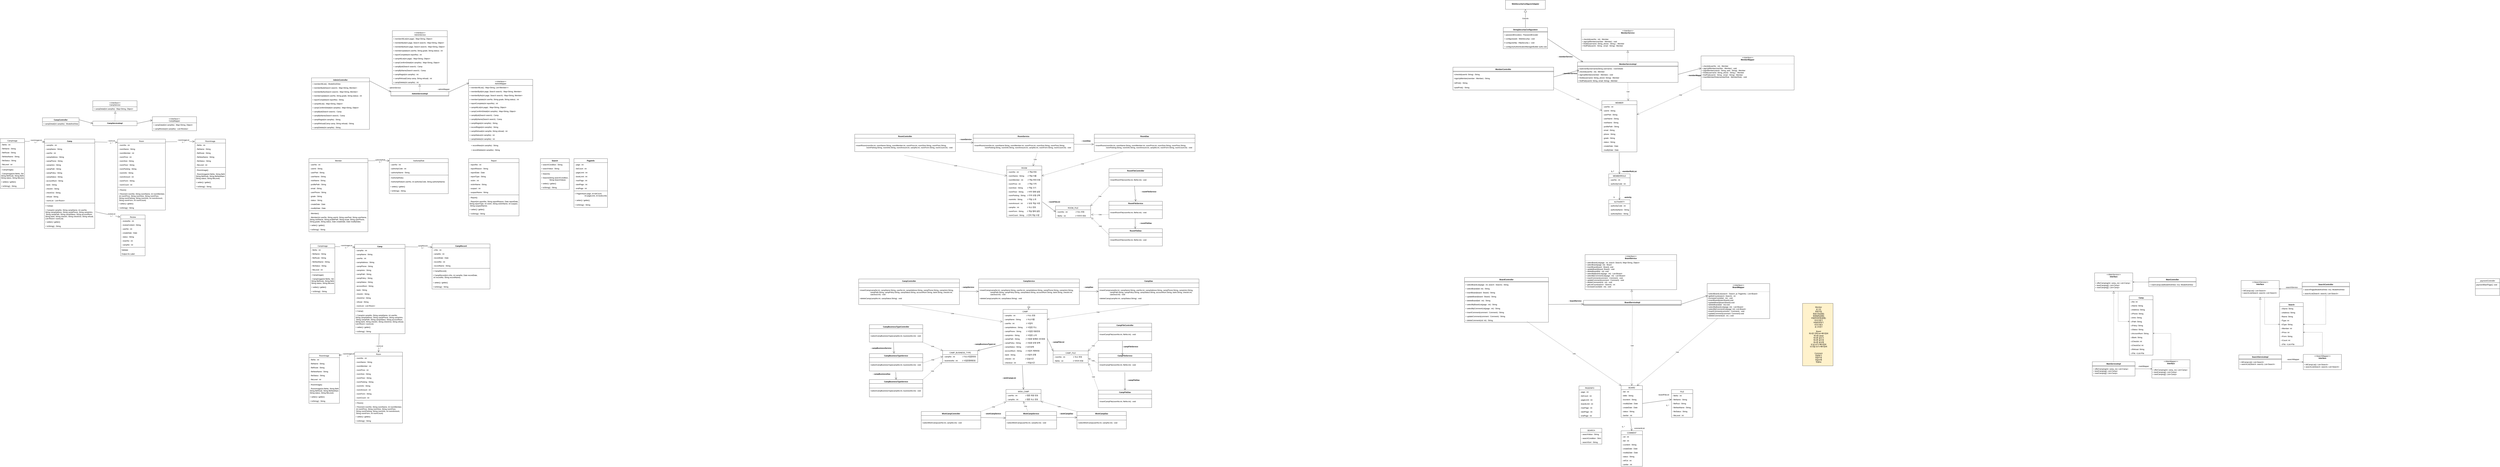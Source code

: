 <mxfile version="16.1.0" type="github" pages="3">
  <diagram id="6xw7zlPZ4nUjDdWjGaKB" name="Class">
    <mxGraphModel dx="4740" dy="4878" grid="1" gridSize="10" guides="1" tooltips="1" connect="1" arrows="1" fold="1" page="1" pageScale="1" pageWidth="827" pageHeight="1169" math="0" shadow="0">
      <root>
        <mxCell id="0" />
        <mxCell id="1" parent="0" />
        <mxCell id="mUi2HsEoFiQxF9xmUPjM-1" value="Camp" style="swimlane;fontStyle=1;align=center;verticalAlign=top;childLayout=stackLayout;horizontal=1;startSize=26;horizontalStack=0;resizeParent=1;resizeLast=0;collapsible=1;marginBottom=0;rounded=0;shadow=0;strokeWidth=1;" vertex="1" parent="1">
          <mxGeometry x="840" y="-848" width="330" height="586" as="geometry">
            <mxRectangle x="230" y="140" width="160" height="26" as="alternateBounds" />
          </mxGeometry>
        </mxCell>
        <mxCell id="mUi2HsEoFiQxF9xmUPjM-2" value="- campNo : int" style="text;align=left;verticalAlign=top;spacingLeft=4;spacingRight=4;overflow=hidden;rotatable=0;points=[[0,0.5],[1,0.5]];portConstraint=eastwest;" vertex="1" parent="mUi2HsEoFiQxF9xmUPjM-1">
          <mxGeometry y="26" width="330" height="26" as="geometry" />
        </mxCell>
        <mxCell id="mUi2HsEoFiQxF9xmUPjM-3" value="- campName : String" style="text;align=left;verticalAlign=top;spacingLeft=4;spacingRight=4;overflow=hidden;rotatable=0;points=[[0,0.5],[1,0.5]];portConstraint=eastwest;rounded=0;shadow=0;html=0;" vertex="1" parent="mUi2HsEoFiQxF9xmUPjM-1">
          <mxGeometry y="52" width="330" height="26" as="geometry" />
        </mxCell>
        <mxCell id="mUi2HsEoFiQxF9xmUPjM-4" value="- userNo : int" style="text;align=left;verticalAlign=top;spacingLeft=4;spacingRight=4;overflow=hidden;rotatable=0;points=[[0,0.5],[1,0.5]];portConstraint=eastwest;rounded=0;shadow=0;html=0;" vertex="1" parent="mUi2HsEoFiQxF9xmUPjM-1">
          <mxGeometry y="78" width="330" height="26" as="geometry" />
        </mxCell>
        <mxCell id="mUi2HsEoFiQxF9xmUPjM-5" value="- campAddress : String" style="text;align=left;verticalAlign=top;spacingLeft=4;spacingRight=4;overflow=hidden;rotatable=0;points=[[0,0.5],[1,0.5]];portConstraint=eastwest;rounded=0;shadow=0;html=0;" vertex="1" parent="mUi2HsEoFiQxF9xmUPjM-1">
          <mxGeometry y="104" width="330" height="26" as="geometry" />
        </mxCell>
        <mxCell id="mUi2HsEoFiQxF9xmUPjM-6" value="- campPhone : String" style="text;align=left;verticalAlign=top;spacingLeft=4;spacingRight=4;overflow=hidden;rotatable=0;points=[[0,0.5],[1,0.5]];portConstraint=eastwest;rounded=0;shadow=0;html=0;" vertex="1" parent="mUi2HsEoFiQxF9xmUPjM-1">
          <mxGeometry y="130" width="330" height="26" as="geometry" />
        </mxCell>
        <mxCell id="mUi2HsEoFiQxF9xmUPjM-7" value="- campIntro : String" style="text;align=left;verticalAlign=top;spacingLeft=4;spacingRight=4;overflow=hidden;rotatable=0;points=[[0,0.5],[1,0.5]];portConstraint=eastwest;rounded=0;shadow=0;html=0;" vertex="1" parent="mUi2HsEoFiQxF9xmUPjM-1">
          <mxGeometry y="156" width="330" height="26" as="geometry" />
        </mxCell>
        <mxCell id="mUi2HsEoFiQxF9xmUPjM-8" value="- campPath : String" style="text;align=left;verticalAlign=top;spacingLeft=4;spacingRight=4;overflow=hidden;rotatable=0;points=[[0,0.5],[1,0.5]];portConstraint=eastwest;rounded=0;shadow=0;html=0;" vertex="1" parent="mUi2HsEoFiQxF9xmUPjM-1">
          <mxGeometry y="182" width="330" height="26" as="geometry" />
        </mxCell>
        <mxCell id="mUi2HsEoFiQxF9xmUPjM-9" value="- campPolicy : String" style="text;align=left;verticalAlign=top;spacingLeft=4;spacingRight=4;overflow=hidden;rotatable=0;points=[[0,0.5],[1,0.5]];portConstraint=eastwest;rounded=0;shadow=0;html=0;" vertex="1" parent="mUi2HsEoFiQxF9xmUPjM-1">
          <mxGeometry y="208" width="330" height="26" as="geometry" />
        </mxCell>
        <mxCell id="mUi2HsEoFiQxF9xmUPjM-10" value="- campStatus : String" style="text;align=left;verticalAlign=top;spacingLeft=4;spacingRight=4;overflow=hidden;rotatable=0;points=[[0,0.5],[1,0.5]];portConstraint=eastwest;rounded=0;shadow=0;html=0;" vertex="1" parent="mUi2HsEoFiQxF9xmUPjM-1">
          <mxGeometry y="234" width="330" height="26" as="geometry" />
        </mxCell>
        <mxCell id="mUi2HsEoFiQxF9xmUPjM-11" value="- accountNum : String" style="text;align=left;verticalAlign=top;spacingLeft=4;spacingRight=4;overflow=hidden;rotatable=0;points=[[0,0.5],[1,0.5]];portConstraint=eastwest;rounded=0;shadow=0;html=0;" vertex="1" parent="mUi2HsEoFiQxF9xmUPjM-1">
          <mxGeometry y="260" width="330" height="26" as="geometry" />
        </mxCell>
        <mxCell id="mUi2HsEoFiQxF9xmUPjM-12" value="- bank : String" style="text;align=left;verticalAlign=top;spacingLeft=4;spacingRight=4;overflow=hidden;rotatable=0;points=[[0,0.5],[1,0.5]];portConstraint=eastwest;rounded=0;shadow=0;html=0;" vertex="1" parent="mUi2HsEoFiQxF9xmUPjM-1">
          <mxGeometry y="286" width="330" height="26" as="geometry" />
        </mxCell>
        <mxCell id="mUi2HsEoFiQxF9xmUPjM-13" value="- checkIn : String" style="text;align=left;verticalAlign=top;spacingLeft=4;spacingRight=4;overflow=hidden;rotatable=0;points=[[0,0.5],[1,0.5]];portConstraint=eastwest;rounded=0;shadow=0;html=0;" vertex="1" parent="mUi2HsEoFiQxF9xmUPjM-1">
          <mxGeometry y="312" width="330" height="26" as="geometry" />
        </mxCell>
        <mxCell id="mUi2HsEoFiQxF9xmUPjM-14" value="- checkOut : String" style="text;align=left;verticalAlign=top;spacingLeft=4;spacingRight=4;overflow=hidden;rotatable=0;points=[[0,0.5],[1,0.5]];portConstraint=eastwest;rounded=0;shadow=0;html=0;" vertex="1" parent="mUi2HsEoFiQxF9xmUPjM-1">
          <mxGeometry y="338" width="330" height="26" as="geometry" />
        </mxCell>
        <mxCell id="mUi2HsEoFiQxF9xmUPjM-15" value="- refusal : String" style="text;align=left;verticalAlign=top;spacingLeft=4;spacingRight=4;overflow=hidden;rotatable=0;points=[[0,0.5],[1,0.5]];portConstraint=eastwest;rounded=0;shadow=0;html=0;" vertex="1" parent="mUi2HsEoFiQxF9xmUPjM-1">
          <mxGeometry y="364" width="330" height="26" as="geometry" />
        </mxCell>
        <mxCell id="mUi2HsEoFiQxF9xmUPjM-16" value="- roomList : List&lt;Room&gt;" style="text;align=left;verticalAlign=top;spacingLeft=4;spacingRight=4;overflow=hidden;rotatable=0;points=[[0,0.5],[1,0.5]];portConstraint=eastwest;rounded=0;shadow=0;html=0;" vertex="1" parent="mUi2HsEoFiQxF9xmUPjM-1">
          <mxGeometry y="390" width="330" height="26" as="geometry" />
        </mxCell>
        <mxCell id="mUi2HsEoFiQxF9xmUPjM-17" value="" style="line;html=1;strokeWidth=1;align=left;verticalAlign=middle;spacingTop=-1;spacingLeft=3;spacingRight=3;rotatable=0;labelPosition=right;points=[];portConstraint=eastwest;" vertex="1" parent="mUi2HsEoFiQxF9xmUPjM-1">
          <mxGeometry y="416" width="330" height="8" as="geometry" />
        </mxCell>
        <mxCell id="mUi2HsEoFiQxF9xmUPjM-18" value="+ Camp()" style="text;align=left;verticalAlign=top;spacingLeft=4;spacingRight=4;overflow=hidden;rotatable=0;points=[[0,0.5],[1,0.5]];portConstraint=eastwest;" vertex="1" parent="mUi2HsEoFiQxF9xmUPjM-1">
          <mxGeometry y="424" width="330" height="28" as="geometry" />
        </mxCell>
        <mxCell id="mUi2HsEoFiQxF9xmUPjM-19" value="+ Camp(int campNo, String campName, int userNo, &#xa;String campAddress, String campPhone, String campIntro,&#xa; String campPath, String campStatus, String accountNum, &#xa;String bank, String checkIn, String checkOut, String refusal, &#xa;List&lt;Room&gt; roomList)" style="text;align=left;verticalAlign=top;spacingLeft=4;spacingRight=4;overflow=hidden;rotatable=0;points=[[0,0.5],[1,0.5]];portConstraint=eastwest;" vertex="1" parent="mUi2HsEoFiQxF9xmUPjM-1">
          <mxGeometry y="452" width="330" height="78" as="geometry" />
        </mxCell>
        <mxCell id="mUi2HsEoFiQxF9xmUPjM-20" value="+ setter() / getter()" style="text;align=left;verticalAlign=top;spacingLeft=4;spacingRight=4;overflow=hidden;rotatable=0;points=[[0,0.5],[1,0.5]];portConstraint=eastwest;" vertex="1" parent="mUi2HsEoFiQxF9xmUPjM-1">
          <mxGeometry y="530" width="330" height="28" as="geometry" />
        </mxCell>
        <mxCell id="mUi2HsEoFiQxF9xmUPjM-21" value="+ toString() : String " style="text;align=left;verticalAlign=top;spacingLeft=4;spacingRight=4;overflow=hidden;rotatable=0;points=[[0,0.5],[1,0.5]];portConstraint=eastwest;" vertex="1" parent="mUi2HsEoFiQxF9xmUPjM-1">
          <mxGeometry y="558" width="330" height="28" as="geometry" />
        </mxCell>
        <mxCell id="mUi2HsEoFiQxF9xmUPjM-22" value="Room" style="swimlane;fontStyle=0;align=center;verticalAlign=top;childLayout=stackLayout;horizontal=1;startSize=26;horizontalStack=0;resizeParent=1;resizeLast=0;collapsible=1;marginBottom=0;rounded=0;shadow=0;strokeWidth=1;" vertex="1" parent="1">
          <mxGeometry x="1320" y="-848" width="313" height="466" as="geometry">
            <mxRectangle x="130" y="380" width="160" height="26" as="alternateBounds" />
          </mxGeometry>
        </mxCell>
        <mxCell id="mUi2HsEoFiQxF9xmUPjM-23" value="- roomNo : int" style="text;align=left;verticalAlign=top;spacingLeft=4;spacingRight=4;overflow=hidden;rotatable=0;points=[[0,0.5],[1,0.5]];portConstraint=eastwest;" vertex="1" parent="mUi2HsEoFiQxF9xmUPjM-22">
          <mxGeometry y="26" width="313" height="26" as="geometry" />
        </mxCell>
        <mxCell id="mUi2HsEoFiQxF9xmUPjM-24" value="- roomName : String" style="text;align=left;verticalAlign=top;spacingLeft=4;spacingRight=4;overflow=hidden;rotatable=0;points=[[0,0.5],[1,0.5]];portConstraint=eastwest;rounded=0;shadow=0;html=0;" vertex="1" parent="mUi2HsEoFiQxF9xmUPjM-22">
          <mxGeometry y="52" width="313" height="26" as="geometry" />
        </mxCell>
        <mxCell id="mUi2HsEoFiQxF9xmUPjM-25" value="- roomMember : int" style="text;align=left;verticalAlign=top;spacingLeft=4;spacingRight=4;overflow=hidden;rotatable=0;points=[[0,0.5],[1,0.5]];portConstraint=eastwest;" vertex="1" parent="mUi2HsEoFiQxF9xmUPjM-22">
          <mxGeometry y="78" width="313" height="26" as="geometry" />
        </mxCell>
        <mxCell id="mUi2HsEoFiQxF9xmUPjM-26" value="- roomPrice : int" style="text;align=left;verticalAlign=top;spacingLeft=4;spacingRight=4;overflow=hidden;rotatable=0;points=[[0,0.5],[1,0.5]];portConstraint=eastwest;rounded=0;shadow=0;html=0;" vertex="1" parent="mUi2HsEoFiQxF9xmUPjM-22">
          <mxGeometry y="104" width="313" height="26" as="geometry" />
        </mxCell>
        <mxCell id="mUi2HsEoFiQxF9xmUPjM-27" value="- roomSize : String" style="text;align=left;verticalAlign=top;spacingLeft=4;spacingRight=4;overflow=hidden;rotatable=0;points=[[0,0.5],[1,0.5]];portConstraint=eastwest;rounded=0;shadow=0;html=0;" vertex="1" parent="mUi2HsEoFiQxF9xmUPjM-22">
          <mxGeometry y="130" width="313" height="26" as="geometry" />
        </mxCell>
        <mxCell id="mUi2HsEoFiQxF9xmUPjM-28" value="- roomFloor : String" style="text;align=left;verticalAlign=top;spacingLeft=4;spacingRight=4;overflow=hidden;rotatable=0;points=[[0,0.5],[1,0.5]];portConstraint=eastwest;" vertex="1" parent="mUi2HsEoFiQxF9xmUPjM-22">
          <mxGeometry y="156" width="313" height="26" as="geometry" />
        </mxCell>
        <mxCell id="mUi2HsEoFiQxF9xmUPjM-29" value="- roomParking : String" style="text;align=left;verticalAlign=top;spacingLeft=4;spacingRight=4;overflow=hidden;rotatable=0;points=[[0,0.5],[1,0.5]];portConstraint=eastwest;rounded=0;shadow=0;html=0;" vertex="1" parent="mUi2HsEoFiQxF9xmUPjM-22">
          <mxGeometry y="182" width="313" height="26" as="geometry" />
        </mxCell>
        <mxCell id="mUi2HsEoFiQxF9xmUPjM-30" value="- roomInfo : String" style="text;align=left;verticalAlign=top;spacingLeft=4;spacingRight=4;overflow=hidden;rotatable=0;points=[[0,0.5],[1,0.5]];portConstraint=eastwest;rounded=0;shadow=0;html=0;" vertex="1" parent="mUi2HsEoFiQxF9xmUPjM-22">
          <mxGeometry y="208" width="313" height="26" as="geometry" />
        </mxCell>
        <mxCell id="mUi2HsEoFiQxF9xmUPjM-31" value="- roomAmount : int" style="text;align=left;verticalAlign=top;spacingLeft=4;spacingRight=4;overflow=hidden;rotatable=0;points=[[0,0.5],[1,0.5]];portConstraint=eastwest;rounded=0;shadow=0;html=0;" vertex="1" parent="mUi2HsEoFiQxF9xmUPjM-22">
          <mxGeometry y="234" width="313" height="26" as="geometry" />
        </mxCell>
        <mxCell id="mUi2HsEoFiQxF9xmUPjM-32" value="- roomForm : String" style="text;align=left;verticalAlign=top;spacingLeft=4;spacingRight=4;overflow=hidden;rotatable=0;points=[[0,0.5],[1,0.5]];portConstraint=eastwest;rounded=0;shadow=0;html=0;" vertex="1" parent="mUi2HsEoFiQxF9xmUPjM-22">
          <mxGeometry y="260" width="313" height="26" as="geometry" />
        </mxCell>
        <mxCell id="mUi2HsEoFiQxF9xmUPjM-33" value="- roomCount : int" style="text;align=left;verticalAlign=top;spacingLeft=4;spacingRight=4;overflow=hidden;rotatable=0;points=[[0,0.5],[1,0.5]];portConstraint=eastwest;rounded=0;shadow=0;html=0;" vertex="1" parent="mUi2HsEoFiQxF9xmUPjM-22">
          <mxGeometry y="286" width="313" height="26" as="geometry" />
        </mxCell>
        <mxCell id="mUi2HsEoFiQxF9xmUPjM-34" value="" style="line;html=1;strokeWidth=1;align=left;verticalAlign=middle;spacingTop=-1;spacingLeft=3;spacingRight=3;rotatable=0;labelPosition=right;points=[];portConstraint=eastwest;" vertex="1" parent="mUi2HsEoFiQxF9xmUPjM-22">
          <mxGeometry y="312" width="313" height="8" as="geometry" />
        </mxCell>
        <mxCell id="mUi2HsEoFiQxF9xmUPjM-35" value="+ Room()" style="text;align=left;verticalAlign=top;spacingLeft=4;spacingRight=4;overflow=hidden;rotatable=0;points=[[0,0.5],[1,0.5]];portConstraint=eastwest;fontStyle=0" vertex="1" parent="mUi2HsEoFiQxF9xmUPjM-22">
          <mxGeometry y="320" width="313" height="26" as="geometry" />
        </mxCell>
        <mxCell id="mUi2HsEoFiQxF9xmUPjM-36" value="+ Room(int roomNo, String roomName, int roomMember,&#xa; int roomPrice, String roomSize, String roomFloor,&#xa; String roomParking, String roomInfo, int roomAmount,&#xa; String roomForm, int roomCount)" style="text;align=left;verticalAlign=top;spacingLeft=4;spacingRight=4;overflow=hidden;rotatable=0;points=[[0,0.5],[1,0.5]];portConstraint=eastwest;" vertex="1" parent="mUi2HsEoFiQxF9xmUPjM-22">
          <mxGeometry y="346" width="313" height="64" as="geometry" />
        </mxCell>
        <mxCell id="mUi2HsEoFiQxF9xmUPjM-37" value="+ setter() / getter()" style="text;align=left;verticalAlign=top;spacingLeft=4;spacingRight=4;overflow=hidden;rotatable=0;points=[[0,0.5],[1,0.5]];portConstraint=eastwest;" vertex="1" parent="mUi2HsEoFiQxF9xmUPjM-22">
          <mxGeometry y="410" width="313" height="28" as="geometry" />
        </mxCell>
        <mxCell id="mUi2HsEoFiQxF9xmUPjM-38" value="+ toString() : String " style="text;align=left;verticalAlign=top;spacingLeft=4;spacingRight=4;overflow=hidden;rotatable=0;points=[[0,0.5],[1,0.5]];portConstraint=eastwest;" vertex="1" parent="mUi2HsEoFiQxF9xmUPjM-22">
          <mxGeometry y="438" width="313" height="28" as="geometry" />
        </mxCell>
        <mxCell id="mUi2HsEoFiQxF9xmUPjM-39" value="RoomImage" style="swimlane;fontStyle=0;align=center;verticalAlign=top;childLayout=stackLayout;horizontal=1;startSize=26;horizontalStack=0;resizeParent=1;resizeLast=0;collapsible=1;marginBottom=0;rounded=0;shadow=0;strokeWidth=1;" vertex="1" parent="1">
          <mxGeometry x="1827" y="-848" width="200" height="326" as="geometry">
            <mxRectangle x="340" y="380" width="170" height="26" as="alternateBounds" />
          </mxGeometry>
        </mxCell>
        <mxCell id="mUi2HsEoFiQxF9xmUPjM-40" value="- fileNo : int " style="text;align=left;verticalAlign=top;spacingLeft=4;spacingRight=4;overflow=hidden;rotatable=0;points=[[0,0.5],[1,0.5]];portConstraint=eastwest;" vertex="1" parent="mUi2HsEoFiQxF9xmUPjM-39">
          <mxGeometry y="26" width="200" height="26" as="geometry" />
        </mxCell>
        <mxCell id="mUi2HsEoFiQxF9xmUPjM-41" value="- fileName : String" style="text;align=left;verticalAlign=top;spacingLeft=4;spacingRight=4;overflow=hidden;rotatable=0;points=[[0,0.5],[1,0.5]];portConstraint=eastwest;" vertex="1" parent="mUi2HsEoFiQxF9xmUPjM-39">
          <mxGeometry y="52" width="200" height="26" as="geometry" />
        </mxCell>
        <mxCell id="mUi2HsEoFiQxF9xmUPjM-42" value="- fileRoute : String" style="text;align=left;verticalAlign=top;spacingLeft=4;spacingRight=4;overflow=hidden;rotatable=0;points=[[0,0.5],[1,0.5]];portConstraint=eastwest;" vertex="1" parent="mUi2HsEoFiQxF9xmUPjM-39">
          <mxGeometry y="78" width="200" height="26" as="geometry" />
        </mxCell>
        <mxCell id="mUi2HsEoFiQxF9xmUPjM-43" value="- fileNewName : String" style="text;align=left;verticalAlign=top;spacingLeft=4;spacingRight=4;overflow=hidden;rotatable=0;points=[[0,0.5],[1,0.5]];portConstraint=eastwest;" vertex="1" parent="mUi2HsEoFiQxF9xmUPjM-39">
          <mxGeometry y="104" width="200" height="26" as="geometry" />
        </mxCell>
        <mxCell id="mUi2HsEoFiQxF9xmUPjM-44" value="- fileStatus : String" style="text;align=left;verticalAlign=top;spacingLeft=4;spacingRight=4;overflow=hidden;rotatable=0;points=[[0,0.5],[1,0.5]];portConstraint=eastwest;" vertex="1" parent="mUi2HsEoFiQxF9xmUPjM-39">
          <mxGeometry y="130" width="200" height="26" as="geometry" />
        </mxCell>
        <mxCell id="mUi2HsEoFiQxF9xmUPjM-45" value="- fileLevel : int" style="text;align=left;verticalAlign=top;spacingLeft=4;spacingRight=4;overflow=hidden;rotatable=0;points=[[0,0.5],[1,0.5]];portConstraint=eastwest;" vertex="1" parent="mUi2HsEoFiQxF9xmUPjM-39">
          <mxGeometry y="156" width="200" height="26" as="geometry" />
        </mxCell>
        <mxCell id="mUi2HsEoFiQxF9xmUPjM-46" value="" style="line;html=1;strokeWidth=1;align=left;verticalAlign=middle;spacingTop=-1;spacingLeft=3;spacingRight=3;rotatable=0;labelPosition=right;points=[];portConstraint=eastwest;" vertex="1" parent="mUi2HsEoFiQxF9xmUPjM-39">
          <mxGeometry y="182" width="200" height="8" as="geometry" />
        </mxCell>
        <mxCell id="mUi2HsEoFiQxF9xmUPjM-47" value="- RoomImage()" style="text;align=left;verticalAlign=top;spacingLeft=4;spacingRight=4;overflow=hidden;rotatable=0;points=[[0,0.5],[1,0.5]];portConstraint=eastwest;" vertex="1" parent="mUi2HsEoFiQxF9xmUPjM-39">
          <mxGeometry y="190" width="200" height="26" as="geometry" />
        </mxCell>
        <mxCell id="mUi2HsEoFiQxF9xmUPjM-48" value="- RoomImage(int fileNo, String fileName, &#xa;String fileRoute, String fileNewName, &#xa;String status, String fileLevel)" style="text;align=left;verticalAlign=top;spacingLeft=4;spacingRight=4;overflow=hidden;rotatable=0;points=[[0,0.5],[1,0.5]];portConstraint=eastwest;" vertex="1" parent="mUi2HsEoFiQxF9xmUPjM-39">
          <mxGeometry y="216" width="200" height="54" as="geometry" />
        </mxCell>
        <mxCell id="mUi2HsEoFiQxF9xmUPjM-49" value="+ setter() / getter()" style="text;align=left;verticalAlign=top;spacingLeft=4;spacingRight=4;overflow=hidden;rotatable=0;points=[[0,0.5],[1,0.5]];portConstraint=eastwest;" vertex="1" parent="mUi2HsEoFiQxF9xmUPjM-39">
          <mxGeometry y="270" width="200" height="28" as="geometry" />
        </mxCell>
        <mxCell id="mUi2HsEoFiQxF9xmUPjM-50" value="+ toString() : String " style="text;align=left;verticalAlign=top;spacingLeft=4;spacingRight=4;overflow=hidden;rotatable=0;points=[[0,0.5],[1,0.5]];portConstraint=eastwest;" vertex="1" parent="mUi2HsEoFiQxF9xmUPjM-39">
          <mxGeometry y="298" width="200" height="28" as="geometry" />
        </mxCell>
        <mxCell id="mUi2HsEoFiQxF9xmUPjM-51" value="Review" style="swimlane;fontStyle=0;align=center;verticalAlign=top;childLayout=stackLayout;horizontal=1;startSize=26;horizontalStack=0;resizeParent=1;resizeLast=0;collapsible=1;marginBottom=0;rounded=0;shadow=0;strokeWidth=1;" vertex="1" parent="1">
          <mxGeometry x="1340" y="-350" width="160" height="268" as="geometry">
            <mxRectangle x="550" y="140" width="160" height="26" as="alternateBounds" />
          </mxGeometry>
        </mxCell>
        <mxCell id="mUi2HsEoFiQxF9xmUPjM-52" value="- reviewNo : int" style="text;align=left;verticalAlign=top;spacingLeft=4;spacingRight=4;overflow=hidden;rotatable=0;points=[[0,0.5],[1,0.5]];portConstraint=eastwest;" vertex="1" parent="mUi2HsEoFiQxF9xmUPjM-51">
          <mxGeometry y="26" width="160" height="26" as="geometry" />
        </mxCell>
        <mxCell id="mUi2HsEoFiQxF9xmUPjM-53" value="- reviewContent : String" style="text;align=left;verticalAlign=top;spacingLeft=4;spacingRight=4;overflow=hidden;rotatable=0;points=[[0,0.5],[1,0.5]];portConstraint=eastwest;rounded=0;shadow=0;html=0;" vertex="1" parent="mUi2HsEoFiQxF9xmUPjM-51">
          <mxGeometry y="52" width="160" height="26" as="geometry" />
        </mxCell>
        <mxCell id="mUi2HsEoFiQxF9xmUPjM-54" value="- userNo : int" style="text;align=left;verticalAlign=top;spacingLeft=4;spacingRight=4;overflow=hidden;rotatable=0;points=[[0,0.5],[1,0.5]];portConstraint=eastwest;rounded=0;shadow=0;html=0;" vertex="1" parent="mUi2HsEoFiQxF9xmUPjM-51">
          <mxGeometry y="78" width="160" height="26" as="geometry" />
        </mxCell>
        <mxCell id="mUi2HsEoFiQxF9xmUPjM-55" value="- createDate : Date" style="text;align=left;verticalAlign=top;spacingLeft=4;spacingRight=4;overflow=hidden;rotatable=0;points=[[0,0.5],[1,0.5]];portConstraint=eastwest;rounded=0;shadow=0;html=0;" vertex="1" parent="mUi2HsEoFiQxF9xmUPjM-51">
          <mxGeometry y="104" width="160" height="26" as="geometry" />
        </mxCell>
        <mxCell id="mUi2HsEoFiQxF9xmUPjM-56" value="- status : String" style="text;align=left;verticalAlign=top;spacingLeft=4;spacingRight=4;overflow=hidden;rotatable=0;points=[[0,0.5],[1,0.5]];portConstraint=eastwest;rounded=0;shadow=0;html=0;" vertex="1" parent="mUi2HsEoFiQxF9xmUPjM-51">
          <mxGeometry y="130" width="160" height="26" as="geometry" />
        </mxCell>
        <mxCell id="mUi2HsEoFiQxF9xmUPjM-57" value="- reserNo : int" style="text;align=left;verticalAlign=top;spacingLeft=4;spacingRight=4;overflow=hidden;rotatable=0;points=[[0,0.5],[1,0.5]];portConstraint=eastwest;rounded=0;shadow=0;html=0;" vertex="1" parent="mUi2HsEoFiQxF9xmUPjM-51">
          <mxGeometry y="156" width="160" height="26" as="geometry" />
        </mxCell>
        <mxCell id="mUi2HsEoFiQxF9xmUPjM-58" value="- campNo : int" style="text;align=left;verticalAlign=top;spacingLeft=4;spacingRight=4;overflow=hidden;rotatable=0;points=[[0,0.5],[1,0.5]];portConstraint=eastwest;rounded=0;shadow=0;html=0;" vertex="1" parent="mUi2HsEoFiQxF9xmUPjM-51">
          <mxGeometry y="182" width="160" height="26" as="geometry" />
        </mxCell>
        <mxCell id="mUi2HsEoFiQxF9xmUPjM-59" value="" style="line;html=1;strokeWidth=1;align=left;verticalAlign=middle;spacingTop=-1;spacingLeft=3;spacingRight=3;rotatable=0;labelPosition=right;points=[];portConstraint=eastwest;" vertex="1" parent="mUi2HsEoFiQxF9xmUPjM-51">
          <mxGeometry y="208" width="160" height="8" as="geometry" />
        </mxCell>
        <mxCell id="mUi2HsEoFiQxF9xmUPjM-60" value="Validate" style="text;align=left;verticalAlign=top;spacingLeft=4;spacingRight=4;overflow=hidden;rotatable=0;points=[[0,0.5],[1,0.5]];portConstraint=eastwest;" vertex="1" parent="mUi2HsEoFiQxF9xmUPjM-51">
          <mxGeometry y="216" width="160" height="26" as="geometry" />
        </mxCell>
        <mxCell id="mUi2HsEoFiQxF9xmUPjM-61" value="Output As Label" style="text;align=left;verticalAlign=top;spacingLeft=4;spacingRight=4;overflow=hidden;rotatable=0;points=[[0,0.5],[1,0.5]];portConstraint=eastwest;" vertex="1" parent="mUi2HsEoFiQxF9xmUPjM-51">
          <mxGeometry y="242" width="160" height="26" as="geometry" />
        </mxCell>
        <mxCell id="mUi2HsEoFiQxF9xmUPjM-62" value="AdminController" style="swimlane;fontStyle=1;align=center;verticalAlign=top;childLayout=stackLayout;horizontal=1;startSize=26;horizontalStack=0;resizeParent=1;resizeParentMax=0;resizeLast=0;collapsible=1;marginBottom=0;" vertex="1" parent="1">
          <mxGeometry x="2590" y="-1250" width="380" height="338" as="geometry" />
        </mxCell>
        <mxCell id="mUi2HsEoFiQxF9xmUPjM-63" value="+ memberAllList() : ModelAndView" style="text;strokeColor=none;fillColor=none;align=left;verticalAlign=top;spacingLeft=4;spacingRight=4;overflow=hidden;rotatable=0;points=[[0,0.5],[1,0.5]];portConstraint=eastwest;" vertex="1" parent="mUi2HsEoFiQxF9xmUPjM-62">
          <mxGeometry y="26" width="380" height="26" as="geometry" />
        </mxCell>
        <mxCell id="mUi2HsEoFiQxF9xmUPjM-64" value="+ memberById(Search search) : Map&lt;String, Member&gt;" style="text;strokeColor=none;fillColor=none;align=left;verticalAlign=top;spacingLeft=4;spacingRight=4;overflow=hidden;rotatable=0;points=[[0,0.5],[1,0.5]];portConstraint=eastwest;" vertex="1" parent="mUi2HsEoFiQxF9xmUPjM-62">
          <mxGeometry y="52" width="380" height="26" as="geometry" />
        </mxCell>
        <mxCell id="mUi2HsEoFiQxF9xmUPjM-65" value="+ memberByNo(Search search) : Map&lt;String, Member&gt;" style="text;strokeColor=none;fillColor=none;align=left;verticalAlign=top;spacingLeft=4;spacingRight=4;overflow=hidden;rotatable=0;points=[[0,0.5],[1,0.5]];portConstraint=eastwest;" vertex="1" parent="mUi2HsEoFiQxF9xmUPjM-62">
          <mxGeometry y="78" width="380" height="26" as="geometry" />
        </mxCell>
        <mxCell id="mUi2HsEoFiQxF9xmUPjM-66" value="+ memberUpdate(int userNo, String grade, String status) : int" style="text;strokeColor=none;fillColor=none;align=left;verticalAlign=top;spacingLeft=4;spacingRight=4;overflow=hidden;rotatable=0;points=[[0,0.5],[1,0.5]];portConstraint=eastwest;" vertex="1" parent="mUi2HsEoFiQxF9xmUPjM-62">
          <mxGeometry y="104" width="380" height="26" as="geometry" />
        </mxCell>
        <mxCell id="mUi2HsEoFiQxF9xmUPjM-67" value="+ reportComplete(int reportNo) : String" style="text;strokeColor=none;fillColor=none;align=left;verticalAlign=top;spacingLeft=4;spacingRight=4;overflow=hidden;rotatable=0;points=[[0,0.5],[1,0.5]];portConstraint=eastwest;" vertex="1" parent="mUi2HsEoFiQxF9xmUPjM-62">
          <mxGeometry y="130" width="380" height="26" as="geometry" />
        </mxCell>
        <mxCell id="mUi2HsEoFiQxF9xmUPjM-68" value="+ campAllList() : Map&lt;String, Object&gt;" style="text;strokeColor=none;fillColor=none;align=left;verticalAlign=top;spacingLeft=4;spacingRight=4;overflow=hidden;rotatable=0;points=[[0,0.5],[1,0.5]];portConstraint=eastwest;" vertex="1" parent="mUi2HsEoFiQxF9xmUPjM-62">
          <mxGeometry y="156" width="380" height="26" as="geometry" />
        </mxCell>
        <mxCell id="mUi2HsEoFiQxF9xmUPjM-69" value="+ campComfirmDetail(int campNo) : Map&lt;String, Object&gt;" style="text;strokeColor=none;fillColor=none;align=left;verticalAlign=top;spacingLeft=4;spacingRight=4;overflow=hidden;rotatable=0;points=[[0,0.5],[1,0.5]];portConstraint=eastwest;" vertex="1" parent="mUi2HsEoFiQxF9xmUPjM-62">
          <mxGeometry y="182" width="380" height="26" as="geometry" />
        </mxCell>
        <mxCell id="mUi2HsEoFiQxF9xmUPjM-70" value="+ campById(Search search) : Camp" style="text;strokeColor=none;fillColor=none;align=left;verticalAlign=top;spacingLeft=4;spacingRight=4;overflow=hidden;rotatable=0;points=[[0,0.5],[1,0.5]];portConstraint=eastwest;" vertex="1" parent="mUi2HsEoFiQxF9xmUPjM-62">
          <mxGeometry y="208" width="380" height="26" as="geometry" />
        </mxCell>
        <mxCell id="mUi2HsEoFiQxF9xmUPjM-71" value="+ campByName(Search search) : Camp" style="text;strokeColor=none;fillColor=none;align=left;verticalAlign=top;spacingLeft=4;spacingRight=4;overflow=hidden;rotatable=0;points=[[0,0.5],[1,0.5]];portConstraint=eastwest;" vertex="1" parent="mUi2HsEoFiQxF9xmUPjM-62">
          <mxGeometry y="234" width="380" height="26" as="geometry" />
        </mxCell>
        <mxCell id="mUi2HsEoFiQxF9xmUPjM-72" value="+ campRegist(int campNo) : String" style="text;strokeColor=none;fillColor=none;align=left;verticalAlign=top;spacingLeft=4;spacingRight=4;overflow=hidden;rotatable=0;points=[[0,0.5],[1,0.5]];portConstraint=eastwest;" vertex="1" parent="mUi2HsEoFiQxF9xmUPjM-62">
          <mxGeometry y="260" width="380" height="26" as="geometry" />
        </mxCell>
        <mxCell id="mUi2HsEoFiQxF9xmUPjM-73" value="+ campRefusal(Camp camp, String refusal) : String" style="text;strokeColor=none;fillColor=none;align=left;verticalAlign=top;spacingLeft=4;spacingRight=4;overflow=hidden;rotatable=0;points=[[0,0.5],[1,0.5]];portConstraint=eastwest;" vertex="1" parent="mUi2HsEoFiQxF9xmUPjM-62">
          <mxGeometry y="286" width="380" height="26" as="geometry" />
        </mxCell>
        <mxCell id="mUi2HsEoFiQxF9xmUPjM-74" value="+ campDelete(int campNo) : String" style="text;strokeColor=none;fillColor=none;align=left;verticalAlign=top;spacingLeft=4;spacingRight=4;overflow=hidden;rotatable=0;points=[[0,0.5],[1,0.5]];portConstraint=eastwest;" vertex="1" parent="mUi2HsEoFiQxF9xmUPjM-62">
          <mxGeometry y="312" width="380" height="26" as="geometry" />
        </mxCell>
        <mxCell id="mUi2HsEoFiQxF9xmUPjM-75" value="PageInfo" style="swimlane;fontStyle=1;align=center;verticalAlign=top;childLayout=stackLayout;horizontal=1;startSize=26;horizontalStack=0;resizeParent=1;resizeParentMax=0;resizeLast=0;collapsible=1;marginBottom=0;" vertex="1" parent="1">
          <mxGeometry x="4310" y="-720" width="220" height="320" as="geometry" />
        </mxCell>
        <mxCell id="mUi2HsEoFiQxF9xmUPjM-76" value="- page : int" style="text;strokeColor=none;fillColor=none;align=left;verticalAlign=top;spacingLeft=4;spacingRight=4;overflow=hidden;rotatable=0;points=[[0,0.5],[1,0.5]];portConstraint=eastwest;" vertex="1" parent="mUi2HsEoFiQxF9xmUPjM-75">
          <mxGeometry y="26" width="220" height="26" as="geometry" />
        </mxCell>
        <mxCell id="mUi2HsEoFiQxF9xmUPjM-77" value="- listCount : int" style="text;strokeColor=none;fillColor=none;align=left;verticalAlign=top;spacingLeft=4;spacingRight=4;overflow=hidden;rotatable=0;points=[[0,0.5],[1,0.5]];portConstraint=eastwest;" vertex="1" parent="mUi2HsEoFiQxF9xmUPjM-75">
          <mxGeometry y="52" width="220" height="26" as="geometry" />
        </mxCell>
        <mxCell id="mUi2HsEoFiQxF9xmUPjM-78" value="- pageLimit : int" style="text;strokeColor=none;fillColor=none;align=left;verticalAlign=top;spacingLeft=4;spacingRight=4;overflow=hidden;rotatable=0;points=[[0,0.5],[1,0.5]];portConstraint=eastwest;" vertex="1" parent="mUi2HsEoFiQxF9xmUPjM-75">
          <mxGeometry y="78" width="220" height="26" as="geometry" />
        </mxCell>
        <mxCell id="mUi2HsEoFiQxF9xmUPjM-79" value="- bookLimit : int" style="text;strokeColor=none;fillColor=none;align=left;verticalAlign=top;spacingLeft=4;spacingRight=4;overflow=hidden;rotatable=0;points=[[0,0.5],[1,0.5]];portConstraint=eastwest;" vertex="1" parent="mUi2HsEoFiQxF9xmUPjM-75">
          <mxGeometry y="104" width="220" height="26" as="geometry" />
        </mxCell>
        <mxCell id="mUi2HsEoFiQxF9xmUPjM-80" value="- maxPage : int" style="text;strokeColor=none;fillColor=none;align=left;verticalAlign=top;spacingLeft=4;spacingRight=4;overflow=hidden;rotatable=0;points=[[0,0.5],[1,0.5]];portConstraint=eastwest;" vertex="1" parent="mUi2HsEoFiQxF9xmUPjM-75">
          <mxGeometry y="130" width="220" height="26" as="geometry" />
        </mxCell>
        <mxCell id="mUi2HsEoFiQxF9xmUPjM-81" value="- startPage : int" style="text;strokeColor=none;fillColor=none;align=left;verticalAlign=top;spacingLeft=4;spacingRight=4;overflow=hidden;rotatable=0;points=[[0,0.5],[1,0.5]];portConstraint=eastwest;" vertex="1" parent="mUi2HsEoFiQxF9xmUPjM-75">
          <mxGeometry y="156" width="220" height="26" as="geometry" />
        </mxCell>
        <mxCell id="mUi2HsEoFiQxF9xmUPjM-82" value="- endPage : int" style="text;strokeColor=none;fillColor=none;align=left;verticalAlign=top;spacingLeft=4;spacingRight=4;overflow=hidden;rotatable=0;points=[[0,0.5],[1,0.5]];portConstraint=eastwest;" vertex="1" parent="mUi2HsEoFiQxF9xmUPjM-75">
          <mxGeometry y="182" width="220" height="26" as="geometry" />
        </mxCell>
        <mxCell id="mUi2HsEoFiQxF9xmUPjM-83" value="" style="line;strokeWidth=1;fillColor=none;align=left;verticalAlign=middle;spacingTop=-1;spacingLeft=3;spacingRight=3;rotatable=0;labelPosition=right;points=[];portConstraint=eastwest;" vertex="1" parent="mUi2HsEoFiQxF9xmUPjM-75">
          <mxGeometry y="208" width="220" height="8" as="geometry" />
        </mxCell>
        <mxCell id="mUi2HsEoFiQxF9xmUPjM-84" value="+ PageInfo(int page, int listCount,&#xa;                   int pageLimit, int bookLimit)" style="text;strokeColor=none;fillColor=none;align=left;verticalAlign=top;spacingLeft=4;spacingRight=4;overflow=hidden;rotatable=0;points=[[0,0.5],[1,0.5]];portConstraint=eastwest;" vertex="1" parent="mUi2HsEoFiQxF9xmUPjM-75">
          <mxGeometry y="216" width="220" height="44" as="geometry" />
        </mxCell>
        <mxCell id="mUi2HsEoFiQxF9xmUPjM-85" value="+ setter() / getter()" style="text;strokeColor=none;fillColor=none;align=left;verticalAlign=top;spacingLeft=4;spacingRight=4;overflow=hidden;rotatable=0;points=[[0,0.5],[1,0.5]];portConstraint=eastwest;" vertex="1" parent="mUi2HsEoFiQxF9xmUPjM-75">
          <mxGeometry y="260" width="220" height="30" as="geometry" />
        </mxCell>
        <mxCell id="mUi2HsEoFiQxF9xmUPjM-86" value="+ toString() : String" style="text;strokeColor=none;fillColor=none;align=left;verticalAlign=top;spacingLeft=4;spacingRight=4;overflow=hidden;rotatable=0;points=[[0,0.5],[1,0.5]];portConstraint=eastwest;" vertex="1" parent="mUi2HsEoFiQxF9xmUPjM-75">
          <mxGeometry y="290" width="220" height="30" as="geometry" />
        </mxCell>
        <mxCell id="mUi2HsEoFiQxF9xmUPjM-87" value="Search" style="swimlane;fontStyle=1;align=center;verticalAlign=top;childLayout=stackLayout;horizontal=1;startSize=26;horizontalStack=0;resizeParent=1;resizeParentMax=0;resizeLast=0;collapsible=1;marginBottom=0;" vertex="1" parent="1">
          <mxGeometry x="4090" y="-720" width="190" height="202" as="geometry" />
        </mxCell>
        <mxCell id="mUi2HsEoFiQxF9xmUPjM-88" value="+ searchCondition : String" style="text;strokeColor=none;fillColor=none;align=left;verticalAlign=top;spacingLeft=4;spacingRight=4;overflow=hidden;rotatable=0;points=[[0,0.5],[1,0.5]];portConstraint=eastwest;" vertex="1" parent="mUi2HsEoFiQxF9xmUPjM-87">
          <mxGeometry y="26" width="190" height="26" as="geometry" />
        </mxCell>
        <mxCell id="mUi2HsEoFiQxF9xmUPjM-89" value="+ searchValue : String" style="text;strokeColor=none;fillColor=none;align=left;verticalAlign=top;spacingLeft=4;spacingRight=4;overflow=hidden;rotatable=0;points=[[0,0.5],[1,0.5]];portConstraint=eastwest;" vertex="1" parent="mUi2HsEoFiQxF9xmUPjM-87">
          <mxGeometry y="52" width="190" height="26" as="geometry" />
        </mxCell>
        <mxCell id="mUi2HsEoFiQxF9xmUPjM-90" value="" style="line;strokeWidth=1;fillColor=none;align=left;verticalAlign=middle;spacingTop=-1;spacingLeft=3;spacingRight=3;rotatable=0;labelPosition=right;points=[];portConstraint=eastwest;" vertex="1" parent="mUi2HsEoFiQxF9xmUPjM-87">
          <mxGeometry y="78" width="190" height="8" as="geometry" />
        </mxCell>
        <mxCell id="mUi2HsEoFiQxF9xmUPjM-91" value="+ Search()" style="text;strokeColor=none;fillColor=none;align=left;verticalAlign=top;spacingLeft=4;spacingRight=4;overflow=hidden;rotatable=0;points=[[0,0.5],[1,0.5]];portConstraint=eastwest;" vertex="1" parent="mUi2HsEoFiQxF9xmUPjM-87">
          <mxGeometry y="86" width="190" height="26" as="geometry" />
        </mxCell>
        <mxCell id="mUi2HsEoFiQxF9xmUPjM-92" value="+ Search(String searchCondition,&#xa;                String SearchValue)" style="text;strokeColor=none;fillColor=none;align=left;verticalAlign=top;spacingLeft=4;spacingRight=4;overflow=hidden;rotatable=0;points=[[0,0.5],[1,0.5]];portConstraint=eastwest;" vertex="1" parent="mUi2HsEoFiQxF9xmUPjM-87">
          <mxGeometry y="112" width="190" height="38" as="geometry" />
        </mxCell>
        <mxCell id="mUi2HsEoFiQxF9xmUPjM-93" value="+ setter() / getter()" style="text;strokeColor=none;fillColor=none;align=left;verticalAlign=top;spacingLeft=4;spacingRight=4;overflow=hidden;rotatable=0;points=[[0,0.5],[1,0.5]];portConstraint=eastwest;" vertex="1" parent="mUi2HsEoFiQxF9xmUPjM-87">
          <mxGeometry y="150" width="190" height="26" as="geometry" />
        </mxCell>
        <mxCell id="mUi2HsEoFiQxF9xmUPjM-94" value="+ toString() : Stirng" style="text;strokeColor=none;fillColor=none;align=left;verticalAlign=top;spacingLeft=4;spacingRight=4;overflow=hidden;rotatable=0;points=[[0,0.5],[1,0.5]];portConstraint=eastwest;" vertex="1" parent="mUi2HsEoFiQxF9xmUPjM-87">
          <mxGeometry y="176" width="190" height="26" as="geometry" />
        </mxCell>
        <mxCell id="mUi2HsEoFiQxF9xmUPjM-95" value="AdminServiceImpl" style="swimlane;fontStyle=1;align=center;verticalAlign=top;childLayout=stackLayout;horizontal=1;startSize=26;horizontalStack=0;resizeParent=1;resizeParentMax=0;resizeLast=0;collapsible=1;marginBottom=0;" vertex="1" parent="1">
          <mxGeometry x="3110" y="-1160" width="380" height="30" as="geometry" />
        </mxCell>
        <mxCell id="mUi2HsEoFiQxF9xmUPjM-96" value="&lt;&lt;interface&gt;&gt;&#xa; AdminService" style="swimlane;fontStyle=0;align=center;verticalAlign=top;childLayout=stackLayout;horizontal=1;startSize=40;horizontalStack=0;resizeParent=1;resizeParentMax=0;resizeLast=0;collapsible=1;marginBottom=0;" vertex="1" parent="1">
          <mxGeometry x="3120" y="-1560" width="360" height="352" as="geometry" />
        </mxCell>
        <mxCell id="mUi2HsEoFiQxF9xmUPjM-97" value="+ memberAllList(int page) : Map&lt;String, Object&gt;" style="text;strokeColor=none;fillColor=none;align=left;verticalAlign=top;spacingLeft=4;spacingRight=4;overflow=hidden;rotatable=0;points=[[0,0.5],[1,0.5]];portConstraint=eastwest;" vertex="1" parent="mUi2HsEoFiQxF9xmUPjM-96">
          <mxGeometry y="40" width="360" height="26" as="geometry" />
        </mxCell>
        <mxCell id="mUi2HsEoFiQxF9xmUPjM-98" value="+ memberById(int page, Search search) : Map&lt;String, Object&gt;" style="text;strokeColor=none;fillColor=none;align=left;verticalAlign=top;spacingLeft=4;spacingRight=4;overflow=hidden;rotatable=0;points=[[0,0.5],[1,0.5]];portConstraint=eastwest;" vertex="1" parent="mUi2HsEoFiQxF9xmUPjM-96">
          <mxGeometry y="66" width="360" height="26" as="geometry" />
        </mxCell>
        <mxCell id="mUi2HsEoFiQxF9xmUPjM-99" value="+ memberByNo(int page, Search search) : Map&lt;String, Object&gt;" style="text;strokeColor=none;fillColor=none;align=left;verticalAlign=top;spacingLeft=4;spacingRight=4;overflow=hidden;rotatable=0;points=[[0,0.5],[1,0.5]];portConstraint=eastwest;" vertex="1" parent="mUi2HsEoFiQxF9xmUPjM-96">
          <mxGeometry y="92" width="360" height="26" as="geometry" />
        </mxCell>
        <mxCell id="mUi2HsEoFiQxF9xmUPjM-100" value="+ memberUpdate(int userNo, String grade, String status) : int" style="text;strokeColor=none;fillColor=none;align=left;verticalAlign=top;spacingLeft=4;spacingRight=4;overflow=hidden;rotatable=0;points=[[0,0.5],[1,0.5]];portConstraint=eastwest;" vertex="1" parent="mUi2HsEoFiQxF9xmUPjM-96">
          <mxGeometry y="118" width="360" height="26" as="geometry" />
        </mxCell>
        <mxCell id="mUi2HsEoFiQxF9xmUPjM-101" value="+ reportComplete(int reportNo) : int" style="text;strokeColor=none;fillColor=none;align=left;verticalAlign=top;spacingLeft=4;spacingRight=4;overflow=hidden;rotatable=0;points=[[0,0.5],[1,0.5]];portConstraint=eastwest;" vertex="1" parent="mUi2HsEoFiQxF9xmUPjM-96">
          <mxGeometry y="144" width="360" height="26" as="geometry" />
        </mxCell>
        <mxCell id="mUi2HsEoFiQxF9xmUPjM-102" value="+ campAllList(int page) : Map&lt;String, Object&gt;" style="text;strokeColor=none;fillColor=none;align=left;verticalAlign=top;spacingLeft=4;spacingRight=4;overflow=hidden;rotatable=0;points=[[0,0.5],[1,0.5]];portConstraint=eastwest;" vertex="1" parent="mUi2HsEoFiQxF9xmUPjM-96">
          <mxGeometry y="170" width="360" height="26" as="geometry" />
        </mxCell>
        <mxCell id="mUi2HsEoFiQxF9xmUPjM-103" value="+ campComfirmDetail(int campNo) : Map&lt;String, Object&gt;" style="text;strokeColor=none;fillColor=none;align=left;verticalAlign=top;spacingLeft=4;spacingRight=4;overflow=hidden;rotatable=0;points=[[0,0.5],[1,0.5]];portConstraint=eastwest;" vertex="1" parent="mUi2HsEoFiQxF9xmUPjM-96">
          <mxGeometry y="196" width="360" height="26" as="geometry" />
        </mxCell>
        <mxCell id="mUi2HsEoFiQxF9xmUPjM-104" value="+ campById(Search search) : Camp" style="text;strokeColor=none;fillColor=none;align=left;verticalAlign=top;spacingLeft=4;spacingRight=4;overflow=hidden;rotatable=0;points=[[0,0.5],[1,0.5]];portConstraint=eastwest;" vertex="1" parent="mUi2HsEoFiQxF9xmUPjM-96">
          <mxGeometry y="222" width="360" height="26" as="geometry" />
        </mxCell>
        <mxCell id="mUi2HsEoFiQxF9xmUPjM-105" value="+ campByName(Search search) : Camp" style="text;strokeColor=none;fillColor=none;align=left;verticalAlign=top;spacingLeft=4;spacingRight=4;overflow=hidden;rotatable=0;points=[[0,0.5],[1,0.5]];portConstraint=eastwest;" vertex="1" parent="mUi2HsEoFiQxF9xmUPjM-96">
          <mxGeometry y="248" width="360" height="26" as="geometry" />
        </mxCell>
        <mxCell id="mUi2HsEoFiQxF9xmUPjM-106" value="+ campRegist(int campNo) : int" style="text;strokeColor=none;fillColor=none;align=left;verticalAlign=top;spacingLeft=4;spacingRight=4;overflow=hidden;rotatable=0;points=[[0,0.5],[1,0.5]];portConstraint=eastwest;" vertex="1" parent="mUi2HsEoFiQxF9xmUPjM-96">
          <mxGeometry y="274" width="360" height="26" as="geometry" />
        </mxCell>
        <mxCell id="mUi2HsEoFiQxF9xmUPjM-107" value="+ campRefusal(Camp camp, String refusal) : int" style="text;strokeColor=none;fillColor=none;align=left;verticalAlign=top;spacingLeft=4;spacingRight=4;overflow=hidden;rotatable=0;points=[[0,0.5],[1,0.5]];portConstraint=eastwest;" vertex="1" parent="mUi2HsEoFiQxF9xmUPjM-96">
          <mxGeometry y="300" width="360" height="26" as="geometry" />
        </mxCell>
        <mxCell id="mUi2HsEoFiQxF9xmUPjM-108" value="+ campDelete(int campNo) : int" style="text;strokeColor=none;fillColor=none;align=left;verticalAlign=top;spacingLeft=4;spacingRight=4;overflow=hidden;rotatable=0;points=[[0,0.5],[1,0.5]];portConstraint=eastwest;" vertex="1" parent="mUi2HsEoFiQxF9xmUPjM-96">
          <mxGeometry y="326" width="360" height="26" as="geometry" />
        </mxCell>
        <mxCell id="mUi2HsEoFiQxF9xmUPjM-109" value="" style="endArrow=block;dashed=1;endFill=0;endSize=12;html=1;rounded=0;exitX=0.5;exitY=0;exitDx=0;exitDy=0;entryX=0.498;entryY=0.989;entryDx=0;entryDy=0;entryPerimeter=0;" edge="1" parent="1" source="mUi2HsEoFiQxF9xmUPjM-95" target="mUi2HsEoFiQxF9xmUPjM-108">
          <mxGeometry width="160" relative="1" as="geometry">
            <mxPoint x="3440" y="-1180" as="sourcePoint" />
            <mxPoint x="3300" y="-1260" as="targetPoint" />
          </mxGeometry>
        </mxCell>
        <mxCell id="mUi2HsEoFiQxF9xmUPjM-110" value="&lt;&lt;interface&gt;&gt;&#xa;AdminMapper" style="swimlane;fontStyle=0;align=center;verticalAlign=top;childLayout=stackLayout;horizontal=1;startSize=40;horizontalStack=0;resizeParent=1;resizeParentMax=0;resizeLast=0;collapsible=1;marginBottom=0;" vertex="1" parent="1">
          <mxGeometry x="3619.24" y="-1240" width="420.76" height="404" as="geometry" />
        </mxCell>
        <mxCell id="mUi2HsEoFiQxF9xmUPjM-111" value="+ memberAllList() : Map&lt;String, List&lt;Member&gt;&gt;" style="text;strokeColor=none;fillColor=none;align=left;verticalAlign=top;spacingLeft=4;spacingRight=4;overflow=hidden;rotatable=0;points=[[0,0.5],[1,0.5]];portConstraint=eastwest;" vertex="1" parent="mUi2HsEoFiQxF9xmUPjM-110">
          <mxGeometry y="40" width="420.76" height="26" as="geometry" />
        </mxCell>
        <mxCell id="mUi2HsEoFiQxF9xmUPjM-112" value="+ memberById(int page, Search search) : Map&lt;String, Member&gt;" style="text;strokeColor=none;fillColor=none;align=left;verticalAlign=top;spacingLeft=4;spacingRight=4;overflow=hidden;rotatable=0;points=[[0,0.5],[1,0.5]];portConstraint=eastwest;" vertex="1" parent="mUi2HsEoFiQxF9xmUPjM-110">
          <mxGeometry y="66" width="420.76" height="26" as="geometry" />
        </mxCell>
        <mxCell id="mUi2HsEoFiQxF9xmUPjM-113" value="+ memberByNo(int page. Search search) : Map&lt;String, Member&gt;" style="text;strokeColor=none;fillColor=none;align=left;verticalAlign=top;spacingLeft=4;spacingRight=4;overflow=hidden;rotatable=0;points=[[0,0.5],[1,0.5]];portConstraint=eastwest;" vertex="1" parent="mUi2HsEoFiQxF9xmUPjM-110">
          <mxGeometry y="92" width="420.76" height="26" as="geometry" />
        </mxCell>
        <mxCell id="mUi2HsEoFiQxF9xmUPjM-114" value="+ memberUpdate(int userNo, String grade, String status) : int" style="text;strokeColor=none;fillColor=none;align=left;verticalAlign=top;spacingLeft=4;spacingRight=4;overflow=hidden;rotatable=0;points=[[0,0.5],[1,0.5]];portConstraint=eastwest;" vertex="1" parent="mUi2HsEoFiQxF9xmUPjM-110">
          <mxGeometry y="118" width="420.76" height="26" as="geometry" />
        </mxCell>
        <mxCell id="mUi2HsEoFiQxF9xmUPjM-115" value="+ reportComplete(int reportNo) : int" style="text;strokeColor=none;fillColor=none;align=left;verticalAlign=top;spacingLeft=4;spacingRight=4;overflow=hidden;rotatable=0;points=[[0,0.5],[1,0.5]];portConstraint=eastwest;" vertex="1" parent="mUi2HsEoFiQxF9xmUPjM-110">
          <mxGeometry y="144" width="420.76" height="26" as="geometry" />
        </mxCell>
        <mxCell id="mUi2HsEoFiQxF9xmUPjM-116" value="+ campAllList(int page) : Map&lt;String, Object&gt;" style="text;strokeColor=none;fillColor=none;align=left;verticalAlign=top;spacingLeft=4;spacingRight=4;overflow=hidden;rotatable=0;points=[[0,0.5],[1,0.5]];portConstraint=eastwest;" vertex="1" parent="mUi2HsEoFiQxF9xmUPjM-110">
          <mxGeometry y="170" width="420.76" height="26" as="geometry" />
        </mxCell>
        <mxCell id="mUi2HsEoFiQxF9xmUPjM-117" value="+ campComfirmDetail(int campNo) : Map&lt;String, Object&gt;" style="text;strokeColor=none;fillColor=none;align=left;verticalAlign=top;spacingLeft=4;spacingRight=4;overflow=hidden;rotatable=0;points=[[0,0.5],[1,0.5]];portConstraint=eastwest;" vertex="1" parent="mUi2HsEoFiQxF9xmUPjM-110">
          <mxGeometry y="196" width="420.76" height="26" as="geometry" />
        </mxCell>
        <mxCell id="mUi2HsEoFiQxF9xmUPjM-118" value="+ campById(Search search) : Camp" style="text;strokeColor=none;fillColor=none;align=left;verticalAlign=top;spacingLeft=4;spacingRight=4;overflow=hidden;rotatable=0;points=[[0,0.5],[1,0.5]];portConstraint=eastwest;" vertex="1" parent="mUi2HsEoFiQxF9xmUPjM-110">
          <mxGeometry y="222" width="420.76" height="26" as="geometry" />
        </mxCell>
        <mxCell id="mUi2HsEoFiQxF9xmUPjM-119" value="+ campByName(Search search) : Camp" style="text;strokeColor=none;fillColor=none;align=left;verticalAlign=top;spacingLeft=4;spacingRight=4;overflow=hidden;rotatable=0;points=[[0,0.5],[1,0.5]];portConstraint=eastwest;" vertex="1" parent="mUi2HsEoFiQxF9xmUPjM-110">
          <mxGeometry y="248" width="420.76" height="26" as="geometry" />
        </mxCell>
        <mxCell id="mUi2HsEoFiQxF9xmUPjM-120" value="+ campRegist(int campNo) : String" style="text;strokeColor=none;fillColor=none;align=left;verticalAlign=top;spacingLeft=4;spacingRight=4;overflow=hidden;rotatable=0;points=[[0,0.5],[1,0.5]];portConstraint=eastwest;" vertex="1" parent="mUi2HsEoFiQxF9xmUPjM-110">
          <mxGeometry y="274" width="420.76" height="26" as="geometry" />
        </mxCell>
        <mxCell id="mUi2HsEoFiQxF9xmUPjM-121" value="+ recordRegist(int campNo) : String" style="text;strokeColor=none;fillColor=none;align=left;verticalAlign=top;spacingLeft=4;spacingRight=4;overflow=hidden;rotatable=0;points=[[0,0.5],[1,0.5]];portConstraint=eastwest;" vertex="1" parent="mUi2HsEoFiQxF9xmUPjM-110">
          <mxGeometry y="300" width="420.76" height="26" as="geometry" />
        </mxCell>
        <mxCell id="mUi2HsEoFiQxF9xmUPjM-122" value="+ campRefusal(int campNo, String refusal) : int" style="text;strokeColor=none;fillColor=none;align=left;verticalAlign=top;spacingLeft=4;spacingRight=4;overflow=hidden;rotatable=0;points=[[0,0.5],[1,0.5]];portConstraint=eastwest;" vertex="1" parent="mUi2HsEoFiQxF9xmUPjM-110">
          <mxGeometry y="326" width="420.76" height="26" as="geometry" />
        </mxCell>
        <mxCell id="mUi2HsEoFiQxF9xmUPjM-123" value="+ campStatus(int campNo) : int" style="text;strokeColor=none;fillColor=none;align=left;verticalAlign=top;spacingLeft=4;spacingRight=4;overflow=hidden;rotatable=0;points=[[0,0.5],[1,0.5]];portConstraint=eastwest;" vertex="1" parent="mUi2HsEoFiQxF9xmUPjM-110">
          <mxGeometry y="352" width="420.76" height="26" as="geometry" />
        </mxCell>
        <mxCell id="mUi2HsEoFiQxF9xmUPjM-124" value="+ campDelete(int campNo) : int" style="text;strokeColor=none;fillColor=none;align=left;verticalAlign=top;spacingLeft=4;spacingRight=4;overflow=hidden;rotatable=0;points=[[0,0.5],[1,0.5]];portConstraint=eastwest;" vertex="1" parent="mUi2HsEoFiQxF9xmUPjM-110">
          <mxGeometry y="378" width="420.76" height="26" as="geometry" />
        </mxCell>
        <mxCell id="mUi2HsEoFiQxF9xmUPjM-125" value="" style="endArrow=open;endFill=1;endSize=12;html=1;rounded=0;exitX=1.002;exitY=0.059;exitDx=0;exitDy=0;exitPerimeter=0;entryX=0.002;entryY=0.059;entryDx=0;entryDy=0;entryPerimeter=0;" edge="1" parent="1" source="mUi2HsEoFiQxF9xmUPjM-62" target="mUi2HsEoFiQxF9xmUPjM-95">
          <mxGeometry width="160" relative="1" as="geometry">
            <mxPoint x="3050" y="-1210" as="sourcePoint" />
            <mxPoint x="3100" y="-1220" as="targetPoint" />
          </mxGeometry>
        </mxCell>
        <mxCell id="mUi2HsEoFiQxF9xmUPjM-126" value="- adminService" style="text;html=1;strokeColor=none;fillColor=none;align=center;verticalAlign=middle;whiteSpace=wrap;rounded=0;" vertex="1" parent="1">
          <mxGeometry x="3090" y="-1200" width="90" height="30" as="geometry" />
        </mxCell>
        <mxCell id="mUi2HsEoFiQxF9xmUPjM-127" value="" style="endArrow=open;endFill=1;endSize=12;html=1;rounded=0;entryX=0.004;entryY=0.058;entryDx=0;entryDy=0;exitX=1.002;exitY=0.083;exitDx=0;exitDy=0;exitPerimeter=0;entryPerimeter=0;" edge="1" parent="1" source="mUi2HsEoFiQxF9xmUPjM-95" target="mUi2HsEoFiQxF9xmUPjM-110">
          <mxGeometry width="160" relative="1" as="geometry">
            <mxPoint x="3490" y="-1233" as="sourcePoint" />
            <mxPoint x="3630" y="-1232.654" as="targetPoint" />
          </mxGeometry>
        </mxCell>
        <mxCell id="mUi2HsEoFiQxF9xmUPjM-128" value="- adminMapper" style="text;html=1;strokeColor=none;fillColor=none;align=center;verticalAlign=middle;whiteSpace=wrap;rounded=0;" vertex="1" parent="1">
          <mxGeometry x="3410" y="-1190" width="90" height="30" as="geometry" />
        </mxCell>
        <mxCell id="mUi2HsEoFiQxF9xmUPjM-129" value="CampController" style="swimlane;fontStyle=1;align=center;verticalAlign=top;childLayout=stackLayout;horizontal=1;startSize=26;horizontalStack=0;resizeParent=1;resizeParentMax=0;resizeLast=0;collapsible=1;marginBottom=0;" vertex="1" parent="1">
          <mxGeometry x="827" y="-988" width="240" height="52" as="geometry" />
        </mxCell>
        <mxCell id="mUi2HsEoFiQxF9xmUPjM-130" value="+ campDetail(int campNo) : ModelAndView" style="text;strokeColor=none;fillColor=none;align=left;verticalAlign=top;spacingLeft=4;spacingRight=4;overflow=hidden;rotatable=0;points=[[0,0.5],[1,0.5]];portConstraint=eastwest;" vertex="1" parent="mUi2HsEoFiQxF9xmUPjM-129">
          <mxGeometry y="26" width="240" height="26" as="geometry" />
        </mxCell>
        <mxCell id="mUi2HsEoFiQxF9xmUPjM-131" value="&lt;&lt;interface&gt;&gt;&#xa;CampService" style="swimlane;fontStyle=0;align=center;verticalAlign=top;childLayout=stackLayout;horizontal=1;startSize=40;horizontalStack=0;resizeParent=1;resizeParentMax=0;resizeLast=0;collapsible=1;marginBottom=0;" vertex="1" parent="1">
          <mxGeometry x="1157" y="-1100" width="290" height="66" as="geometry" />
        </mxCell>
        <mxCell id="mUi2HsEoFiQxF9xmUPjM-132" value="+ campDetail(int campNo) : Map&lt;String, Object&gt;" style="text;strokeColor=none;fillColor=none;align=left;verticalAlign=top;spacingLeft=4;spacingRight=4;overflow=hidden;rotatable=0;points=[[0,0.5],[1,0.5]];portConstraint=eastwest;" vertex="1" parent="mUi2HsEoFiQxF9xmUPjM-131">
          <mxGeometry y="40" width="290" height="26" as="geometry" />
        </mxCell>
        <mxCell id="mUi2HsEoFiQxF9xmUPjM-133" value="CampServiceImpl" style="swimlane;fontStyle=1;align=center;verticalAlign=top;childLayout=stackLayout;horizontal=1;startSize=30;horizontalStack=0;resizeParent=1;resizeParentMax=0;resizeLast=0;collapsible=1;marginBottom=0;" vertex="1" parent="1">
          <mxGeometry x="1157" y="-966" width="290" height="30" as="geometry" />
        </mxCell>
        <mxCell id="mUi2HsEoFiQxF9xmUPjM-134" value="" style="endArrow=block;dashed=1;endFill=0;endSize=12;html=1;rounded=0;entryX=0.508;entryY=1.137;entryDx=0;entryDy=0;entryPerimeter=0;exitX=0.5;exitY=0;exitDx=0;exitDy=0;" edge="1" parent="1" source="mUi2HsEoFiQxF9xmUPjM-133" target="mUi2HsEoFiQxF9xmUPjM-132">
          <mxGeometry width="160" relative="1" as="geometry">
            <mxPoint x="1557" y="-520" as="sourcePoint" />
            <mxPoint x="1627" y="-550" as="targetPoint" />
          </mxGeometry>
        </mxCell>
        <mxCell id="mUi2HsEoFiQxF9xmUPjM-135" value="" style="endArrow=open;endFill=1;endSize=12;html=1;rounded=0;exitX=1;exitY=0.25;exitDx=0;exitDy=0;entryX=0;entryY=0.5;entryDx=0;entryDy=0;" edge="1" parent="1" source="mUi2HsEoFiQxF9xmUPjM-129" target="mUi2HsEoFiQxF9xmUPjM-133">
          <mxGeometry width="160" relative="1" as="geometry">
            <mxPoint x="1017.0" y="-880.002" as="sourcePoint" />
            <mxPoint x="1157.0" y="-806.64" as="targetPoint" />
          </mxGeometry>
        </mxCell>
        <mxCell id="mUi2HsEoFiQxF9xmUPjM-136" value="&lt;&lt;interface&gt;&gt;&#xa;CampMapper" style="swimlane;fontStyle=0;align=center;verticalAlign=top;childLayout=stackLayout;horizontal=1;startSize=40;horizontalStack=0;resizeParent=1;resizeParentMax=0;resizeLast=0;collapsible=1;marginBottom=0;" vertex="1" parent="1">
          <mxGeometry x="1547" y="-995" width="290" height="92" as="geometry" />
        </mxCell>
        <mxCell id="mUi2HsEoFiQxF9xmUPjM-137" value="+ campDatail(int campNo) : Map&lt;String, Object&gt;" style="text;strokeColor=none;fillColor=none;align=left;verticalAlign=top;spacingLeft=4;spacingRight=4;overflow=hidden;rotatable=0;points=[[0,0.5],[1,0.5]];portConstraint=eastwest;" vertex="1" parent="mUi2HsEoFiQxF9xmUPjM-136">
          <mxGeometry y="40" width="290" height="26" as="geometry" />
        </mxCell>
        <mxCell id="mUi2HsEoFiQxF9xmUPjM-138" value="+ campReview(int campNo) : List&lt;Review&gt;" style="text;strokeColor=none;fillColor=none;align=left;verticalAlign=top;spacingLeft=4;spacingRight=4;overflow=hidden;rotatable=0;points=[[0,0.5],[1,0.5]];portConstraint=eastwest;" vertex="1" parent="mUi2HsEoFiQxF9xmUPjM-136">
          <mxGeometry y="66" width="290" height="26" as="geometry" />
        </mxCell>
        <mxCell id="mUi2HsEoFiQxF9xmUPjM-139" value="" style="endArrow=open;endFill=1;endSize=12;html=1;rounded=0;exitX=1;exitY=0.5;exitDx=0;exitDy=0;entryX=0;entryY=0.25;entryDx=0;entryDy=0;" edge="1" parent="1" source="mUi2HsEoFiQxF9xmUPjM-133" target="mUi2HsEoFiQxF9xmUPjM-136">
          <mxGeometry width="160" relative="1" as="geometry">
            <mxPoint x="1392" y="-1020" as="sourcePoint" />
            <mxPoint x="1572" y="-1007" as="targetPoint" />
          </mxGeometry>
        </mxCell>
        <mxCell id="mUi2HsEoFiQxF9xmUPjM-140" value="+ recordNew(int campNo) : String" style="text;strokeColor=none;fillColor=none;align=left;verticalAlign=top;spacingLeft=4;spacingRight=4;overflow=hidden;rotatable=0;points=[[0,0.5],[1,0.5]];portConstraint=eastwest;" vertex="1" parent="1">
          <mxGeometry x="3629.24" y="-820" width="280.76" height="26" as="geometry" />
        </mxCell>
        <mxCell id="mUi2HsEoFiQxF9xmUPjM-141" value="+ recordDelete(int campNo) : String" style="text;strokeColor=none;fillColor=none;align=left;verticalAlign=top;spacingLeft=4;spacingRight=4;overflow=hidden;rotatable=0;points=[[0,0.5],[1,0.5]];portConstraint=eastwest;" vertex="1" parent="1">
          <mxGeometry x="3629.24" y="-790" width="280.76" height="22" as="geometry" />
        </mxCell>
        <mxCell id="mUi2HsEoFiQxF9xmUPjM-142" value="Report" style="swimlane;fontStyle=0;align=center;verticalAlign=top;childLayout=stackLayout;horizontal=1;startSize=26;horizontalStack=0;resizeParent=1;resizeLast=0;collapsible=1;marginBottom=0;rounded=0;shadow=0;strokeWidth=1;" vertex="1" parent="1">
          <mxGeometry x="3620" y="-720" width="330" height="376" as="geometry">
            <mxRectangle x="550" y="140" width="160" height="26" as="alternateBounds" />
          </mxGeometry>
        </mxCell>
        <mxCell id="mUi2HsEoFiQxF9xmUPjM-143" value="- reportNo : int" style="text;align=left;verticalAlign=top;spacingLeft=4;spacingRight=4;overflow=hidden;rotatable=0;points=[[0,0.5],[1,0.5]];portConstraint=eastwest;" vertex="1" parent="mUi2HsEoFiQxF9xmUPjM-142">
          <mxGeometry y="26" width="330" height="26" as="geometry" />
        </mxCell>
        <mxCell id="mUi2HsEoFiQxF9xmUPjM-144" value="- reportReason : String" style="text;align=left;verticalAlign=top;spacingLeft=4;spacingRight=4;overflow=hidden;rotatable=0;points=[[0,0.5],[1,0.5]];portConstraint=eastwest;rounded=0;shadow=0;html=0;" vertex="1" parent="mUi2HsEoFiQxF9xmUPjM-142">
          <mxGeometry y="52" width="330" height="26" as="geometry" />
        </mxCell>
        <mxCell id="mUi2HsEoFiQxF9xmUPjM-145" value="- reportDate : Date" style="text;align=left;verticalAlign=top;spacingLeft=4;spacingRight=4;overflow=hidden;rotatable=0;points=[[0,0.5],[1,0.5]];portConstraint=eastwest;rounded=0;shadow=0;html=0;" vertex="1" parent="mUi2HsEoFiQxF9xmUPjM-142">
          <mxGeometry y="78" width="330" height="26" as="geometry" />
        </mxCell>
        <mxCell id="mUi2HsEoFiQxF9xmUPjM-146" value="- reportType : String" style="text;align=left;verticalAlign=top;spacingLeft=4;spacingRight=4;overflow=hidden;rotatable=0;points=[[0,0.5],[1,0.5]];portConstraint=eastwest;rounded=0;shadow=0;html=0;" vertex="1" parent="mUi2HsEoFiQxF9xmUPjM-142">
          <mxGeometry y="104" width="330" height="26" as="geometry" />
        </mxCell>
        <mxCell id="mUi2HsEoFiQxF9xmUPjM-147" value="- victim : int" style="text;align=left;verticalAlign=top;spacingLeft=4;spacingRight=4;overflow=hidden;rotatable=0;points=[[0,0.5],[1,0.5]];portConstraint=eastwest;rounded=0;shadow=0;html=0;" vertex="1" parent="mUi2HsEoFiQxF9xmUPjM-142">
          <mxGeometry y="130" width="330" height="26" as="geometry" />
        </mxCell>
        <mxCell id="mUi2HsEoFiQxF9xmUPjM-148" value="- victimName : String" style="text;align=left;verticalAlign=top;spacingLeft=4;spacingRight=4;overflow=hidden;rotatable=0;points=[[0,0.5],[1,0.5]];portConstraint=eastwest;rounded=0;shadow=0;html=0;" vertex="1" parent="mUi2HsEoFiQxF9xmUPjM-142">
          <mxGeometry y="156" width="330" height="26" as="geometry" />
        </mxCell>
        <mxCell id="mUi2HsEoFiQxF9xmUPjM-149" value="- suspact : int" style="text;align=left;verticalAlign=top;spacingLeft=4;spacingRight=4;overflow=hidden;rotatable=0;points=[[0,0.5],[1,0.5]];portConstraint=eastwest;rounded=0;shadow=0;html=0;" vertex="1" parent="mUi2HsEoFiQxF9xmUPjM-142">
          <mxGeometry y="182" width="330" height="26" as="geometry" />
        </mxCell>
        <mxCell id="mUi2HsEoFiQxF9xmUPjM-150" value="- suspactName : String" style="text;align=left;verticalAlign=top;spacingLeft=4;spacingRight=4;overflow=hidden;rotatable=0;points=[[0,0.5],[1,0.5]];portConstraint=eastwest;rounded=0;shadow=0;html=0;" vertex="1" parent="mUi2HsEoFiQxF9xmUPjM-142">
          <mxGeometry y="208" width="330" height="26" as="geometry" />
        </mxCell>
        <mxCell id="mUi2HsEoFiQxF9xmUPjM-151" value="" style="line;html=1;strokeWidth=1;align=left;verticalAlign=middle;spacingTop=-1;spacingLeft=3;spacingRight=3;rotatable=0;labelPosition=right;points=[];portConstraint=eastwest;" vertex="1" parent="mUi2HsEoFiQxF9xmUPjM-142">
          <mxGeometry y="234" width="330" height="8" as="geometry" />
        </mxCell>
        <mxCell id="mUi2HsEoFiQxF9xmUPjM-152" value="- Report()" style="text;align=left;verticalAlign=top;spacingLeft=4;spacingRight=4;overflow=hidden;rotatable=0;points=[[0,0.5],[1,0.5]];portConstraint=eastwest;" vertex="1" parent="mUi2HsEoFiQxF9xmUPjM-142">
          <mxGeometry y="242" width="330" height="26" as="geometry" />
        </mxCell>
        <mxCell id="mUi2HsEoFiQxF9xmUPjM-153" value="- Report(int reportNo, String reportReason, Date reportDate, &#xa;String reportType, int victim, String victimName, int suspact,&#xa; String suspactName)" style="text;align=left;verticalAlign=top;spacingLeft=4;spacingRight=4;overflow=hidden;rotatable=0;points=[[0,0.5],[1,0.5]];portConstraint=eastwest;" vertex="1" parent="mUi2HsEoFiQxF9xmUPjM-142">
          <mxGeometry y="268" width="330" height="52" as="geometry" />
        </mxCell>
        <mxCell id="mUi2HsEoFiQxF9xmUPjM-154" value="+ setter() / getter()" style="text;align=left;verticalAlign=top;spacingLeft=4;spacingRight=4;overflow=hidden;rotatable=0;points=[[0,0.5],[1,0.5]];portConstraint=eastwest;" vertex="1" parent="mUi2HsEoFiQxF9xmUPjM-142">
          <mxGeometry y="320" width="330" height="28" as="geometry" />
        </mxCell>
        <mxCell id="mUi2HsEoFiQxF9xmUPjM-155" value="+ toString() : String " style="text;align=left;verticalAlign=top;spacingLeft=4;spacingRight=4;overflow=hidden;rotatable=0;points=[[0,0.5],[1,0.5]];portConstraint=eastwest;" vertex="1" parent="mUi2HsEoFiQxF9xmUPjM-142">
          <mxGeometry y="348" width="330" height="28" as="geometry" />
        </mxCell>
        <mxCell id="mUi2HsEoFiQxF9xmUPjM-156" value="CampImage" style="swimlane;fontStyle=0;align=center;verticalAlign=top;childLayout=stackLayout;horizontal=1;startSize=26;horizontalStack=0;resizeParent=1;resizeLast=0;collapsible=1;marginBottom=0;rounded=0;shadow=0;strokeWidth=1;" vertex="1" parent="1">
          <mxGeometry x="550" y="-851" width="160" height="326" as="geometry">
            <mxRectangle x="340" y="380" width="170" height="26" as="alternateBounds" />
          </mxGeometry>
        </mxCell>
        <mxCell id="mUi2HsEoFiQxF9xmUPjM-157" value="- fileNo : int " style="text;align=left;verticalAlign=top;spacingLeft=4;spacingRight=4;overflow=hidden;rotatable=0;points=[[0,0.5],[1,0.5]];portConstraint=eastwest;" vertex="1" parent="mUi2HsEoFiQxF9xmUPjM-156">
          <mxGeometry y="26" width="160" height="26" as="geometry" />
        </mxCell>
        <mxCell id="mUi2HsEoFiQxF9xmUPjM-158" value="- fileName : String" style="text;align=left;verticalAlign=top;spacingLeft=4;spacingRight=4;overflow=hidden;rotatable=0;points=[[0,0.5],[1,0.5]];portConstraint=eastwest;" vertex="1" parent="mUi2HsEoFiQxF9xmUPjM-156">
          <mxGeometry y="52" width="160" height="26" as="geometry" />
        </mxCell>
        <mxCell id="mUi2HsEoFiQxF9xmUPjM-159" value="- fileRoute : String" style="text;align=left;verticalAlign=top;spacingLeft=4;spacingRight=4;overflow=hidden;rotatable=0;points=[[0,0.5],[1,0.5]];portConstraint=eastwest;" vertex="1" parent="mUi2HsEoFiQxF9xmUPjM-156">
          <mxGeometry y="78" width="160" height="26" as="geometry" />
        </mxCell>
        <mxCell id="mUi2HsEoFiQxF9xmUPjM-160" value="- fileNewName : String" style="text;align=left;verticalAlign=top;spacingLeft=4;spacingRight=4;overflow=hidden;rotatable=0;points=[[0,0.5],[1,0.5]];portConstraint=eastwest;" vertex="1" parent="mUi2HsEoFiQxF9xmUPjM-156">
          <mxGeometry y="104" width="160" height="26" as="geometry" />
        </mxCell>
        <mxCell id="mUi2HsEoFiQxF9xmUPjM-161" value="- fileStatus : String" style="text;align=left;verticalAlign=top;spacingLeft=4;spacingRight=4;overflow=hidden;rotatable=0;points=[[0,0.5],[1,0.5]];portConstraint=eastwest;" vertex="1" parent="mUi2HsEoFiQxF9xmUPjM-156">
          <mxGeometry y="130" width="160" height="26" as="geometry" />
        </mxCell>
        <mxCell id="mUi2HsEoFiQxF9xmUPjM-162" value="- fileLevel : int" style="text;align=left;verticalAlign=top;spacingLeft=4;spacingRight=4;overflow=hidden;rotatable=0;points=[[0,0.5],[1,0.5]];portConstraint=eastwest;" vertex="1" parent="mUi2HsEoFiQxF9xmUPjM-156">
          <mxGeometry y="156" width="160" height="26" as="geometry" />
        </mxCell>
        <mxCell id="mUi2HsEoFiQxF9xmUPjM-163" value="" style="line;html=1;strokeWidth=1;align=left;verticalAlign=middle;spacingTop=-1;spacingLeft=3;spacingRight=3;rotatable=0;labelPosition=right;points=[];portConstraint=eastwest;" vertex="1" parent="mUi2HsEoFiQxF9xmUPjM-156">
          <mxGeometry y="182" width="160" height="8" as="geometry" />
        </mxCell>
        <mxCell id="mUi2HsEoFiQxF9xmUPjM-164" value="- CampImage()" style="text;align=left;verticalAlign=top;spacingLeft=4;spacingRight=4;overflow=hidden;rotatable=0;points=[[0,0.5],[1,0.5]];portConstraint=eastwest;" vertex="1" parent="mUi2HsEoFiQxF9xmUPjM-156">
          <mxGeometry y="190" width="160" height="26" as="geometry" />
        </mxCell>
        <mxCell id="mUi2HsEoFiQxF9xmUPjM-165" value="- CampImage(int fileNo, String fileName, &#xa;String fileRoute, String fileNewName, &#xa;String status, String fileLevel)" style="text;align=left;verticalAlign=top;spacingLeft=4;spacingRight=4;overflow=hidden;rotatable=0;points=[[0,0.5],[1,0.5]];portConstraint=eastwest;" vertex="1" parent="mUi2HsEoFiQxF9xmUPjM-156">
          <mxGeometry y="216" width="160" height="54" as="geometry" />
        </mxCell>
        <mxCell id="mUi2HsEoFiQxF9xmUPjM-166" value="+ setter() / getter()" style="text;align=left;verticalAlign=top;spacingLeft=4;spacingRight=4;overflow=hidden;rotatable=0;points=[[0,0.5],[1,0.5]];portConstraint=eastwest;" vertex="1" parent="mUi2HsEoFiQxF9xmUPjM-156">
          <mxGeometry y="270" width="160" height="28" as="geometry" />
        </mxCell>
        <mxCell id="mUi2HsEoFiQxF9xmUPjM-167" value="+ toString() : String " style="text;align=left;verticalAlign=top;spacingLeft=4;spacingRight=4;overflow=hidden;rotatable=0;points=[[0,0.5],[1,0.5]];portConstraint=eastwest;" vertex="1" parent="mUi2HsEoFiQxF9xmUPjM-156">
          <mxGeometry y="298" width="160" height="28" as="geometry" />
        </mxCell>
        <mxCell id="mUi2HsEoFiQxF9xmUPjM-168" value="" style="endArrow=open;endFill=1;endSize=12;html=1;rounded=0;exitX=0.999;exitY=0.032;exitDx=0;exitDy=0;exitPerimeter=0;entryX=-0.007;entryY=0.046;entryDx=0;entryDy=0;entryPerimeter=0;" edge="1" parent="1" source="mUi2HsEoFiQxF9xmUPjM-1" target="mUi2HsEoFiQxF9xmUPjM-22">
          <mxGeometry width="160" relative="1" as="geometry">
            <mxPoint x="1140" y="-598" as="sourcePoint" />
            <mxPoint x="1300" y="-598" as="targetPoint" />
          </mxGeometry>
        </mxCell>
        <mxCell id="mUi2HsEoFiQxF9xmUPjM-169" value="- roomList&lt;br&gt;1..*" style="edgeLabel;html=1;align=center;verticalAlign=middle;resizable=0;points=[];" vertex="1" connectable="0" parent="mUi2HsEoFiQxF9xmUPjM-168">
          <mxGeometry x="0.443" y="3" relative="1" as="geometry">
            <mxPoint as="offset" />
          </mxGeometry>
        </mxCell>
        <mxCell id="mUi2HsEoFiQxF9xmUPjM-170" value="" style="endArrow=open;endFill=1;endSize=12;html=1;rounded=0;exitX=1.001;exitY=0.038;exitDx=0;exitDy=0;exitPerimeter=0;entryX=-0.016;entryY=0.048;entryDx=0;entryDy=0;entryPerimeter=0;" edge="1" parent="1" source="mUi2HsEoFiQxF9xmUPjM-22" target="mUi2HsEoFiQxF9xmUPjM-39">
          <mxGeometry width="160" relative="1" as="geometry">
            <mxPoint x="1631" y="-821.998" as="sourcePoint" />
            <mxPoint x="1809.139" y="-819.314" as="targetPoint" />
          </mxGeometry>
        </mxCell>
        <mxCell id="mUi2HsEoFiQxF9xmUPjM-171" value="- roomImageList&lt;br&gt;1..*" style="edgeLabel;html=1;align=center;verticalAlign=middle;resizable=0;points=[];" vertex="1" connectable="0" parent="mUi2HsEoFiQxF9xmUPjM-170">
          <mxGeometry x="0.443" y="3" relative="1" as="geometry">
            <mxPoint x="-22" as="offset" />
          </mxGeometry>
        </mxCell>
        <mxCell id="mUi2HsEoFiQxF9xmUPjM-172" value="" style="endArrow=open;endFill=1;endSize=12;html=1;rounded=0;exitX=0.998;exitY=0.053;exitDx=0;exitDy=0;exitPerimeter=0;entryX=0.006;entryY=0.031;entryDx=0;entryDy=0;entryPerimeter=0;" edge="1" parent="1" source="mUi2HsEoFiQxF9xmUPjM-156" target="mUi2HsEoFiQxF9xmUPjM-1">
          <mxGeometry width="160" relative="1" as="geometry">
            <mxPoint x="660.003" y="-934.942" as="sourcePoint" />
            <mxPoint x="850.49" y="-937.002" as="targetPoint" />
          </mxGeometry>
        </mxCell>
        <mxCell id="mUi2HsEoFiQxF9xmUPjM-173" value="- roomImageList&lt;br&gt;1..*" style="edgeLabel;html=1;align=center;verticalAlign=middle;resizable=0;points=[];" vertex="1" connectable="0" parent="mUi2HsEoFiQxF9xmUPjM-172">
          <mxGeometry x="0.443" y="3" relative="1" as="geometry">
            <mxPoint x="-22" as="offset" />
          </mxGeometry>
        </mxCell>
        <mxCell id="mUi2HsEoFiQxF9xmUPjM-174" value="" style="endArrow=open;endFill=1;endSize=12;html=1;rounded=0;exitX=1.013;exitY=0.327;exitDx=0;exitDy=0;exitPerimeter=0;entryX=-0.026;entryY=0.048;entryDx=0;entryDy=0;entryPerimeter=0;" edge="1" parent="1" source="mUi2HsEoFiQxF9xmUPjM-19" target="mUi2HsEoFiQxF9xmUPjM-51">
          <mxGeometry width="160" relative="1" as="geometry">
            <mxPoint x="1171.86" y="-349.998" as="sourcePoint" />
            <mxPoint x="1319.999" y="-347.314" as="targetPoint" />
          </mxGeometry>
        </mxCell>
        <mxCell id="mUi2HsEoFiQxF9xmUPjM-175" value="reviewList&lt;br&gt;1..*" style="edgeLabel;html=1;align=center;verticalAlign=middle;resizable=0;points=[];" vertex="1" connectable="0" parent="mUi2HsEoFiQxF9xmUPjM-174">
          <mxGeometry x="0.443" y="3" relative="1" as="geometry">
            <mxPoint x="-12" y="-1" as="offset" />
          </mxGeometry>
        </mxCell>
        <mxCell id="mUi2HsEoFiQxF9xmUPjM-176" value="Camp" style="swimlane;fontStyle=1;align=center;verticalAlign=top;childLayout=stackLayout;horizontal=1;startSize=26;horizontalStack=0;resizeParent=1;resizeLast=0;collapsible=1;marginBottom=0;rounded=0;shadow=0;strokeWidth=1;" vertex="1" parent="1">
          <mxGeometry x="2873.2" y="-157" width="330" height="586" as="geometry">
            <mxRectangle x="230" y="140" width="160" height="26" as="alternateBounds" />
          </mxGeometry>
        </mxCell>
        <mxCell id="mUi2HsEoFiQxF9xmUPjM-177" value="- campNo : int" style="text;align=left;verticalAlign=top;spacingLeft=4;spacingRight=4;overflow=hidden;rotatable=0;points=[[0,0.5],[1,0.5]];portConstraint=eastwest;" vertex="1" parent="mUi2HsEoFiQxF9xmUPjM-176">
          <mxGeometry y="26" width="330" height="26" as="geometry" />
        </mxCell>
        <mxCell id="mUi2HsEoFiQxF9xmUPjM-178" value="- campName : String" style="text;align=left;verticalAlign=top;spacingLeft=4;spacingRight=4;overflow=hidden;rotatable=0;points=[[0,0.5],[1,0.5]];portConstraint=eastwest;rounded=0;shadow=0;html=0;" vertex="1" parent="mUi2HsEoFiQxF9xmUPjM-176">
          <mxGeometry y="52" width="330" height="26" as="geometry" />
        </mxCell>
        <mxCell id="mUi2HsEoFiQxF9xmUPjM-179" value="- userNo : int" style="text;align=left;verticalAlign=top;spacingLeft=4;spacingRight=4;overflow=hidden;rotatable=0;points=[[0,0.5],[1,0.5]];portConstraint=eastwest;rounded=0;shadow=0;html=0;" vertex="1" parent="mUi2HsEoFiQxF9xmUPjM-176">
          <mxGeometry y="78" width="330" height="26" as="geometry" />
        </mxCell>
        <mxCell id="mUi2HsEoFiQxF9xmUPjM-180" value="- campAddress : String" style="text;align=left;verticalAlign=top;spacingLeft=4;spacingRight=4;overflow=hidden;rotatable=0;points=[[0,0.5],[1,0.5]];portConstraint=eastwest;rounded=0;shadow=0;html=0;" vertex="1" parent="mUi2HsEoFiQxF9xmUPjM-176">
          <mxGeometry y="104" width="330" height="26" as="geometry" />
        </mxCell>
        <mxCell id="mUi2HsEoFiQxF9xmUPjM-181" value="- campPhone : String" style="text;align=left;verticalAlign=top;spacingLeft=4;spacingRight=4;overflow=hidden;rotatable=0;points=[[0,0.5],[1,0.5]];portConstraint=eastwest;rounded=0;shadow=0;html=0;" vertex="1" parent="mUi2HsEoFiQxF9xmUPjM-176">
          <mxGeometry y="130" width="330" height="26" as="geometry" />
        </mxCell>
        <mxCell id="mUi2HsEoFiQxF9xmUPjM-182" value="- campIntro : String" style="text;align=left;verticalAlign=top;spacingLeft=4;spacingRight=4;overflow=hidden;rotatable=0;points=[[0,0.5],[1,0.5]];portConstraint=eastwest;rounded=0;shadow=0;html=0;" vertex="1" parent="mUi2HsEoFiQxF9xmUPjM-176">
          <mxGeometry y="156" width="330" height="26" as="geometry" />
        </mxCell>
        <mxCell id="mUi2HsEoFiQxF9xmUPjM-183" value="- campPath : String" style="text;align=left;verticalAlign=top;spacingLeft=4;spacingRight=4;overflow=hidden;rotatable=0;points=[[0,0.5],[1,0.5]];portConstraint=eastwest;rounded=0;shadow=0;html=0;" vertex="1" parent="mUi2HsEoFiQxF9xmUPjM-176">
          <mxGeometry y="182" width="330" height="26" as="geometry" />
        </mxCell>
        <mxCell id="mUi2HsEoFiQxF9xmUPjM-184" value="- campPolicy : String" style="text;align=left;verticalAlign=top;spacingLeft=4;spacingRight=4;overflow=hidden;rotatable=0;points=[[0,0.5],[1,0.5]];portConstraint=eastwest;rounded=0;shadow=0;html=0;" vertex="1" parent="mUi2HsEoFiQxF9xmUPjM-176">
          <mxGeometry y="208" width="330" height="26" as="geometry" />
        </mxCell>
        <mxCell id="mUi2HsEoFiQxF9xmUPjM-185" value="- campStatus : String" style="text;align=left;verticalAlign=top;spacingLeft=4;spacingRight=4;overflow=hidden;rotatable=0;points=[[0,0.5],[1,0.5]];portConstraint=eastwest;rounded=0;shadow=0;html=0;" vertex="1" parent="mUi2HsEoFiQxF9xmUPjM-176">
          <mxGeometry y="234" width="330" height="26" as="geometry" />
        </mxCell>
        <mxCell id="mUi2HsEoFiQxF9xmUPjM-186" value="- accountNum : String" style="text;align=left;verticalAlign=top;spacingLeft=4;spacingRight=4;overflow=hidden;rotatable=0;points=[[0,0.5],[1,0.5]];portConstraint=eastwest;rounded=0;shadow=0;html=0;" vertex="1" parent="mUi2HsEoFiQxF9xmUPjM-176">
          <mxGeometry y="260" width="330" height="26" as="geometry" />
        </mxCell>
        <mxCell id="mUi2HsEoFiQxF9xmUPjM-187" value="- bank : String" style="text;align=left;verticalAlign=top;spacingLeft=4;spacingRight=4;overflow=hidden;rotatable=0;points=[[0,0.5],[1,0.5]];portConstraint=eastwest;rounded=0;shadow=0;html=0;" vertex="1" parent="mUi2HsEoFiQxF9xmUPjM-176">
          <mxGeometry y="286" width="330" height="26" as="geometry" />
        </mxCell>
        <mxCell id="mUi2HsEoFiQxF9xmUPjM-188" value="- checkIn : String" style="text;align=left;verticalAlign=top;spacingLeft=4;spacingRight=4;overflow=hidden;rotatable=0;points=[[0,0.5],[1,0.5]];portConstraint=eastwest;rounded=0;shadow=0;html=0;" vertex="1" parent="mUi2HsEoFiQxF9xmUPjM-176">
          <mxGeometry y="312" width="330" height="26" as="geometry" />
        </mxCell>
        <mxCell id="mUi2HsEoFiQxF9xmUPjM-189" value="- checkOut : String" style="text;align=left;verticalAlign=top;spacingLeft=4;spacingRight=4;overflow=hidden;rotatable=0;points=[[0,0.5],[1,0.5]];portConstraint=eastwest;rounded=0;shadow=0;html=0;" vertex="1" parent="mUi2HsEoFiQxF9xmUPjM-176">
          <mxGeometry y="338" width="330" height="26" as="geometry" />
        </mxCell>
        <mxCell id="mUi2HsEoFiQxF9xmUPjM-190" value="- refusal : String" style="text;align=left;verticalAlign=top;spacingLeft=4;spacingRight=4;overflow=hidden;rotatable=0;points=[[0,0.5],[1,0.5]];portConstraint=eastwest;rounded=0;shadow=0;html=0;" vertex="1" parent="mUi2HsEoFiQxF9xmUPjM-176">
          <mxGeometry y="364" width="330" height="26" as="geometry" />
        </mxCell>
        <mxCell id="mUi2HsEoFiQxF9xmUPjM-191" value="- roomList : List&lt;Room&gt;" style="text;align=left;verticalAlign=top;spacingLeft=4;spacingRight=4;overflow=hidden;rotatable=0;points=[[0,0.5],[1,0.5]];portConstraint=eastwest;rounded=0;shadow=0;html=0;" vertex="1" parent="mUi2HsEoFiQxF9xmUPjM-176">
          <mxGeometry y="390" width="330" height="26" as="geometry" />
        </mxCell>
        <mxCell id="mUi2HsEoFiQxF9xmUPjM-192" value="" style="line;html=1;strokeWidth=1;align=left;verticalAlign=middle;spacingTop=-1;spacingLeft=3;spacingRight=3;rotatable=0;labelPosition=right;points=[];portConstraint=eastwest;" vertex="1" parent="mUi2HsEoFiQxF9xmUPjM-176">
          <mxGeometry y="416" width="330" height="8" as="geometry" />
        </mxCell>
        <mxCell id="mUi2HsEoFiQxF9xmUPjM-193" value="+ Camp()" style="text;align=left;verticalAlign=top;spacingLeft=4;spacingRight=4;overflow=hidden;rotatable=0;points=[[0,0.5],[1,0.5]];portConstraint=eastwest;" vertex="1" parent="mUi2HsEoFiQxF9xmUPjM-176">
          <mxGeometry y="424" width="330" height="28" as="geometry" />
        </mxCell>
        <mxCell id="mUi2HsEoFiQxF9xmUPjM-194" value="+ Camp(int campNo, String campName, int userNo, &#xa;String campAddress, String campPhone, String campIntro,&#xa; String campPath, String campStatus, String accountNum, &#xa;String bank, String checkIn, String checkOut, String refusal, &#xa;List&lt;Room&gt; roomList)" style="text;align=left;verticalAlign=top;spacingLeft=4;spacingRight=4;overflow=hidden;rotatable=0;points=[[0,0.5],[1,0.5]];portConstraint=eastwest;" vertex="1" parent="mUi2HsEoFiQxF9xmUPjM-176">
          <mxGeometry y="452" width="330" height="78" as="geometry" />
        </mxCell>
        <mxCell id="mUi2HsEoFiQxF9xmUPjM-195" value="+ setter() / getter()" style="text;align=left;verticalAlign=top;spacingLeft=4;spacingRight=4;overflow=hidden;rotatable=0;points=[[0,0.5],[1,0.5]];portConstraint=eastwest;" vertex="1" parent="mUi2HsEoFiQxF9xmUPjM-176">
          <mxGeometry y="530" width="330" height="28" as="geometry" />
        </mxCell>
        <mxCell id="mUi2HsEoFiQxF9xmUPjM-196" value="+ toString() : String " style="text;align=left;verticalAlign=top;spacingLeft=4;spacingRight=4;overflow=hidden;rotatable=0;points=[[0,0.5],[1,0.5]];portConstraint=eastwest;" vertex="1" parent="mUi2HsEoFiQxF9xmUPjM-176">
          <mxGeometry y="558" width="330" height="28" as="geometry" />
        </mxCell>
        <mxCell id="mUi2HsEoFiQxF9xmUPjM-197" value="Room" style="swimlane;fontStyle=0;align=center;verticalAlign=top;childLayout=stackLayout;horizontal=1;startSize=26;horizontalStack=0;resizeParent=1;resizeLast=0;collapsible=1;marginBottom=0;rounded=0;shadow=0;strokeWidth=1;" vertex="1" parent="1">
          <mxGeometry x="2873.2" y="550" width="313" height="466" as="geometry">
            <mxRectangle x="130" y="380" width="160" height="26" as="alternateBounds" />
          </mxGeometry>
        </mxCell>
        <mxCell id="mUi2HsEoFiQxF9xmUPjM-198" value="- roomNo : int" style="text;align=left;verticalAlign=top;spacingLeft=4;spacingRight=4;overflow=hidden;rotatable=0;points=[[0,0.5],[1,0.5]];portConstraint=eastwest;" vertex="1" parent="mUi2HsEoFiQxF9xmUPjM-197">
          <mxGeometry y="26" width="313" height="26" as="geometry" />
        </mxCell>
        <mxCell id="mUi2HsEoFiQxF9xmUPjM-199" value="- roomName : String" style="text;align=left;verticalAlign=top;spacingLeft=4;spacingRight=4;overflow=hidden;rotatable=0;points=[[0,0.5],[1,0.5]];portConstraint=eastwest;rounded=0;shadow=0;html=0;" vertex="1" parent="mUi2HsEoFiQxF9xmUPjM-197">
          <mxGeometry y="52" width="313" height="26" as="geometry" />
        </mxCell>
        <mxCell id="mUi2HsEoFiQxF9xmUPjM-200" value="- roomMember : int" style="text;align=left;verticalAlign=top;spacingLeft=4;spacingRight=4;overflow=hidden;rotatable=0;points=[[0,0.5],[1,0.5]];portConstraint=eastwest;" vertex="1" parent="mUi2HsEoFiQxF9xmUPjM-197">
          <mxGeometry y="78" width="313" height="26" as="geometry" />
        </mxCell>
        <mxCell id="mUi2HsEoFiQxF9xmUPjM-201" value="- roomPrice : int" style="text;align=left;verticalAlign=top;spacingLeft=4;spacingRight=4;overflow=hidden;rotatable=0;points=[[0,0.5],[1,0.5]];portConstraint=eastwest;rounded=0;shadow=0;html=0;" vertex="1" parent="mUi2HsEoFiQxF9xmUPjM-197">
          <mxGeometry y="104" width="313" height="26" as="geometry" />
        </mxCell>
        <mxCell id="mUi2HsEoFiQxF9xmUPjM-202" value="- roomSize : String" style="text;align=left;verticalAlign=top;spacingLeft=4;spacingRight=4;overflow=hidden;rotatable=0;points=[[0,0.5],[1,0.5]];portConstraint=eastwest;rounded=0;shadow=0;html=0;" vertex="1" parent="mUi2HsEoFiQxF9xmUPjM-197">
          <mxGeometry y="130" width="313" height="26" as="geometry" />
        </mxCell>
        <mxCell id="mUi2HsEoFiQxF9xmUPjM-203" value="- roomFloor : String" style="text;align=left;verticalAlign=top;spacingLeft=4;spacingRight=4;overflow=hidden;rotatable=0;points=[[0,0.5],[1,0.5]];portConstraint=eastwest;" vertex="1" parent="mUi2HsEoFiQxF9xmUPjM-197">
          <mxGeometry y="156" width="313" height="26" as="geometry" />
        </mxCell>
        <mxCell id="mUi2HsEoFiQxF9xmUPjM-204" value="- roomParking : String" style="text;align=left;verticalAlign=top;spacingLeft=4;spacingRight=4;overflow=hidden;rotatable=0;points=[[0,0.5],[1,0.5]];portConstraint=eastwest;rounded=0;shadow=0;html=0;" vertex="1" parent="mUi2HsEoFiQxF9xmUPjM-197">
          <mxGeometry y="182" width="313" height="26" as="geometry" />
        </mxCell>
        <mxCell id="mUi2HsEoFiQxF9xmUPjM-205" value="- roomInfo : String" style="text;align=left;verticalAlign=top;spacingLeft=4;spacingRight=4;overflow=hidden;rotatable=0;points=[[0,0.5],[1,0.5]];portConstraint=eastwest;rounded=0;shadow=0;html=0;" vertex="1" parent="mUi2HsEoFiQxF9xmUPjM-197">
          <mxGeometry y="208" width="313" height="26" as="geometry" />
        </mxCell>
        <mxCell id="mUi2HsEoFiQxF9xmUPjM-206" value="- roomAmount : int" style="text;align=left;verticalAlign=top;spacingLeft=4;spacingRight=4;overflow=hidden;rotatable=0;points=[[0,0.5],[1,0.5]];portConstraint=eastwest;rounded=0;shadow=0;html=0;" vertex="1" parent="mUi2HsEoFiQxF9xmUPjM-197">
          <mxGeometry y="234" width="313" height="26" as="geometry" />
        </mxCell>
        <mxCell id="mUi2HsEoFiQxF9xmUPjM-207" value="- roomForm : String" style="text;align=left;verticalAlign=top;spacingLeft=4;spacingRight=4;overflow=hidden;rotatable=0;points=[[0,0.5],[1,0.5]];portConstraint=eastwest;rounded=0;shadow=0;html=0;" vertex="1" parent="mUi2HsEoFiQxF9xmUPjM-197">
          <mxGeometry y="260" width="313" height="26" as="geometry" />
        </mxCell>
        <mxCell id="mUi2HsEoFiQxF9xmUPjM-208" value="- roomCount : int" style="text;align=left;verticalAlign=top;spacingLeft=4;spacingRight=4;overflow=hidden;rotatable=0;points=[[0,0.5],[1,0.5]];portConstraint=eastwest;rounded=0;shadow=0;html=0;" vertex="1" parent="mUi2HsEoFiQxF9xmUPjM-197">
          <mxGeometry y="286" width="313" height="26" as="geometry" />
        </mxCell>
        <mxCell id="mUi2HsEoFiQxF9xmUPjM-209" value="" style="line;html=1;strokeWidth=1;align=left;verticalAlign=middle;spacingTop=-1;spacingLeft=3;spacingRight=3;rotatable=0;labelPosition=right;points=[];portConstraint=eastwest;" vertex="1" parent="mUi2HsEoFiQxF9xmUPjM-197">
          <mxGeometry y="312" width="313" height="8" as="geometry" />
        </mxCell>
        <mxCell id="mUi2HsEoFiQxF9xmUPjM-210" value="+ Room()" style="text;align=left;verticalAlign=top;spacingLeft=4;spacingRight=4;overflow=hidden;rotatable=0;points=[[0,0.5],[1,0.5]];portConstraint=eastwest;fontStyle=0" vertex="1" parent="mUi2HsEoFiQxF9xmUPjM-197">
          <mxGeometry y="320" width="313" height="26" as="geometry" />
        </mxCell>
        <mxCell id="mUi2HsEoFiQxF9xmUPjM-211" value="+ Room(int roomNo, String roomName, int roomMember,&#xa; int roomPrice, String roomSize, String roomFloor,&#xa; String roomParking, String roomInfo, int roomAmount,&#xa; String roomForm, int roomCount)" style="text;align=left;verticalAlign=top;spacingLeft=4;spacingRight=4;overflow=hidden;rotatable=0;points=[[0,0.5],[1,0.5]];portConstraint=eastwest;" vertex="1" parent="mUi2HsEoFiQxF9xmUPjM-197">
          <mxGeometry y="346" width="313" height="64" as="geometry" />
        </mxCell>
        <mxCell id="mUi2HsEoFiQxF9xmUPjM-212" value="+ setter() / getter()" style="text;align=left;verticalAlign=top;spacingLeft=4;spacingRight=4;overflow=hidden;rotatable=0;points=[[0,0.5],[1,0.5]];portConstraint=eastwest;" vertex="1" parent="mUi2HsEoFiQxF9xmUPjM-197">
          <mxGeometry y="410" width="313" height="28" as="geometry" />
        </mxCell>
        <mxCell id="mUi2HsEoFiQxF9xmUPjM-213" value="+ toString() : String " style="text;align=left;verticalAlign=top;spacingLeft=4;spacingRight=4;overflow=hidden;rotatable=0;points=[[0,0.5],[1,0.5]];portConstraint=eastwest;" vertex="1" parent="mUi2HsEoFiQxF9xmUPjM-197">
          <mxGeometry y="438" width="313" height="28" as="geometry" />
        </mxCell>
        <mxCell id="mUi2HsEoFiQxF9xmUPjM-214" value="RoomImage" style="swimlane;fontStyle=0;align=center;verticalAlign=top;childLayout=stackLayout;horizontal=1;startSize=26;horizontalStack=0;resizeParent=1;resizeLast=0;collapsible=1;marginBottom=0;rounded=0;shadow=0;strokeWidth=1;" vertex="1" parent="1">
          <mxGeometry x="2573.2" y="560" width="200" height="326" as="geometry">
            <mxRectangle x="340" y="380" width="170" height="26" as="alternateBounds" />
          </mxGeometry>
        </mxCell>
        <mxCell id="mUi2HsEoFiQxF9xmUPjM-215" value="- fileNo : int " style="text;align=left;verticalAlign=top;spacingLeft=4;spacingRight=4;overflow=hidden;rotatable=0;points=[[0,0.5],[1,0.5]];portConstraint=eastwest;" vertex="1" parent="mUi2HsEoFiQxF9xmUPjM-214">
          <mxGeometry y="26" width="200" height="26" as="geometry" />
        </mxCell>
        <mxCell id="mUi2HsEoFiQxF9xmUPjM-216" value="- fileName : String" style="text;align=left;verticalAlign=top;spacingLeft=4;spacingRight=4;overflow=hidden;rotatable=0;points=[[0,0.5],[1,0.5]];portConstraint=eastwest;" vertex="1" parent="mUi2HsEoFiQxF9xmUPjM-214">
          <mxGeometry y="52" width="200" height="26" as="geometry" />
        </mxCell>
        <mxCell id="mUi2HsEoFiQxF9xmUPjM-217" value="- fileRoute : String" style="text;align=left;verticalAlign=top;spacingLeft=4;spacingRight=4;overflow=hidden;rotatable=0;points=[[0,0.5],[1,0.5]];portConstraint=eastwest;" vertex="1" parent="mUi2HsEoFiQxF9xmUPjM-214">
          <mxGeometry y="78" width="200" height="26" as="geometry" />
        </mxCell>
        <mxCell id="mUi2HsEoFiQxF9xmUPjM-218" value="- fileNewName : String" style="text;align=left;verticalAlign=top;spacingLeft=4;spacingRight=4;overflow=hidden;rotatable=0;points=[[0,0.5],[1,0.5]];portConstraint=eastwest;" vertex="1" parent="mUi2HsEoFiQxF9xmUPjM-214">
          <mxGeometry y="104" width="200" height="26" as="geometry" />
        </mxCell>
        <mxCell id="mUi2HsEoFiQxF9xmUPjM-219" value="- fileStatus : String" style="text;align=left;verticalAlign=top;spacingLeft=4;spacingRight=4;overflow=hidden;rotatable=0;points=[[0,0.5],[1,0.5]];portConstraint=eastwest;" vertex="1" parent="mUi2HsEoFiQxF9xmUPjM-214">
          <mxGeometry y="130" width="200" height="26" as="geometry" />
        </mxCell>
        <mxCell id="mUi2HsEoFiQxF9xmUPjM-220" value="- fileLevel : int" style="text;align=left;verticalAlign=top;spacingLeft=4;spacingRight=4;overflow=hidden;rotatable=0;points=[[0,0.5],[1,0.5]];portConstraint=eastwest;" vertex="1" parent="mUi2HsEoFiQxF9xmUPjM-214">
          <mxGeometry y="156" width="200" height="26" as="geometry" />
        </mxCell>
        <mxCell id="mUi2HsEoFiQxF9xmUPjM-221" value="" style="line;html=1;strokeWidth=1;align=left;verticalAlign=middle;spacingTop=-1;spacingLeft=3;spacingRight=3;rotatable=0;labelPosition=right;points=[];portConstraint=eastwest;" vertex="1" parent="mUi2HsEoFiQxF9xmUPjM-214">
          <mxGeometry y="182" width="200" height="8" as="geometry" />
        </mxCell>
        <mxCell id="mUi2HsEoFiQxF9xmUPjM-222" value="- RoomImage()" style="text;align=left;verticalAlign=top;spacingLeft=4;spacingRight=4;overflow=hidden;rotatable=0;points=[[0,0.5],[1,0.5]];portConstraint=eastwest;" vertex="1" parent="mUi2HsEoFiQxF9xmUPjM-214">
          <mxGeometry y="190" width="200" height="26" as="geometry" />
        </mxCell>
        <mxCell id="mUi2HsEoFiQxF9xmUPjM-223" value="- RoomImage(int fileNo, String fileName, &#xa;String fileRoute, String fileNewName, &#xa;String status, String fileLevel)" style="text;align=left;verticalAlign=top;spacingLeft=4;spacingRight=4;overflow=hidden;rotatable=0;points=[[0,0.5],[1,0.5]];portConstraint=eastwest;" vertex="1" parent="mUi2HsEoFiQxF9xmUPjM-214">
          <mxGeometry y="216" width="200" height="54" as="geometry" />
        </mxCell>
        <mxCell id="mUi2HsEoFiQxF9xmUPjM-224" value="+ setter() / getter()" style="text;align=left;verticalAlign=top;spacingLeft=4;spacingRight=4;overflow=hidden;rotatable=0;points=[[0,0.5],[1,0.5]];portConstraint=eastwest;" vertex="1" parent="mUi2HsEoFiQxF9xmUPjM-214">
          <mxGeometry y="270" width="200" height="28" as="geometry" />
        </mxCell>
        <mxCell id="mUi2HsEoFiQxF9xmUPjM-225" value="+ toString() : String " style="text;align=left;verticalAlign=top;spacingLeft=4;spacingRight=4;overflow=hidden;rotatable=0;points=[[0,0.5],[1,0.5]];portConstraint=eastwest;" vertex="1" parent="mUi2HsEoFiQxF9xmUPjM-214">
          <mxGeometry y="298" width="200" height="28" as="geometry" />
        </mxCell>
        <mxCell id="mUi2HsEoFiQxF9xmUPjM-226" value="CampImage" style="swimlane;fontStyle=0;align=center;verticalAlign=top;childLayout=stackLayout;horizontal=1;startSize=26;horizontalStack=0;resizeParent=1;resizeLast=0;collapsible=1;marginBottom=0;rounded=0;shadow=0;strokeWidth=1;" vertex="1" parent="1">
          <mxGeometry x="2583.2" y="-160" width="160" height="326" as="geometry">
            <mxRectangle x="340" y="380" width="170" height="26" as="alternateBounds" />
          </mxGeometry>
        </mxCell>
        <mxCell id="mUi2HsEoFiQxF9xmUPjM-227" value="- fileNo : int " style="text;align=left;verticalAlign=top;spacingLeft=4;spacingRight=4;overflow=hidden;rotatable=0;points=[[0,0.5],[1,0.5]];portConstraint=eastwest;" vertex="1" parent="mUi2HsEoFiQxF9xmUPjM-226">
          <mxGeometry y="26" width="160" height="26" as="geometry" />
        </mxCell>
        <mxCell id="mUi2HsEoFiQxF9xmUPjM-228" value="- fileName : String" style="text;align=left;verticalAlign=top;spacingLeft=4;spacingRight=4;overflow=hidden;rotatable=0;points=[[0,0.5],[1,0.5]];portConstraint=eastwest;" vertex="1" parent="mUi2HsEoFiQxF9xmUPjM-226">
          <mxGeometry y="52" width="160" height="26" as="geometry" />
        </mxCell>
        <mxCell id="mUi2HsEoFiQxF9xmUPjM-229" value="- fileRoute : String" style="text;align=left;verticalAlign=top;spacingLeft=4;spacingRight=4;overflow=hidden;rotatable=0;points=[[0,0.5],[1,0.5]];portConstraint=eastwest;" vertex="1" parent="mUi2HsEoFiQxF9xmUPjM-226">
          <mxGeometry y="78" width="160" height="26" as="geometry" />
        </mxCell>
        <mxCell id="mUi2HsEoFiQxF9xmUPjM-230" value="- fileNewName : String" style="text;align=left;verticalAlign=top;spacingLeft=4;spacingRight=4;overflow=hidden;rotatable=0;points=[[0,0.5],[1,0.5]];portConstraint=eastwest;" vertex="1" parent="mUi2HsEoFiQxF9xmUPjM-226">
          <mxGeometry y="104" width="160" height="26" as="geometry" />
        </mxCell>
        <mxCell id="mUi2HsEoFiQxF9xmUPjM-231" value="- fileStatus : String" style="text;align=left;verticalAlign=top;spacingLeft=4;spacingRight=4;overflow=hidden;rotatable=0;points=[[0,0.5],[1,0.5]];portConstraint=eastwest;" vertex="1" parent="mUi2HsEoFiQxF9xmUPjM-226">
          <mxGeometry y="130" width="160" height="26" as="geometry" />
        </mxCell>
        <mxCell id="mUi2HsEoFiQxF9xmUPjM-232" value="- fileLevel : int" style="text;align=left;verticalAlign=top;spacingLeft=4;spacingRight=4;overflow=hidden;rotatable=0;points=[[0,0.5],[1,0.5]];portConstraint=eastwest;" vertex="1" parent="mUi2HsEoFiQxF9xmUPjM-226">
          <mxGeometry y="156" width="160" height="26" as="geometry" />
        </mxCell>
        <mxCell id="mUi2HsEoFiQxF9xmUPjM-233" value="" style="line;html=1;strokeWidth=1;align=left;verticalAlign=middle;spacingTop=-1;spacingLeft=3;spacingRight=3;rotatable=0;labelPosition=right;points=[];portConstraint=eastwest;" vertex="1" parent="mUi2HsEoFiQxF9xmUPjM-226">
          <mxGeometry y="182" width="160" height="8" as="geometry" />
        </mxCell>
        <mxCell id="mUi2HsEoFiQxF9xmUPjM-234" value="- CampImage()" style="text;align=left;verticalAlign=top;spacingLeft=4;spacingRight=4;overflow=hidden;rotatable=0;points=[[0,0.5],[1,0.5]];portConstraint=eastwest;" vertex="1" parent="mUi2HsEoFiQxF9xmUPjM-226">
          <mxGeometry y="190" width="160" height="26" as="geometry" />
        </mxCell>
        <mxCell id="mUi2HsEoFiQxF9xmUPjM-235" value="- CampImage(int fileNo, String fileName, &#xa;String fileRoute, String fileNewName, &#xa;String status, String fileLevel)" style="text;align=left;verticalAlign=top;spacingLeft=4;spacingRight=4;overflow=hidden;rotatable=0;points=[[0,0.5],[1,0.5]];portConstraint=eastwest;" vertex="1" parent="mUi2HsEoFiQxF9xmUPjM-226">
          <mxGeometry y="216" width="160" height="54" as="geometry" />
        </mxCell>
        <mxCell id="mUi2HsEoFiQxF9xmUPjM-236" value="+ setter() / getter()" style="text;align=left;verticalAlign=top;spacingLeft=4;spacingRight=4;overflow=hidden;rotatable=0;points=[[0,0.5],[1,0.5]];portConstraint=eastwest;" vertex="1" parent="mUi2HsEoFiQxF9xmUPjM-226">
          <mxGeometry y="270" width="160" height="28" as="geometry" />
        </mxCell>
        <mxCell id="mUi2HsEoFiQxF9xmUPjM-237" value="+ toString() : String " style="text;align=left;verticalAlign=top;spacingLeft=4;spacingRight=4;overflow=hidden;rotatable=0;points=[[0,0.5],[1,0.5]];portConstraint=eastwest;" vertex="1" parent="mUi2HsEoFiQxF9xmUPjM-226">
          <mxGeometry y="298" width="160" height="28" as="geometry" />
        </mxCell>
        <mxCell id="mUi2HsEoFiQxF9xmUPjM-238" value="" style="endArrow=open;endFill=1;endSize=12;html=1;rounded=0;exitX=0.486;exitY=0.997;exitDx=0;exitDy=0;exitPerimeter=0;entryX=0.5;entryY=0;entryDx=0;entryDy=0;" edge="1" parent="1" source="mUi2HsEoFiQxF9xmUPjM-196" target="mUi2HsEoFiQxF9xmUPjM-197">
          <mxGeometry width="160" relative="1" as="geometry">
            <mxPoint x="3173.2" y="93" as="sourcePoint" />
            <mxPoint x="3333.2" y="93" as="targetPoint" />
          </mxGeometry>
        </mxCell>
        <mxCell id="mUi2HsEoFiQxF9xmUPjM-239" value="- roomList&lt;br&gt;1..*" style="edgeLabel;html=1;align=center;verticalAlign=middle;resizable=0;points=[];" vertex="1" connectable="0" parent="mUi2HsEoFiQxF9xmUPjM-238">
          <mxGeometry x="0.443" y="3" relative="1" as="geometry">
            <mxPoint as="offset" />
          </mxGeometry>
        </mxCell>
        <mxCell id="mUi2HsEoFiQxF9xmUPjM-240" value="" style="endArrow=open;endFill=1;endSize=12;html=1;rounded=0;entryX=0.984;entryY=0.031;entryDx=0;entryDy=0;entryPerimeter=0;" edge="1" parent="1" target="mUi2HsEoFiQxF9xmUPjM-214">
          <mxGeometry width="160" relative="1" as="geometry">
            <mxPoint x="2873.2" y="560" as="sourcePoint" />
            <mxPoint x="3842.339" y="-128.314" as="targetPoint" />
          </mxGeometry>
        </mxCell>
        <mxCell id="mUi2HsEoFiQxF9xmUPjM-241" value="- roomImageList&lt;br&gt;1..*" style="edgeLabel;html=1;align=center;verticalAlign=middle;resizable=0;points=[];" vertex="1" connectable="0" parent="mUi2HsEoFiQxF9xmUPjM-240">
          <mxGeometry x="0.443" y="3" relative="1" as="geometry">
            <mxPoint x="31" y="-3" as="offset" />
          </mxGeometry>
        </mxCell>
        <mxCell id="mUi2HsEoFiQxF9xmUPjM-242" value="" style="endArrow=open;endFill=1;endSize=12;html=1;rounded=0;exitX=0.998;exitY=0.053;exitDx=0;exitDy=0;exitPerimeter=0;entryX=0.006;entryY=0.031;entryDx=0;entryDy=0;entryPerimeter=0;" edge="1" parent="1" source="mUi2HsEoFiQxF9xmUPjM-226" target="mUi2HsEoFiQxF9xmUPjM-176">
          <mxGeometry width="160" relative="1" as="geometry">
            <mxPoint x="2693.203" y="-243.942" as="sourcePoint" />
            <mxPoint x="2883.69" y="-246.002" as="targetPoint" />
          </mxGeometry>
        </mxCell>
        <mxCell id="mUi2HsEoFiQxF9xmUPjM-243" value="- roomImageList&lt;br&gt;1..*" style="edgeLabel;html=1;align=center;verticalAlign=middle;resizable=0;points=[];" vertex="1" connectable="0" parent="mUi2HsEoFiQxF9xmUPjM-242">
          <mxGeometry x="0.443" y="3" relative="1" as="geometry">
            <mxPoint x="-22" as="offset" />
          </mxGeometry>
        </mxCell>
        <mxCell id="mUi2HsEoFiQxF9xmUPjM-244" value="CampRecord" style="swimlane;fontStyle=1;align=center;verticalAlign=top;childLayout=stackLayout;horizontal=1;startSize=26;horizontalStack=0;resizeParent=1;resizeLast=0;collapsible=1;marginBottom=0;rounded=0;shadow=0;strokeWidth=1;" vertex="1" parent="1">
          <mxGeometry x="3380" y="-160" width="380" height="296" as="geometry">
            <mxRectangle x="230" y="140" width="160" height="26" as="alternateBounds" />
          </mxGeometry>
        </mxCell>
        <mxCell id="mUi2HsEoFiQxF9xmUPjM-245" value="- crNo : int" style="text;align=left;verticalAlign=top;spacingLeft=4;spacingRight=4;overflow=hidden;rotatable=0;points=[[0,0.5],[1,0.5]];portConstraint=eastwest;" vertex="1" parent="mUi2HsEoFiQxF9xmUPjM-244">
          <mxGeometry y="26" width="380" height="26" as="geometry" />
        </mxCell>
        <mxCell id="mUi2HsEoFiQxF9xmUPjM-246" value="- campNo : int" style="text;align=left;verticalAlign=top;spacingLeft=4;spacingRight=4;overflow=hidden;rotatable=0;points=[[0,0.5],[1,0.5]];portConstraint=eastwest;rounded=0;shadow=0;html=0;" vertex="1" parent="mUi2HsEoFiQxF9xmUPjM-244">
          <mxGeometry y="52" width="380" height="26" as="geometry" />
        </mxCell>
        <mxCell id="mUi2HsEoFiQxF9xmUPjM-247" value="- recordDate : Date" style="text;align=left;verticalAlign=top;spacingLeft=4;spacingRight=4;overflow=hidden;rotatable=0;points=[[0,0.5],[1,0.5]];portConstraint=eastwest;rounded=0;shadow=0;html=0;" vertex="1" parent="mUi2HsEoFiQxF9xmUPjM-244">
          <mxGeometry y="78" width="380" height="26" as="geometry" />
        </mxCell>
        <mxCell id="mUi2HsEoFiQxF9xmUPjM-248" value="- recordNo : int" style="text;align=left;verticalAlign=top;spacingLeft=4;spacingRight=4;overflow=hidden;rotatable=0;points=[[0,0.5],[1,0.5]];portConstraint=eastwest;rounded=0;shadow=0;html=0;" vertex="1" parent="mUi2HsEoFiQxF9xmUPjM-244">
          <mxGeometry y="104" width="380" height="26" as="geometry" />
        </mxCell>
        <mxCell id="mUi2HsEoFiQxF9xmUPjM-249" value="- recordName : String" style="text;align=left;verticalAlign=top;spacingLeft=4;spacingRight=4;overflow=hidden;rotatable=0;points=[[0,0.5],[1,0.5]];portConstraint=eastwest;rounded=0;shadow=0;html=0;" vertex="1" parent="mUi2HsEoFiQxF9xmUPjM-244">
          <mxGeometry y="130" width="380" height="26" as="geometry" />
        </mxCell>
        <mxCell id="mUi2HsEoFiQxF9xmUPjM-250" value="" style="line;html=1;strokeWidth=1;align=left;verticalAlign=middle;spacingTop=-1;spacingLeft=3;spacingRight=3;rotatable=0;labelPosition=right;points=[];portConstraint=eastwest;" vertex="1" parent="mUi2HsEoFiQxF9xmUPjM-244">
          <mxGeometry y="156" width="380" height="8" as="geometry" />
        </mxCell>
        <mxCell id="mUi2HsEoFiQxF9xmUPjM-251" value="+ CampRecord()" style="text;align=left;verticalAlign=top;spacingLeft=4;spacingRight=4;overflow=hidden;rotatable=0;points=[[0,0.5],[1,0.5]];portConstraint=eastwest;fontStyle=0" vertex="1" parent="mUi2HsEoFiQxF9xmUPjM-244">
          <mxGeometry y="164" width="380" height="28" as="geometry" />
        </mxCell>
        <mxCell id="mUi2HsEoFiQxF9xmUPjM-252" value="+ CampRecord(int crNo, int campNo, Date recordDate,&#xa; int recordNo, String recordName)" style="text;align=left;verticalAlign=top;spacingLeft=4;spacingRight=4;overflow=hidden;rotatable=0;points=[[0,0.5],[1,0.5]];portConstraint=eastwest;" vertex="1" parent="mUi2HsEoFiQxF9xmUPjM-244">
          <mxGeometry y="192" width="380" height="48" as="geometry" />
        </mxCell>
        <mxCell id="mUi2HsEoFiQxF9xmUPjM-253" value="+ setter() / getter()" style="text;align=left;verticalAlign=top;spacingLeft=4;spacingRight=4;overflow=hidden;rotatable=0;points=[[0,0.5],[1,0.5]];portConstraint=eastwest;" vertex="1" parent="mUi2HsEoFiQxF9xmUPjM-244">
          <mxGeometry y="240" width="380" height="28" as="geometry" />
        </mxCell>
        <mxCell id="mUi2HsEoFiQxF9xmUPjM-254" value="+ toString() : String " style="text;align=left;verticalAlign=top;spacingLeft=4;spacingRight=4;overflow=hidden;rotatable=0;points=[[0,0.5],[1,0.5]];portConstraint=eastwest;" vertex="1" parent="mUi2HsEoFiQxF9xmUPjM-244">
          <mxGeometry y="268" width="380" height="28" as="geometry" />
        </mxCell>
        <mxCell id="mUi2HsEoFiQxF9xmUPjM-255" value="Member" style="swimlane;fontStyle=0;align=center;verticalAlign=top;childLayout=stackLayout;horizontal=1;startSize=26;horizontalStack=0;resizeParent=1;resizeLast=0;collapsible=1;marginBottom=0;rounded=0;shadow=0;strokeWidth=1;" vertex="1" parent="1">
          <mxGeometry x="2573.2" y="-720" width="386.8" height="480" as="geometry">
            <mxRectangle x="550" y="140" width="160" height="26" as="alternateBounds" />
          </mxGeometry>
        </mxCell>
        <mxCell id="mUi2HsEoFiQxF9xmUPjM-256" value="- userNo : int" style="text;align=left;verticalAlign=top;spacingLeft=4;spacingRight=4;overflow=hidden;rotatable=0;points=[[0,0.5],[1,0.5]];portConstraint=eastwest;" vertex="1" parent="mUi2HsEoFiQxF9xmUPjM-255">
          <mxGeometry y="26" width="386.8" height="26" as="geometry" />
        </mxCell>
        <mxCell id="mUi2HsEoFiQxF9xmUPjM-257" value="- userId : String" style="text;align=left;verticalAlign=top;spacingLeft=4;spacingRight=4;overflow=hidden;rotatable=0;points=[[0,0.5],[1,0.5]];portConstraint=eastwest;rounded=0;shadow=0;html=0;" vertex="1" parent="mUi2HsEoFiQxF9xmUPjM-255">
          <mxGeometry y="52" width="386.8" height="26" as="geometry" />
        </mxCell>
        <mxCell id="mUi2HsEoFiQxF9xmUPjM-258" value="- userPwd : String" style="text;align=left;verticalAlign=top;spacingLeft=4;spacingRight=4;overflow=hidden;rotatable=0;points=[[0,0.5],[1,0.5]];portConstraint=eastwest;rounded=0;shadow=0;html=0;" vertex="1" parent="mUi2HsEoFiQxF9xmUPjM-255">
          <mxGeometry y="78" width="386.8" height="26" as="geometry" />
        </mxCell>
        <mxCell id="mUi2HsEoFiQxF9xmUPjM-259" value="- userName : String" style="text;align=left;verticalAlign=top;spacingLeft=4;spacingRight=4;overflow=hidden;rotatable=0;points=[[0,0.5],[1,0.5]];portConstraint=eastwest;rounded=0;shadow=0;html=0;" vertex="1" parent="mUi2HsEoFiQxF9xmUPjM-255">
          <mxGeometry y="104" width="386.8" height="26" as="geometry" />
        </mxCell>
        <mxCell id="mUi2HsEoFiQxF9xmUPjM-260" value="- nickName : String" style="text;align=left;verticalAlign=top;spacingLeft=4;spacingRight=4;overflow=hidden;rotatable=0;points=[[0,0.5],[1,0.5]];portConstraint=eastwest;rounded=0;shadow=0;html=0;" vertex="1" parent="mUi2HsEoFiQxF9xmUPjM-255">
          <mxGeometry y="130" width="386.8" height="26" as="geometry" />
        </mxCell>
        <mxCell id="mUi2HsEoFiQxF9xmUPjM-261" value="- profilePath : String" style="text;align=left;verticalAlign=top;spacingLeft=4;spacingRight=4;overflow=hidden;rotatable=0;points=[[0,0.5],[1,0.5]];portConstraint=eastwest;rounded=0;shadow=0;html=0;" vertex="1" parent="mUi2HsEoFiQxF9xmUPjM-255">
          <mxGeometry y="156" width="386.8" height="26" as="geometry" />
        </mxCell>
        <mxCell id="mUi2HsEoFiQxF9xmUPjM-262" value="- email : String" style="text;align=left;verticalAlign=top;spacingLeft=4;spacingRight=4;overflow=hidden;rotatable=0;points=[[0,0.5],[1,0.5]];portConstraint=eastwest;rounded=0;shadow=0;html=0;" vertex="1" parent="mUi2HsEoFiQxF9xmUPjM-255">
          <mxGeometry y="182" width="386.8" height="26" as="geometry" />
        </mxCell>
        <mxCell id="mUi2HsEoFiQxF9xmUPjM-263" value="- userPhone : String" style="text;align=left;verticalAlign=top;spacingLeft=4;spacingRight=4;overflow=hidden;rotatable=0;points=[[0,0.5],[1,0.5]];portConstraint=eastwest;rounded=0;shadow=0;html=0;" vertex="1" parent="mUi2HsEoFiQxF9xmUPjM-255">
          <mxGeometry y="208" width="386.8" height="26" as="geometry" />
        </mxCell>
        <mxCell id="mUi2HsEoFiQxF9xmUPjM-264" value="- grade : String" style="text;align=left;verticalAlign=top;spacingLeft=4;spacingRight=4;overflow=hidden;rotatable=0;points=[[0,0.5],[1,0.5]];portConstraint=eastwest;rounded=0;shadow=0;html=0;" vertex="1" parent="mUi2HsEoFiQxF9xmUPjM-255">
          <mxGeometry y="234" width="386.8" height="26" as="geometry" />
        </mxCell>
        <mxCell id="mUi2HsEoFiQxF9xmUPjM-265" value="- status : String" style="text;align=left;verticalAlign=top;spacingLeft=4;spacingRight=4;overflow=hidden;rotatable=0;points=[[0,0.5],[1,0.5]];portConstraint=eastwest;rounded=0;shadow=0;html=0;" vertex="1" parent="mUi2HsEoFiQxF9xmUPjM-255">
          <mxGeometry y="260" width="386.8" height="26" as="geometry" />
        </mxCell>
        <mxCell id="mUi2HsEoFiQxF9xmUPjM-266" value="- createDate : Date" style="text;align=left;verticalAlign=top;spacingLeft=4;spacingRight=4;overflow=hidden;rotatable=0;points=[[0,0.5],[1,0.5]];portConstraint=eastwest;rounded=0;shadow=0;html=0;" vertex="1" parent="mUi2HsEoFiQxF9xmUPjM-255">
          <mxGeometry y="286" width="386.8" height="26" as="geometry" />
        </mxCell>
        <mxCell id="mUi2HsEoFiQxF9xmUPjM-267" value="- modifyDate : Date" style="text;align=left;verticalAlign=top;spacingLeft=4;spacingRight=4;overflow=hidden;rotatable=0;points=[[0,0.5],[1,0.5]];portConstraint=eastwest;rounded=0;shadow=0;html=0;" vertex="1" parent="mUi2HsEoFiQxF9xmUPjM-255">
          <mxGeometry y="312" width="386.8" height="26" as="geometry" />
        </mxCell>
        <mxCell id="mUi2HsEoFiQxF9xmUPjM-268" value="" style="line;html=1;strokeWidth=1;align=left;verticalAlign=middle;spacingTop=-1;spacingLeft=3;spacingRight=3;rotatable=0;labelPosition=right;points=[];portConstraint=eastwest;" vertex="1" parent="mUi2HsEoFiQxF9xmUPjM-255">
          <mxGeometry y="338" width="386.8" height="8" as="geometry" />
        </mxCell>
        <mxCell id="mUi2HsEoFiQxF9xmUPjM-269" value="- Member()" style="text;align=left;verticalAlign=top;spacingLeft=4;spacingRight=4;overflow=hidden;rotatable=0;points=[[0,0.5],[1,0.5]];portConstraint=eastwest;" vertex="1" parent="mUi2HsEoFiQxF9xmUPjM-255">
          <mxGeometry y="346" width="386.8" height="26" as="geometry" />
        </mxCell>
        <mxCell id="mUi2HsEoFiQxF9xmUPjM-270" value="- Member(int userNo, String userId, String userPwd, String userName,&#xa;String nickName, String profilePath, String email, String userPhone,&#xa;String grade, String status, Date createDate, Date modifyDate)" style="text;align=left;verticalAlign=top;spacingLeft=4;spacingRight=4;overflow=hidden;rotatable=0;points=[[0,0.5],[1,0.5]];portConstraint=eastwest;" vertex="1" parent="mUi2HsEoFiQxF9xmUPjM-255">
          <mxGeometry y="372" width="386.8" height="52" as="geometry" />
        </mxCell>
        <mxCell id="mUi2HsEoFiQxF9xmUPjM-271" value="+ setter() / getter()" style="text;align=left;verticalAlign=top;spacingLeft=4;spacingRight=4;overflow=hidden;rotatable=0;points=[[0,0.5],[1,0.5]];portConstraint=eastwest;" vertex="1" parent="mUi2HsEoFiQxF9xmUPjM-255">
          <mxGeometry y="424" width="386.8" height="28" as="geometry" />
        </mxCell>
        <mxCell id="mUi2HsEoFiQxF9xmUPjM-272" value="+ toString() : String " style="text;align=left;verticalAlign=top;spacingLeft=4;spacingRight=4;overflow=hidden;rotatable=0;points=[[0,0.5],[1,0.5]];portConstraint=eastwest;" vertex="1" parent="mUi2HsEoFiQxF9xmUPjM-255">
          <mxGeometry y="452" width="386.8" height="28" as="geometry" />
        </mxCell>
        <mxCell id="mUi2HsEoFiQxF9xmUPjM-273" value="AuthorityRole" style="swimlane;fontStyle=0;align=center;verticalAlign=top;childLayout=stackLayout;horizontal=1;startSize=26;horizontalStack=0;resizeParent=1;resizeLast=0;collapsible=1;marginBottom=0;rounded=0;shadow=0;strokeWidth=1;" vertex="1" parent="1">
          <mxGeometry x="3100" y="-720" width="386.8" height="230" as="geometry">
            <mxRectangle x="550" y="140" width="160" height="26" as="alternateBounds" />
          </mxGeometry>
        </mxCell>
        <mxCell id="mUi2HsEoFiQxF9xmUPjM-274" value="- userNo : Int" style="text;align=left;verticalAlign=top;spacingLeft=4;spacingRight=4;overflow=hidden;rotatable=0;points=[[0,0.5],[1,0.5]];portConstraint=eastwest;" vertex="1" parent="mUi2HsEoFiQxF9xmUPjM-273">
          <mxGeometry y="26" width="386.8" height="26" as="geometry" />
        </mxCell>
        <mxCell id="mUi2HsEoFiQxF9xmUPjM-275" value="- authorityCode : int" style="text;align=left;verticalAlign=top;spacingLeft=4;spacingRight=4;overflow=hidden;rotatable=0;points=[[0,0.5],[1,0.5]];portConstraint=eastwest;rounded=0;shadow=0;html=0;" vertex="1" parent="mUi2HsEoFiQxF9xmUPjM-273">
          <mxGeometry y="52" width="386.8" height="26" as="geometry" />
        </mxCell>
        <mxCell id="mUi2HsEoFiQxF9xmUPjM-276" value="- authorityName : String" style="text;align=left;verticalAlign=top;spacingLeft=4;spacingRight=4;overflow=hidden;rotatable=0;points=[[0,0.5],[1,0.5]];portConstraint=eastwest;rounded=0;shadow=0;html=0;" vertex="1" parent="mUi2HsEoFiQxF9xmUPjM-273">
          <mxGeometry y="78" width="386.8" height="26" as="geometry" />
        </mxCell>
        <mxCell id="mUi2HsEoFiQxF9xmUPjM-277" value="" style="line;html=1;strokeWidth=1;align=left;verticalAlign=middle;spacingTop=-1;spacingLeft=3;spacingRight=3;rotatable=0;labelPosition=right;points=[];portConstraint=eastwest;" vertex="1" parent="mUi2HsEoFiQxF9xmUPjM-273">
          <mxGeometry y="104" width="386.8" height="8" as="geometry" />
        </mxCell>
        <mxCell id="mUi2HsEoFiQxF9xmUPjM-278" value="- AuthorityRole()" style="text;align=left;verticalAlign=top;spacingLeft=4;spacingRight=4;overflow=hidden;rotatable=0;points=[[0,0.5],[1,0.5]];portConstraint=eastwest;" vertex="1" parent="mUi2HsEoFiQxF9xmUPjM-273">
          <mxGeometry y="112" width="386.8" height="26" as="geometry" />
        </mxCell>
        <mxCell id="mUi2HsEoFiQxF9xmUPjM-279" value="- AuthorityRole(int userNo, int authorityCode, String authorityName)" style="text;align=left;verticalAlign=top;spacingLeft=4;spacingRight=4;overflow=hidden;rotatable=0;points=[[0,0.5],[1,0.5]];portConstraint=eastwest;" vertex="1" parent="mUi2HsEoFiQxF9xmUPjM-273">
          <mxGeometry y="138" width="386.8" height="32" as="geometry" />
        </mxCell>
        <mxCell id="mUi2HsEoFiQxF9xmUPjM-280" value="+ setter() / getter()" style="text;align=left;verticalAlign=top;spacingLeft=4;spacingRight=4;overflow=hidden;rotatable=0;points=[[0,0.5],[1,0.5]];portConstraint=eastwest;" vertex="1" parent="mUi2HsEoFiQxF9xmUPjM-273">
          <mxGeometry y="170" width="386.8" height="28" as="geometry" />
        </mxCell>
        <mxCell id="mUi2HsEoFiQxF9xmUPjM-281" value="+ toString() : String " style="text;align=left;verticalAlign=top;spacingLeft=4;spacingRight=4;overflow=hidden;rotatable=0;points=[[0,0.5],[1,0.5]];portConstraint=eastwest;" vertex="1" parent="mUi2HsEoFiQxF9xmUPjM-273">
          <mxGeometry y="198" width="386.8" height="28" as="geometry" />
        </mxCell>
        <mxCell id="mUi2HsEoFiQxF9xmUPjM-282" value="" style="endArrow=open;endFill=1;endSize=12;html=1;rounded=0;exitX=1.002;exitY=0.029;exitDx=0;exitDy=0;exitPerimeter=0;entryX=0;entryY=0.061;entryDx=0;entryDy=0;entryPerimeter=0;" edge="1" parent="1" source="mUi2HsEoFiQxF9xmUPjM-255" target="mUi2HsEoFiQxF9xmUPjM-273">
          <mxGeometry width="160" relative="1" as="geometry">
            <mxPoint x="3140" y="-429" as="sourcePoint" />
            <mxPoint x="3300" y="-429" as="targetPoint" />
          </mxGeometry>
        </mxCell>
        <mxCell id="mUi2HsEoFiQxF9xmUPjM-283" value="authorityRole&lt;br&gt;0..*" style="edgeLabel;html=1;align=center;verticalAlign=middle;resizable=0;points=[];" vertex="1" connectable="0" parent="mUi2HsEoFiQxF9xmUPjM-282">
          <mxGeometry x="0.545" y="-2" relative="1" as="geometry">
            <mxPoint x="-28" y="-1" as="offset" />
          </mxGeometry>
        </mxCell>
        <mxCell id="mUi2HsEoFiQxF9xmUPjM-284" value="" style="endArrow=open;endFill=1;endSize=12;html=1;rounded=0;exitX=1.004;exitY=0.027;exitDx=0;exitDy=0;exitPerimeter=0;entryX=0.001;entryY=0.072;entryDx=0;entryDy=0;entryPerimeter=0;" edge="1" parent="1" source="mUi2HsEoFiQxF9xmUPjM-176" target="mUi2HsEoFiQxF9xmUPjM-244">
          <mxGeometry width="160" relative="1" as="geometry">
            <mxPoint x="3230" y="50" as="sourcePoint" />
            <mxPoint x="3390" y="50" as="targetPoint" />
          </mxGeometry>
        </mxCell>
        <mxCell id="mUi2HsEoFiQxF9xmUPjM-285" value="campRecord&lt;br&gt;0..*" style="edgeLabel;html=1;align=center;verticalAlign=middle;resizable=0;points=[];" vertex="1" connectable="0" parent="mUi2HsEoFiQxF9xmUPjM-284">
          <mxGeometry x="0.299" y="2" relative="1" as="geometry">
            <mxPoint as="offset" />
          </mxGeometry>
        </mxCell>
        <mxCell id="il5Pm5fNOHcn4_ZmNFYp-1" value="ROOM" style="swimlane;fontStyle=0;childLayout=stackLayout;horizontal=1;startSize=26;fillColor=none;horizontalStack=0;resizeParent=1;resizeParentMax=0;resizeLast=0;collapsible=1;marginBottom=0;" vertex="1" parent="1">
          <mxGeometry x="7146" y="-672" width="230" height="336" as="geometry">
            <mxRectangle x="50" y="200" width="90" height="26" as="alternateBounds" />
          </mxGeometry>
        </mxCell>
        <mxCell id="il5Pm5fNOHcn4_ZmNFYp-2" value="- roomNo : int                  // 객실 번호" style="text;strokeColor=none;fillColor=none;align=left;verticalAlign=top;spacingLeft=4;spacingRight=4;overflow=hidden;rotatable=0;points=[[0,0.5],[1,0.5]];portConstraint=eastwest;" vertex="1" parent="il5Pm5fNOHcn4_ZmNFYp-1">
          <mxGeometry y="26" width="230" height="26" as="geometry" />
        </mxCell>
        <mxCell id="il5Pm5fNOHcn4_ZmNFYp-3" value="- roomName : String       // 객실 이름" style="text;strokeColor=none;fillColor=none;align=left;verticalAlign=top;spacingLeft=4;spacingRight=4;overflow=hidden;rotatable=0;points=[[0,0.5],[1,0.5]];portConstraint=eastwest;" vertex="1" parent="il5Pm5fNOHcn4_ZmNFYp-1">
          <mxGeometry y="52" width="230" height="26" as="geometry" />
        </mxCell>
        <mxCell id="il5Pm5fNOHcn4_ZmNFYp-4" value="- roomMember : int         // 객실 최대 인원" style="text;strokeColor=none;fillColor=none;align=left;verticalAlign=top;spacingLeft=4;spacingRight=4;overflow=hidden;rotatable=0;points=[[0,0.5],[1,0.5]];portConstraint=eastwest;" vertex="1" parent="il5Pm5fNOHcn4_ZmNFYp-1">
          <mxGeometry y="78" width="230" height="26" as="geometry" />
        </mxCell>
        <mxCell id="il5Pm5fNOHcn4_ZmNFYp-5" value="- roomPrice : int              // 객실 가격" style="text;strokeColor=none;fillColor=none;align=left;verticalAlign=top;spacingLeft=4;spacingRight=4;overflow=hidden;rotatable=0;points=[[0,0.5],[1,0.5]];portConstraint=eastwest;" vertex="1" parent="il5Pm5fNOHcn4_ZmNFYp-1">
          <mxGeometry y="104" width="230" height="26" as="geometry" />
        </mxCell>
        <mxCell id="il5Pm5fNOHcn4_ZmNFYp-6" value="- roomSize : String              // 객실 크기" style="text;strokeColor=none;fillColor=none;align=left;verticalAlign=top;spacingLeft=4;spacingRight=4;overflow=hidden;rotatable=0;points=[[0,0.5],[1,0.5]];portConstraint=eastwest;" vertex="1" parent="il5Pm5fNOHcn4_ZmNFYp-1">
          <mxGeometry y="130" width="230" height="26" as="geometry" />
        </mxCell>
        <mxCell id="il5Pm5fNOHcn4_ZmNFYp-7" value="- roomFloor : String        // 바닥 형태 설정" style="text;strokeColor=none;fillColor=none;align=left;verticalAlign=top;spacingLeft=4;spacingRight=4;overflow=hidden;rotatable=0;points=[[0,0.5],[1,0.5]];portConstraint=eastwest;" vertex="1" parent="il5Pm5fNOHcn4_ZmNFYp-1">
          <mxGeometry y="156" width="230" height="24" as="geometry" />
        </mxCell>
        <mxCell id="il5Pm5fNOHcn4_ZmNFYp-8" value="- roomParking : String    // 주차 유형 선택" style="text;strokeColor=none;fillColor=none;align=left;verticalAlign=top;spacingLeft=4;spacingRight=4;overflow=hidden;rotatable=0;points=[[0,0.5],[1,0.5]];portConstraint=eastwest;" vertex="1" parent="il5Pm5fNOHcn4_ZmNFYp-1">
          <mxGeometry y="180" width="230" height="26" as="geometry" />
        </mxCell>
        <mxCell id="il5Pm5fNOHcn4_ZmNFYp-9" value="- roomInfo : String          //  객실 소개" style="text;strokeColor=none;fillColor=none;align=left;verticalAlign=top;spacingLeft=4;spacingRight=4;overflow=hidden;rotatable=0;points=[[0,0.5],[1,0.5]];portConstraint=eastwest;" vertex="1" parent="il5Pm5fNOHcn4_ZmNFYp-1">
          <mxGeometry y="206" width="230" height="26" as="geometry" />
        </mxCell>
        <mxCell id="il5Pm5fNOHcn4_ZmNFYp-10" value="- roomAmount : int         // 보유 객실 수량" style="text;strokeColor=none;fillColor=none;align=left;verticalAlign=top;spacingLeft=4;spacingRight=4;overflow=hidden;rotatable=0;points=[[0,0.5],[1,0.5]];portConstraint=eastwest;" vertex="1" parent="il5Pm5fNOHcn4_ZmNFYp-1">
          <mxGeometry y="232" width="230" height="26" as="geometry" />
        </mxCell>
        <mxCell id="il5Pm5fNOHcn4_ZmNFYp-11" value="- campNo : int                // 숙소 번호" style="text;strokeColor=none;fillColor=none;align=left;verticalAlign=top;spacingLeft=4;spacingRight=4;overflow=hidden;rotatable=0;points=[[0,0.5],[1,0.5]];portConstraint=eastwest;" vertex="1" parent="il5Pm5fNOHcn4_ZmNFYp-1">
          <mxGeometry y="258" width="230" height="26" as="geometry" />
        </mxCell>
        <mxCell id="il5Pm5fNOHcn4_ZmNFYp-12" value="- roomForm : String       // 객실 형태 설정" style="text;strokeColor=none;fillColor=none;align=left;verticalAlign=top;spacingLeft=4;spacingRight=4;overflow=hidden;rotatable=0;points=[[0,0.5],[1,0.5]];portConstraint=eastwest;" vertex="1" parent="il5Pm5fNOHcn4_ZmNFYp-1">
          <mxGeometry y="284" width="230" height="26" as="geometry" />
        </mxCell>
        <mxCell id="il5Pm5fNOHcn4_ZmNFYp-13" value="- roomCount : String      // 잔여 객실 수량" style="text;strokeColor=none;fillColor=none;align=left;verticalAlign=top;spacingLeft=4;spacingRight=4;overflow=hidden;rotatable=0;points=[[0,0.5],[1,0.5]];portConstraint=eastwest;" vertex="1" parent="il5Pm5fNOHcn4_ZmNFYp-1">
          <mxGeometry y="310" width="230" height="26" as="geometry" />
        </mxCell>
        <mxCell id="il5Pm5fNOHcn4_ZmNFYp-14" value="RoomController" style="swimlane;fontStyle=1;align=center;verticalAlign=top;childLayout=stackLayout;horizontal=1;startSize=26;horizontalStack=0;resizeParent=1;resizeParentMax=0;resizeLast=0;collapsible=1;marginBottom=0;" vertex="1" parent="1">
          <mxGeometry x="6150" y="-880" width="660" height="114" as="geometry" />
        </mxCell>
        <mxCell id="il5Pm5fNOHcn4_ZmNFYp-15" value=" " style="text;strokeColor=none;fillColor=none;align=left;verticalAlign=top;spacingLeft=4;spacingRight=4;overflow=hidden;rotatable=0;points=[[0,0.5],[1,0.5]];portConstraint=eastwest;" vertex="1" parent="il5Pm5fNOHcn4_ZmNFYp-14">
          <mxGeometry y="26" width="660" height="26" as="geometry" />
        </mxCell>
        <mxCell id="il5Pm5fNOHcn4_ZmNFYp-16" value="" style="line;strokeWidth=1;fillColor=none;align=left;verticalAlign=middle;spacingTop=-1;spacingLeft=3;spacingRight=3;rotatable=0;labelPosition=right;points=[];portConstraint=eastwest;" vertex="1" parent="il5Pm5fNOHcn4_ZmNFYp-14">
          <mxGeometry y="52" width="660" height="8" as="geometry" />
        </mxCell>
        <mxCell id="il5Pm5fNOHcn4_ZmNFYp-17" value="+insertRoom(roomNo:int, roomName:String, roomMember:int, roomPrice:int, roomSize:String, roomFloor:String, &#xa;                      roomParking:String, roomInfo:String, roomAmount:int, campNo:int, roomForm:String, roomCount:int) : void&#xa;" style="text;strokeColor=none;fillColor=none;align=left;verticalAlign=top;spacingLeft=4;spacingRight=4;overflow=hidden;rotatable=0;points=[[0,0.5],[1,0.5]];portConstraint=eastwest;" vertex="1" parent="il5Pm5fNOHcn4_ZmNFYp-14">
          <mxGeometry y="60" width="660" height="54" as="geometry" />
        </mxCell>
        <mxCell id="il5Pm5fNOHcn4_ZmNFYp-18" value="RoomService" style="swimlane;fontStyle=1;align=center;verticalAlign=top;childLayout=stackLayout;horizontal=1;startSize=26;horizontalStack=0;resizeParent=1;resizeParentMax=0;resizeLast=0;collapsible=1;marginBottom=0;" vertex="1" parent="1">
          <mxGeometry x="6926" y="-880" width="660" height="114" as="geometry" />
        </mxCell>
        <mxCell id="il5Pm5fNOHcn4_ZmNFYp-19" value=" " style="text;strokeColor=none;fillColor=none;align=left;verticalAlign=top;spacingLeft=4;spacingRight=4;overflow=hidden;rotatable=0;points=[[0,0.5],[1,0.5]];portConstraint=eastwest;" vertex="1" parent="il5Pm5fNOHcn4_ZmNFYp-18">
          <mxGeometry y="26" width="660" height="26" as="geometry" />
        </mxCell>
        <mxCell id="il5Pm5fNOHcn4_ZmNFYp-20" value="" style="line;strokeWidth=1;fillColor=none;align=left;verticalAlign=middle;spacingTop=-1;spacingLeft=3;spacingRight=3;rotatable=0;labelPosition=right;points=[];portConstraint=eastwest;" vertex="1" parent="il5Pm5fNOHcn4_ZmNFYp-18">
          <mxGeometry y="52" width="660" height="8" as="geometry" />
        </mxCell>
        <mxCell id="il5Pm5fNOHcn4_ZmNFYp-21" value="+insertRoom(roomNo:int, roomName:String, roomMember:int, roomPrice:int, roomSize:String, roomFloor:String, &#xa;                      roomParking:String, roomInfo:String, roomAmount:int, campNo:int, roomForm:String, roomCount:int) : void&#xa;" style="text;strokeColor=none;fillColor=none;align=left;verticalAlign=top;spacingLeft=4;spacingRight=4;overflow=hidden;rotatable=0;points=[[0,0.5],[1,0.5]];portConstraint=eastwest;" vertex="1" parent="il5Pm5fNOHcn4_ZmNFYp-18">
          <mxGeometry y="60" width="660" height="54" as="geometry" />
        </mxCell>
        <mxCell id="il5Pm5fNOHcn4_ZmNFYp-22" value="RoomDao" style="swimlane;fontStyle=1;align=center;verticalAlign=top;childLayout=stackLayout;horizontal=1;startSize=26;horizontalStack=0;resizeParent=1;resizeParentMax=0;resizeLast=0;collapsible=1;marginBottom=0;" vertex="1" parent="1">
          <mxGeometry x="7720" y="-880" width="660" height="114" as="geometry" />
        </mxCell>
        <mxCell id="il5Pm5fNOHcn4_ZmNFYp-23" value=" " style="text;strokeColor=none;fillColor=none;align=left;verticalAlign=top;spacingLeft=4;spacingRight=4;overflow=hidden;rotatable=0;points=[[0,0.5],[1,0.5]];portConstraint=eastwest;" vertex="1" parent="il5Pm5fNOHcn4_ZmNFYp-22">
          <mxGeometry y="26" width="660" height="26" as="geometry" />
        </mxCell>
        <mxCell id="il5Pm5fNOHcn4_ZmNFYp-24" value="" style="line;strokeWidth=1;fillColor=none;align=left;verticalAlign=middle;spacingTop=-1;spacingLeft=3;spacingRight=3;rotatable=0;labelPosition=right;points=[];portConstraint=eastwest;" vertex="1" parent="il5Pm5fNOHcn4_ZmNFYp-22">
          <mxGeometry y="52" width="660" height="8" as="geometry" />
        </mxCell>
        <mxCell id="il5Pm5fNOHcn4_ZmNFYp-25" value="+insertRoom(roomNo:int, roomName:String, roomMember:int, roomPrice:int, roomSize:String, roomFloor:String, &#xa;                      roomParking:String, roomInfo:String, roomAmount:int, campNo:int, roomForm:String, roomCount:int) : void&#xa;" style="text;strokeColor=none;fillColor=none;align=left;verticalAlign=top;spacingLeft=4;spacingRight=4;overflow=hidden;rotatable=0;points=[[0,0.5],[1,0.5]];portConstraint=eastwest;" vertex="1" parent="il5Pm5fNOHcn4_ZmNFYp-22">
          <mxGeometry y="60" width="660" height="54" as="geometry" />
        </mxCell>
        <mxCell id="il5Pm5fNOHcn4_ZmNFYp-26" value="Use" style="endArrow=open;endSize=12;dashed=1;html=1;rounded=0;exitX=0.494;exitY=1.154;exitDx=0;exitDy=0;exitPerimeter=0;entryX=0;entryY=0.5;entryDx=0;entryDy=0;" edge="1" parent="1" target="il5Pm5fNOHcn4_ZmNFYp-3">
          <mxGeometry width="160" relative="1" as="geometry">
            <mxPoint x="6476.04" y="-741.684" as="sourcePoint" />
            <mxPoint x="6926" y="-525" as="targetPoint" />
          </mxGeometry>
        </mxCell>
        <mxCell id="il5Pm5fNOHcn4_ZmNFYp-27" value="Use" style="endArrow=open;endSize=12;dashed=1;html=1;rounded=0;exitX=0.636;exitY=1.154;exitDx=0;exitDy=0;exitPerimeter=0;entryX=0.75;entryY=0;entryDx=0;entryDy=0;" edge="1" parent="1" source="il5Pm5fNOHcn4_ZmNFYp-21" target="il5Pm5fNOHcn4_ZmNFYp-1">
          <mxGeometry width="160" relative="1" as="geometry">
            <mxPoint x="6486.04" y="-731.684" as="sourcePoint" />
            <mxPoint x="6936" y="-515" as="targetPoint" />
          </mxGeometry>
        </mxCell>
        <mxCell id="il5Pm5fNOHcn4_ZmNFYp-28" value="Use" style="endArrow=open;endSize=12;dashed=1;html=1;rounded=0;exitX=0.284;exitY=1.021;exitDx=0;exitDy=0;exitPerimeter=0;entryX=1;entryY=0.5;entryDx=0;entryDy=0;" edge="1" parent="1" source="il5Pm5fNOHcn4_ZmNFYp-25" target="il5Pm5fNOHcn4_ZmNFYp-3">
          <mxGeometry width="160" relative="1" as="geometry">
            <mxPoint x="6496.04" y="-721.684" as="sourcePoint" />
            <mxPoint x="6946" y="-505" as="targetPoint" />
          </mxGeometry>
        </mxCell>
        <mxCell id="il5Pm5fNOHcn4_ZmNFYp-29" value="" style="endArrow=open;endFill=1;endSize=12;html=1;rounded=0;exitX=1.009;exitY=0.176;exitDx=0;exitDy=0;exitPerimeter=0;" edge="1" parent="1">
          <mxGeometry width="160" relative="1" as="geometry">
            <mxPoint x="6815.94" y="-825.424" as="sourcePoint" />
            <mxPoint x="6926" y="-825" as="targetPoint" />
          </mxGeometry>
        </mxCell>
        <mxCell id="il5Pm5fNOHcn4_ZmNFYp-30" value="" style="endArrow=open;endFill=1;endSize=12;html=1;rounded=0;exitX=1.009;exitY=0.176;exitDx=0;exitDy=0;exitPerimeter=0;" edge="1" parent="1">
          <mxGeometry width="160" relative="1" as="geometry">
            <mxPoint x="7586" y="-814.214" as="sourcePoint" />
            <mxPoint x="7716" y="-814" as="targetPoint" />
          </mxGeometry>
        </mxCell>
        <mxCell id="il5Pm5fNOHcn4_ZmNFYp-31" value="- roomService" style="text;align=center;fontStyle=1;verticalAlign=middle;spacingLeft=3;spacingRight=3;strokeColor=none;rotatable=0;points=[[0,0.5],[1,0.5]];portConstraint=eastwest;" vertex="1" parent="1">
          <mxGeometry x="6836" y="-860" width="80" height="26" as="geometry" />
        </mxCell>
        <mxCell id="il5Pm5fNOHcn4_ZmNFYp-32" value="- roomDao" style="text;align=center;fontStyle=1;verticalAlign=middle;spacingLeft=3;spacingRight=3;strokeColor=none;rotatable=0;points=[[0,0.5],[1,0.5]];portConstraint=eastwest;" vertex="1" parent="1">
          <mxGeometry x="7626" y="-850" width="80" height="26" as="geometry" />
        </mxCell>
        <mxCell id="il5Pm5fNOHcn4_ZmNFYp-33" value="WISH_CAMP" style="swimlane;fontStyle=0;childLayout=stackLayout;horizontal=1;startSize=26;fillColor=none;horizontalStack=0;resizeParent=1;resizeParentMax=0;resizeLast=0;collapsible=1;marginBottom=0;" vertex="1" parent="1">
          <mxGeometry x="7141" y="795" width="230" height="78" as="geometry">
            <mxRectangle x="50" y="200" width="90" height="26" as="alternateBounds" />
          </mxGeometry>
        </mxCell>
        <mxCell id="il5Pm5fNOHcn4_ZmNFYp-34" value="- userNo : int                // 찜한 회원 번호" style="text;strokeColor=none;fillColor=none;align=left;verticalAlign=top;spacingLeft=4;spacingRight=4;overflow=hidden;rotatable=0;points=[[0,0.5],[1,0.5]];portConstraint=eastwest;" vertex="1" parent="il5Pm5fNOHcn4_ZmNFYp-33">
          <mxGeometry y="26" width="230" height="26" as="geometry" />
        </mxCell>
        <mxCell id="il5Pm5fNOHcn4_ZmNFYp-35" value="- campNo : int              // 찜한 숙소 번호" style="text;strokeColor=none;fillColor=none;align=left;verticalAlign=top;spacingLeft=4;spacingRight=4;overflow=hidden;rotatable=0;points=[[0,0.5],[1,0.5]];portConstraint=eastwest;" vertex="1" parent="il5Pm5fNOHcn4_ZmNFYp-33">
          <mxGeometry y="52" width="230" height="26" as="geometry" />
        </mxCell>
        <mxCell id="il5Pm5fNOHcn4_ZmNFYp-36" value="ROOM_FILE" style="swimlane;fontStyle=0;childLayout=stackLayout;horizontal=1;startSize=26;fillColor=none;horizontalStack=0;resizeParent=1;resizeParentMax=0;resizeLast=0;collapsible=1;marginBottom=0;" vertex="1" parent="1">
          <mxGeometry x="7466" y="-410" width="230" height="78" as="geometry">
            <mxRectangle x="50" y="200" width="90" height="26" as="alternateBounds" />
          </mxGeometry>
        </mxCell>
        <mxCell id="il5Pm5fNOHcn4_ZmNFYp-37" value="- roomNo : int                // 숙소 번호" style="text;strokeColor=none;fillColor=none;align=left;verticalAlign=top;spacingLeft=4;spacingRight=4;overflow=hidden;rotatable=0;points=[[0,0.5],[1,0.5]];portConstraint=eastwest;" vertex="1" parent="il5Pm5fNOHcn4_ZmNFYp-36">
          <mxGeometry y="26" width="230" height="26" as="geometry" />
        </mxCell>
        <mxCell id="il5Pm5fNOHcn4_ZmNFYp-38" value="- fileNo : int                   // 이미지 번호" style="text;strokeColor=none;fillColor=none;align=left;verticalAlign=top;spacingLeft=4;spacingRight=4;overflow=hidden;rotatable=0;points=[[0,0.5],[1,0.5]];portConstraint=eastwest;" vertex="1" parent="il5Pm5fNOHcn4_ZmNFYp-36">
          <mxGeometry y="52" width="230" height="26" as="geometry" />
        </mxCell>
        <mxCell id="il5Pm5fNOHcn4_ZmNFYp-39" value="CAMP" style="swimlane;fontStyle=0;childLayout=stackLayout;horizontal=1;startSize=26;fillColor=none;horizontalStack=0;resizeParent=1;resizeParentMax=0;resizeLast=0;collapsible=1;marginBottom=0;" vertex="1" parent="1">
          <mxGeometry x="7122" y="270" width="290" height="362" as="geometry">
            <mxRectangle x="720" y="440" width="90" height="26" as="alternateBounds" />
          </mxGeometry>
        </mxCell>
        <mxCell id="il5Pm5fNOHcn4_ZmNFYp-40" value="- campNo : int                      // 숙소 번호" style="text;strokeColor=none;fillColor=none;align=left;verticalAlign=top;spacingLeft=4;spacingRight=4;overflow=hidden;rotatable=0;points=[[0,0.5],[1,0.5]];portConstraint=eastwest;" vertex="1" parent="il5Pm5fNOHcn4_ZmNFYp-39">
          <mxGeometry y="26" width="290" height="26" as="geometry" />
        </mxCell>
        <mxCell id="il5Pm5fNOHcn4_ZmNFYp-41" value="- campName : String           // 숙소이름" style="text;strokeColor=none;fillColor=none;align=left;verticalAlign=top;spacingLeft=4;spacingRight=4;overflow=hidden;rotatable=0;points=[[0,0.5],[1,0.5]];portConstraint=eastwest;" vertex="1" parent="il5Pm5fNOHcn4_ZmNFYp-39">
          <mxGeometry y="52" width="290" height="26" as="geometry" />
        </mxCell>
        <mxCell id="il5Pm5fNOHcn4_ZmNFYp-42" value="- userNo : int                       // 사업자" style="text;strokeColor=none;fillColor=none;align=left;verticalAlign=top;spacingLeft=4;spacingRight=4;overflow=hidden;rotatable=0;points=[[0,0.5],[1,0.5]];portConstraint=eastwest;" vertex="1" parent="il5Pm5fNOHcn4_ZmNFYp-39">
          <mxGeometry y="78" width="290" height="26" as="geometry" />
        </mxCell>
        <mxCell id="il5Pm5fNOHcn4_ZmNFYp-43" value="- campAddress : String       // 사업장 주소" style="text;strokeColor=none;fillColor=none;align=left;verticalAlign=top;spacingLeft=4;spacingRight=4;overflow=hidden;rotatable=0;points=[[0,0.5],[1,0.5]];portConstraint=eastwest;" vertex="1" parent="il5Pm5fNOHcn4_ZmNFYp-39">
          <mxGeometry y="104" width="290" height="26" as="geometry" />
        </mxCell>
        <mxCell id="il5Pm5fNOHcn4_ZmNFYp-44" value="- campPhone : String          // 사업장 대표번호" style="text;strokeColor=none;fillColor=none;align=left;verticalAlign=top;spacingLeft=4;spacingRight=4;overflow=hidden;rotatable=0;points=[[0,0.5],[1,0.5]];portConstraint=eastwest;" vertex="1" parent="il5Pm5fNOHcn4_ZmNFYp-39">
          <mxGeometry y="130" width="290" height="26" as="geometry" />
        </mxCell>
        <mxCell id="il5Pm5fNOHcn4_ZmNFYp-45" value="- campIntro : String             // 사업장 소개" style="text;strokeColor=none;fillColor=none;align=left;verticalAlign=top;spacingLeft=4;spacingRight=4;overflow=hidden;rotatable=0;points=[[0,0.5],[1,0.5]];portConstraint=eastwest;" vertex="1" parent="il5Pm5fNOHcn4_ZmNFYp-39">
          <mxGeometry y="156" width="290" height="24" as="geometry" />
        </mxCell>
        <mxCell id="il5Pm5fNOHcn4_ZmNFYp-46" value="- campPath : String             // 사업장 등록증 사진경로" style="text;strokeColor=none;fillColor=none;align=left;verticalAlign=top;spacingLeft=4;spacingRight=4;overflow=hidden;rotatable=0;points=[[0,0.5],[1,0.5]];portConstraint=eastwest;" vertex="1" parent="il5Pm5fNOHcn4_ZmNFYp-39">
          <mxGeometry y="180" width="290" height="26" as="geometry" />
        </mxCell>
        <mxCell id="il5Pm5fNOHcn4_ZmNFYp-47" value="- campPolicy : String          // 사업장 운영 정책" style="text;strokeColor=none;fillColor=none;align=left;verticalAlign=top;spacingLeft=4;spacingRight=4;overflow=hidden;rotatable=0;points=[[0,0.5],[1,0.5]];portConstraint=eastwest;" vertex="1" parent="il5Pm5fNOHcn4_ZmNFYp-39">
          <mxGeometry y="206" width="290" height="26" as="geometry" />
        </mxCell>
        <mxCell id="il5Pm5fNOHcn4_ZmNFYp-48" value="- campStatus : String         // 승인상태" style="text;strokeColor=none;fillColor=none;align=left;verticalAlign=top;spacingLeft=4;spacingRight=4;overflow=hidden;rotatable=0;points=[[0,0.5],[1,0.5]];portConstraint=eastwest;" vertex="1" parent="il5Pm5fNOHcn4_ZmNFYp-39">
          <mxGeometry y="232" width="290" height="26" as="geometry" />
        </mxCell>
        <mxCell id="il5Pm5fNOHcn4_ZmNFYp-49" value="- accountNum : String        // 사업자 계좌번호 " style="text;strokeColor=none;fillColor=none;align=left;verticalAlign=top;spacingLeft=4;spacingRight=4;overflow=hidden;rotatable=0;points=[[0,0.5],[1,0.5]];portConstraint=eastwest;" vertex="1" parent="il5Pm5fNOHcn4_ZmNFYp-39">
          <mxGeometry y="258" width="290" height="26" as="geometry" />
        </mxCell>
        <mxCell id="il5Pm5fNOHcn4_ZmNFYp-50" value="- bank : String                    // 사업자 은행" style="text;strokeColor=none;fillColor=none;align=left;verticalAlign=top;spacingLeft=4;spacingRight=4;overflow=hidden;rotatable=0;points=[[0,0.5],[1,0.5]];portConstraint=eastwest;" vertex="1" parent="il5Pm5fNOHcn4_ZmNFYp-39">
          <mxGeometry y="284" width="290" height="26" as="geometry" />
        </mxCell>
        <mxCell id="il5Pm5fNOHcn4_ZmNFYp-51" value="- checkin : int                     // 입실시간" style="text;strokeColor=none;fillColor=none;align=left;verticalAlign=top;spacingLeft=4;spacingRight=4;overflow=hidden;rotatable=0;points=[[0,0.5],[1,0.5]];portConstraint=eastwest;" vertex="1" parent="il5Pm5fNOHcn4_ZmNFYp-39">
          <mxGeometry y="310" width="290" height="26" as="geometry" />
        </mxCell>
        <mxCell id="il5Pm5fNOHcn4_ZmNFYp-52" value="- checkout : int                     // 퇴실시간" style="text;strokeColor=none;fillColor=none;align=left;verticalAlign=top;spacingLeft=4;spacingRight=4;overflow=hidden;rotatable=0;points=[[0,0.5],[1,0.5]];portConstraint=eastwest;" vertex="1" parent="il5Pm5fNOHcn4_ZmNFYp-39">
          <mxGeometry y="336" width="290" height="26" as="geometry" />
        </mxCell>
        <mxCell id="il5Pm5fNOHcn4_ZmNFYp-53" value="CampController" style="swimlane;fontStyle=1;align=center;verticalAlign=top;childLayout=stackLayout;horizontal=1;startSize=26;horizontalStack=0;resizeParent=1;resizeParentMax=0;resizeLast=0;collapsible=1;marginBottom=0;" vertex="1" parent="1">
          <mxGeometry x="6176" y="70" width="660" height="168" as="geometry" />
        </mxCell>
        <mxCell id="il5Pm5fNOHcn4_ZmNFYp-54" value=" " style="text;strokeColor=none;fillColor=none;align=left;verticalAlign=top;spacingLeft=4;spacingRight=4;overflow=hidden;rotatable=0;points=[[0,0.5],[1,0.5]];portConstraint=eastwest;" vertex="1" parent="il5Pm5fNOHcn4_ZmNFYp-53">
          <mxGeometry y="26" width="660" height="26" as="geometry" />
        </mxCell>
        <mxCell id="il5Pm5fNOHcn4_ZmNFYp-55" value="" style="line;strokeWidth=1;fillColor=none;align=left;verticalAlign=middle;spacingTop=-1;spacingLeft=3;spacingRight=3;rotatable=0;labelPosition=right;points=[];portConstraint=eastwest;" vertex="1" parent="il5Pm5fNOHcn4_ZmNFYp-53">
          <mxGeometry y="52" width="660" height="8" as="geometry" />
        </mxCell>
        <mxCell id="il5Pm5fNOHcn4_ZmNFYp-56" value="+insertCamp(campNo:int, campName:String, userNo:int, campAddress:String, campPhone:String, campIntro:String,&#xa;                      campPath:String, campPolicy:String, campStatus:String, accountNum:String, bank:String, checkin:int,&#xa;                      caeckout:int) : void&#xa;" style="text;strokeColor=none;fillColor=none;align=left;verticalAlign=top;spacingLeft=4;spacingRight=4;overflow=hidden;rotatable=0;points=[[0,0.5],[1,0.5]];portConstraint=eastwest;" vertex="1" parent="il5Pm5fNOHcn4_ZmNFYp-53">
          <mxGeometry y="60" width="660" height="54" as="geometry" />
        </mxCell>
        <mxCell id="il5Pm5fNOHcn4_ZmNFYp-57" value="+deleteCamp(campNo:int, campStatus:String) : void&#xa;" style="text;strokeColor=none;fillColor=none;align=left;verticalAlign=top;spacingLeft=4;spacingRight=4;overflow=hidden;rotatable=0;points=[[0,0.5],[1,0.5]];portConstraint=eastwest;" vertex="1" parent="il5Pm5fNOHcn4_ZmNFYp-53">
          <mxGeometry y="114" width="660" height="54" as="geometry" />
        </mxCell>
        <mxCell id="il5Pm5fNOHcn4_ZmNFYp-58" value="CampDao" style="swimlane;fontStyle=1;align=center;verticalAlign=top;childLayout=stackLayout;horizontal=1;startSize=26;horizontalStack=0;resizeParent=1;resizeParentMax=0;resizeLast=0;collapsible=1;marginBottom=0;" vertex="1" parent="1">
          <mxGeometry x="7746" y="70" width="660" height="168" as="geometry" />
        </mxCell>
        <mxCell id="il5Pm5fNOHcn4_ZmNFYp-59" value=" " style="text;strokeColor=none;fillColor=none;align=left;verticalAlign=top;spacingLeft=4;spacingRight=4;overflow=hidden;rotatable=0;points=[[0,0.5],[1,0.5]];portConstraint=eastwest;" vertex="1" parent="il5Pm5fNOHcn4_ZmNFYp-58">
          <mxGeometry y="26" width="660" height="26" as="geometry" />
        </mxCell>
        <mxCell id="il5Pm5fNOHcn4_ZmNFYp-60" value="" style="line;strokeWidth=1;fillColor=none;align=left;verticalAlign=middle;spacingTop=-1;spacingLeft=3;spacingRight=3;rotatable=0;labelPosition=right;points=[];portConstraint=eastwest;" vertex="1" parent="il5Pm5fNOHcn4_ZmNFYp-58">
          <mxGeometry y="52" width="660" height="8" as="geometry" />
        </mxCell>
        <mxCell id="il5Pm5fNOHcn4_ZmNFYp-61" value="+insertCamp(campNo:int, campName:String, userNo:int, campAddress:String, campPhone:String, campIntro:String,&#xa;                      campPath:String, campPolicy:String, campStatus:String, accountNum:String, bank:String, checkin:int,&#xa;                      caeckout:int) : void&#xa;" style="text;strokeColor=none;fillColor=none;align=left;verticalAlign=top;spacingLeft=4;spacingRight=4;overflow=hidden;rotatable=0;points=[[0,0.5],[1,0.5]];portConstraint=eastwest;" vertex="1" parent="il5Pm5fNOHcn4_ZmNFYp-58">
          <mxGeometry y="60" width="660" height="54" as="geometry" />
        </mxCell>
        <mxCell id="il5Pm5fNOHcn4_ZmNFYp-62" value="+deleteCamp(campNo:int, campStatus:String) : void&#xa;" style="text;strokeColor=none;fillColor=none;align=left;verticalAlign=top;spacingLeft=4;spacingRight=4;overflow=hidden;rotatable=0;points=[[0,0.5],[1,0.5]];portConstraint=eastwest;" vertex="1" parent="il5Pm5fNOHcn4_ZmNFYp-58">
          <mxGeometry y="114" width="660" height="54" as="geometry" />
        </mxCell>
        <mxCell id="il5Pm5fNOHcn4_ZmNFYp-63" value="CampService" style="swimlane;fontStyle=1;align=center;verticalAlign=top;childLayout=stackLayout;horizontal=1;startSize=26;horizontalStack=0;resizeParent=1;resizeParentMax=0;resizeLast=0;collapsible=1;marginBottom=0;" vertex="1" parent="1">
          <mxGeometry x="6962" y="70" width="660" height="168" as="geometry" />
        </mxCell>
        <mxCell id="il5Pm5fNOHcn4_ZmNFYp-64" value=" " style="text;strokeColor=none;fillColor=none;align=left;verticalAlign=top;spacingLeft=4;spacingRight=4;overflow=hidden;rotatable=0;points=[[0,0.5],[1,0.5]];portConstraint=eastwest;" vertex="1" parent="il5Pm5fNOHcn4_ZmNFYp-63">
          <mxGeometry y="26" width="660" height="26" as="geometry" />
        </mxCell>
        <mxCell id="il5Pm5fNOHcn4_ZmNFYp-65" value="" style="line;strokeWidth=1;fillColor=none;align=left;verticalAlign=middle;spacingTop=-1;spacingLeft=3;spacingRight=3;rotatable=0;labelPosition=right;points=[];portConstraint=eastwest;" vertex="1" parent="il5Pm5fNOHcn4_ZmNFYp-63">
          <mxGeometry y="52" width="660" height="8" as="geometry" />
        </mxCell>
        <mxCell id="il5Pm5fNOHcn4_ZmNFYp-66" value="+insertCamp(campNo:int, campName:String, userNo:int, campAddress:String, campPhone:String, campIntro:String,&#xa;                      campPath:String, campPolicy:String, campStatus:String, accountNum:String, bank:String, checkin:int,&#xa;                      caeckout:int) : void&#xa;" style="text;strokeColor=none;fillColor=none;align=left;verticalAlign=top;spacingLeft=4;spacingRight=4;overflow=hidden;rotatable=0;points=[[0,0.5],[1,0.5]];portConstraint=eastwest;" vertex="1" parent="il5Pm5fNOHcn4_ZmNFYp-63">
          <mxGeometry y="60" width="660" height="54" as="geometry" />
        </mxCell>
        <mxCell id="il5Pm5fNOHcn4_ZmNFYp-67" value="+deleteCamp(campNo:int, campStatus:String) : void&#xa;" style="text;strokeColor=none;fillColor=none;align=left;verticalAlign=top;spacingLeft=4;spacingRight=4;overflow=hidden;rotatable=0;points=[[0,0.5],[1,0.5]];portConstraint=eastwest;" vertex="1" parent="il5Pm5fNOHcn4_ZmNFYp-63">
          <mxGeometry y="114" width="660" height="54" as="geometry" />
        </mxCell>
        <mxCell id="il5Pm5fNOHcn4_ZmNFYp-68" value="" style="endArrow=open;endFill=1;endSize=12;html=1;rounded=0;exitX=1.009;exitY=0.176;exitDx=0;exitDy=0;exitPerimeter=0;entryX=-0.001;entryY=0.832;entryDx=0;entryDy=0;entryPerimeter=0;" edge="1" parent="1">
          <mxGeometry width="160" relative="1" as="geometry">
            <mxPoint x="6836" y="149.996" as="sourcePoint" />
            <mxPoint x="6961.34" y="151.632" as="targetPoint" />
          </mxGeometry>
        </mxCell>
        <mxCell id="il5Pm5fNOHcn4_ZmNFYp-69" value="" style="endArrow=open;endFill=1;endSize=12;html=1;rounded=0;exitX=1.009;exitY=0.176;exitDx=0;exitDy=0;exitPerimeter=0;entryX=-0.001;entryY=0.832;entryDx=0;entryDy=0;entryPerimeter=0;" edge="1" parent="1">
          <mxGeometry width="160" relative="1" as="geometry">
            <mxPoint x="7622" y="149.996" as="sourcePoint" />
            <mxPoint x="7747.34" y="151.632" as="targetPoint" />
          </mxGeometry>
        </mxCell>
        <mxCell id="il5Pm5fNOHcn4_ZmNFYp-70" value="- campService" style="text;align=center;fontStyle=1;verticalAlign=middle;spacingLeft=3;spacingRight=3;strokeColor=none;rotatable=0;points=[[0,0.5],[1,0.5]];portConstraint=eastwest;" vertex="1" parent="1">
          <mxGeometry x="6852" y="110" width="80" height="26" as="geometry" />
        </mxCell>
        <mxCell id="il5Pm5fNOHcn4_ZmNFYp-71" value="- campDao" style="text;align=center;fontStyle=1;verticalAlign=middle;spacingLeft=3;spacingRight=3;strokeColor=none;rotatable=0;points=[[0,0.5],[1,0.5]];portConstraint=eastwest;" vertex="1" parent="1">
          <mxGeometry x="7642" y="110" width="80" height="26" as="geometry" />
        </mxCell>
        <mxCell id="il5Pm5fNOHcn4_ZmNFYp-72" value="Use" style="endArrow=open;endSize=12;dashed=1;html=1;rounded=0;exitX=0.434;exitY=1.073;exitDx=0;exitDy=0;exitPerimeter=0;entryX=-0.015;entryY=0.091;entryDx=0;entryDy=0;entryPerimeter=0;" edge="1" parent="1" source="il5Pm5fNOHcn4_ZmNFYp-57" target="il5Pm5fNOHcn4_ZmNFYp-42">
          <mxGeometry width="160" relative="1" as="geometry">
            <mxPoint x="6442" y="209.996" as="sourcePoint" />
            <mxPoint x="7111.96" y="344.68" as="targetPoint" />
          </mxGeometry>
        </mxCell>
        <mxCell id="il5Pm5fNOHcn4_ZmNFYp-73" value="Use" style="endArrow=open;endSize=12;dashed=1;html=1;rounded=0;exitX=0.5;exitY=1.026;exitDx=0;exitDy=0;exitPerimeter=0;entryX=1;entryY=0.5;entryDx=0;entryDy=0;" edge="1" parent="1" source="il5Pm5fNOHcn4_ZmNFYp-62" target="il5Pm5fNOHcn4_ZmNFYp-41">
          <mxGeometry width="160" relative="1" as="geometry">
            <mxPoint x="7542" y="269.996" as="sourcePoint" />
            <mxPoint x="8217.65" y="410.366" as="targetPoint" />
          </mxGeometry>
        </mxCell>
        <mxCell id="il5Pm5fNOHcn4_ZmNFYp-74" value="Use" style="endArrow=open;endSize=12;dashed=1;html=1;rounded=0;exitX=0.5;exitY=1.011;exitDx=0;exitDy=0;exitPerimeter=0;" edge="1" parent="1" source="il5Pm5fNOHcn4_ZmNFYp-67" target="il5Pm5fNOHcn4_ZmNFYp-39">
          <mxGeometry width="160" relative="1" as="geometry">
            <mxPoint x="6462" y="229.996" as="sourcePoint" />
            <mxPoint x="7137.65" y="370.366" as="targetPoint" />
          </mxGeometry>
        </mxCell>
        <mxCell id="il5Pm5fNOHcn4_ZmNFYp-75" value="WishCampController" style="swimlane;fontStyle=1;align=center;verticalAlign=top;childLayout=stackLayout;horizontal=1;startSize=26;horizontalStack=0;resizeParent=1;resizeParentMax=0;resizeLast=0;collapsible=1;marginBottom=0;" vertex="1" parent="1">
          <mxGeometry x="6586" y="940" width="390" height="114" as="geometry" />
        </mxCell>
        <mxCell id="il5Pm5fNOHcn4_ZmNFYp-76" value=" " style="text;strokeColor=none;fillColor=none;align=left;verticalAlign=top;spacingLeft=4;spacingRight=4;overflow=hidden;rotatable=0;points=[[0,0.5],[1,0.5]];portConstraint=eastwest;" vertex="1" parent="il5Pm5fNOHcn4_ZmNFYp-75">
          <mxGeometry y="26" width="390" height="26" as="geometry" />
        </mxCell>
        <mxCell id="il5Pm5fNOHcn4_ZmNFYp-77" value="" style="line;strokeWidth=1;fillColor=none;align=left;verticalAlign=middle;spacingTop=-1;spacingLeft=3;spacingRight=3;rotatable=0;labelPosition=right;points=[];portConstraint=eastwest;" vertex="1" parent="il5Pm5fNOHcn4_ZmNFYp-75">
          <mxGeometry y="52" width="390" height="8" as="geometry" />
        </mxCell>
        <mxCell id="il5Pm5fNOHcn4_ZmNFYp-78" value="+selectWishCamp(userNo:int, campNo:int) : void&#xa;" style="text;strokeColor=none;fillColor=none;align=left;verticalAlign=top;spacingLeft=4;spacingRight=4;overflow=hidden;rotatable=0;points=[[0,0.5],[1,0.5]];portConstraint=eastwest;" vertex="1" parent="il5Pm5fNOHcn4_ZmNFYp-75">
          <mxGeometry y="60" width="390" height="54" as="geometry" />
        </mxCell>
        <mxCell id="il5Pm5fNOHcn4_ZmNFYp-79" value="WishCampService" style="swimlane;fontStyle=1;align=center;verticalAlign=top;childLayout=stackLayout;horizontal=1;startSize=26;horizontalStack=0;resizeParent=1;resizeParentMax=0;resizeLast=0;collapsible=1;marginBottom=0;" vertex="1" parent="1">
          <mxGeometry x="7139" y="940" width="334" height="114" as="geometry" />
        </mxCell>
        <mxCell id="il5Pm5fNOHcn4_ZmNFYp-80" value=" " style="text;strokeColor=none;fillColor=none;align=left;verticalAlign=top;spacingLeft=4;spacingRight=4;overflow=hidden;rotatable=0;points=[[0,0.5],[1,0.5]];portConstraint=eastwest;" vertex="1" parent="il5Pm5fNOHcn4_ZmNFYp-79">
          <mxGeometry y="26" width="334" height="26" as="geometry" />
        </mxCell>
        <mxCell id="il5Pm5fNOHcn4_ZmNFYp-81" value="" style="line;strokeWidth=1;fillColor=none;align=left;verticalAlign=middle;spacingTop=-1;spacingLeft=3;spacingRight=3;rotatable=0;labelPosition=right;points=[];portConstraint=eastwest;" vertex="1" parent="il5Pm5fNOHcn4_ZmNFYp-79">
          <mxGeometry y="52" width="334" height="8" as="geometry" />
        </mxCell>
        <mxCell id="il5Pm5fNOHcn4_ZmNFYp-82" value="+selectWishCamp(userNo:int, campNo:int) : void&#xa;" style="text;strokeColor=none;fillColor=none;align=left;verticalAlign=top;spacingLeft=4;spacingRight=4;overflow=hidden;rotatable=0;points=[[0,0.5],[1,0.5]];portConstraint=eastwest;" vertex="1" parent="il5Pm5fNOHcn4_ZmNFYp-79">
          <mxGeometry y="60" width="334" height="54" as="geometry" />
        </mxCell>
        <mxCell id="il5Pm5fNOHcn4_ZmNFYp-83" value="WishCampDao" style="swimlane;fontStyle=1;align=center;verticalAlign=top;childLayout=stackLayout;horizontal=1;startSize=26;horizontalStack=0;resizeParent=1;resizeParentMax=0;resizeLast=0;collapsible=1;marginBottom=0;" vertex="1" parent="1">
          <mxGeometry x="7606" y="940" width="324" height="114" as="geometry" />
        </mxCell>
        <mxCell id="il5Pm5fNOHcn4_ZmNFYp-84" value=" " style="text;strokeColor=none;fillColor=none;align=left;verticalAlign=top;spacingLeft=4;spacingRight=4;overflow=hidden;rotatable=0;points=[[0,0.5],[1,0.5]];portConstraint=eastwest;" vertex="1" parent="il5Pm5fNOHcn4_ZmNFYp-83">
          <mxGeometry y="26" width="324" height="26" as="geometry" />
        </mxCell>
        <mxCell id="il5Pm5fNOHcn4_ZmNFYp-85" value="" style="line;strokeWidth=1;fillColor=none;align=left;verticalAlign=middle;spacingTop=-1;spacingLeft=3;spacingRight=3;rotatable=0;labelPosition=right;points=[];portConstraint=eastwest;" vertex="1" parent="il5Pm5fNOHcn4_ZmNFYp-83">
          <mxGeometry y="52" width="324" height="8" as="geometry" />
        </mxCell>
        <mxCell id="il5Pm5fNOHcn4_ZmNFYp-86" value="+selectWishCamp(userNo:int, campNo:int) : void&#xa;" style="text;strokeColor=none;fillColor=none;align=left;verticalAlign=top;spacingLeft=4;spacingRight=4;overflow=hidden;rotatable=0;points=[[0,0.5],[1,0.5]];portConstraint=eastwest;" vertex="1" parent="il5Pm5fNOHcn4_ZmNFYp-83">
          <mxGeometry y="60" width="324" height="54" as="geometry" />
        </mxCell>
        <mxCell id="il5Pm5fNOHcn4_ZmNFYp-87" value="Use" style="endArrow=open;endSize=12;dashed=1;html=1;rounded=0;exitX=1;exitY=0;exitDx=0;exitDy=0;entryX=0;entryY=1.16;entryDx=0;entryDy=0;entryPerimeter=0;" edge="1" parent="1" source="il5Pm5fNOHcn4_ZmNFYp-75" target="il5Pm5fNOHcn4_ZmNFYp-35">
          <mxGeometry width="160" relative="1" as="geometry">
            <mxPoint x="6452" y="1523.996" as="sourcePoint" />
            <mxPoint x="7127.65" y="1664.366" as="targetPoint" />
          </mxGeometry>
        </mxCell>
        <mxCell id="il5Pm5fNOHcn4_ZmNFYp-88" value="Use" style="endArrow=open;endSize=12;dashed=1;html=1;rounded=0;exitX=0.433;exitY=-0.044;exitDx=0;exitDy=0;exitPerimeter=0;entryX=0.498;entryY=1.065;entryDx=0;entryDy=0;entryPerimeter=0;" edge="1" parent="1" source="il5Pm5fNOHcn4_ZmNFYp-79" target="il5Pm5fNOHcn4_ZmNFYp-35">
          <mxGeometry width="160" relative="1" as="geometry">
            <mxPoint x="6462" y="1533.996" as="sourcePoint" />
            <mxPoint x="7162" y="1619" as="targetPoint" />
          </mxGeometry>
        </mxCell>
        <mxCell id="il5Pm5fNOHcn4_ZmNFYp-89" value="Use" style="endArrow=open;endSize=12;dashed=1;html=1;rounded=0;entryX=1.001;entryY=1.018;entryDx=0;entryDy=0;exitX=0;exitY=0;exitDx=0;exitDy=0;entryPerimeter=0;" edge="1" parent="1" source="il5Pm5fNOHcn4_ZmNFYp-83" target="il5Pm5fNOHcn4_ZmNFYp-35">
          <mxGeometry width="160" relative="1" as="geometry">
            <mxPoint x="7602" y="1580" as="sourcePoint" />
            <mxPoint x="7172" y="1629" as="targetPoint" />
          </mxGeometry>
        </mxCell>
        <mxCell id="il5Pm5fNOHcn4_ZmNFYp-90" value="" style="endArrow=open;endFill=1;endSize=12;html=1;rounded=0;exitX=1;exitY=0.5;exitDx=0;exitDy=0;" edge="1" parent="1" source="il5Pm5fNOHcn4_ZmNFYp-76">
          <mxGeometry width="160" relative="1" as="geometry">
            <mxPoint x="6996" y="988" as="sourcePoint" />
            <mxPoint x="7138.7" y="982" as="targetPoint" />
          </mxGeometry>
        </mxCell>
        <mxCell id="il5Pm5fNOHcn4_ZmNFYp-91" value="" style="endArrow=open;endFill=1;endSize=12;html=1;rounded=0;exitX=1;exitY=0.5;exitDx=0;exitDy=0;" edge="1" parent="1" source="il5Pm5fNOHcn4_ZmNFYp-80">
          <mxGeometry width="160" relative="1" as="geometry">
            <mxPoint x="7672" y="979.996" as="sourcePoint" />
            <mxPoint x="7606" y="979" as="targetPoint" />
          </mxGeometry>
        </mxCell>
        <mxCell id="il5Pm5fNOHcn4_ZmNFYp-92" value="- wishCampSevice" style="text;align=center;fontStyle=1;verticalAlign=middle;spacingLeft=3;spacingRight=3;strokeColor=none;rotatable=0;points=[[0,0.5],[1,0.5]];portConstraint=eastwest;" vertex="1" parent="1">
          <mxGeometry x="7016" y="940" width="80" height="26" as="geometry" />
        </mxCell>
        <mxCell id="il5Pm5fNOHcn4_ZmNFYp-93" value="- wishCampDao" style="text;align=center;fontStyle=1;verticalAlign=middle;spacingLeft=3;spacingRight=3;strokeColor=none;rotatable=0;points=[[0,0.5],[1,0.5]];portConstraint=eastwest;" vertex="1" parent="1">
          <mxGeometry x="7496" y="940" width="80" height="26" as="geometry" />
        </mxCell>
        <mxCell id="il5Pm5fNOHcn4_ZmNFYp-94" value="RoomFileController" style="swimlane;fontStyle=1;align=center;verticalAlign=top;childLayout=stackLayout;horizontal=1;startSize=26;horizontalStack=0;resizeParent=1;resizeParentMax=0;resizeLast=0;collapsible=1;marginBottom=0;" vertex="1" parent="1">
          <mxGeometry x="7816" y="-654" width="350" height="114" as="geometry" />
        </mxCell>
        <mxCell id="il5Pm5fNOHcn4_ZmNFYp-95" value=" " style="text;strokeColor=none;fillColor=none;align=left;verticalAlign=top;spacingLeft=4;spacingRight=4;overflow=hidden;rotatable=0;points=[[0,0.5],[1,0.5]];portConstraint=eastwest;" vertex="1" parent="il5Pm5fNOHcn4_ZmNFYp-94">
          <mxGeometry y="26" width="350" height="26" as="geometry" />
        </mxCell>
        <mxCell id="il5Pm5fNOHcn4_ZmNFYp-96" value="" style="line;strokeWidth=1;fillColor=none;align=left;verticalAlign=middle;spacingTop=-1;spacingLeft=3;spacingRight=3;rotatable=0;labelPosition=right;points=[];portConstraint=eastwest;" vertex="1" parent="il5Pm5fNOHcn4_ZmNFYp-94">
          <mxGeometry y="52" width="350" height="8" as="geometry" />
        </mxCell>
        <mxCell id="il5Pm5fNOHcn4_ZmNFYp-97" value="+insertRoomFile(roomNo:int, fileNo:int) : void&#xa;" style="text;strokeColor=none;fillColor=none;align=left;verticalAlign=top;spacingLeft=4;spacingRight=4;overflow=hidden;rotatable=0;points=[[0,0.5],[1,0.5]];portConstraint=eastwest;" vertex="1" parent="il5Pm5fNOHcn4_ZmNFYp-94">
          <mxGeometry y="60" width="350" height="54" as="geometry" />
        </mxCell>
        <mxCell id="il5Pm5fNOHcn4_ZmNFYp-98" value="RoomFileDao" style="swimlane;fontStyle=1;align=center;verticalAlign=top;childLayout=stackLayout;horizontal=1;startSize=26;horizontalStack=0;resizeParent=1;resizeParentMax=0;resizeLast=0;collapsible=1;marginBottom=0;" vertex="1" parent="1">
          <mxGeometry x="7816" y="-260" width="350" height="114" as="geometry" />
        </mxCell>
        <mxCell id="il5Pm5fNOHcn4_ZmNFYp-99" value=" " style="text;strokeColor=none;fillColor=none;align=left;verticalAlign=top;spacingLeft=4;spacingRight=4;overflow=hidden;rotatable=0;points=[[0,0.5],[1,0.5]];portConstraint=eastwest;" vertex="1" parent="il5Pm5fNOHcn4_ZmNFYp-98">
          <mxGeometry y="26" width="350" height="26" as="geometry" />
        </mxCell>
        <mxCell id="il5Pm5fNOHcn4_ZmNFYp-100" value="" style="line;strokeWidth=1;fillColor=none;align=left;verticalAlign=middle;spacingTop=-1;spacingLeft=3;spacingRight=3;rotatable=0;labelPosition=right;points=[];portConstraint=eastwest;" vertex="1" parent="il5Pm5fNOHcn4_ZmNFYp-98">
          <mxGeometry y="52" width="350" height="8" as="geometry" />
        </mxCell>
        <mxCell id="il5Pm5fNOHcn4_ZmNFYp-101" value="+insertRoomFile(roomNo:int, fileNo:int) : void&#xa;" style="text;strokeColor=none;fillColor=none;align=left;verticalAlign=top;spacingLeft=4;spacingRight=4;overflow=hidden;rotatable=0;points=[[0,0.5],[1,0.5]];portConstraint=eastwest;" vertex="1" parent="il5Pm5fNOHcn4_ZmNFYp-98">
          <mxGeometry y="60" width="350" height="54" as="geometry" />
        </mxCell>
        <mxCell id="il5Pm5fNOHcn4_ZmNFYp-102" value="RoomFileService" style="swimlane;fontStyle=1;align=center;verticalAlign=top;childLayout=stackLayout;horizontal=1;startSize=26;horizontalStack=0;resizeParent=1;resizeParentMax=0;resizeLast=0;collapsible=1;marginBottom=0;" vertex="1" parent="1">
          <mxGeometry x="7816" y="-440" width="350" height="114" as="geometry" />
        </mxCell>
        <mxCell id="il5Pm5fNOHcn4_ZmNFYp-103" value=" " style="text;strokeColor=none;fillColor=none;align=left;verticalAlign=top;spacingLeft=4;spacingRight=4;overflow=hidden;rotatable=0;points=[[0,0.5],[1,0.5]];portConstraint=eastwest;" vertex="1" parent="il5Pm5fNOHcn4_ZmNFYp-102">
          <mxGeometry y="26" width="350" height="26" as="geometry" />
        </mxCell>
        <mxCell id="il5Pm5fNOHcn4_ZmNFYp-104" value="" style="line;strokeWidth=1;fillColor=none;align=left;verticalAlign=middle;spacingTop=-1;spacingLeft=3;spacingRight=3;rotatable=0;labelPosition=right;points=[];portConstraint=eastwest;" vertex="1" parent="il5Pm5fNOHcn4_ZmNFYp-102">
          <mxGeometry y="52" width="350" height="8" as="geometry" />
        </mxCell>
        <mxCell id="il5Pm5fNOHcn4_ZmNFYp-105" value="+insertRoomFile(roomNo:int, fileNo:int) : void&#xa;" style="text;strokeColor=none;fillColor=none;align=left;verticalAlign=top;spacingLeft=4;spacingRight=4;overflow=hidden;rotatable=0;points=[[0,0.5],[1,0.5]];portConstraint=eastwest;" vertex="1" parent="il5Pm5fNOHcn4_ZmNFYp-102">
          <mxGeometry y="60" width="350" height="54" as="geometry" />
        </mxCell>
        <mxCell id="il5Pm5fNOHcn4_ZmNFYp-106" value="" style="endArrow=open;endFill=1;endSize=12;html=1;rounded=0;exitX=0.477;exitY=0.987;exitDx=0;exitDy=0;exitPerimeter=0;entryX=0.5;entryY=0;entryDx=0;entryDy=0;" edge="1" parent="1" source="il5Pm5fNOHcn4_ZmNFYp-97" target="il5Pm5fNOHcn4_ZmNFYp-102">
          <mxGeometry width="160" relative="1" as="geometry">
            <mxPoint x="8073.94" y="-570.004" as="sourcePoint" />
            <mxPoint x="8216" y="-540" as="targetPoint" />
          </mxGeometry>
        </mxCell>
        <mxCell id="il5Pm5fNOHcn4_ZmNFYp-107" value="" style="endArrow=open;endFill=1;endSize=12;html=1;rounded=0;exitX=0.491;exitY=0.99;exitDx=0;exitDy=0;exitPerimeter=0;" edge="1" parent="1" source="il5Pm5fNOHcn4_ZmNFYp-105">
          <mxGeometry width="160" relative="1" as="geometry">
            <mxPoint x="8534" y="-570.004" as="sourcePoint" />
            <mxPoint x="7988" y="-260" as="targetPoint" />
          </mxGeometry>
        </mxCell>
        <mxCell id="il5Pm5fNOHcn4_ZmNFYp-108" value="Use" style="endArrow=open;endSize=12;dashed=1;html=1;rounded=0;exitX=-0.002;exitY=1.078;exitDx=0;exitDy=0;exitPerimeter=0;entryX=1;entryY=0;entryDx=0;entryDy=0;" edge="1" parent="1" source="il5Pm5fNOHcn4_ZmNFYp-97" target="il5Pm5fNOHcn4_ZmNFYp-36">
          <mxGeometry width="160" relative="1" as="geometry">
            <mxPoint x="7684" y="-448.344" as="sourcePoint" />
            <mxPoint x="8244" y="-381.0" as="targetPoint" />
          </mxGeometry>
        </mxCell>
        <mxCell id="il5Pm5fNOHcn4_ZmNFYp-109" value="Use" style="endArrow=open;endSize=12;dashed=1;html=1;rounded=0;exitX=0;exitY=0.5;exitDx=0;exitDy=0;entryX=1.016;entryY=1.216;entryDx=0;entryDy=0;entryPerimeter=0;" edge="1" parent="1" source="il5Pm5fNOHcn4_ZmNFYp-105" target="il5Pm5fNOHcn4_ZmNFYp-37">
          <mxGeometry width="160" relative="1" as="geometry">
            <mxPoint x="7916.2" y="-481.626" as="sourcePoint" />
            <mxPoint x="8359" y="-420" as="targetPoint" />
          </mxGeometry>
        </mxCell>
        <mxCell id="il5Pm5fNOHcn4_ZmNFYp-110" value="Use" style="endArrow=open;endSize=12;dashed=1;html=1;rounded=0;exitX=0;exitY=0.5;exitDx=0;exitDy=0;entryX=1.022;entryY=0.973;entryDx=0;entryDy=0;entryPerimeter=0;" edge="1" parent="1" source="il5Pm5fNOHcn4_ZmNFYp-99" target="il5Pm5fNOHcn4_ZmNFYp-38">
          <mxGeometry width="160" relative="1" as="geometry">
            <mxPoint x="7926.2" y="-471.626" as="sourcePoint" />
            <mxPoint x="8474" y="-381.0" as="targetPoint" />
          </mxGeometry>
        </mxCell>
        <mxCell id="il5Pm5fNOHcn4_ZmNFYp-111" value="- roomFileService" style="text;align=center;fontStyle=1;verticalAlign=middle;spacingLeft=3;spacingRight=3;strokeColor=none;rotatable=0;points=[[0,0.5],[1,0.5]];portConstraint=eastwest;" vertex="1" parent="1">
          <mxGeometry x="8036" y="-517" width="80" height="26" as="geometry" />
        </mxCell>
        <mxCell id="il5Pm5fNOHcn4_ZmNFYp-112" value="- roomFileDao" style="text;align=center;fontStyle=1;verticalAlign=middle;spacingLeft=3;spacingRight=3;strokeColor=none;rotatable=0;points=[[0,0.5],[1,0.5]];portConstraint=eastwest;" vertex="1" parent="1">
          <mxGeometry x="8016" y="-310" width="80" height="26" as="geometry" />
        </mxCell>
        <mxCell id="il5Pm5fNOHcn4_ZmNFYp-113" value="CAMP_FILE" style="swimlane;fontStyle=0;childLayout=stackLayout;horizontal=1;startSize=26;fillColor=none;horizontalStack=0;resizeParent=1;resizeParentMax=0;resizeLast=0;collapsible=1;marginBottom=0;" vertex="1" parent="1">
          <mxGeometry x="7450" y="542" width="230" height="78" as="geometry">
            <mxRectangle x="50" y="200" width="90" height="26" as="alternateBounds" />
          </mxGeometry>
        </mxCell>
        <mxCell id="il5Pm5fNOHcn4_ZmNFYp-114" value="- roomNo : int                // 숙소 번호" style="text;strokeColor=none;fillColor=none;align=left;verticalAlign=top;spacingLeft=4;spacingRight=4;overflow=hidden;rotatable=0;points=[[0,0.5],[1,0.5]];portConstraint=eastwest;" vertex="1" parent="il5Pm5fNOHcn4_ZmNFYp-113">
          <mxGeometry y="26" width="230" height="26" as="geometry" />
        </mxCell>
        <mxCell id="il5Pm5fNOHcn4_ZmNFYp-115" value="- fileNo : int                   // 이미지 번호" style="text;strokeColor=none;fillColor=none;align=left;verticalAlign=top;spacingLeft=4;spacingRight=4;overflow=hidden;rotatable=0;points=[[0,0.5],[1,0.5]];portConstraint=eastwest;" vertex="1" parent="il5Pm5fNOHcn4_ZmNFYp-113">
          <mxGeometry y="52" width="230" height="26" as="geometry" />
        </mxCell>
        <mxCell id="il5Pm5fNOHcn4_ZmNFYp-116" value="CampFileController" style="swimlane;fontStyle=1;align=center;verticalAlign=top;childLayout=stackLayout;horizontal=1;startSize=26;horizontalStack=0;resizeParent=1;resizeParentMax=0;resizeLast=0;collapsible=1;marginBottom=0;" vertex="1" parent="1">
          <mxGeometry x="7746" y="360" width="350" height="114" as="geometry" />
        </mxCell>
        <mxCell id="il5Pm5fNOHcn4_ZmNFYp-117" value=" " style="text;strokeColor=none;fillColor=none;align=left;verticalAlign=top;spacingLeft=4;spacingRight=4;overflow=hidden;rotatable=0;points=[[0,0.5],[1,0.5]];portConstraint=eastwest;" vertex="1" parent="il5Pm5fNOHcn4_ZmNFYp-116">
          <mxGeometry y="26" width="350" height="26" as="geometry" />
        </mxCell>
        <mxCell id="il5Pm5fNOHcn4_ZmNFYp-118" value="" style="line;strokeWidth=1;fillColor=none;align=left;verticalAlign=middle;spacingTop=-1;spacingLeft=3;spacingRight=3;rotatable=0;labelPosition=right;points=[];portConstraint=eastwest;" vertex="1" parent="il5Pm5fNOHcn4_ZmNFYp-116">
          <mxGeometry y="52" width="350" height="8" as="geometry" />
        </mxCell>
        <mxCell id="il5Pm5fNOHcn4_ZmNFYp-119" value="+insertCampFile(roomNo:int, fileNo:int) : void&#xa;" style="text;strokeColor=none;fillColor=none;align=left;verticalAlign=top;spacingLeft=4;spacingRight=4;overflow=hidden;rotatable=0;points=[[0,0.5],[1,0.5]];portConstraint=eastwest;" vertex="1" parent="il5Pm5fNOHcn4_ZmNFYp-116">
          <mxGeometry y="60" width="350" height="54" as="geometry" />
        </mxCell>
        <mxCell id="il5Pm5fNOHcn4_ZmNFYp-120" value="CampFileDao" style="swimlane;fontStyle=1;align=center;verticalAlign=top;childLayout=stackLayout;horizontal=1;startSize=26;horizontalStack=0;resizeParent=1;resizeParentMax=0;resizeLast=0;collapsible=1;marginBottom=0;" vertex="1" parent="1">
          <mxGeometry x="7746" y="800" width="350" height="114" as="geometry" />
        </mxCell>
        <mxCell id="il5Pm5fNOHcn4_ZmNFYp-121" value=" " style="text;strokeColor=none;fillColor=none;align=left;verticalAlign=top;spacingLeft=4;spacingRight=4;overflow=hidden;rotatable=0;points=[[0,0.5],[1,0.5]];portConstraint=eastwest;" vertex="1" parent="il5Pm5fNOHcn4_ZmNFYp-120">
          <mxGeometry y="26" width="350" height="26" as="geometry" />
        </mxCell>
        <mxCell id="il5Pm5fNOHcn4_ZmNFYp-122" value="" style="line;strokeWidth=1;fillColor=none;align=left;verticalAlign=middle;spacingTop=-1;spacingLeft=3;spacingRight=3;rotatable=0;labelPosition=right;points=[];portConstraint=eastwest;" vertex="1" parent="il5Pm5fNOHcn4_ZmNFYp-120">
          <mxGeometry y="52" width="350" height="8" as="geometry" />
        </mxCell>
        <mxCell id="il5Pm5fNOHcn4_ZmNFYp-123" value="+insertCampFile(roomNo:int, fileNo:int) : void&#xa;" style="text;strokeColor=none;fillColor=none;align=left;verticalAlign=top;spacingLeft=4;spacingRight=4;overflow=hidden;rotatable=0;points=[[0,0.5],[1,0.5]];portConstraint=eastwest;" vertex="1" parent="il5Pm5fNOHcn4_ZmNFYp-120">
          <mxGeometry y="60" width="350" height="54" as="geometry" />
        </mxCell>
        <mxCell id="il5Pm5fNOHcn4_ZmNFYp-124" value="CampFileService" style="swimlane;fontStyle=1;align=center;verticalAlign=top;childLayout=stackLayout;horizontal=1;startSize=26;horizontalStack=0;resizeParent=1;resizeParentMax=0;resizeLast=0;collapsible=1;marginBottom=0;" vertex="1" parent="1">
          <mxGeometry x="7746" y="560" width="350" height="114" as="geometry" />
        </mxCell>
        <mxCell id="il5Pm5fNOHcn4_ZmNFYp-125" value=" " style="text;strokeColor=none;fillColor=none;align=left;verticalAlign=top;spacingLeft=4;spacingRight=4;overflow=hidden;rotatable=0;points=[[0,0.5],[1,0.5]];portConstraint=eastwest;" vertex="1" parent="il5Pm5fNOHcn4_ZmNFYp-124">
          <mxGeometry y="26" width="350" height="26" as="geometry" />
        </mxCell>
        <mxCell id="il5Pm5fNOHcn4_ZmNFYp-126" value="" style="line;strokeWidth=1;fillColor=none;align=left;verticalAlign=middle;spacingTop=-1;spacingLeft=3;spacingRight=3;rotatable=0;labelPosition=right;points=[];portConstraint=eastwest;" vertex="1" parent="il5Pm5fNOHcn4_ZmNFYp-124">
          <mxGeometry y="52" width="350" height="8" as="geometry" />
        </mxCell>
        <mxCell id="il5Pm5fNOHcn4_ZmNFYp-127" value="+insertCampFile(roomNo:int, fileNo:int) : void&#xa;" style="text;strokeColor=none;fillColor=none;align=left;verticalAlign=top;spacingLeft=4;spacingRight=4;overflow=hidden;rotatable=0;points=[[0,0.5],[1,0.5]];portConstraint=eastwest;" vertex="1" parent="il5Pm5fNOHcn4_ZmNFYp-124">
          <mxGeometry y="60" width="350" height="54" as="geometry" />
        </mxCell>
        <mxCell id="il5Pm5fNOHcn4_ZmNFYp-128" value="" style="endArrow=open;endFill=1;endSize=12;html=1;rounded=0;exitX=0.452;exitY=1.058;exitDx=0;exitDy=0;exitPerimeter=0;entryX=0.452;entryY=0.088;entryDx=0;entryDy=0;entryPerimeter=0;" edge="1" parent="1" source="il5Pm5fNOHcn4_ZmNFYp-119" target="il5Pm5fNOHcn4_ZmNFYp-124">
          <mxGeometry width="160" relative="1" as="geometry">
            <mxPoint x="7946" y="519.996" as="sourcePoint" />
            <mxPoint x="8056.06" y="520.42" as="targetPoint" />
          </mxGeometry>
        </mxCell>
        <mxCell id="il5Pm5fNOHcn4_ZmNFYp-129" value="" style="endArrow=open;endFill=1;endSize=12;html=1;rounded=0;exitX=0.497;exitY=1.138;exitDx=0;exitDy=0;exitPerimeter=0;entryX=0.5;entryY=0;entryDx=0;entryDy=0;" edge="1" parent="1" source="il5Pm5fNOHcn4_ZmNFYp-127" target="il5Pm5fNOHcn4_ZmNFYp-120">
          <mxGeometry width="160" relative="1" as="geometry">
            <mxPoint x="7430" y="719.996" as="sourcePoint" />
            <mxPoint x="7540.06" y="720.42" as="targetPoint" />
          </mxGeometry>
        </mxCell>
        <mxCell id="il5Pm5fNOHcn4_ZmNFYp-130" value="Use" style="endArrow=open;endSize=12;dashed=1;html=1;rounded=0;exitX=-0.002;exitY=0.99;exitDx=0;exitDy=0;exitPerimeter=0;entryX=1;entryY=0;entryDx=0;entryDy=0;" edge="1" parent="1" source="il5Pm5fNOHcn4_ZmNFYp-119" target="il5Pm5fNOHcn4_ZmNFYp-113">
          <mxGeometry width="160" relative="1" as="geometry">
            <mxPoint x="6580" y="841.656" as="sourcePoint" />
            <mxPoint x="7249.96" y="976.34" as="targetPoint" />
          </mxGeometry>
        </mxCell>
        <mxCell id="il5Pm5fNOHcn4_ZmNFYp-131" value="Use" style="endArrow=open;endSize=12;dashed=1;html=1;rounded=0;exitX=-0.013;exitY=0.021;exitDx=0;exitDy=0;exitPerimeter=0;entryX=1.011;entryY=-0.092;entryDx=0;entryDy=0;entryPerimeter=0;" edge="1" parent="1" source="il5Pm5fNOHcn4_ZmNFYp-127" target="il5Pm5fNOHcn4_ZmNFYp-115">
          <mxGeometry width="160" relative="1" as="geometry">
            <mxPoint x="6812.2" y="808.374" as="sourcePoint" />
            <mxPoint x="7150" y="919" as="targetPoint" />
          </mxGeometry>
        </mxCell>
        <mxCell id="il5Pm5fNOHcn4_ZmNFYp-132" value="Use" style="endArrow=open;endSize=12;dashed=1;html=1;rounded=0;exitX=0;exitY=0;exitDx=0;exitDy=0;entryX=1.011;entryY=1.139;entryDx=0;entryDy=0;entryPerimeter=0;" edge="1" parent="1" source="il5Pm5fNOHcn4_ZmNFYp-120" target="il5Pm5fNOHcn4_ZmNFYp-115">
          <mxGeometry width="160" relative="1" as="geometry">
            <mxPoint x="6822.2" y="818.374" as="sourcePoint" />
            <mxPoint x="7160" y="929" as="targetPoint" />
          </mxGeometry>
        </mxCell>
        <mxCell id="il5Pm5fNOHcn4_ZmNFYp-133" value="- campFileService" style="text;align=center;fontStyle=1;verticalAlign=middle;spacingLeft=3;spacingRight=3;strokeColor=none;rotatable=0;points=[[0,0.5],[1,0.5]];portConstraint=eastwest;" vertex="1" parent="1">
          <mxGeometry x="7916" y="500" width="80" height="26" as="geometry" />
        </mxCell>
        <mxCell id="il5Pm5fNOHcn4_ZmNFYp-134" value="- campFileDao" style="text;align=center;fontStyle=1;verticalAlign=middle;spacingLeft=3;spacingRight=3;strokeColor=none;rotatable=0;points=[[0,0.5],[1,0.5]];portConstraint=eastwest;" vertex="1" parent="1">
          <mxGeometry x="7936" y="720" width="80" height="26" as="geometry" />
        </mxCell>
        <mxCell id="il5Pm5fNOHcn4_ZmNFYp-135" value="CAMP_BUSINESS_TYPE" style="swimlane;fontStyle=0;childLayout=stackLayout;horizontal=1;startSize=26;fillColor=none;horizontalStack=0;resizeParent=1;resizeParentMax=0;resizeLast=0;collapsible=1;marginBottom=0;" vertex="1" parent="1">
          <mxGeometry x="6726" y="540" width="230" height="78" as="geometry">
            <mxRectangle x="50" y="200" width="90" height="26" as="alternateBounds" />
          </mxGeometry>
        </mxCell>
        <mxCell id="il5Pm5fNOHcn4_ZmNFYp-136" value="- campNo : int               // 숙소사업장번호" style="text;strokeColor=none;fillColor=none;align=left;verticalAlign=top;spacingLeft=4;spacingRight=4;overflow=hidden;rotatable=0;points=[[0,0.5],[1,0.5]];portConstraint=eastwest;" vertex="1" parent="il5Pm5fNOHcn4_ZmNFYp-135">
          <mxGeometry y="26" width="230" height="26" as="geometry" />
        </mxCell>
        <mxCell id="il5Pm5fNOHcn4_ZmNFYp-137" value="- businessNo : int         // 사업장형태번호" style="text;strokeColor=none;fillColor=none;align=left;verticalAlign=top;spacingLeft=4;spacingRight=4;overflow=hidden;rotatable=0;points=[[0,0.5],[1,0.5]];portConstraint=eastwest;" vertex="1" parent="il5Pm5fNOHcn4_ZmNFYp-135">
          <mxGeometry y="52" width="230" height="26" as="geometry" />
        </mxCell>
        <mxCell id="il5Pm5fNOHcn4_ZmNFYp-138" value="CampBusinessTypeController" style="swimlane;fontStyle=1;align=center;verticalAlign=top;childLayout=stackLayout;horizontal=1;startSize=26;horizontalStack=0;resizeParent=1;resizeParentMax=0;resizeLast=0;collapsible=1;marginBottom=0;" vertex="1" parent="1">
          <mxGeometry x="6246" y="370" width="350" height="114" as="geometry" />
        </mxCell>
        <mxCell id="il5Pm5fNOHcn4_ZmNFYp-139" value=" " style="text;strokeColor=none;fillColor=none;align=left;verticalAlign=top;spacingLeft=4;spacingRight=4;overflow=hidden;rotatable=0;points=[[0,0.5],[1,0.5]];portConstraint=eastwest;" vertex="1" parent="il5Pm5fNOHcn4_ZmNFYp-138">
          <mxGeometry y="26" width="350" height="26" as="geometry" />
        </mxCell>
        <mxCell id="il5Pm5fNOHcn4_ZmNFYp-140" value="" style="line;strokeWidth=1;fillColor=none;align=left;verticalAlign=middle;spacingTop=-1;spacingLeft=3;spacingRight=3;rotatable=0;labelPosition=right;points=[];portConstraint=eastwest;" vertex="1" parent="il5Pm5fNOHcn4_ZmNFYp-138">
          <mxGeometry y="52" width="350" height="8" as="geometry" />
        </mxCell>
        <mxCell id="il5Pm5fNOHcn4_ZmNFYp-141" value="+selectCampBusinessType(campNo:int, businessNo:int) : void&#xa;" style="text;strokeColor=none;fillColor=none;align=left;verticalAlign=top;spacingLeft=4;spacingRight=4;overflow=hidden;rotatable=0;points=[[0,0.5],[1,0.5]];portConstraint=eastwest;" vertex="1" parent="il5Pm5fNOHcn4_ZmNFYp-138">
          <mxGeometry y="60" width="350" height="54" as="geometry" />
        </mxCell>
        <mxCell id="il5Pm5fNOHcn4_ZmNFYp-142" value="CampBusinessTypeService" style="swimlane;fontStyle=1;align=center;verticalAlign=top;childLayout=stackLayout;horizontal=1;startSize=26;horizontalStack=0;resizeParent=1;resizeParentMax=0;resizeLast=0;collapsible=1;marginBottom=0;" vertex="1" parent="1">
          <mxGeometry x="6246" y="730" width="350" height="114" as="geometry" />
        </mxCell>
        <mxCell id="il5Pm5fNOHcn4_ZmNFYp-143" value=" " style="text;strokeColor=none;fillColor=none;align=left;verticalAlign=top;spacingLeft=4;spacingRight=4;overflow=hidden;rotatable=0;points=[[0,0.5],[1,0.5]];portConstraint=eastwest;" vertex="1" parent="il5Pm5fNOHcn4_ZmNFYp-142">
          <mxGeometry y="26" width="350" height="26" as="geometry" />
        </mxCell>
        <mxCell id="il5Pm5fNOHcn4_ZmNFYp-144" value="" style="line;strokeWidth=1;fillColor=none;align=left;verticalAlign=middle;spacingTop=-1;spacingLeft=3;spacingRight=3;rotatable=0;labelPosition=right;points=[];portConstraint=eastwest;" vertex="1" parent="il5Pm5fNOHcn4_ZmNFYp-142">
          <mxGeometry y="52" width="350" height="8" as="geometry" />
        </mxCell>
        <mxCell id="il5Pm5fNOHcn4_ZmNFYp-145" value="+selectCampBusinessType(campNo:int, businessNo:int) : void&#xa;" style="text;strokeColor=none;fillColor=none;align=left;verticalAlign=top;spacingLeft=4;spacingRight=4;overflow=hidden;rotatable=0;points=[[0,0.5],[1,0.5]];portConstraint=eastwest;" vertex="1" parent="il5Pm5fNOHcn4_ZmNFYp-142">
          <mxGeometry y="60" width="350" height="54" as="geometry" />
        </mxCell>
        <mxCell id="il5Pm5fNOHcn4_ZmNFYp-146" value="CampBusinessTypeService" style="swimlane;fontStyle=1;align=center;verticalAlign=top;childLayout=stackLayout;horizontal=1;startSize=26;horizontalStack=0;resizeParent=1;resizeParentMax=0;resizeLast=0;collapsible=1;marginBottom=0;" vertex="1" parent="1">
          <mxGeometry x="6246" y="560" width="350" height="114" as="geometry" />
        </mxCell>
        <mxCell id="il5Pm5fNOHcn4_ZmNFYp-147" value=" " style="text;strokeColor=none;fillColor=none;align=left;verticalAlign=top;spacingLeft=4;spacingRight=4;overflow=hidden;rotatable=0;points=[[0,0.5],[1,0.5]];portConstraint=eastwest;" vertex="1" parent="il5Pm5fNOHcn4_ZmNFYp-146">
          <mxGeometry y="26" width="350" height="26" as="geometry" />
        </mxCell>
        <mxCell id="il5Pm5fNOHcn4_ZmNFYp-148" value="" style="line;strokeWidth=1;fillColor=none;align=left;verticalAlign=middle;spacingTop=-1;spacingLeft=3;spacingRight=3;rotatable=0;labelPosition=right;points=[];portConstraint=eastwest;" vertex="1" parent="il5Pm5fNOHcn4_ZmNFYp-146">
          <mxGeometry y="52" width="350" height="8" as="geometry" />
        </mxCell>
        <mxCell id="il5Pm5fNOHcn4_ZmNFYp-149" value="+selectCampBusinessType(campNo:int, businessNo:int) : void&#xa;" style="text;strokeColor=none;fillColor=none;align=left;verticalAlign=top;spacingLeft=4;spacingRight=4;overflow=hidden;rotatable=0;points=[[0,0.5],[1,0.5]];portConstraint=eastwest;" vertex="1" parent="il5Pm5fNOHcn4_ZmNFYp-146">
          <mxGeometry y="60" width="350" height="54" as="geometry" />
        </mxCell>
        <mxCell id="il5Pm5fNOHcn4_ZmNFYp-150" value="" style="endArrow=open;endFill=1;endSize=12;html=1;rounded=0;exitX=0.451;exitY=1.056;exitDx=0;exitDy=0;exitPerimeter=0;entryX=0.461;entryY=-0.014;entryDx=0;entryDy=0;entryPerimeter=0;" edge="1" parent="1" source="il5Pm5fNOHcn4_ZmNFYp-141" target="il5Pm5fNOHcn4_ZmNFYp-146">
          <mxGeometry width="160" relative="1" as="geometry">
            <mxPoint x="6969.94" y="1059.996" as="sourcePoint" />
            <mxPoint x="7080" y="1060.42" as="targetPoint" />
          </mxGeometry>
        </mxCell>
        <mxCell id="il5Pm5fNOHcn4_ZmNFYp-151" value="" style="endArrow=open;endFill=1;endSize=12;html=1;rounded=0;exitX=0.493;exitY=1.115;exitDx=0;exitDy=0;exitPerimeter=0;entryX=0.5;entryY=0;entryDx=0;entryDy=0;" edge="1" parent="1" source="il5Pm5fNOHcn4_ZmNFYp-149" target="il5Pm5fNOHcn4_ZmNFYp-142">
          <mxGeometry width="160" relative="1" as="geometry">
            <mxPoint x="7430" y="1059.996" as="sourcePoint" />
            <mxPoint x="7540.06" y="1060.42" as="targetPoint" />
          </mxGeometry>
        </mxCell>
        <mxCell id="il5Pm5fNOHcn4_ZmNFYp-152" value="Use" style="endArrow=open;endSize=12;dashed=1;html=1;rounded=0;exitX=0.992;exitY=1.01;exitDx=0;exitDy=0;exitPerimeter=0;entryX=0;entryY=0;entryDx=0;entryDy=0;" edge="1" parent="1" source="il5Pm5fNOHcn4_ZmNFYp-141" target="il5Pm5fNOHcn4_ZmNFYp-135">
          <mxGeometry width="160" relative="1" as="geometry">
            <mxPoint x="6580" y="1181.656" as="sourcePoint" />
            <mxPoint x="7249.96" y="1316.34" as="targetPoint" />
          </mxGeometry>
        </mxCell>
        <mxCell id="il5Pm5fNOHcn4_ZmNFYp-153" value="Use" style="endArrow=open;endSize=12;dashed=1;html=1;rounded=0;exitX=0.999;exitY=0.021;exitDx=0;exitDy=0;exitPerimeter=0;entryX=0;entryY=0.5;entryDx=0;entryDy=0;" edge="1" parent="1" source="il5Pm5fNOHcn4_ZmNFYp-149" target="il5Pm5fNOHcn4_ZmNFYp-136">
          <mxGeometry width="160" relative="1" as="geometry">
            <mxPoint x="6812.2" y="1148.374" as="sourcePoint" />
            <mxPoint x="7150" y="1259" as="targetPoint" />
          </mxGeometry>
        </mxCell>
        <mxCell id="il5Pm5fNOHcn4_ZmNFYp-154" value="Use" style="endArrow=open;endSize=12;dashed=1;html=1;rounded=0;exitX=1;exitY=0;exitDx=0;exitDy=0;entryX=-0.015;entryY=0.979;entryDx=0;entryDy=0;entryPerimeter=0;" edge="1" parent="1" source="il5Pm5fNOHcn4_ZmNFYp-142" target="il5Pm5fNOHcn4_ZmNFYp-137">
          <mxGeometry width="160" relative="1" as="geometry">
            <mxPoint x="6822.2" y="1158.374" as="sourcePoint" />
            <mxPoint x="7160" y="1269" as="targetPoint" />
          </mxGeometry>
        </mxCell>
        <mxCell id="il5Pm5fNOHcn4_ZmNFYp-155" value="- campBusinessService" style="text;align=center;fontStyle=1;verticalAlign=middle;spacingLeft=3;spacingRight=3;strokeColor=none;rotatable=0;points=[[0,0.5],[1,0.5]];portConstraint=eastwest;" vertex="1" parent="1">
          <mxGeometry x="6266" y="510" width="114" height="26" as="geometry" />
        </mxCell>
        <mxCell id="il5Pm5fNOHcn4_ZmNFYp-156" value="- campBusinessDao" style="text;align=center;fontStyle=1;verticalAlign=middle;spacingLeft=3;spacingRight=3;strokeColor=none;rotatable=0;points=[[0,0.5],[1,0.5]];portConstraint=eastwest;" vertex="1" parent="1">
          <mxGeometry x="6286" y="680" width="80" height="26" as="geometry" />
        </mxCell>
        <mxCell id="il5Pm5fNOHcn4_ZmNFYp-157" value="" style="endArrow=open;endFill=1;endSize=12;html=1;rounded=0;exitX=1.016;exitY=0.151;exitDx=0;exitDy=0;entryX=0;entryY=0.5;entryDx=0;entryDy=0;exitPerimeter=0;" edge="1" parent="1" source="il5Pm5fNOHcn4_ZmNFYp-10" target="il5Pm5fNOHcn4_ZmNFYp-37">
          <mxGeometry width="160" relative="1" as="geometry">
            <mxPoint x="7386" y="-234" as="sourcePoint" />
            <mxPoint x="7576" y="-260" as="targetPoint" />
          </mxGeometry>
        </mxCell>
        <mxCell id="il5Pm5fNOHcn4_ZmNFYp-158" value="- roomFileList" style="text;align=center;fontStyle=1;verticalAlign=middle;spacingLeft=3;spacingRight=3;strokeColor=none;rotatable=0;points=[[0,0.5],[1,0.5]];portConstraint=eastwest;" vertex="1" parent="1">
          <mxGeometry x="7416" y="-450" width="80" height="26" as="geometry" />
        </mxCell>
        <mxCell id="il5Pm5fNOHcn4_ZmNFYp-159" value="" style="endArrow=open;endFill=1;endSize=12;html=1;rounded=0;exitX=1.016;exitY=0.151;exitDx=0;exitDy=0;entryX=0;entryY=0;entryDx=0;entryDy=0;exitPerimeter=0;" edge="1" parent="1" target="il5Pm5fNOHcn4_ZmNFYp-113">
          <mxGeometry width="160" relative="1" as="geometry">
            <mxPoint x="7412.84" y="460.926" as="sourcePoint" />
            <mxPoint x="7499.16" y="526" as="targetPoint" />
          </mxGeometry>
        </mxCell>
        <mxCell id="il5Pm5fNOHcn4_ZmNFYp-160" value="- campFileList" style="text;align=center;fontStyle=1;verticalAlign=middle;spacingLeft=3;spacingRight=3;strokeColor=none;rotatable=0;points=[[0,0.5],[1,0.5]];portConstraint=eastwest;" vertex="1" parent="1">
          <mxGeometry x="7443" y="470" width="80" height="26" as="geometry" />
        </mxCell>
        <mxCell id="il5Pm5fNOHcn4_ZmNFYp-161" value="" style="endArrow=open;endFill=1;endSize=12;html=1;rounded=0;exitX=-0.021;exitY=-0.077;exitDx=0;exitDy=0;entryX=1;entryY=0;entryDx=0;entryDy=0;exitPerimeter=0;" edge="1" parent="1" source="il5Pm5fNOHcn4_ZmNFYp-48" target="il5Pm5fNOHcn4_ZmNFYp-135">
          <mxGeometry width="160" relative="1" as="geometry">
            <mxPoint x="7007.42" y="458.926" as="sourcePoint" />
            <mxPoint x="7044.58" y="540" as="targetPoint" />
          </mxGeometry>
        </mxCell>
        <mxCell id="il5Pm5fNOHcn4_ZmNFYp-162" value="- campBusinessTypeList" style="text;align=center;fontStyle=1;verticalAlign=middle;spacingLeft=3;spacingRight=3;strokeColor=none;rotatable=0;points=[[0,0.5],[1,0.5]];portConstraint=eastwest;" vertex="1" parent="1">
          <mxGeometry x="6962" y="484" width="80" height="26" as="geometry" />
        </mxCell>
        <mxCell id="il5Pm5fNOHcn4_ZmNFYp-163" value="" style="endArrow=open;endFill=1;endSize=12;html=1;rounded=0;exitX=0.435;exitY=1.151;exitDx=0;exitDy=0;entryX=0.5;entryY=0;entryDx=0;entryDy=0;exitPerimeter=0;" edge="1" parent="1" source="il5Pm5fNOHcn4_ZmNFYp-52" target="il5Pm5fNOHcn4_ZmNFYp-33">
          <mxGeometry width="160" relative="1" as="geometry">
            <mxPoint x="7281.91" y="665.998" as="sourcePoint" />
            <mxPoint x="7122" y="706" as="targetPoint" />
          </mxGeometry>
        </mxCell>
        <mxCell id="il5Pm5fNOHcn4_ZmNFYp-164" value="- wishCampList" style="text;align=center;fontStyle=1;verticalAlign=middle;spacingLeft=3;spacingRight=3;strokeColor=none;rotatable=0;points=[[0,0.5],[1,0.5]];portConstraint=eastwest;" vertex="1" parent="1">
          <mxGeometry x="7122" y="706" width="80" height="26" as="geometry" />
        </mxCell>
        <mxCell id="zKeK4yR4BO29soP1INCe-1" value="MemberController" style="swimlane;fontStyle=1;align=center;verticalAlign=top;childLayout=stackLayout;horizontal=1;startSize=26;horizontalStack=0;resizeParent=1;resizeParentMax=0;resizeLast=0;collapsible=1;marginBottom=0;" vertex="1" parent="1">
          <mxGeometry x="10070" y="-1320" width="660" height="150" as="geometry" />
        </mxCell>
        <mxCell id="zKeK4yR4BO29soP1INCe-2" value="" style="line;strokeWidth=1;fillColor=none;align=left;verticalAlign=middle;spacingTop=-1;spacingLeft=3;spacingRight=3;rotatable=0;labelPosition=right;points=[];portConstraint=eastwest;" vertex="1" parent="zKeK4yR4BO29soP1INCe-1">
          <mxGeometry y="26" width="660" height="8" as="geometry" />
        </mxCell>
        <mxCell id="zKeK4yR4BO29soP1INCe-3" value="+checkId(userId: String) : String" style="text;strokeColor=none;fillColor=none;align=left;verticalAlign=top;spacingLeft=4;spacingRight=4;overflow=hidden;rotatable=0;points=[[0,0.5],[1,0.5]];portConstraint=eastwest;" vertex="1" parent="zKeK4yR4BO29soP1INCe-1">
          <mxGeometry y="34" width="660" height="26" as="geometry" />
        </mxCell>
        <mxCell id="zKeK4yR4BO29soP1INCe-4" value="+signUpMember(member : Member) : String" style="text;strokeColor=none;fillColor=none;align=left;verticalAlign=top;spacingLeft=4;spacingRight=4;overflow=hidden;rotatable=0;points=[[0,0.5],[1,0.5]];portConstraint=eastwest;" vertex="1" parent="zKeK4yR4BO29soP1INCe-1">
          <mxGeometry y="60" width="660" height="30" as="geometry" />
        </mxCell>
        <mxCell id="zKeK4yR4BO29soP1INCe-5" value="+idFind() : String" style="text;strokeColor=none;fillColor=none;align=left;verticalAlign=top;spacingLeft=4;spacingRight=4;overflow=hidden;rotatable=0;points=[[0,0.5],[1,0.5]];portConstraint=eastwest;" vertex="1" parent="zKeK4yR4BO29soP1INCe-1">
          <mxGeometry y="90" width="660" height="30" as="geometry" />
        </mxCell>
        <mxCell id="zKeK4yR4BO29soP1INCe-6" value="+pwdFind() : String" style="text;strokeColor=none;fillColor=none;align=left;verticalAlign=top;spacingLeft=4;spacingRight=4;overflow=hidden;rotatable=0;points=[[0,0.5],[1,0.5]];portConstraint=eastwest;" vertex="1" parent="zKeK4yR4BO29soP1INCe-1">
          <mxGeometry y="120" width="660" height="30" as="geometry" />
        </mxCell>
        <mxCell id="zKeK4yR4BO29soP1INCe-7" value="MEMBER" style="swimlane;fontStyle=0;childLayout=stackLayout;horizontal=1;startSize=26;fillColor=none;horizontalStack=0;resizeParent=1;resizeParentMax=0;resizeLast=0;collapsible=1;marginBottom=0;" vertex="1" parent="1">
          <mxGeometry x="11046" y="-1100" width="230" height="336" as="geometry">
            <mxRectangle x="50" y="200" width="90" height="26" as="alternateBounds" />
          </mxGeometry>
        </mxCell>
        <mxCell id="zKeK4yR4BO29soP1INCe-8" value="- userNo : int&#xa;" style="text;strokeColor=none;fillColor=none;align=left;verticalAlign=top;spacingLeft=4;spacingRight=4;overflow=hidden;rotatable=0;points=[[0,0.5],[1,0.5]];portConstraint=eastwest;" vertex="1" parent="zKeK4yR4BO29soP1INCe-7">
          <mxGeometry y="26" width="230" height="26" as="geometry" />
        </mxCell>
        <mxCell id="zKeK4yR4BO29soP1INCe-9" value="- userId : String&#xa;" style="text;strokeColor=none;fillColor=none;align=left;verticalAlign=top;spacingLeft=4;spacingRight=4;overflow=hidden;rotatable=0;points=[[0,0.5],[1,0.5]];portConstraint=eastwest;" vertex="1" parent="zKeK4yR4BO29soP1INCe-7">
          <mxGeometry y="52" width="230" height="26" as="geometry" />
        </mxCell>
        <mxCell id="zKeK4yR4BO29soP1INCe-10" value="- userPwd : String&#xa;" style="text;strokeColor=none;fillColor=none;align=left;verticalAlign=top;spacingLeft=4;spacingRight=4;overflow=hidden;rotatable=0;points=[[0,0.5],[1,0.5]];portConstraint=eastwest;" vertex="1" parent="zKeK4yR4BO29soP1INCe-7">
          <mxGeometry y="78" width="230" height="26" as="geometry" />
        </mxCell>
        <mxCell id="zKeK4yR4BO29soP1INCe-11" value="- userName : String&#xa;" style="text;strokeColor=none;fillColor=none;align=left;verticalAlign=top;spacingLeft=4;spacingRight=4;overflow=hidden;rotatable=0;points=[[0,0.5],[1,0.5]];portConstraint=eastwest;" vertex="1" parent="zKeK4yR4BO29soP1INCe-7">
          <mxGeometry y="104" width="230" height="26" as="geometry" />
        </mxCell>
        <mxCell id="zKeK4yR4BO29soP1INCe-12" value="- nickName : String&#xa;" style="text;strokeColor=none;fillColor=none;align=left;verticalAlign=top;spacingLeft=4;spacingRight=4;overflow=hidden;rotatable=0;points=[[0,0.5],[1,0.5]];portConstraint=eastwest;" vertex="1" parent="zKeK4yR4BO29soP1INCe-7">
          <mxGeometry y="130" width="230" height="26" as="geometry" />
        </mxCell>
        <mxCell id="zKeK4yR4BO29soP1INCe-13" value="- profilePath : String&#xa;" style="text;strokeColor=none;fillColor=none;align=left;verticalAlign=top;spacingLeft=4;spacingRight=4;overflow=hidden;rotatable=0;points=[[0,0.5],[1,0.5]];portConstraint=eastwest;" vertex="1" parent="zKeK4yR4BO29soP1INCe-7">
          <mxGeometry y="156" width="230" height="24" as="geometry" />
        </mxCell>
        <mxCell id="zKeK4yR4BO29soP1INCe-14" value="- email : String&#xa;" style="text;strokeColor=none;fillColor=none;align=left;verticalAlign=top;spacingLeft=4;spacingRight=4;overflow=hidden;rotatable=0;points=[[0,0.5],[1,0.5]];portConstraint=eastwest;" vertex="1" parent="zKeK4yR4BO29soP1INCe-7">
          <mxGeometry y="180" width="230" height="26" as="geometry" />
        </mxCell>
        <mxCell id="zKeK4yR4BO29soP1INCe-15" value="- phone : String&#xa;" style="text;strokeColor=none;fillColor=none;align=left;verticalAlign=top;spacingLeft=4;spacingRight=4;overflow=hidden;rotatable=0;points=[[0,0.5],[1,0.5]];portConstraint=eastwest;" vertex="1" parent="zKeK4yR4BO29soP1INCe-7">
          <mxGeometry y="206" width="230" height="26" as="geometry" />
        </mxCell>
        <mxCell id="zKeK4yR4BO29soP1INCe-16" value="- grade : String&#xa;" style="text;strokeColor=none;fillColor=none;align=left;verticalAlign=top;spacingLeft=4;spacingRight=4;overflow=hidden;rotatable=0;points=[[0,0.5],[1,0.5]];portConstraint=eastwest;" vertex="1" parent="zKeK4yR4BO29soP1INCe-7">
          <mxGeometry y="232" width="230" height="26" as="geometry" />
        </mxCell>
        <mxCell id="zKeK4yR4BO29soP1INCe-17" value="- status : String" style="text;strokeColor=none;fillColor=none;align=left;verticalAlign=top;spacingLeft=4;spacingRight=4;overflow=hidden;rotatable=0;points=[[0,0.5],[1,0.5]];portConstraint=eastwest;" vertex="1" parent="zKeK4yR4BO29soP1INCe-7">
          <mxGeometry y="258" width="230" height="26" as="geometry" />
        </mxCell>
        <mxCell id="zKeK4yR4BO29soP1INCe-18" value="- createDate : Date&#xa;" style="text;strokeColor=none;fillColor=none;align=left;verticalAlign=top;spacingLeft=4;spacingRight=4;overflow=hidden;rotatable=0;points=[[0,0.5],[1,0.5]];portConstraint=eastwest;" vertex="1" parent="zKeK4yR4BO29soP1INCe-7">
          <mxGeometry y="284" width="230" height="26" as="geometry" />
        </mxCell>
        <mxCell id="zKeK4yR4BO29soP1INCe-19" value="- modifyDate : Date&#xa;" style="text;strokeColor=none;fillColor=none;align=left;verticalAlign=top;spacingLeft=4;spacingRight=4;overflow=hidden;rotatable=0;points=[[0,0.5],[1,0.5]];portConstraint=eastwest;" vertex="1" parent="zKeK4yR4BO29soP1INCe-7">
          <mxGeometry y="310" width="230" height="26" as="geometry" />
        </mxCell>
        <mxCell id="zKeK4yR4BO29soP1INCe-20" value="BOARD" style="swimlane;fontStyle=0;childLayout=stackLayout;horizontal=1;startSize=26;fillColor=none;horizontalStack=0;resizeParent=1;resizeParentMax=0;resizeLast=0;collapsible=1;marginBottom=0;" vertex="1" parent="1">
          <mxGeometry x="11172" y="770" width="140" height="208" as="geometry" />
        </mxCell>
        <mxCell id="zKeK4yR4BO29soP1INCe-21" value="- bid : int&#xa;" style="text;strokeColor=none;fillColor=none;align=left;verticalAlign=top;spacingLeft=4;spacingRight=4;overflow=hidden;rotatable=0;points=[[0,0.5],[1,0.5]];portConstraint=eastwest;" vertex="1" parent="zKeK4yR4BO29soP1INCe-20">
          <mxGeometry y="26" width="140" height="26" as="geometry" />
        </mxCell>
        <mxCell id="zKeK4yR4BO29soP1INCe-22" value="- btitle : String&#xa;" style="text;strokeColor=none;fillColor=none;align=left;verticalAlign=top;spacingLeft=4;spacingRight=4;overflow=hidden;rotatable=0;points=[[0,0.5],[1,0.5]];portConstraint=eastwest;" vertex="1" parent="zKeK4yR4BO29soP1INCe-20">
          <mxGeometry y="52" width="140" height="26" as="geometry" />
        </mxCell>
        <mxCell id="zKeK4yR4BO29soP1INCe-23" value="- bcontent : String&#xa;" style="text;strokeColor=none;fillColor=none;align=left;verticalAlign=top;spacingLeft=4;spacingRight=4;overflow=hidden;rotatable=0;points=[[0,0.5],[1,0.5]];portConstraint=eastwest;" vertex="1" parent="zKeK4yR4BO29soP1INCe-20">
          <mxGeometry y="78" width="140" height="26" as="geometry" />
        </mxCell>
        <mxCell id="zKeK4yR4BO29soP1INCe-24" value="- modifyDate : Date&#xa;" style="text;strokeColor=none;fillColor=none;align=left;verticalAlign=top;spacingLeft=4;spacingRight=4;overflow=hidden;rotatable=0;points=[[0,0.5],[1,0.5]];portConstraint=eastwest;" vertex="1" parent="zKeK4yR4BO29soP1INCe-20">
          <mxGeometry y="104" width="140" height="26" as="geometry" />
        </mxCell>
        <mxCell id="zKeK4yR4BO29soP1INCe-25" value="- createDate : Date&#xa;" style="text;strokeColor=none;fillColor=none;align=left;verticalAlign=top;spacingLeft=4;spacingRight=4;overflow=hidden;rotatable=0;points=[[0,0.5],[1,0.5]];portConstraint=eastwest;" vertex="1" parent="zKeK4yR4BO29soP1INCe-20">
          <mxGeometry y="130" width="140" height="26" as="geometry" />
        </mxCell>
        <mxCell id="zKeK4yR4BO29soP1INCe-26" value="- status : String" style="text;strokeColor=none;fillColor=none;align=left;verticalAlign=top;spacingLeft=4;spacingRight=4;overflow=hidden;rotatable=0;points=[[0,0.5],[1,0.5]];portConstraint=eastwest;" vertex="1" parent="zKeK4yR4BO29soP1INCe-20">
          <mxGeometry y="156" width="140" height="26" as="geometry" />
        </mxCell>
        <mxCell id="zKeK4yR4BO29soP1INCe-27" value="- bwriter : int" style="text;strokeColor=none;fillColor=none;align=left;verticalAlign=top;spacingLeft=4;spacingRight=4;overflow=hidden;rotatable=0;points=[[0,0.5],[1,0.5]];portConstraint=eastwest;" vertex="1" parent="zKeK4yR4BO29soP1INCe-20">
          <mxGeometry y="182" width="140" height="26" as="geometry" />
        </mxCell>
        <mxCell id="zKeK4yR4BO29soP1INCe-28" value="COMMENT" style="swimlane;fontStyle=0;childLayout=stackLayout;horizontal=1;startSize=26;fillColor=none;horizontalStack=0;resizeParent=1;resizeParentMax=0;resizeLast=0;collapsible=1;marginBottom=0;" vertex="1" parent="1">
          <mxGeometry x="11172" y="1066" width="140" height="234" as="geometry" />
        </mxCell>
        <mxCell id="zKeK4yR4BO29soP1INCe-29" value="- cid : int" style="text;strokeColor=none;fillColor=none;align=left;verticalAlign=top;spacingLeft=4;spacingRight=4;overflow=hidden;rotatable=0;points=[[0,0.5],[1,0.5]];portConstraint=eastwest;" vertex="1" parent="zKeK4yR4BO29soP1INCe-28">
          <mxGeometry y="26" width="140" height="26" as="geometry" />
        </mxCell>
        <mxCell id="zKeK4yR4BO29soP1INCe-30" value="- bid : int" style="text;strokeColor=none;fillColor=none;align=left;verticalAlign=top;spacingLeft=4;spacingRight=4;overflow=hidden;rotatable=0;points=[[0,0.5],[1,0.5]];portConstraint=eastwest;" vertex="1" parent="zKeK4yR4BO29soP1INCe-28">
          <mxGeometry y="52" width="140" height="26" as="geometry" />
        </mxCell>
        <mxCell id="zKeK4yR4BO29soP1INCe-31" value="- ccontent : String" style="text;strokeColor=none;fillColor=none;align=left;verticalAlign=top;spacingLeft=4;spacingRight=4;overflow=hidden;rotatable=0;points=[[0,0.5],[1,0.5]];portConstraint=eastwest;" vertex="1" parent="zKeK4yR4BO29soP1INCe-28">
          <mxGeometry y="78" width="140" height="26" as="geometry" />
        </mxCell>
        <mxCell id="zKeK4yR4BO29soP1INCe-32" value="- createDate : Date&#xa;" style="text;strokeColor=none;fillColor=none;align=left;verticalAlign=top;spacingLeft=4;spacingRight=4;overflow=hidden;rotatable=0;points=[[0,0.5],[1,0.5]];portConstraint=eastwest;" vertex="1" parent="zKeK4yR4BO29soP1INCe-28">
          <mxGeometry y="104" width="140" height="26" as="geometry" />
        </mxCell>
        <mxCell id="zKeK4yR4BO29soP1INCe-33" value="- modifyDate : Date" style="text;strokeColor=none;fillColor=none;align=left;verticalAlign=top;spacingLeft=4;spacingRight=4;overflow=hidden;rotatable=0;points=[[0,0.5],[1,0.5]];portConstraint=eastwest;" vertex="1" parent="zKeK4yR4BO29soP1INCe-28">
          <mxGeometry y="130" width="140" height="26" as="geometry" />
        </mxCell>
        <mxCell id="zKeK4yR4BO29soP1INCe-34" value="- status : String" style="text;strokeColor=none;fillColor=none;align=left;verticalAlign=top;spacingLeft=4;spacingRight=4;overflow=hidden;rotatable=0;points=[[0,0.5],[1,0.5]];portConstraint=eastwest;" vertex="1" parent="zKeK4yR4BO29soP1INCe-28">
          <mxGeometry y="156" width="140" height="26" as="geometry" />
        </mxCell>
        <mxCell id="zKeK4yR4BO29soP1INCe-35" value="- refCid : int" style="text;strokeColor=none;fillColor=none;align=left;verticalAlign=top;spacingLeft=4;spacingRight=4;overflow=hidden;rotatable=0;points=[[0,0.5],[1,0.5]];portConstraint=eastwest;" vertex="1" parent="zKeK4yR4BO29soP1INCe-28">
          <mxGeometry y="182" width="140" height="26" as="geometry" />
        </mxCell>
        <mxCell id="zKeK4yR4BO29soP1INCe-36" value="- cwriter : int" style="text;strokeColor=none;fillColor=none;align=left;verticalAlign=top;spacingLeft=4;spacingRight=4;overflow=hidden;rotatable=0;points=[[0,0.5],[1,0.5]];portConstraint=eastwest;" vertex="1" parent="zKeK4yR4BO29soP1INCe-28">
          <mxGeometry y="208" width="140" height="26" as="geometry" />
        </mxCell>
        <mxCell id="zKeK4yR4BO29soP1INCe-37" value="MEMBERROLE" style="swimlane;fontStyle=0;childLayout=stackLayout;horizontal=1;startSize=26;fillColor=none;horizontalStack=0;resizeParent=1;resizeParentMax=0;resizeLast=0;collapsible=1;marginBottom=0;" vertex="1" parent="1">
          <mxGeometry x="11091" y="-620" width="140" height="78" as="geometry" />
        </mxCell>
        <mxCell id="zKeK4yR4BO29soP1INCe-38" value="- userNo : int" style="text;strokeColor=none;fillColor=none;align=left;verticalAlign=top;spacingLeft=4;spacingRight=4;overflow=hidden;rotatable=0;points=[[0,0.5],[1,0.5]];portConstraint=eastwest;" vertex="1" parent="zKeK4yR4BO29soP1INCe-37">
          <mxGeometry y="26" width="140" height="26" as="geometry" />
        </mxCell>
        <mxCell id="zKeK4yR4BO29soP1INCe-39" value="- authorityCode : int" style="text;strokeColor=none;fillColor=none;align=left;verticalAlign=top;spacingLeft=4;spacingRight=4;overflow=hidden;rotatable=0;points=[[0,0.5],[1,0.5]];portConstraint=eastwest;" vertex="1" parent="zKeK4yR4BO29soP1INCe-37">
          <mxGeometry y="52" width="140" height="26" as="geometry" />
        </mxCell>
        <mxCell id="zKeK4yR4BO29soP1INCe-40" value="AUTHORITY" style="swimlane;fontStyle=0;childLayout=stackLayout;horizontal=1;startSize=26;fillColor=none;horizontalStack=0;resizeParent=1;resizeParentMax=0;resizeLast=0;collapsible=1;marginBottom=0;" vertex="1" parent="1">
          <mxGeometry x="11091" y="-450" width="140" height="104" as="geometry" />
        </mxCell>
        <mxCell id="zKeK4yR4BO29soP1INCe-41" value="- authorityCode : int" style="text;strokeColor=none;fillColor=none;align=left;verticalAlign=top;spacingLeft=4;spacingRight=4;overflow=hidden;rotatable=0;points=[[0,0.5],[1,0.5]];portConstraint=eastwest;" vertex="1" parent="zKeK4yR4BO29soP1INCe-40">
          <mxGeometry y="26" width="140" height="26" as="geometry" />
        </mxCell>
        <mxCell id="zKeK4yR4BO29soP1INCe-42" value="- authorityName : String" style="text;strokeColor=none;fillColor=none;align=left;verticalAlign=top;spacingLeft=4;spacingRight=4;overflow=hidden;rotatable=0;points=[[0,0.5],[1,0.5]];portConstraint=eastwest;" vertex="1" parent="zKeK4yR4BO29soP1INCe-40">
          <mxGeometry y="52" width="140" height="26" as="geometry" />
        </mxCell>
        <mxCell id="zKeK4yR4BO29soP1INCe-43" value="- authorityDesc : String" style="text;strokeColor=none;fillColor=none;align=left;verticalAlign=top;spacingLeft=4;spacingRight=4;overflow=hidden;rotatable=0;points=[[0,0.5],[1,0.5]];portConstraint=eastwest;" vertex="1" parent="zKeK4yR4BO29soP1INCe-40">
          <mxGeometry y="78" width="140" height="26" as="geometry" />
        </mxCell>
        <mxCell id="zKeK4yR4BO29soP1INCe-44" value="Use" style="endArrow=open;endSize=12;dashed=1;html=1;rounded=0;exitX=1;exitY=0.5;exitDx=0;exitDy=0;entryX=0;entryY=0.5;entryDx=0;entryDy=0;" edge="1" parent="1" source="zKeK4yR4BO29soP1INCe-6" target="zKeK4yR4BO29soP1INCe-9">
          <mxGeometry width="160" relative="1" as="geometry">
            <mxPoint x="10326" y="-960" as="sourcePoint" />
            <mxPoint x="10486" y="-960" as="targetPoint" />
          </mxGeometry>
        </mxCell>
        <mxCell id="zKeK4yR4BO29soP1INCe-45" value="MemberServiceImpl" style="swimlane;fontStyle=1;align=center;verticalAlign=top;childLayout=stackLayout;horizontal=1;startSize=26;horizontalStack=0;resizeParent=1;resizeParentMax=0;resizeLast=0;collapsible=1;marginBottom=0;" vertex="1" parent="1">
          <mxGeometry x="10886.5" y="-1354" width="659" height="134" as="geometry" />
        </mxCell>
        <mxCell id="zKeK4yR4BO29soP1INCe-46" value="" style="line;strokeWidth=1;fillColor=none;align=left;verticalAlign=middle;spacingTop=-1;spacingLeft=3;spacingRight=3;rotatable=0;labelPosition=right;points=[];portConstraint=eastwest;" vertex="1" parent="zKeK4yR4BO29soP1INCe-45">
          <mxGeometry y="26" width="659" height="8" as="geometry" />
        </mxCell>
        <mxCell id="zKeK4yR4BO29soP1INCe-47" value="+ loadUserByUsername(String username) : UserDetails&lt;br&gt;" style="text;html=1;align=left;verticalAlign=middle;resizable=0;points=[];autosize=1;strokeColor=none;fillColor=none;" vertex="1" parent="zKeK4yR4BO29soP1INCe-45">
          <mxGeometry y="34" width="659" height="20" as="geometry" />
        </mxCell>
        <mxCell id="zKeK4yR4BO29soP1INCe-48" value="+ checkId(userNo : int) : Member" style="text;html=1;align=left;verticalAlign=middle;resizable=0;points=[];autosize=1;strokeColor=none;fillColor=none;" vertex="1" parent="zKeK4yR4BO29soP1INCe-45">
          <mxGeometry y="54" width="659" height="20" as="geometry" />
        </mxCell>
        <mxCell id="zKeK4yR4BO29soP1INCe-49" value="+ signUpMember(member : Member) : void" style="text;html=1;align=left;verticalAlign=middle;resizable=0;points=[];autosize=1;strokeColor=none;fillColor=none;" vertex="1" parent="zKeK4yR4BO29soP1INCe-45">
          <mxGeometry y="74" width="659" height="20" as="geometry" />
        </mxCell>
        <mxCell id="zKeK4yR4BO29soP1INCe-50" value="+ findId(username: String, phone: String) : Member" style="text;html=1;align=left;verticalAlign=middle;resizable=0;points=[];autosize=1;strokeColor=none;fillColor=none;" vertex="1" parent="zKeK4yR4BO29soP1INCe-45">
          <mxGeometry y="94" width="659" height="20" as="geometry" />
        </mxCell>
        <mxCell id="zKeK4yR4BO29soP1INCe-51" value="+ findPwd(userId: String, email: String) : Member" style="text;html=1;align=left;verticalAlign=middle;resizable=0;points=[];autosize=1;strokeColor=none;fillColor=none;" vertex="1" parent="zKeK4yR4BO29soP1INCe-45">
          <mxGeometry y="114" width="659" height="20" as="geometry" />
        </mxCell>
        <mxCell id="zKeK4yR4BO29soP1INCe-52" value="" style="endArrow=open;endFill=1;endSize=12;html=1;rounded=0;exitX=1;exitY=0.5;exitDx=0;exitDy=0;entryX=0.053;entryY=-0.004;entryDx=0;entryDy=0;entryPerimeter=0;" edge="1" parent="1" source="zKeK4yR4BO29soP1INCe-66" target="zKeK4yR4BO29soP1INCe-45">
          <mxGeometry width="160" relative="1" as="geometry">
            <mxPoint x="10806" y="-1247" as="sourcePoint" />
            <mxPoint x="10896" y="-1300" as="targetPoint" />
          </mxGeometry>
        </mxCell>
        <mxCell id="zKeK4yR4BO29soP1INCe-53" value="Use" style="endArrow=open;endSize=12;dashed=1;html=1;rounded=0;entryX=0.75;entryY=0;entryDx=0;entryDy=0;" edge="1" parent="1" source="zKeK4yR4BO29soP1INCe-51" target="zKeK4yR4BO29soP1INCe-7">
          <mxGeometry width="160" relative="1" as="geometry">
            <mxPoint x="11190.965" y="-1206" as="sourcePoint" />
            <mxPoint x="11196" y="-1060" as="targetPoint" />
          </mxGeometry>
        </mxCell>
        <mxCell id="zKeK4yR4BO29soP1INCe-54" value="" style="endArrow=open;endFill=1;endSize=12;html=1;rounded=0;exitX=1;exitY=0.5;exitDx=0;exitDy=0;entryX=0;entryY=0.5;entryDx=0;entryDy=0;" edge="1" parent="1">
          <mxGeometry width="160" relative="1" as="geometry">
            <mxPoint x="11546" y="-1273" as="sourcePoint" />
            <mxPoint x="11696" y="-1313" as="targetPoint" />
          </mxGeometry>
        </mxCell>
        <mxCell id="zKeK4yR4BO29soP1INCe-55" value="Use" style="endArrow=open;endSize=12;dashed=1;html=1;rounded=0;entryX=1;entryY=0.5;entryDx=0;entryDy=0;exitX=0.227;exitY=1.111;exitDx=0;exitDy=0;exitPerimeter=0;" edge="1" parent="1" target="zKeK4yR4BO29soP1INCe-10">
          <mxGeometry width="160" relative="1" as="geometry">
            <mxPoint x="11845.82" y="-1266.006" as="sourcePoint" />
            <mxPoint x="11188.5" y="-1030" as="targetPoint" />
          </mxGeometry>
        </mxCell>
        <mxCell id="zKeK4yR4BO29soP1INCe-56" value="- memberService" style="text;align=center;fontStyle=1;verticalAlign=middle;spacingLeft=3;spacingRight=3;strokeColor=none;rotatable=0;points=[[0,0.5],[1,0.5]];portConstraint=eastwest;" vertex="1" parent="1">
          <mxGeometry x="10796" y="-1290" width="80" height="20" as="geometry" />
        </mxCell>
        <mxCell id="zKeK4yR4BO29soP1INCe-57" value="- memberMapper" style="text;align=center;fontStyle=1;verticalAlign=middle;spacingLeft=3;spacingRight=3;strokeColor=none;rotatable=0;points=[[0,0.5],[1,0.5]];portConstraint=eastwest;" vertex="1" parent="1">
          <mxGeometry x="11616" y="-1280" width="80" height="26" as="geometry" />
        </mxCell>
        <mxCell id="zKeK4yR4BO29soP1INCe-58" value="" style="rounded=0;whiteSpace=wrap;html=1;fillColor=#FFF2CC;" vertex="1" parent="1">
          <mxGeometry x="12361" y="230" width="200" height="410" as="geometry" />
        </mxCell>
        <mxCell id="zKeK4yR4BO29soP1INCe-59" value="Member&lt;br&gt;로그인&lt;br&gt;회원가입&lt;br&gt;회원수정(광중)&lt;br&gt;회원탈퇴(광중)&lt;br&gt;비밀번호변경(광중)&lt;br&gt;아이디찾기&lt;br&gt;비밀번호찾기&lt;br&gt;아이디체크&lt;br&gt;로그아웃?&lt;br&gt;&lt;br&gt;Board&lt;br&gt;게시판 전체 list+페이징바&lt;br&gt;게시판 detail&lt;br&gt;게시판 글쓰기&lt;br&gt;게시판 글수정&lt;br&gt;게시판 글삭제&lt;br&gt;내 글 보기+페이징바&lt;br&gt;내 댓글 보기+페이징바&lt;br&gt;&lt;br&gt;&lt;br&gt;Comment&lt;br&gt;댓글달기&lt;br&gt;댓글수정&lt;br&gt;댓글삭제&lt;br&gt;댓글list" style="text;html=1;strokeColor=none;fillColor=none;align=center;verticalAlign=middle;whiteSpace=wrap;rounded=0;" vertex="1" parent="1">
          <mxGeometry x="12361" y="260" width="210" height="350" as="geometry" />
        </mxCell>
        <mxCell id="zKeK4yR4BO29soP1INCe-60" value="&lt;p style=&quot;margin: 0px ; margin-top: 4px ; text-align: center&quot;&gt;&lt;i&gt;&amp;lt;&amp;lt;Interface&amp;gt;&amp;gt;&lt;/i&gt;&lt;br&gt;&lt;b&gt;MemberService&lt;/b&gt;&lt;/p&gt;&lt;p style=&quot;margin: 0px ; margin-left: 4px&quot;&gt;&lt;br&gt;&lt;/p&gt;&lt;hr size=&quot;1&quot;&gt;&lt;p style=&quot;margin: 0px ; margin-left: 4px&quot;&gt;+ checkId(userNo : int) : Member&lt;/p&gt;&lt;p style=&quot;margin: 0px ; margin-left: 4px&quot;&gt;+ signUpMember(member : Member) : void&lt;/p&gt;&lt;p style=&quot;margin: 0px ; margin-left: 4px&quot;&gt;+ findId(username :String, phone : String ) : Member&lt;/p&gt;&lt;p style=&quot;margin: 0px ; margin-left: 4px&quot;&gt;+ findPwd(userId : String , email : String) : Member&lt;/p&gt;&lt;p style=&quot;margin: 0px ; margin-left: 4px&quot;&gt;&lt;br&gt;&lt;/p&gt;" style="verticalAlign=top;align=left;overflow=fill;fontSize=12;fontFamily=Helvetica;html=1;fillColor=#FFFFFF;" vertex="1" parent="1">
          <mxGeometry x="10911" y="-1570" width="610" height="140" as="geometry" />
        </mxCell>
        <mxCell id="zKeK4yR4BO29soP1INCe-61" value="" style="endArrow=block;dashed=1;endFill=0;endSize=12;html=1;rounded=0;exitX=0.5;exitY=0;exitDx=0;exitDy=0;entryX=0.5;entryY=1;entryDx=0;entryDy=0;" edge="1" parent="1" source="zKeK4yR4BO29soP1INCe-45" target="zKeK4yR4BO29soP1INCe-60">
          <mxGeometry width="160" relative="1" as="geometry">
            <mxPoint x="11126" y="-1220" as="sourcePoint" />
            <mxPoint x="11286" y="-1220" as="targetPoint" />
          </mxGeometry>
        </mxCell>
        <mxCell id="zKeK4yR4BO29soP1INCe-62" value="&lt;p style=&quot;margin: 0px ; margin-top: 4px ; text-align: center&quot;&gt;&lt;i&gt;&amp;lt;&amp;lt;Interface&amp;gt;&amp;gt;&lt;/i&gt;&lt;br&gt;&lt;b&gt;MemberMapper&lt;/b&gt;&lt;/p&gt;&lt;p style=&quot;margin: 0px ; margin-left: 4px&quot;&gt;&lt;br&gt;&lt;/p&gt;&lt;hr size=&quot;1&quot;&gt;&lt;p style=&quot;margin: 0px ; margin-left: 4px&quot;&gt;+ checkId(userNo : int) : Member&lt;/p&gt;&lt;p style=&quot;margin: 0px ; margin-left: 4px&quot;&gt;+ signUpMember(member : Member) : void&lt;/p&gt;&lt;p style=&quot;margin: 0px ; margin-left: 4px&quot;&gt;+ loginMember(userId : String, pwd : String) : Member&lt;/p&gt;&lt;p style=&quot;margin: 0px ; margin-left: 4px&quot;&gt;+ findId(username :String, phone : String ) : Member&lt;/p&gt;&lt;p style=&quot;margin: 0px ; margin-left: 4px&quot;&gt;+ findPwd(userId : String , email : String) : Member&lt;/p&gt;&lt;p style=&quot;margin: 0px ; margin-left: 4px&quot;&gt;+ insertMemberRole(memberRole : MemberRole) : void&amp;nbsp;&lt;/p&gt;" style="verticalAlign=top;align=left;overflow=fill;fontSize=12;fontFamily=Helvetica;html=1;fillColor=#FFFFFF;" vertex="1" parent="1">
          <mxGeometry x="11696" y="-1394" width="610" height="224" as="geometry" />
        </mxCell>
        <mxCell id="zKeK4yR4BO29soP1INCe-63" value="StringSecurityConfiguration&#xa;" style="swimlane;fontStyle=1;align=center;verticalAlign=top;childLayout=stackLayout;horizontal=1;startSize=26;horizontalStack=0;resizeParent=1;resizeParentMax=0;resizeLast=0;collapsible=1;marginBottom=0;fillColor=#FFFFFF;" vertex="1" parent="1">
          <mxGeometry x="10400" y="-1580" width="290" height="138" as="geometry" />
        </mxCell>
        <mxCell id="zKeK4yR4BO29soP1INCe-64" value="" style="line;strokeWidth=1;fillColor=none;align=left;verticalAlign=middle;spacingTop=-1;spacingLeft=3;spacingRight=3;rotatable=0;labelPosition=right;points=[];portConstraint=eastwest;" vertex="1" parent="zKeK4yR4BO29soP1INCe-63">
          <mxGeometry y="26" width="290" height="8" as="geometry" />
        </mxCell>
        <mxCell id="zKeK4yR4BO29soP1INCe-65" value="+ passwordEncoder() : PasswordEncoder&#xa;" style="text;strokeColor=none;fillColor=none;align=left;verticalAlign=top;spacingLeft=4;spacingRight=4;overflow=hidden;rotatable=0;points=[[0,0.5],[1,0.5]];portConstraint=eastwest;" vertex="1" parent="zKeK4yR4BO29soP1INCe-63">
          <mxGeometry y="34" width="290" height="26" as="geometry" />
        </mxCell>
        <mxCell id="zKeK4yR4BO29soP1INCe-66" value="+ configure(web : WebSecurity) : void&#xa;" style="text;strokeColor=none;fillColor=none;align=left;verticalAlign=top;spacingLeft=4;spacingRight=4;overflow=hidden;rotatable=0;points=[[0,0.5],[1,0.5]];portConstraint=eastwest;" vertex="1" parent="zKeK4yR4BO29soP1INCe-63">
          <mxGeometry y="60" width="290" height="26" as="geometry" />
        </mxCell>
        <mxCell id="zKeK4yR4BO29soP1INCe-67" value="# configure(http : HttpSecurity ) : void" style="text;strokeColor=none;fillColor=none;align=left;verticalAlign=top;spacingLeft=4;spacingRight=4;overflow=hidden;rotatable=0;points=[[0,0.5],[1,0.5]];portConstraint=eastwest;" vertex="1" parent="zKeK4yR4BO29soP1INCe-63">
          <mxGeometry y="86" width="290" height="26" as="geometry" />
        </mxCell>
        <mxCell id="zKeK4yR4BO29soP1INCe-68" value="+ configure(AuthenticationManagerBuilder auth) void" style="text;strokeColor=none;fillColor=none;align=left;verticalAlign=top;spacingLeft=4;spacingRight=4;overflow=hidden;rotatable=0;points=[[0,0.5],[1,0.5]];portConstraint=eastwest;" vertex="1" parent="zKeK4yR4BO29soP1INCe-63">
          <mxGeometry y="112" width="290" height="26" as="geometry" />
        </mxCell>
        <mxCell id="zKeK4yR4BO29soP1INCe-69" value="" style="endArrow=open;endFill=1;endSize=12;html=1;rounded=0;entryX=0;entryY=0.486;entryDx=0;entryDy=0;exitX=1.001;exitY=0.114;exitDx=0;exitDy=0;exitPerimeter=0;entryPerimeter=0;" edge="1" parent="1" source="zKeK4yR4BO29soP1INCe-4">
          <mxGeometry width="160" relative="1" as="geometry">
            <mxPoint x="10745.94" y="-1271.424" as="sourcePoint" />
            <mxPoint x="10896.5" y="-1300.28" as="targetPoint" />
          </mxGeometry>
        </mxCell>
        <mxCell id="zKeK4yR4BO29soP1INCe-70" value="- memberService" style="text;align=center;fontStyle=1;verticalAlign=middle;spacingLeft=3;spacingRight=3;strokeColor=none;rotatable=0;points=[[0,0.5],[1,0.5]];portConstraint=eastwest;" vertex="1" parent="1">
          <mxGeometry x="10766" y="-1400" width="80" height="20" as="geometry" />
        </mxCell>
        <mxCell id="zKeK4yR4BO29soP1INCe-71" value="" style="endArrow=open;endFill=1;endSize=12;html=1;rounded=0;exitX=0.494;exitY=1.138;exitDx=0;exitDy=0;exitPerimeter=0;entryX=0.5;entryY=0;entryDx=0;entryDy=0;" edge="1" parent="1" source="zKeK4yR4BO29soP1INCe-19" target="zKeK4yR4BO29soP1INCe-37">
          <mxGeometry width="160" relative="1" as="geometry">
            <mxPoint x="11216" y="-766" as="sourcePoint" />
            <mxPoint x="11106" y="-616" as="targetPoint" />
          </mxGeometry>
        </mxCell>
        <mxCell id="zKeK4yR4BO29soP1INCe-72" value="-memberRolrList" style="text;align=center;fontStyle=1;verticalAlign=middle;spacingLeft=3;spacingRight=3;strokeColor=none;rotatable=0;points=[[0,0.5],[1,0.5]];portConstraint=eastwest;fillColor=#FFFFFF;" vertex="1" parent="1">
          <mxGeometry x="11186" y="-650" width="80" height="26" as="geometry" />
        </mxCell>
        <mxCell id="zKeK4yR4BO29soP1INCe-73" value="1..*" style="text;align=center;fontStyle=1;verticalAlign=middle;spacingLeft=3;spacingRight=3;strokeColor=none;rotatable=0;points=[[0,0.5],[1,0.5]];portConstraint=eastwest;fillColor=#FFFFFF;" vertex="1" parent="1">
          <mxGeometry x="11086" y="-650" width="60" height="26" as="geometry" />
        </mxCell>
        <mxCell id="zKeK4yR4BO29soP1INCe-74" value="" style="endArrow=open;endFill=1;endSize=12;html=1;rounded=0;exitX=0.521;exitY=1.179;exitDx=0;exitDy=0;exitPerimeter=0;entryX=0.5;entryY=0;entryDx=0;entryDy=0;" edge="1" parent="1" source="zKeK4yR4BO29soP1INCe-39" target="zKeK4yR4BO29soP1INCe-40">
          <mxGeometry width="160" relative="1" as="geometry">
            <mxPoint x="11169.62" y="-750.412" as="sourcePoint" />
            <mxPoint x="11171" y="-610" as="targetPoint" />
          </mxGeometry>
        </mxCell>
        <mxCell id="zKeK4yR4BO29soP1INCe-75" value="-autority" style="text;align=center;fontStyle=1;verticalAlign=middle;spacingLeft=3;spacingRight=3;strokeColor=none;rotatable=0;points=[[0,0.5],[1,0.5]];portConstraint=eastwest;fillColor=#FFFFFF;" vertex="1" parent="1">
          <mxGeometry x="11176" y="-480" width="80" height="26" as="geometry" />
        </mxCell>
        <mxCell id="zKeK4yR4BO29soP1INCe-76" value="1" style="text;align=center;fontStyle=1;verticalAlign=middle;spacingLeft=3;spacingRight=3;strokeColor=none;rotatable=0;points=[[0,0.5],[1,0.5]];portConstraint=eastwest;fillColor=#FFFFFF;" vertex="1" parent="1">
          <mxGeometry x="11096" y="-480" width="60" height="26" as="geometry" />
        </mxCell>
        <mxCell id="zKeK4yR4BO29soP1INCe-77" value="BoardController" style="swimlane;fontStyle=1;align=center;verticalAlign=top;childLayout=stackLayout;horizontal=1;startSize=26;horizontalStack=0;resizeParent=1;resizeParentMax=0;resizeLast=0;collapsible=1;marginBottom=0;fillColor=#FFFFFF;" vertex="1" parent="1">
          <mxGeometry x="10146" y="60" width="550" height="294" as="geometry" />
        </mxCell>
        <mxCell id="zKeK4yR4BO29soP1INCe-78" value="" style="line;strokeWidth=1;fillColor=none;align=left;verticalAlign=middle;spacingTop=-1;spacingLeft=3;spacingRight=3;rotatable=0;labelPosition=right;points=[];portConstraint=eastwest;" vertex="1" parent="zKeK4yR4BO29soP1INCe-77">
          <mxGeometry y="26" width="550" height="8" as="geometry" />
        </mxCell>
        <mxCell id="zKeK4yR4BO29soP1INCe-79" value="+ selectBoardList(page : int, search : Search) : String" style="text;strokeColor=none;fillColor=none;align=left;verticalAlign=top;spacingLeft=4;spacingRight=4;overflow=hidden;rotatable=0;points=[[0,0.5],[1,0.5]];portConstraint=eastwest;" vertex="1" parent="zKeK4yR4BO29soP1INCe-77">
          <mxGeometry y="34" width="550" height="26" as="geometry" />
        </mxCell>
        <mxCell id="zKeK4yR4BO29soP1INCe-80" value="+ selectBoard(bid: int) : String" style="text;strokeColor=none;fillColor=none;align=left;verticalAlign=top;spacingLeft=4;spacingRight=4;overflow=hidden;rotatable=0;points=[[0,0.5],[1,0.5]];portConstraint=eastwest;" vertex="1" parent="zKeK4yR4BO29soP1INCe-77">
          <mxGeometry y="60" width="550" height="26" as="geometry" />
        </mxCell>
        <mxCell id="zKeK4yR4BO29soP1INCe-81" value="+ insertBoard(board : Board) : String" style="text;strokeColor=none;fillColor=none;align=left;verticalAlign=top;spacingLeft=4;spacingRight=4;overflow=hidden;rotatable=0;points=[[0,0.5],[1,0.5]];portConstraint=eastwest;" vertex="1" parent="zKeK4yR4BO29soP1INCe-77">
          <mxGeometry y="86" width="550" height="26" as="geometry" />
        </mxCell>
        <mxCell id="zKeK4yR4BO29soP1INCe-82" value="+ updateBoard(board : Board) : String" style="text;strokeColor=none;fillColor=none;align=left;verticalAlign=top;spacingLeft=4;spacingRight=4;overflow=hidden;rotatable=0;points=[[0,0.5],[1,0.5]];portConstraint=eastwest;" vertex="1" parent="zKeK4yR4BO29soP1INCe-77">
          <mxGeometry y="112" width="550" height="26" as="geometry" />
        </mxCell>
        <mxCell id="zKeK4yR4BO29soP1INCe-83" value="+ deleteBoard(bid : int) : String" style="text;strokeColor=none;fillColor=none;align=left;verticalAlign=top;spacingLeft=4;spacingRight=4;overflow=hidden;rotatable=0;points=[[0,0.5],[1,0.5]];portConstraint=eastwest;" vertex="1" parent="zKeK4yR4BO29soP1INCe-77">
          <mxGeometry y="138" width="550" height="26" as="geometry" />
        </mxCell>
        <mxCell id="zKeK4yR4BO29soP1INCe-84" value="+ selectMyBoardList(page : int) : String" style="text;strokeColor=none;fillColor=none;align=left;verticalAlign=top;spacingLeft=4;spacingRight=4;overflow=hidden;rotatable=0;points=[[0,0.5],[1,0.5]];portConstraint=eastwest;" vertex="1" parent="zKeK4yR4BO29soP1INCe-77">
          <mxGeometry y="164" width="550" height="26" as="geometry" />
        </mxCell>
        <mxCell id="zKeK4yR4BO29soP1INCe-85" value="+ selectMyCommentList(page : int) : String" style="text;strokeColor=none;fillColor=none;align=left;verticalAlign=top;spacingLeft=4;spacingRight=4;overflow=hidden;rotatable=0;points=[[0,0.5],[1,0.5]];portConstraint=eastwest;" vertex="1" parent="zKeK4yR4BO29soP1INCe-77">
          <mxGeometry y="190" width="550" height="26" as="geometry" />
        </mxCell>
        <mxCell id="zKeK4yR4BO29soP1INCe-86" value="+ insertComment(comment : Comment) : String" style="text;strokeColor=none;fillColor=none;align=left;verticalAlign=top;spacingLeft=4;spacingRight=4;overflow=hidden;rotatable=0;points=[[0,0.5],[1,0.5]];portConstraint=eastwest;" vertex="1" parent="zKeK4yR4BO29soP1INCe-77">
          <mxGeometry y="216" width="550" height="26" as="geometry" />
        </mxCell>
        <mxCell id="zKeK4yR4BO29soP1INCe-87" value="+ updateComment(comment : Comment) : String" style="text;strokeColor=none;fillColor=none;align=left;verticalAlign=top;spacingLeft=4;spacingRight=4;overflow=hidden;rotatable=0;points=[[0,0.5],[1,0.5]];portConstraint=eastwest;" vertex="1" parent="zKeK4yR4BO29soP1INCe-77">
          <mxGeometry y="242" width="550" height="26" as="geometry" />
        </mxCell>
        <mxCell id="zKeK4yR4BO29soP1INCe-88" value="+ deleteComment(cid: int) : String" style="text;strokeColor=none;fillColor=none;align=left;verticalAlign=top;spacingLeft=4;spacingRight=4;overflow=hidden;rotatable=0;points=[[0,0.5],[1,0.5]];portConstraint=eastwest;" vertex="1" parent="zKeK4yR4BO29soP1INCe-77">
          <mxGeometry y="268" width="550" height="26" as="geometry" />
        </mxCell>
        <mxCell id="zKeK4yR4BO29soP1INCe-89" value="BoardServiceImpl" style="swimlane;fontStyle=1;align=center;verticalAlign=top;childLayout=stackLayout;horizontal=1;startSize=26;horizontalStack=0;resizeParent=1;resizeParentMax=0;resizeLast=0;collapsible=1;marginBottom=0;fillColor=#FFFFFF;" vertex="1" parent="1">
          <mxGeometry x="10926" y="210" width="640" height="34" as="geometry" />
        </mxCell>
        <mxCell id="zKeK4yR4BO29soP1INCe-90" value="" style="line;strokeWidth=1;fillColor=none;align=left;verticalAlign=middle;spacingTop=-1;spacingLeft=3;spacingRight=3;rotatable=0;labelPosition=right;points=[];portConstraint=eastwest;" vertex="1" parent="zKeK4yR4BO29soP1INCe-89">
          <mxGeometry y="26" width="640" height="8" as="geometry" />
        </mxCell>
        <mxCell id="zKeK4yR4BO29soP1INCe-91" value="&lt;p style=&quot;margin: 0px ; margin-top: 4px ; text-align: center&quot;&gt;&lt;i&gt;&amp;lt;&amp;lt;Interface&amp;gt;&amp;gt;&lt;/i&gt;&lt;br&gt;&lt;b&gt;BoardService&lt;/b&gt;&lt;/p&gt;&lt;hr size=&quot;1&quot;&gt;&lt;p style=&quot;margin: 0px ; margin-left: 4px&quot;&gt;&lt;span&gt;+ selectBoardList(page : int, search :Search) :Map&amp;lt;String, Object&amp;gt;&lt;br&gt;&lt;/span&gt;&lt;/p&gt;&lt;p style=&quot;margin: 0px ; margin-left: 4px&quot;&gt;+ selectBoard(page :int) : Board&lt;/p&gt;&lt;p style=&quot;margin: 0px ; margin-left: 4px&quot;&gt;+ insertBoard(board : Board): void&lt;/p&gt;&lt;p style=&quot;margin: 0px ; margin-left: 4px&quot;&gt;+ updateBoard(board: Board) : void&lt;/p&gt;&lt;p style=&quot;margin: 0px ; margin-left: 4px&quot;&gt;+ deleteBoard(bid : int) :void&lt;/p&gt;&lt;p style=&quot;margin: 0px ; margin-left: 4px&quot;&gt;+ selectMyBoardList(page : int) : List&amp;lt;Board&amp;gt;&lt;/p&gt;&lt;p style=&quot;margin: 0px ; margin-left: 4px&quot;&gt;+ selectMyCommentList(page : int) : List&amp;lt;Board&amp;gt;&lt;/p&gt;&lt;p style=&quot;margin: 0px ; margin-left: 4px&quot;&gt;+ insertComment(comment : Comment) : void&lt;/p&gt;&lt;p style=&quot;margin: 0px ; margin-left: 4px&quot;&gt;+ updateComment(comment : Comment) : void&lt;/p&gt;&lt;p style=&quot;margin: 0px ; margin-left: 4px&quot;&gt;+ deleteComment(cid : int) : void&lt;/p&gt;&lt;p style=&quot;margin: 0px ; margin-left: 4px&quot;&gt;+ getListCount(search : Search) : int&lt;/p&gt;&lt;p style=&quot;margin: 0px ; margin-left: 4px&quot;&gt;+ increaseCount(bid : int) : void&lt;/p&gt;" style="verticalAlign=top;align=left;overflow=fill;fontSize=12;fontFamily=Helvetica;html=1;fillColor=#FFFFFF;" vertex="1" parent="1">
          <mxGeometry x="10936" y="-90" width="600" height="230" as="geometry" />
        </mxCell>
        <mxCell id="zKeK4yR4BO29soP1INCe-92" value="&lt;p style=&quot;margin: 0px ; margin-top: 4px ; text-align: center&quot;&gt;&lt;i&gt;&amp;lt;&amp;lt;Interface&amp;gt;&amp;gt;&lt;/i&gt;&lt;br&gt;&lt;b&gt;BoardMapper&lt;/b&gt;&lt;/p&gt;&lt;p style=&quot;margin: 0px ; margin-left: 4px&quot;&gt;&lt;br&gt;&lt;/p&gt;&lt;hr size=&quot;1&quot;&gt;&lt;p style=&quot;margin: 0px ; margin-left: 4px&quot;&gt;+selectBoardList(search : Search, pi: PageInfo) : LIst&amp;lt;Board&amp;gt;&lt;/p&gt;&lt;p style=&quot;margin: 0px ; margin-left: 4px&quot;&gt;+getlistCount(search :Search) : int&lt;/p&gt;&lt;p style=&quot;margin: 0px ; margin-left: 4px&quot;&gt;+increaseCount(bid : int) : void&lt;/p&gt;&lt;p style=&quot;margin: 0px ; margin-left: 4px&quot;&gt;+insertBoard(board:Board):void&lt;/p&gt;&lt;p style=&quot;margin: 0px ; margin-left: 4px&quot;&gt;+updateBoard(board:Board):void&lt;/p&gt;&lt;p style=&quot;margin: 0px ; margin-left: 4px&quot;&gt;+deleteBoard(bid : int):void&lt;/p&gt;&lt;p style=&quot;margin: 0px ; margin-left: 4px&quot;&gt;+selectMyBoardList(page :int) : List&amp;lt;Board&amp;gt;&lt;/p&gt;&lt;p style=&quot;margin: 0px ; margin-left: 4px&quot;&gt;+selectMyCommentList(page :int) :List&amp;lt;Board&amp;gt;&lt;/p&gt;&lt;p style=&quot;margin: 0px ; margin-left: 4px&quot;&gt;+insertComment(comment : Comment) : void&lt;/p&gt;&lt;p style=&quot;margin: 0px ; margin-left: 4px&quot;&gt;+updateComment(comment: Comment):void&lt;/p&gt;&lt;p style=&quot;margin: 0px ; margin-left: 4px&quot;&gt;+deleteComment(cid : int ) :void&lt;/p&gt;&lt;p style=&quot;margin: 0px ; margin-left: 4px&quot;&gt;&lt;br&gt;&lt;/p&gt;" style="verticalAlign=top;align=left;overflow=fill;fontSize=12;fontFamily=Helvetica;html=1;fillColor=#FFFFFF;" vertex="1" parent="1">
          <mxGeometry x="11736" y="100" width="410" height="230" as="geometry" />
        </mxCell>
        <mxCell id="zKeK4yR4BO29soP1INCe-93" value="Extends" style="endArrow=block;endSize=16;endFill=0;html=1;rounded=0;exitX=0.5;exitY=0;exitDx=0;exitDy=0;" edge="1" parent="1" source="zKeK4yR4BO29soP1INCe-63" target="zKeK4yR4BO29soP1INCe-94">
          <mxGeometry width="160" relative="1" as="geometry">
            <mxPoint x="10736" y="-1640" as="sourcePoint" />
            <mxPoint x="10556" y="-1700" as="targetPoint" />
          </mxGeometry>
        </mxCell>
        <mxCell id="zKeK4yR4BO29soP1INCe-94" value="&lt;p style=&quot;margin: 0px ; margin-top: 4px ; text-align: center&quot;&gt;&lt;br&gt;&lt;b&gt;WebSecurityConfigurerAdapter&lt;/b&gt;&lt;br&gt;&lt;/p&gt;" style="verticalAlign=top;align=left;overflow=fill;fontSize=12;fontFamily=Helvetica;html=1;" vertex="1" parent="1">
          <mxGeometry x="10414.5" y="-1760" width="261" height="60" as="geometry" />
        </mxCell>
        <mxCell id="zKeK4yR4BO29soP1INCe-95" value="FILE" style="swimlane;fontStyle=0;childLayout=stackLayout;horizontal=1;startSize=26;fillColor=none;horizontalStack=0;resizeParent=1;resizeParentMax=0;resizeLast=0;collapsible=1;marginBottom=0;" vertex="1" parent="1">
          <mxGeometry x="11502" y="796" width="140" height="182" as="geometry" />
        </mxCell>
        <mxCell id="zKeK4yR4BO29soP1INCe-96" value="- fileNo : int" style="text;strokeColor=none;fillColor=none;align=left;verticalAlign=top;spacingLeft=4;spacingRight=4;overflow=hidden;rotatable=0;points=[[0,0.5],[1,0.5]];portConstraint=eastwest;" vertex="1" parent="zKeK4yR4BO29soP1INCe-95">
          <mxGeometry y="26" width="140" height="26" as="geometry" />
        </mxCell>
        <mxCell id="zKeK4yR4BO29soP1INCe-97" value="- fileName : String" style="text;strokeColor=none;fillColor=none;align=left;verticalAlign=top;spacingLeft=4;spacingRight=4;overflow=hidden;rotatable=0;points=[[0,0.5],[1,0.5]];portConstraint=eastwest;" vertex="1" parent="zKeK4yR4BO29soP1INCe-95">
          <mxGeometry y="52" width="140" height="26" as="geometry" />
        </mxCell>
        <mxCell id="zKeK4yR4BO29soP1INCe-98" value="- fileRout : String" style="text;strokeColor=none;fillColor=none;align=left;verticalAlign=top;spacingLeft=4;spacingRight=4;overflow=hidden;rotatable=0;points=[[0,0.5],[1,0.5]];portConstraint=eastwest;" vertex="1" parent="zKeK4yR4BO29soP1INCe-95">
          <mxGeometry y="78" width="140" height="26" as="geometry" />
        </mxCell>
        <mxCell id="zKeK4yR4BO29soP1INCe-99" value="- fileNewName : String" style="text;strokeColor=none;fillColor=none;align=left;verticalAlign=top;spacingLeft=4;spacingRight=4;overflow=hidden;rotatable=0;points=[[0,0.5],[1,0.5]];portConstraint=eastwest;" vertex="1" parent="zKeK4yR4BO29soP1INCe-95">
          <mxGeometry y="104" width="140" height="26" as="geometry" />
        </mxCell>
        <mxCell id="zKeK4yR4BO29soP1INCe-100" value="- fileStatus : String" style="text;strokeColor=none;fillColor=none;align=left;verticalAlign=top;spacingLeft=4;spacingRight=4;overflow=hidden;rotatable=0;points=[[0,0.5],[1,0.5]];portConstraint=eastwest;" vertex="1" parent="zKeK4yR4BO29soP1INCe-95">
          <mxGeometry y="130" width="140" height="26" as="geometry" />
        </mxCell>
        <mxCell id="zKeK4yR4BO29soP1INCe-101" value="- fileLevel : int" style="text;strokeColor=none;fillColor=none;align=left;verticalAlign=top;spacingLeft=4;spacingRight=4;overflow=hidden;rotatable=0;points=[[0,0.5],[1,0.5]];portConstraint=eastwest;" vertex="1" parent="zKeK4yR4BO29soP1INCe-95">
          <mxGeometry y="156" width="140" height="26" as="geometry" />
        </mxCell>
        <mxCell id="zKeK4yR4BO29soP1INCe-102" value="" style="endArrow=open;endFill=1;endSize=12;html=1;rounded=0;exitX=1;exitY=0.5;exitDx=0;exitDy=0;entryX=0;entryY=0.5;entryDx=0;entryDy=0;" edge="1" parent="1" source="zKeK4yR4BO29soP1INCe-24" target="zKeK4yR4BO29soP1INCe-97">
          <mxGeometry width="160" relative="1" as="geometry">
            <mxPoint x="11375.62" y="-574.412" as="sourcePoint" />
            <mxPoint x="11032" y="416" as="targetPoint" />
          </mxGeometry>
        </mxCell>
        <mxCell id="zKeK4yR4BO29soP1INCe-103" value="0..*" style="text;strokeColor=none;fillColor=none;align=left;verticalAlign=top;spacingLeft=4;spacingRight=4;overflow=hidden;rotatable=0;points=[[0,0.5],[1,0.5]];portConstraint=eastwest;" vertex="1" parent="1">
          <mxGeometry x="11462" y="886" width="35" height="26" as="geometry" />
        </mxCell>
        <mxCell id="zKeK4yR4BO29soP1INCe-104" value="PAGEINFO" style="swimlane;fontStyle=0;childLayout=stackLayout;horizontal=1;startSize=26;fillColor=none;horizontalStack=0;resizeParent=1;resizeParentMax=0;resizeLast=0;collapsible=1;marginBottom=0;" vertex="1" parent="1">
          <mxGeometry x="10896" y="772" width="140" height="208" as="geometry" />
        </mxCell>
        <mxCell id="zKeK4yR4BO29soP1INCe-105" value="- page : int" style="text;strokeColor=none;fillColor=none;align=left;verticalAlign=top;spacingLeft=4;spacingRight=4;overflow=hidden;rotatable=0;points=[[0,0.5],[1,0.5]];portConstraint=eastwest;" vertex="1" parent="zKeK4yR4BO29soP1INCe-104">
          <mxGeometry y="26" width="140" height="26" as="geometry" />
        </mxCell>
        <mxCell id="zKeK4yR4BO29soP1INCe-106" value="- listCount : int" style="text;strokeColor=none;fillColor=none;align=left;verticalAlign=top;spacingLeft=4;spacingRight=4;overflow=hidden;rotatable=0;points=[[0,0.5],[1,0.5]];portConstraint=eastwest;" vertex="1" parent="zKeK4yR4BO29soP1INCe-104">
          <mxGeometry y="52" width="140" height="26" as="geometry" />
        </mxCell>
        <mxCell id="zKeK4yR4BO29soP1INCe-107" value="- pageLimit : int" style="text;strokeColor=none;fillColor=none;align=left;verticalAlign=top;spacingLeft=4;spacingRight=4;overflow=hidden;rotatable=0;points=[[0,0.5],[1,0.5]];portConstraint=eastwest;" vertex="1" parent="zKeK4yR4BO29soP1INCe-104">
          <mxGeometry y="78" width="140" height="26" as="geometry" />
        </mxCell>
        <mxCell id="zKeK4yR4BO29soP1INCe-108" value="- boardLimit : int" style="text;strokeColor=none;fillColor=none;align=left;verticalAlign=top;spacingLeft=4;spacingRight=4;overflow=hidden;rotatable=0;points=[[0,0.5],[1,0.5]];portConstraint=eastwest;" vertex="1" parent="zKeK4yR4BO29soP1INCe-104">
          <mxGeometry y="104" width="140" height="26" as="geometry" />
        </mxCell>
        <mxCell id="zKeK4yR4BO29soP1INCe-109" value="- maxPage : int" style="text;strokeColor=none;fillColor=none;align=left;verticalAlign=top;spacingLeft=4;spacingRight=4;overflow=hidden;rotatable=0;points=[[0,0.5],[1,0.5]];portConstraint=eastwest;" vertex="1" parent="zKeK4yR4BO29soP1INCe-104">
          <mxGeometry y="130" width="140" height="26" as="geometry" />
        </mxCell>
        <mxCell id="zKeK4yR4BO29soP1INCe-110" value="- startPage : int" style="text;strokeColor=none;fillColor=none;align=left;verticalAlign=top;spacingLeft=4;spacingRight=4;overflow=hidden;rotatable=0;points=[[0,0.5],[1,0.5]];portConstraint=eastwest;" vertex="1" parent="zKeK4yR4BO29soP1INCe-104">
          <mxGeometry y="156" width="140" height="26" as="geometry" />
        </mxCell>
        <mxCell id="zKeK4yR4BO29soP1INCe-111" value="- endPage : int" style="text;strokeColor=none;fillColor=none;align=left;verticalAlign=top;spacingLeft=4;spacingRight=4;overflow=hidden;rotatable=0;points=[[0,0.5],[1,0.5]];portConstraint=eastwest;" vertex="1" parent="zKeK4yR4BO29soP1INCe-104">
          <mxGeometry y="182" width="140" height="26" as="geometry" />
        </mxCell>
        <mxCell id="zKeK4yR4BO29soP1INCe-112" value="boardFileList" style="text;strokeColor=none;fillColor=none;align=left;verticalAlign=top;spacingLeft=4;spacingRight=4;overflow=hidden;rotatable=0;points=[[0,0.5],[1,0.5]];portConstraint=eastwest;" vertex="1" parent="1">
          <mxGeometry x="11412" y="816" width="100" height="26" as="geometry" />
        </mxCell>
        <mxCell id="zKeK4yR4BO29soP1INCe-113" value="" style="endArrow=open;endFill=1;endSize=12;html=1;rounded=0;exitX=0.419;exitY=1.097;exitDx=0;exitDy=0;exitPerimeter=0;entryX=0.5;entryY=0;entryDx=0;entryDy=0;" edge="1" parent="1" source="zKeK4yR4BO29soP1INCe-27" target="zKeK4yR4BO29soP1INCe-28">
          <mxGeometry width="160" relative="1" as="geometry">
            <mxPoint x="10782" y="647" as="sourcePoint" />
            <mxPoint x="10922" y="611" as="targetPoint" />
          </mxGeometry>
        </mxCell>
        <mxCell id="zKeK4yR4BO29soP1INCe-114" value="commentList" style="text;strokeColor=none;fillColor=none;align=left;verticalAlign=top;spacingLeft=4;spacingRight=4;overflow=hidden;rotatable=0;points=[[0,0.5],[1,0.5]];portConstraint=eastwest;" vertex="1" parent="1">
          <mxGeometry x="11252" y="1036" width="100" height="26" as="geometry" />
        </mxCell>
        <mxCell id="zKeK4yR4BO29soP1INCe-115" value="0..*" style="text;strokeColor=none;fillColor=none;align=left;verticalAlign=top;spacingLeft=4;spacingRight=4;overflow=hidden;rotatable=0;points=[[0,0.5],[1,0.5]];portConstraint=eastwest;" vertex="1" parent="1">
          <mxGeometry x="11172" y="1026" width="30" height="26" as="geometry" />
        </mxCell>
        <mxCell id="zKeK4yR4BO29soP1INCe-116" value="" style="endArrow=block;dashed=1;endFill=0;endSize=12;html=1;rounded=0;entryX=0.509;entryY=0.996;entryDx=0;entryDy=0;entryPerimeter=0;" edge="1" parent="1" source="zKeK4yR4BO29soP1INCe-89" target="zKeK4yR4BO29soP1INCe-91">
          <mxGeometry width="160" relative="1" as="geometry">
            <mxPoint x="11226" y="-1344" as="sourcePoint" />
            <mxPoint x="11226" y="-1420" as="targetPoint" />
          </mxGeometry>
        </mxCell>
        <mxCell id="zKeK4yR4BO29soP1INCe-117" value="" style="endArrow=open;endFill=1;endSize=12;html=1;rounded=0;entryX=0;entryY=0.75;entryDx=0;entryDy=0;exitX=1;exitY=0.5;exitDx=0;exitDy=0;" edge="1" parent="1" source="zKeK4yR4BO29soP1INCe-84" target="zKeK4yR4BO29soP1INCe-89">
          <mxGeometry width="160" relative="1" as="geometry">
            <mxPoint x="10800.16" y="153.7" as="sourcePoint" />
            <mxPoint x="10966" y="110" as="targetPoint" />
          </mxGeometry>
        </mxCell>
        <mxCell id="zKeK4yR4BO29soP1INCe-118" value="- boardService" style="text;align=center;fontStyle=1;verticalAlign=middle;spacingLeft=3;spacingRight=3;strokeColor=none;rotatable=0;points=[[0,0.5],[1,0.5]];portConstraint=eastwest;fillColor=#FFFFFF;" vertex="1" parent="1">
          <mxGeometry x="10831" y="200" width="80" height="26" as="geometry" />
        </mxCell>
        <mxCell id="zKeK4yR4BO29soP1INCe-119" value="" style="endArrow=open;endFill=1;endSize=12;html=1;rounded=0;exitX=1;exitY=0.75;exitDx=0;exitDy=0;entryX=0.007;entryY=0.345;entryDx=0;entryDy=0;entryPerimeter=0;" edge="1" parent="1" source="zKeK4yR4BO29soP1INCe-89" target="zKeK4yR4BO29soP1INCe-92">
          <mxGeometry width="160" relative="1" as="geometry">
            <mxPoint x="11566" y="330" as="sourcePoint" />
            <mxPoint x="11716" y="290" as="targetPoint" />
          </mxGeometry>
        </mxCell>
        <mxCell id="zKeK4yR4BO29soP1INCe-120" value="Use" style="endArrow=open;endSize=12;dashed=1;html=1;rounded=0;entryX=0;entryY=0;entryDx=0;entryDy=0;" edge="1" parent="1" target="zKeK4yR4BO29soP1INCe-20">
          <mxGeometry width="160" relative="1" as="geometry">
            <mxPoint x="10556" y="350" as="sourcePoint" />
            <mxPoint x="10862" y="510" as="targetPoint" />
          </mxGeometry>
        </mxCell>
        <mxCell id="zKeK4yR4BO29soP1INCe-121" value="Use" style="endArrow=open;endSize=12;dashed=1;html=1;rounded=0;entryX=0.5;entryY=0;entryDx=0;entryDy=0;exitX=0.5;exitY=1;exitDx=0;exitDy=0;" edge="1" parent="1" source="zKeK4yR4BO29soP1INCe-89" target="zKeK4yR4BO29soP1INCe-20">
          <mxGeometry width="160" relative="1" as="geometry">
            <mxPoint x="10929.5" y="300" as="sourcePoint" />
            <mxPoint x="11545.5" y="720" as="targetPoint" />
          </mxGeometry>
        </mxCell>
        <mxCell id="zKeK4yR4BO29soP1INCe-122" value="Use" style="endArrow=open;endSize=12;dashed=1;html=1;rounded=0;entryX=0.75;entryY=0;entryDx=0;entryDy=0;" edge="1" parent="1" source="zKeK4yR4BO29soP1INCe-92" target="zKeK4yR4BO29soP1INCe-20">
          <mxGeometry width="160" relative="1" as="geometry">
            <mxPoint x="11256" y="254" as="sourcePoint" />
            <mxPoint x="11252" y="780" as="targetPoint" />
          </mxGeometry>
        </mxCell>
        <mxCell id="zKeK4yR4BO29soP1INCe-123" value="SEARCH" style="swimlane;fontStyle=0;childLayout=stackLayout;horizontal=1;startSize=26;fillColor=none;horizontalStack=0;resizeParent=1;resizeParentMax=0;resizeLast=0;collapsible=1;marginBottom=0;" vertex="1" parent="1">
          <mxGeometry x="10906" y="1050" width="140" height="104" as="geometry" />
        </mxCell>
        <mxCell id="zKeK4yR4BO29soP1INCe-124" value="- searchValue : String" style="text;strokeColor=none;fillColor=none;align=left;verticalAlign=top;spacingLeft=4;spacingRight=4;overflow=hidden;rotatable=0;points=[[0,0.5],[1,0.5]];portConstraint=eastwest;" vertex="1" parent="zKeK4yR4BO29soP1INCe-123">
          <mxGeometry y="26" width="140" height="26" as="geometry" />
        </mxCell>
        <mxCell id="zKeK4yR4BO29soP1INCe-125" value="- searchCondition : String" style="text;strokeColor=none;fillColor=none;align=left;verticalAlign=top;spacingLeft=4;spacingRight=4;overflow=hidden;rotatable=0;points=[[0,0.5],[1,0.5]];portConstraint=eastwest;" vertex="1" parent="zKeK4yR4BO29soP1INCe-123">
          <mxGeometry y="52" width="140" height="26" as="geometry" />
        </mxCell>
        <mxCell id="zKeK4yR4BO29soP1INCe-126" value="- searchSort : String" style="text;strokeColor=none;fillColor=none;align=left;verticalAlign=top;spacingLeft=4;spacingRight=4;overflow=hidden;rotatable=0;points=[[0,0.5],[1,0.5]];portConstraint=eastwest;" vertex="1" parent="zKeK4yR4BO29soP1INCe-123">
          <mxGeometry y="78" width="140" height="26" as="geometry" />
        </mxCell>
        <mxCell id="Oz0TfMBpbj6KcNSAuaMh-30" value="" style="edgeStyle=orthogonalEdgeStyle;rounded=0;orthogonalLoop=1;jettySize=auto;html=1;endArrow=open;endFill=0;" edge="1" parent="1" source="Oz0TfMBpbj6KcNSAuaMh-32" target="Oz0TfMBpbj6KcNSAuaMh-37">
          <mxGeometry relative="1" as="geometry" />
        </mxCell>
        <mxCell id="Oz0TfMBpbj6KcNSAuaMh-31" style="edgeStyle=orthogonalEdgeStyle;rounded=0;orthogonalLoop=1;jettySize=auto;html=1;entryX=0;entryY=0.5;entryDx=0;entryDy=0;dashed=1;endArrow=open;endFill=0;exitX=0.617;exitY=1.028;exitDx=0;exitDy=0;exitPerimeter=0;" edge="1" parent="1" source="Oz0TfMBpbj6KcNSAuaMh-37" target="Oz0TfMBpbj6KcNSAuaMh-44">
          <mxGeometry relative="1" as="geometry" />
        </mxCell>
        <mxCell id="Oz0TfMBpbj6KcNSAuaMh-32" value="MainController" style="swimlane;fontStyle=1;align=center;verticalAlign=top;childLayout=stackLayout;horizontal=1;startSize=26;horizontalStack=0;resizeParent=1;resizeParentMax=0;resizeLast=0;collapsible=1;marginBottom=0;" vertex="1" parent="1">
          <mxGeometry x="14630" y="60" width="310" height="60" as="geometry">
            <mxRectangle x="200" y="210" width="100" height="26" as="alternateBounds" />
          </mxGeometry>
        </mxCell>
        <mxCell id="Oz0TfMBpbj6KcNSAuaMh-33" value="" style="line;strokeWidth=1;fillColor=none;align=left;verticalAlign=middle;spacingTop=-1;spacingLeft=3;spacingRight=3;rotatable=0;labelPosition=right;points=[];portConstraint=eastwest;" vertex="1" parent="Oz0TfMBpbj6KcNSAuaMh-32">
          <mxGeometry y="26" width="310" height="8" as="geometry" />
        </mxCell>
        <mxCell id="Oz0TfMBpbj6KcNSAuaMh-34" value="+ mainCampList(ModelAndView: mv): ModelAndView" style="text;strokeColor=none;fillColor=none;align=left;verticalAlign=top;spacingLeft=4;spacingRight=4;overflow=hidden;rotatable=0;points=[[0,0.5],[1,0.5]];portConstraint=eastwest;" vertex="1" parent="Oz0TfMBpbj6KcNSAuaMh-32">
          <mxGeometry y="34" width="310" height="26" as="geometry" />
        </mxCell>
        <mxCell id="Oz0TfMBpbj6KcNSAuaMh-35" style="edgeStyle=orthogonalEdgeStyle;rounded=0;orthogonalLoop=1;jettySize=auto;html=1;entryX=1;entryY=0.5;entryDx=0;entryDy=0;dashed=1;endArrow=open;endFill=0;" edge="1" parent="1" source="Oz0TfMBpbj6KcNSAuaMh-36" target="Oz0TfMBpbj6KcNSAuaMh-47">
          <mxGeometry relative="1" as="geometry" />
        </mxCell>
        <mxCell id="Oz0TfMBpbj6KcNSAuaMh-36" value="&lt;p style=&quot;margin: 0px ; margin-top: 4px ; text-align: center&quot;&gt;&lt;i&gt;&amp;lt;&amp;lt;MainMapper&amp;gt;&amp;gt;&lt;/i&gt;&lt;br&gt;&lt;b&gt;Interface&lt;/b&gt;&lt;/p&gt;&lt;p style=&quot;margin: 0px ; margin-left: 4px&quot;&gt;&lt;br&gt;&lt;/p&gt;&lt;hr size=&quot;1&quot;&gt;&lt;p style=&quot;margin: 0px ; margin-left: 4px&quot;&gt;+ offerCamping(int: camp_no): List&amp;lt;Camp&amp;gt;&lt;br&gt;+ bestCamping(): List&amp;lt;Camp&amp;gt;&lt;/p&gt;&lt;p style=&quot;margin: 0px ; margin-left: 4px&quot;&gt;+ newCamping(): List&amp;lt;Camp&amp;gt;&lt;/p&gt;" style="verticalAlign=top;align=left;overflow=fill;fontSize=12;fontFamily=Helvetica;html=1;" vertex="1" parent="1">
          <mxGeometry x="14650" y="600" width="250" height="120" as="geometry" />
        </mxCell>
        <mxCell id="Oz0TfMBpbj6KcNSAuaMh-37" value="&lt;p style=&quot;margin: 0px ; margin-top: 4px ; text-align: center&quot;&gt;&lt;i&gt;&amp;lt;&amp;lt;MainService&amp;gt;&amp;gt;&lt;/i&gt;&lt;br&gt;&lt;b&gt;Interface&lt;/b&gt;&lt;/p&gt;&lt;p style=&quot;margin: 0px ; margin-left: 4px&quot;&gt;&lt;br&gt;&lt;/p&gt;&lt;hr size=&quot;1&quot;&gt;&lt;p style=&quot;margin: 0px ; margin-left: 4px&quot;&gt;+ offerCamping(int: camp_no): List&amp;lt;Camp&amp;gt;&lt;br&gt;+ bestCamping(): List&amp;lt;Camp&amp;gt;&lt;/p&gt;&lt;p style=&quot;margin: 0px ; margin-left: 4px&quot;&gt;+ newCamping(): List&amp;lt;Camp&amp;gt;&lt;/p&gt;" style="verticalAlign=top;align=left;overflow=fill;fontSize=12;fontFamily=Helvetica;html=1;" vertex="1" parent="1">
          <mxGeometry x="14275" y="30" width="250" height="120" as="geometry" />
        </mxCell>
        <mxCell id="Oz0TfMBpbj6KcNSAuaMh-38" value="Camp" style="swimlane;fontStyle=1;childLayout=stackLayout;horizontal=1;startSize=26;fillColor=none;horizontalStack=0;resizeParent=1;resizeParentMax=0;resizeLast=0;collapsible=1;marginBottom=0;" vertex="1" parent="1">
          <mxGeometry x="14502.5" y="180" width="155" height="390" as="geometry">
            <mxRectangle x="220" y="350" width="60" height="26" as="alternateBounds" />
          </mxGeometry>
        </mxCell>
        <mxCell id="Oz0TfMBpbj6KcNSAuaMh-39" value="- cNo: int" style="text;strokeColor=none;fillColor=none;align=left;verticalAlign=top;spacingLeft=4;spacingRight=4;overflow=hidden;rotatable=0;points=[[0,0.5],[1,0.5]];portConstraint=eastwest;" vertex="1" parent="Oz0TfMBpbj6KcNSAuaMh-38">
          <mxGeometry y="26" width="155" height="26" as="geometry" />
        </mxCell>
        <mxCell id="Oz0TfMBpbj6KcNSAuaMh-40" value="- cName: String" style="text;strokeColor=none;fillColor=none;align=left;verticalAlign=top;spacingLeft=4;spacingRight=4;overflow=hidden;rotatable=0;points=[[0,0.5],[1,0.5]];portConstraint=eastwest;" vertex="1" parent="Oz0TfMBpbj6KcNSAuaMh-38">
          <mxGeometry y="52" width="155" height="26" as="geometry" />
        </mxCell>
        <mxCell id="Oz0TfMBpbj6KcNSAuaMh-41" value="- cAddress: String" style="text;strokeColor=none;fillColor=none;align=left;verticalAlign=top;spacingLeft=4;spacingRight=4;overflow=hidden;rotatable=0;points=[[0,0.5],[1,0.5]];portConstraint=eastwest;" vertex="1" parent="Oz0TfMBpbj6KcNSAuaMh-38">
          <mxGeometry y="78" width="155" height="26" as="geometry" />
        </mxCell>
        <mxCell id="Oz0TfMBpbj6KcNSAuaMh-42" value="- cPhone: String" style="text;strokeColor=none;fillColor=none;align=left;verticalAlign=top;spacingLeft=4;spacingRight=4;overflow=hidden;rotatable=0;points=[[0,0.5],[1,0.5]];portConstraint=eastwest;" vertex="1" parent="Oz0TfMBpbj6KcNSAuaMh-38">
          <mxGeometry y="104" width="155" height="26" as="geometry" />
        </mxCell>
        <mxCell id="Oz0TfMBpbj6KcNSAuaMh-43" value="- cIntro: String" style="text;strokeColor=none;fillColor=none;align=left;verticalAlign=top;spacingLeft=4;spacingRight=4;overflow=hidden;rotatable=0;points=[[0,0.5],[1,0.5]];portConstraint=eastwest;" vertex="1" parent="Oz0TfMBpbj6KcNSAuaMh-38">
          <mxGeometry y="130" width="155" height="26" as="geometry" />
        </mxCell>
        <mxCell id="Oz0TfMBpbj6KcNSAuaMh-44" value="- cPath: String" style="text;strokeColor=none;fillColor=none;align=left;verticalAlign=top;spacingLeft=4;spacingRight=4;overflow=hidden;rotatable=0;points=[[0,0.5],[1,0.5]];portConstraint=eastwest;" vertex="1" parent="Oz0TfMBpbj6KcNSAuaMh-38">
          <mxGeometry y="156" width="155" height="26" as="geometry" />
        </mxCell>
        <mxCell id="Oz0TfMBpbj6KcNSAuaMh-45" value="- cPolicy: String" style="text;strokeColor=none;fillColor=none;align=left;verticalAlign=top;spacingLeft=4;spacingRight=4;overflow=hidden;rotatable=0;points=[[0,0.5],[1,0.5]];portConstraint=eastwest;" vertex="1" parent="Oz0TfMBpbj6KcNSAuaMh-38">
          <mxGeometry y="182" width="155" height="26" as="geometry" />
        </mxCell>
        <mxCell id="Oz0TfMBpbj6KcNSAuaMh-46" value="- cStatus: String" style="text;strokeColor=none;fillColor=none;align=left;verticalAlign=top;spacingLeft=4;spacingRight=4;overflow=hidden;rotatable=0;points=[[0,0.5],[1,0.5]];portConstraint=eastwest;" vertex="1" parent="Oz0TfMBpbj6KcNSAuaMh-38">
          <mxGeometry y="208" width="155" height="26" as="geometry" />
        </mxCell>
        <mxCell id="Oz0TfMBpbj6KcNSAuaMh-47" value="- cAccountNum: String" style="text;strokeColor=none;fillColor=none;align=left;verticalAlign=top;spacingLeft=4;spacingRight=4;overflow=hidden;rotatable=0;points=[[0,0.5],[1,0.5]];portConstraint=eastwest;" vertex="1" parent="Oz0TfMBpbj6KcNSAuaMh-38">
          <mxGeometry y="234" width="155" height="26" as="geometry" />
        </mxCell>
        <mxCell id="Oz0TfMBpbj6KcNSAuaMh-48" value="- cBank: String" style="text;strokeColor=none;fillColor=none;align=left;verticalAlign=top;spacingLeft=4;spacingRight=4;overflow=hidden;rotatable=0;points=[[0,0.5],[1,0.5]];portConstraint=eastwest;" vertex="1" parent="Oz0TfMBpbj6KcNSAuaMh-38">
          <mxGeometry y="260" width="155" height="26" as="geometry" />
        </mxCell>
        <mxCell id="Oz0TfMBpbj6KcNSAuaMh-49" value="- cCheckIn: int" style="text;strokeColor=none;fillColor=none;align=left;verticalAlign=top;spacingLeft=4;spacingRight=4;overflow=hidden;rotatable=0;points=[[0,0.5],[1,0.5]];portConstraint=eastwest;" vertex="1" parent="Oz0TfMBpbj6KcNSAuaMh-38">
          <mxGeometry y="286" width="155" height="26" as="geometry" />
        </mxCell>
        <mxCell id="Oz0TfMBpbj6KcNSAuaMh-50" value="- cCheckOut: int" style="text;strokeColor=none;fillColor=none;align=left;verticalAlign=top;spacingLeft=4;spacingRight=4;overflow=hidden;rotatable=0;points=[[0,0.5],[1,0.5]];portConstraint=eastwest;" vertex="1" parent="Oz0TfMBpbj6KcNSAuaMh-38">
          <mxGeometry y="312" width="155" height="26" as="geometry" />
        </mxCell>
        <mxCell id="Oz0TfMBpbj6KcNSAuaMh-51" value="- cRefusal: String" style="text;strokeColor=none;fillColor=none;align=left;verticalAlign=top;spacingLeft=4;spacingRight=4;overflow=hidden;rotatable=0;points=[[0,0.5],[1,0.5]];portConstraint=eastwest;" vertex="1" parent="Oz0TfMBpbj6KcNSAuaMh-38">
          <mxGeometry y="338" width="155" height="26" as="geometry" />
        </mxCell>
        <mxCell id="Oz0TfMBpbj6KcNSAuaMh-52" value="- cFile: &lt;List&gt;File" style="text;strokeColor=none;fillColor=none;align=left;verticalAlign=top;spacingLeft=4;spacingRight=4;overflow=hidden;rotatable=0;points=[[0,0.5],[1,0.5]];portConstraint=eastwest;" vertex="1" parent="Oz0TfMBpbj6KcNSAuaMh-38">
          <mxGeometry y="364" width="155" height="26" as="geometry" />
        </mxCell>
        <mxCell id="Oz0TfMBpbj6KcNSAuaMh-53" value="" style="edgeStyle=orthogonalEdgeStyle;rounded=0;orthogonalLoop=1;jettySize=auto;html=1;endArrow=open;endFill=0;" edge="1" parent="1" source="Oz0TfMBpbj6KcNSAuaMh-54" target="Oz0TfMBpbj6KcNSAuaMh-36">
          <mxGeometry relative="1" as="geometry" />
        </mxCell>
        <mxCell id="Oz0TfMBpbj6KcNSAuaMh-54" value="MainServiceImpl" style="swimlane;fontStyle=1;align=center;verticalAlign=top;childLayout=stackLayout;horizontal=1;startSize=26;horizontalStack=0;resizeParent=1;resizeParentMax=0;resizeLast=0;collapsible=1;marginBottom=0;" vertex="1" parent="1">
          <mxGeometry x="14260" y="613" width="280" height="94" as="geometry">
            <mxRectangle x="200" y="210" width="100" height="26" as="alternateBounds" />
          </mxGeometry>
        </mxCell>
        <mxCell id="Oz0TfMBpbj6KcNSAuaMh-55" value="" style="line;strokeWidth=1;fillColor=none;align=left;verticalAlign=middle;spacingTop=-1;spacingLeft=3;spacingRight=3;rotatable=0;labelPosition=right;points=[];portConstraint=eastwest;" vertex="1" parent="Oz0TfMBpbj6KcNSAuaMh-54">
          <mxGeometry y="26" width="280" height="8" as="geometry" />
        </mxCell>
        <mxCell id="Oz0TfMBpbj6KcNSAuaMh-56" value="+ offerCamping(int: camp_no): List&lt;Camp&gt;&#xa;+ bestCamping(): List&lt;Camp&gt;&#xa;+ newCamping(): List&lt;Camp&gt;" style="text;strokeColor=none;fillColor=none;align=left;verticalAlign=top;spacingLeft=4;spacingRight=4;overflow=hidden;rotatable=0;points=[[0,0.5],[1,0.5]];portConstraint=eastwest;" vertex="1" parent="Oz0TfMBpbj6KcNSAuaMh-54">
          <mxGeometry y="34" width="280" height="60" as="geometry" />
        </mxCell>
        <mxCell id="Oz0TfMBpbj6KcNSAuaMh-57" value="" style="endArrow=block;dashed=1;endFill=0;endSize=12;html=1;rounded=0;entryX=0.5;entryY=1;entryDx=0;entryDy=0;" edge="1" parent="1" source="Oz0TfMBpbj6KcNSAuaMh-54" target="Oz0TfMBpbj6KcNSAuaMh-37">
          <mxGeometry width="160" relative="1" as="geometry">
            <mxPoint x="14421" y="508" as="sourcePoint" />
            <mxPoint x="14455" y="440" as="targetPoint" />
          </mxGeometry>
        </mxCell>
        <mxCell id="Oz0TfMBpbj6KcNSAuaMh-58" value="-mainMapper" style="text;html=1;align=center;verticalAlign=middle;resizable=0;points=[];autosize=1;strokeColor=none;fillColor=none;" vertex="1" parent="1">
          <mxGeometry x="14550" y="633" width="90" height="20" as="geometry" />
        </mxCell>
        <mxCell id="Oz0TfMBpbj6KcNSAuaMh-59" value="" style="edgeStyle=orthogonalEdgeStyle;rounded=0;orthogonalLoop=1;jettySize=auto;html=1;endArrow=open;endFill=0;" edge="1" parent="1" source="Oz0TfMBpbj6KcNSAuaMh-61" target="Oz0TfMBpbj6KcNSAuaMh-66">
          <mxGeometry relative="1" as="geometry" />
        </mxCell>
        <mxCell id="Oz0TfMBpbj6KcNSAuaMh-60" style="edgeStyle=orthogonalEdgeStyle;rounded=0;orthogonalLoop=1;jettySize=auto;html=1;entryX=0;entryY=0.5;entryDx=0;entryDy=0;dashed=1;endArrow=open;endFill=0;exitX=0.617;exitY=1.028;exitDx=0;exitDy=0;exitPerimeter=0;" edge="1" parent="1" source="Oz0TfMBpbj6KcNSAuaMh-66" target="Oz0TfMBpbj6KcNSAuaMh-72">
          <mxGeometry relative="1" as="geometry">
            <mxPoint x="15467.5" y="342.0" as="targetPoint" />
          </mxGeometry>
        </mxCell>
        <mxCell id="Oz0TfMBpbj6KcNSAuaMh-61" value="SearchController" style="swimlane;fontStyle=1;align=center;verticalAlign=top;childLayout=stackLayout;horizontal=1;startSize=26;horizontalStack=0;resizeParent=1;resizeParentMax=0;resizeLast=0;collapsible=1;marginBottom=0;" vertex="1" parent="1">
          <mxGeometry x="15635" y="92" width="310" height="86" as="geometry">
            <mxRectangle x="200" y="210" width="100" height="26" as="alternateBounds" />
          </mxGeometry>
        </mxCell>
        <mxCell id="Oz0TfMBpbj6KcNSAuaMh-62" value="" style="line;strokeWidth=1;fillColor=none;align=left;verticalAlign=middle;spacingTop=-1;spacingLeft=3;spacingRight=3;rotatable=0;labelPosition=right;points=[];portConstraint=eastwest;" vertex="1" parent="Oz0TfMBpbj6KcNSAuaMh-61">
          <mxGeometry y="26" width="310" height="8" as="geometry" />
        </mxCell>
        <mxCell id="Oz0TfMBpbj6KcNSAuaMh-63" value="+ searchPage(ModelAndView: mv): ModelAndView" style="text;strokeColor=none;fillColor=none;align=left;verticalAlign=top;spacingLeft=4;spacingRight=4;overflow=hidden;rotatable=0;points=[[0,0.5],[1,0.5]];portConstraint=eastwest;" vertex="1" parent="Oz0TfMBpbj6KcNSAuaMh-61">
          <mxGeometry y="34" width="310" height="26" as="geometry" />
        </mxCell>
        <mxCell id="Oz0TfMBpbj6KcNSAuaMh-64" value="+ searchList(Search: search): List&lt;Search&gt;" style="text;strokeColor=none;fillColor=none;align=left;verticalAlign=top;spacingLeft=4;spacingRight=4;overflow=hidden;rotatable=0;points=[[0,0.5],[1,0.5]];portConstraint=eastwest;" vertex="1" parent="Oz0TfMBpbj6KcNSAuaMh-61">
          <mxGeometry y="60" width="310" height="26" as="geometry" />
        </mxCell>
        <mxCell id="Oz0TfMBpbj6KcNSAuaMh-65" value="&lt;p style=&quot;margin: 0px ; margin-top: 4px ; text-align: center&quot;&gt;&lt;i&gt;&amp;lt;&amp;lt;SearchMapper&amp;gt;&amp;gt;&lt;/i&gt;&lt;br&gt;&lt;b&gt;Interface&lt;/b&gt;&lt;/p&gt;&lt;p style=&quot;margin: 0px ; margin-left: 4px&quot;&gt;&lt;br&gt;&lt;/p&gt;&lt;hr size=&quot;1&quot;&gt;&lt;p style=&quot;margin: 0px ; margin-left: 4px&quot;&gt;+ AllCampList(): List&amp;lt;Search&amp;gt;&lt;br style=&quot;padding: 0px ; margin: 0px&quot;&gt;+ searchList(Search: search): List&amp;lt;Search&amp;gt;&lt;br&gt;&lt;/p&gt;" style="verticalAlign=top;align=left;overflow=fill;fontSize=12;fontFamily=Helvetica;html=1;" vertex="1" parent="1">
          <mxGeometry x="15642.5" y="565" width="250" height="100" as="geometry" />
        </mxCell>
        <mxCell id="Oz0TfMBpbj6KcNSAuaMh-66" value="&lt;p style=&quot;margin: 0px ; margin-top: 4px ; text-align: center&quot;&gt;&lt;i&gt;&amp;lt;&amp;lt;SearchService&amp;gt;&amp;gt;&lt;/i&gt;&lt;br&gt;&lt;b&gt;Interface&lt;/b&gt;&lt;/p&gt;&lt;p style=&quot;margin: 0px ; margin-left: 4px&quot;&gt;&lt;br&gt;&lt;/p&gt;&lt;hr size=&quot;1&quot;&gt;&lt;p style=&quot;margin: 0px ; margin-left: 4px&quot;&gt;+ AllCampList(): List&amp;lt;Search&amp;gt;&lt;br&gt;+ searchList(Search: search): List&amp;lt;Search&amp;gt;&lt;/p&gt;" style="verticalAlign=top;align=left;overflow=fill;fontSize=12;fontFamily=Helvetica;html=1;" vertex="1" parent="1">
          <mxGeometry x="15235" y="80" width="250" height="110" as="geometry" />
        </mxCell>
        <mxCell id="Oz0TfMBpbj6KcNSAuaMh-67" value="Search" style="swimlane;fontStyle=1;childLayout=stackLayout;horizontal=1;startSize=26;fillColor=none;horizontalStack=0;resizeParent=1;resizeParentMax=0;resizeLast=0;collapsible=1;marginBottom=0;" vertex="1" parent="1">
          <mxGeometry x="15487.5" y="225" width="155" height="286" as="geometry">
            <mxRectangle x="220" y="350" width="60" height="26" as="alternateBounds" />
          </mxGeometry>
        </mxCell>
        <mxCell id="Oz0TfMBpbj6KcNSAuaMh-68" value="- cName: String" style="text;strokeColor=none;fillColor=none;align=left;verticalAlign=top;spacingLeft=4;spacingRight=4;overflow=hidden;rotatable=0;points=[[0,0.5],[1,0.5]];portConstraint=eastwest;" vertex="1" parent="Oz0TfMBpbj6KcNSAuaMh-67">
          <mxGeometry y="26" width="155" height="26" as="geometry" />
        </mxCell>
        <mxCell id="Oz0TfMBpbj6KcNSAuaMh-69" value="- cAddress: String" style="text;strokeColor=none;fillColor=none;align=left;verticalAlign=top;spacingLeft=4;spacingRight=4;overflow=hidden;rotatable=0;points=[[0,0.5],[1,0.5]];portConstraint=eastwest;" vertex="1" parent="Oz0TfMBpbj6KcNSAuaMh-67">
          <mxGeometry y="52" width="155" height="26" as="geometry" />
        </mxCell>
        <mxCell id="Oz0TfMBpbj6KcNSAuaMh-70" value="- fName: String" style="text;strokeColor=none;fillColor=none;align=left;verticalAlign=top;spacingLeft=4;spacingRight=4;overflow=hidden;rotatable=0;points=[[0,0.5],[1,0.5]];portConstraint=eastwest;" vertex="1" parent="Oz0TfMBpbj6KcNSAuaMh-67">
          <mxGeometry y="78" width="155" height="26" as="geometry" />
        </mxCell>
        <mxCell id="Oz0TfMBpbj6KcNSAuaMh-71" value="- fType: int" style="text;strokeColor=none;fillColor=none;align=left;verticalAlign=top;spacingLeft=4;spacingRight=4;overflow=hidden;rotatable=0;points=[[0,0.5],[1,0.5]];portConstraint=eastwest;" vertex="1" parent="Oz0TfMBpbj6KcNSAuaMh-67">
          <mxGeometry y="104" width="155" height="26" as="geometry" />
        </mxCell>
        <mxCell id="Oz0TfMBpbj6KcNSAuaMh-72" value="- bType: String" style="text;strokeColor=none;fillColor=none;align=left;verticalAlign=top;spacingLeft=4;spacingRight=4;overflow=hidden;rotatable=0;points=[[0,0.5],[1,0.5]];portConstraint=eastwest;" vertex="1" parent="Oz0TfMBpbj6KcNSAuaMh-67">
          <mxGeometry y="130" width="155" height="26" as="geometry" />
        </mxCell>
        <mxCell id="Oz0TfMBpbj6KcNSAuaMh-73" value="- rMember: int" style="text;strokeColor=none;fillColor=none;align=left;verticalAlign=top;spacingLeft=4;spacingRight=4;overflow=hidden;rotatable=0;points=[[0,0.5],[1,0.5]];portConstraint=eastwest;" vertex="1" parent="Oz0TfMBpbj6KcNSAuaMh-67">
          <mxGeometry y="156" width="155" height="26" as="geometry" />
        </mxCell>
        <mxCell id="Oz0TfMBpbj6KcNSAuaMh-74" value="- rPrice: int" style="text;strokeColor=none;fillColor=none;align=left;verticalAlign=top;spacingLeft=4;spacingRight=4;overflow=hidden;rotatable=0;points=[[0,0.5],[1,0.5]];portConstraint=eastwest;" vertex="1" parent="Oz0TfMBpbj6KcNSAuaMh-67">
          <mxGeometry y="182" width="155" height="26" as="geometry" />
        </mxCell>
        <mxCell id="Oz0TfMBpbj6KcNSAuaMh-75" value="- rForm: String" style="text;strokeColor=none;fillColor=none;align=left;verticalAlign=top;spacingLeft=4;spacingRight=4;overflow=hidden;rotatable=0;points=[[0,0.5],[1,0.5]];portConstraint=eastwest;" vertex="1" parent="Oz0TfMBpbj6KcNSAuaMh-67">
          <mxGeometry y="208" width="155" height="26" as="geometry" />
        </mxCell>
        <mxCell id="Oz0TfMBpbj6KcNSAuaMh-76" value="- rCount: int" style="text;strokeColor=none;fillColor=none;align=left;verticalAlign=top;spacingLeft=4;spacingRight=4;overflow=hidden;rotatable=0;points=[[0,0.5],[1,0.5]];portConstraint=eastwest;" vertex="1" parent="Oz0TfMBpbj6KcNSAuaMh-67">
          <mxGeometry y="234" width="155" height="26" as="geometry" />
        </mxCell>
        <mxCell id="Oz0TfMBpbj6KcNSAuaMh-77" value="- cFile: &lt;List&gt;File" style="text;strokeColor=none;fillColor=none;align=left;verticalAlign=top;spacingLeft=4;spacingRight=4;overflow=hidden;rotatable=0;points=[[0,0.5],[1,0.5]];portConstraint=eastwest;" vertex="1" parent="Oz0TfMBpbj6KcNSAuaMh-67">
          <mxGeometry y="260" width="155" height="26" as="geometry" />
        </mxCell>
        <mxCell id="Oz0TfMBpbj6KcNSAuaMh-78" value="" style="edgeStyle=orthogonalEdgeStyle;rounded=0;orthogonalLoop=1;jettySize=auto;html=1;endArrow=open;endFill=0;" edge="1" parent="1" source="Oz0TfMBpbj6KcNSAuaMh-79" target="Oz0TfMBpbj6KcNSAuaMh-65">
          <mxGeometry relative="1" as="geometry" />
        </mxCell>
        <mxCell id="Oz0TfMBpbj6KcNSAuaMh-79" value="SearchServiceImpl" style="swimlane;fontStyle=1;align=center;verticalAlign=top;childLayout=stackLayout;horizontal=1;startSize=26;horizontalStack=0;resizeParent=1;resizeParentMax=0;resizeLast=0;collapsible=1;marginBottom=0;" vertex="1" parent="1">
          <mxGeometry x="15220" y="568" width="280" height="94" as="geometry">
            <mxRectangle x="200" y="210" width="100" height="26" as="alternateBounds" />
          </mxGeometry>
        </mxCell>
        <mxCell id="Oz0TfMBpbj6KcNSAuaMh-80" value="" style="line;strokeWidth=1;fillColor=none;align=left;verticalAlign=middle;spacingTop=-1;spacingLeft=3;spacingRight=3;rotatable=0;labelPosition=right;points=[];portConstraint=eastwest;" vertex="1" parent="Oz0TfMBpbj6KcNSAuaMh-79">
          <mxGeometry y="26" width="280" height="8" as="geometry" />
        </mxCell>
        <mxCell id="Oz0TfMBpbj6KcNSAuaMh-81" value="+ AllCampList(): List&lt;Search&gt;&#xa;+ searchList(Search: search): List&lt;Search&gt;" style="text;strokeColor=none;fillColor=none;align=left;verticalAlign=top;spacingLeft=4;spacingRight=4;overflow=hidden;rotatable=0;points=[[0,0.5],[1,0.5]];portConstraint=eastwest;" vertex="1" parent="Oz0TfMBpbj6KcNSAuaMh-79">
          <mxGeometry y="34" width="280" height="60" as="geometry" />
        </mxCell>
        <mxCell id="Oz0TfMBpbj6KcNSAuaMh-82" value="-searchService" style="text;html=1;align=center;verticalAlign=middle;resizable=0;points=[];autosize=1;strokeColor=none;fillColor=none;" vertex="1" parent="1">
          <mxGeometry x="15515" y="115" width="100" height="20" as="geometry" />
        </mxCell>
        <mxCell id="Oz0TfMBpbj6KcNSAuaMh-83" value="" style="endArrow=block;dashed=1;endFill=0;endSize=12;html=1;rounded=0;entryX=0.5;entryY=1;entryDx=0;entryDy=0;" edge="1" parent="1" source="Oz0TfMBpbj6KcNSAuaMh-79" target="Oz0TfMBpbj6KcNSAuaMh-66">
          <mxGeometry width="160" relative="1" as="geometry">
            <mxPoint x="15386" y="553" as="sourcePoint" />
            <mxPoint x="15420" y="485" as="targetPoint" />
          </mxGeometry>
        </mxCell>
        <mxCell id="Oz0TfMBpbj6KcNSAuaMh-84" value="-searchMapper" style="text;html=1;align=center;verticalAlign=middle;resizable=0;points=[];autosize=1;strokeColor=none;fillColor=none;" vertex="1" parent="1">
          <mxGeometry x="15525" y="588" width="100" height="20" as="geometry" />
        </mxCell>
        <mxCell id="Oz0TfMBpbj6KcNSAuaMh-85" style="edgeStyle=orthogonalEdgeStyle;rounded=0;orthogonalLoop=1;jettySize=auto;html=1;entryX=1;entryY=0.5;entryDx=0;entryDy=0;dashed=1;endArrow=open;endFill=0;" edge="1" parent="1" source="Oz0TfMBpbj6KcNSAuaMh-61" target="Oz0TfMBpbj6KcNSAuaMh-72">
          <mxGeometry relative="1" as="geometry">
            <mxPoint x="15781" y="181" as="sourcePoint" />
            <mxPoint x="15477.5" y="378" as="targetPoint" />
          </mxGeometry>
        </mxCell>
        <mxCell id="Oz0TfMBpbj6KcNSAuaMh-86" style="edgeStyle=orthogonalEdgeStyle;rounded=0;orthogonalLoop=1;jettySize=auto;html=1;entryX=1;entryY=0.5;entryDx=0;entryDy=0;dashed=1;endArrow=open;endFill=0;exitX=0.5;exitY=0;exitDx=0;exitDy=0;" edge="1" parent="1" source="Oz0TfMBpbj6KcNSAuaMh-65" target="Oz0TfMBpbj6KcNSAuaMh-74">
          <mxGeometry relative="1" as="geometry">
            <mxPoint x="15800" y="188" as="sourcePoint" />
            <mxPoint x="15652.5" y="378" as="targetPoint" />
          </mxGeometry>
        </mxCell>
        <mxCell id="O9RgV8R0_WH_uCcUg1Y_-1" value="paymentController" style="swimlane;fontStyle=2;align=center;verticalAlign=top;childLayout=stackLayout;horizontal=1;startSize=26;horizontalStack=0;resizeParent=1;resizeLast=0;collapsible=1;marginBottom=0;rounded=0;shadow=0;strokeWidth=1;" vertex="1" parent="1">
          <mxGeometry x="16770" y="68" width="160" height="110" as="geometry">
            <mxRectangle x="230" y="140" width="160" height="26" as="alternateBounds" />
          </mxGeometry>
        </mxCell>
        <mxCell id="O9RgV8R0_WH_uCcUg1Y_-2" value="paymentMainPage(): void" style="text;align=left;verticalAlign=top;spacingLeft=4;spacingRight=4;overflow=hidden;rotatable=0;points=[[0,0.5],[1,0.5]];portConstraint=eastwest;" vertex="1" parent="O9RgV8R0_WH_uCcUg1Y_-1">
          <mxGeometry y="26" width="160" height="26" as="geometry" />
        </mxCell>
        <mxCell id="O9RgV8R0_WH_uCcUg1Y_-3" value="" style="line;html=1;strokeWidth=1;align=left;verticalAlign=middle;spacingTop=-1;spacingLeft=3;spacingRight=3;rotatable=0;labelPosition=right;points=[];portConstraint=eastwest;" vertex="1" parent="O9RgV8R0_WH_uCcUg1Y_-1">
          <mxGeometry y="52" width="160" height="28" as="geometry" />
        </mxCell>
      </root>
    </mxGraphModel>
  </diagram>
  <diagram id="B4TZv93EDMb822QMgNWE" name="Usecase">
    <mxGraphModel dx="3015" dy="1172" grid="1" gridSize="10" guides="1" tooltips="1" connect="1" arrows="1" fold="1" page="1" pageScale="1" pageWidth="827" pageHeight="1169" math="0" shadow="0">
      <root>
        <mxCell id="jVHJ4k8zBVXzNsNgB680-0" />
        <mxCell id="jVHJ4k8zBVXzNsNgB680-1" parent="jVHJ4k8zBVXzNsNgB680-0" />
        <mxCell id="jVHJ4k8zBVXzNsNgB680-2" value="" style="html=1;" vertex="1" parent="jVHJ4k8zBVXzNsNgB680-1">
          <mxGeometry x="53.5" y="180" width="700" height="870" as="geometry" />
        </mxCell>
        <object label="관리자" id="jVHJ4k8zBVXzNsNgB680-3">
          <mxCell style="shape=umlActor;verticalLabelPosition=bottom;verticalAlign=top;html=1;" vertex="1" parent="jVHJ4k8zBVXzNsNgB680-1">
            <mxGeometry x="-120" y="630" width="30" height="60" as="geometry" />
          </mxCell>
        </object>
        <mxCell id="jVHJ4k8zBVXzNsNgB680-4" value="고객" style="shape=umlActor;verticalLabelPosition=bottom;verticalAlign=top;html=1;" vertex="1" parent="jVHJ4k8zBVXzNsNgB680-1">
          <mxGeometry x="900" y="640" width="30" height="60" as="geometry" />
        </mxCell>
        <mxCell id="jVHJ4k8zBVXzNsNgB680-5" value="시스템사용자" style="shape=umlActor;verticalLabelPosition=bottom;verticalAlign=top;html=1;" vertex="1" parent="jVHJ4k8zBVXzNsNgB680-1">
          <mxGeometry x="380" y="70" width="30" height="60" as="geometry" />
        </mxCell>
        <mxCell id="jVHJ4k8zBVXzNsNgB680-6" value="" style="endArrow=block;endSize=16;endFill=0;html=1;rounded=0;exitX=0.5;exitY=0;exitDx=0;exitDy=0;exitPerimeter=0;entryX=0;entryY=0.333;entryDx=0;entryDy=0;entryPerimeter=0;" edge="1" parent="jVHJ4k8zBVXzNsNgB680-1" source="jVHJ4k8zBVXzNsNgB680-3" target="jVHJ4k8zBVXzNsNgB680-5">
          <mxGeometry width="160" relative="1" as="geometry">
            <mxPoint x="150" y="500" as="sourcePoint" />
            <mxPoint x="310" y="500" as="targetPoint" />
            <Array as="points">
              <mxPoint x="-105" y="90" />
            </Array>
          </mxGeometry>
        </mxCell>
        <mxCell id="jVHJ4k8zBVXzNsNgB680-7" value="" style="endArrow=block;endSize=16;endFill=0;html=1;rounded=0;exitX=0.5;exitY=0;exitDx=0;exitDy=0;exitPerimeter=0;entryX=1;entryY=0.333;entryDx=0;entryDy=0;entryPerimeter=0;" edge="1" parent="jVHJ4k8zBVXzNsNgB680-1" source="jVHJ4k8zBVXzNsNgB680-4" target="jVHJ4k8zBVXzNsNgB680-5">
          <mxGeometry width="160" relative="1" as="geometry">
            <mxPoint x="-95" y="640" as="sourcePoint" />
            <mxPoint x="390" y="100" as="targetPoint" />
            <Array as="points">
              <mxPoint x="915" y="90" />
            </Array>
          </mxGeometry>
        </mxCell>
        <mxCell id="jVHJ4k8zBVXzNsNgB680-8" value="로그인" style="ellipse;whiteSpace=wrap;html=1;" vertex="1" parent="jVHJ4k8zBVXzNsNgB680-1">
          <mxGeometry x="310" y="220" width="80" height="40" as="geometry" />
        </mxCell>
        <mxCell id="jVHJ4k8zBVXzNsNgB680-9" value="회원정보조회" style="ellipse;whiteSpace=wrap;html=1;" vertex="1" parent="jVHJ4k8zBVXzNsNgB680-1">
          <mxGeometry x="420" y="220" width="80" height="40" as="geometry" />
        </mxCell>
        <mxCell id="jVHJ4k8zBVXzNsNgB680-10" value="회원 검색" style="ellipse;whiteSpace=wrap;html=1;" vertex="1" parent="jVHJ4k8zBVXzNsNgB680-1">
          <mxGeometry x="70" y="290" width="90" height="50" as="geometry" />
        </mxCell>
        <mxCell id="jVHJ4k8zBVXzNsNgB680-11" value="신고물 삭제" style="ellipse;whiteSpace=wrap;html=1;" vertex="1" parent="jVHJ4k8zBVXzNsNgB680-1">
          <mxGeometry x="170" y="500" width="90" height="50" as="geometry" />
        </mxCell>
        <mxCell id="jVHJ4k8zBVXzNsNgB680-12" value="게시물 삭제" style="ellipse;whiteSpace=wrap;html=1;" vertex="1" parent="jVHJ4k8zBVXzNsNgB680-1">
          <mxGeometry x="310" y="440" width="90" height="50" as="geometry" />
        </mxCell>
        <mxCell id="jVHJ4k8zBVXzNsNgB680-13" value="댓글 삭제" style="ellipse;whiteSpace=wrap;html=1;" vertex="1" parent="jVHJ4k8zBVXzNsNgB680-1">
          <mxGeometry x="320" y="500" width="90" height="50" as="geometry" />
        </mxCell>
        <mxCell id="jVHJ4k8zBVXzNsNgB680-14" value="신청 등록" style="ellipse;whiteSpace=wrap;html=1;" vertex="1" parent="jVHJ4k8zBVXzNsNgB680-1">
          <mxGeometry x="320" y="850" width="90" height="50" as="geometry" />
        </mxCell>
        <mxCell id="jVHJ4k8zBVXzNsNgB680-15" value="신청 거절" style="ellipse;whiteSpace=wrap;html=1;" vertex="1" parent="jVHJ4k8zBVXzNsNgB680-1">
          <mxGeometry x="420" y="830" width="90" height="50" as="geometry" />
        </mxCell>
        <mxCell id="jVHJ4k8zBVXzNsNgB680-16" value="숙소 해지" style="ellipse;whiteSpace=wrap;html=1;" vertex="1" parent="jVHJ4k8zBVXzNsNgB680-1">
          <mxGeometry x="180" y="820" width="90" height="50" as="geometry" />
        </mxCell>
        <mxCell id="jVHJ4k8zBVXzNsNgB680-17" value="회원 수정" style="ellipse;whiteSpace=wrap;html=1;" vertex="1" parent="jVHJ4k8zBVXzNsNgB680-1">
          <mxGeometry x="140" y="400" width="80" height="50" as="geometry" />
        </mxCell>
        <mxCell id="jVHJ4k8zBVXzNsNgB680-18" value="" style="endArrow=open;endFill=1;endSize=12;html=1;rounded=0;entryX=0.5;entryY=0;entryDx=0;entryDy=0;exitX=0.528;exitY=-0.001;exitDx=0;exitDy=0;exitPerimeter=0;" edge="1" parent="jVHJ4k8zBVXzNsNgB680-1" source="jVHJ4k8zBVXzNsNgB680-2" target="jVHJ4k8zBVXzNsNgB680-9">
          <mxGeometry width="160" relative="1" as="geometry">
            <mxPoint x="290" y="200" as="sourcePoint" />
            <mxPoint x="450" y="200" as="targetPoint" />
          </mxGeometry>
        </mxCell>
        <mxCell id="jVHJ4k8zBVXzNsNgB680-19" value="" style="endArrow=open;endFill=1;endSize=12;html=1;rounded=0;entryX=0.5;entryY=0;entryDx=0;entryDy=0;exitX=0.464;exitY=0;exitDx=0;exitDy=0;exitPerimeter=0;" edge="1" parent="jVHJ4k8zBVXzNsNgB680-1" source="jVHJ4k8zBVXzNsNgB680-2" target="jVHJ4k8zBVXzNsNgB680-8">
          <mxGeometry width="160" relative="1" as="geometry">
            <mxPoint x="360" y="137.692" as="sourcePoint" />
            <mxPoint x="410.0" y="230" as="targetPoint" />
          </mxGeometry>
        </mxCell>
        <mxCell id="jVHJ4k8zBVXzNsNgB680-20" value="권한 수정" style="ellipse;whiteSpace=wrap;html=1;" vertex="1" parent="jVHJ4k8zBVXzNsNgB680-1">
          <mxGeometry x="197.5" y="310" width="75" height="40" as="geometry" />
        </mxCell>
        <mxCell id="jVHJ4k8zBVXzNsNgB680-21" value="활동상태 수정" style="ellipse;whiteSpace=wrap;html=1;" vertex="1" parent="jVHJ4k8zBVXzNsNgB680-1">
          <mxGeometry x="250" y="340" width="80" height="50" as="geometry" />
        </mxCell>
        <mxCell id="jVHJ4k8zBVXzNsNgB680-22" value="" style="endArrow=open;endFill=1;endSize=12;html=1;rounded=0;exitX=0;exitY=0.5;exitDx=0;exitDy=0;entryX=0.5;entryY=1;entryDx=0;entryDy=0;" edge="1" parent="jVHJ4k8zBVXzNsNgB680-1" source="jVHJ4k8zBVXzNsNgB680-2" target="jVHJ4k8zBVXzNsNgB680-10">
          <mxGeometry width="160" relative="1" as="geometry">
            <mxPoint x="388.3" y="175" as="sourcePoint" />
            <mxPoint x="360" y="230" as="targetPoint" />
          </mxGeometry>
        </mxCell>
        <mxCell id="jVHJ4k8zBVXzNsNgB680-23" value="" style="endArrow=open;endFill=1;endSize=12;html=1;rounded=0;entryX=0.015;entryY=0.771;entryDx=0;entryDy=0;entryPerimeter=0;exitX=0;exitY=0.5;exitDx=0;exitDy=0;" edge="1" parent="jVHJ4k8zBVXzNsNgB680-1" source="jVHJ4k8zBVXzNsNgB680-2" target="jVHJ4k8zBVXzNsNgB680-17">
          <mxGeometry width="160" relative="1" as="geometry">
            <mxPoint x="50" y="600" as="sourcePoint" />
            <mxPoint x="110" y="265" as="targetPoint" />
          </mxGeometry>
        </mxCell>
        <mxCell id="jVHJ4k8zBVXzNsNgB680-24" value="" style="endArrow=block;endSize=16;endFill=0;html=1;rounded=0;exitX=0;exitY=1;exitDx=0;exitDy=0;entryX=1;entryY=0.5;entryDx=0;entryDy=0;" edge="1" parent="jVHJ4k8zBVXzNsNgB680-1" source="jVHJ4k8zBVXzNsNgB680-21" target="jVHJ4k8zBVXzNsNgB680-17">
          <mxGeometry width="160" relative="1" as="geometry">
            <mxPoint x="410" y="490" as="sourcePoint" />
            <mxPoint x="570" y="490" as="targetPoint" />
          </mxGeometry>
        </mxCell>
        <mxCell id="jVHJ4k8zBVXzNsNgB680-25" value="" style="endArrow=block;endSize=16;endFill=0;html=1;rounded=0;exitX=0.5;exitY=1;exitDx=0;exitDy=0;entryX=0.687;entryY=-0.032;entryDx=0;entryDy=0;entryPerimeter=0;" edge="1" parent="jVHJ4k8zBVXzNsNgB680-1" source="jVHJ4k8zBVXzNsNgB680-20" target="jVHJ4k8zBVXzNsNgB680-17">
          <mxGeometry width="160" relative="1" as="geometry">
            <mxPoint x="310" y="335" as="sourcePoint" />
            <mxPoint x="250" y="355" as="targetPoint" />
          </mxGeometry>
        </mxCell>
        <mxCell id="jVHJ4k8zBVXzNsNgB680-26" value="" style="endArrow=open;endFill=1;endSize=12;html=1;rounded=0;entryX=0.046;entryY=0.735;entryDx=0;entryDy=0;entryPerimeter=0;exitX=0;exitY=0.5;exitDx=0;exitDy=0;" edge="1" parent="jVHJ4k8zBVXzNsNgB680-1" source="jVHJ4k8zBVXzNsNgB680-2" target="jVHJ4k8zBVXzNsNgB680-11">
          <mxGeometry width="160" relative="1" as="geometry">
            <mxPoint x="64" y="610" as="sourcePoint" />
            <mxPoint x="151.2" y="398.55" as="targetPoint" />
          </mxGeometry>
        </mxCell>
        <mxCell id="jVHJ4k8zBVXzNsNgB680-27" value="" style="endArrow=block;endSize=16;endFill=0;html=1;rounded=0;exitX=-0.018;exitY=0.665;exitDx=0;exitDy=0;entryX=1;entryY=0;entryDx=0;entryDy=0;exitPerimeter=0;" edge="1" parent="jVHJ4k8zBVXzNsNgB680-1" source="jVHJ4k8zBVXzNsNgB680-12" target="jVHJ4k8zBVXzNsNgB680-11">
          <mxGeometry width="160" relative="1" as="geometry">
            <mxPoint x="270" y="310" as="sourcePoint" />
            <mxPoint x="214.32" y="362.55" as="targetPoint" />
          </mxGeometry>
        </mxCell>
        <mxCell id="jVHJ4k8zBVXzNsNgB680-28" value="" style="endArrow=block;endSize=16;endFill=0;html=1;rounded=0;exitX=0;exitY=0.5;exitDx=0;exitDy=0;entryX=1;entryY=0.5;entryDx=0;entryDy=0;" edge="1" parent="jVHJ4k8zBVXzNsNgB680-1" source="jVHJ4k8zBVXzNsNgB680-13" target="jVHJ4k8zBVXzNsNgB680-11">
          <mxGeometry width="160" relative="1" as="geometry">
            <mxPoint x="322.38" y="443.25" as="sourcePoint" />
            <mxPoint x="246.904" y="477.369" as="targetPoint" />
          </mxGeometry>
        </mxCell>
        <mxCell id="jVHJ4k8zBVXzNsNgB680-29" value="회원 정지" style="ellipse;whiteSpace=wrap;html=1;" vertex="1" parent="jVHJ4k8zBVXzNsNgB680-1">
          <mxGeometry x="368.5" y="295" width="70" height="40" as="geometry" />
        </mxCell>
        <mxCell id="jVHJ4k8zBVXzNsNgB680-30" value="&amp;lt;&amp;lt;include&amp;gt;&amp;gt;" style="endArrow=open;endSize=12;dashed=1;html=1;rounded=0;exitX=0;exitY=1;exitDx=0;exitDy=0;entryX=1;entryY=0.5;entryDx=0;entryDy=0;" edge="1" parent="jVHJ4k8zBVXzNsNgB680-1" source="jVHJ4k8zBVXzNsNgB680-29" target="jVHJ4k8zBVXzNsNgB680-21">
          <mxGeometry x="0.075" y="-4" width="160" relative="1" as="geometry">
            <mxPoint x="400" y="590" as="sourcePoint" />
            <mxPoint x="560" y="590" as="targetPoint" />
            <mxPoint as="offset" />
          </mxGeometry>
        </mxCell>
        <mxCell id="jVHJ4k8zBVXzNsNgB680-31" value="신고처리 완료" style="ellipse;whiteSpace=wrap;html=1;" vertex="1" parent="jVHJ4k8zBVXzNsNgB680-1">
          <mxGeometry x="190" y="590" width="90" height="50" as="geometry" />
        </mxCell>
        <mxCell id="jVHJ4k8zBVXzNsNgB680-32" value="" style="endArrow=open;endFill=1;endSize=12;html=1;rounded=0;entryX=0.046;entryY=0.735;entryDx=0;entryDy=0;entryPerimeter=0;exitX=0;exitY=0.5;exitDx=0;exitDy=0;" edge="1" parent="jVHJ4k8zBVXzNsNgB680-1" source="jVHJ4k8zBVXzNsNgB680-2" target="jVHJ4k8zBVXzNsNgB680-31">
          <mxGeometry width="160" relative="1" as="geometry">
            <mxPoint x="73.5" y="775" as="sourcePoint" />
            <mxPoint x="171.2" y="558.55" as="targetPoint" />
          </mxGeometry>
        </mxCell>
        <mxCell id="jVHJ4k8zBVXzNsNgB680-33" value="숙소 목록 조회" style="ellipse;whiteSpace=wrap;html=1;" vertex="1" parent="jVHJ4k8zBVXzNsNgB680-1">
          <mxGeometry x="140" y="690" width="90" height="50" as="geometry" />
        </mxCell>
        <mxCell id="jVHJ4k8zBVXzNsNgB680-34" value="" style="endArrow=open;endFill=1;endSize=12;html=1;rounded=0;entryX=0.046;entryY=0.735;entryDx=0;entryDy=0;entryPerimeter=0;exitX=0;exitY=0.5;exitDx=0;exitDy=0;" edge="1" parent="jVHJ4k8zBVXzNsNgB680-1" source="jVHJ4k8zBVXzNsNgB680-2" target="jVHJ4k8zBVXzNsNgB680-33">
          <mxGeometry width="160" relative="1" as="geometry">
            <mxPoint x="63.5" y="712.5" as="sourcePoint" />
            <mxPoint x="181.2" y="656.05" as="targetPoint" />
          </mxGeometry>
        </mxCell>
        <mxCell id="jVHJ4k8zBVXzNsNgB680-35" value="숙소 검색" style="ellipse;whiteSpace=wrap;html=1;" vertex="1" parent="jVHJ4k8zBVXzNsNgB680-1">
          <mxGeometry x="70" y="870" width="90" height="50" as="geometry" />
        </mxCell>
        <mxCell id="jVHJ4k8zBVXzNsNgB680-36" value="" style="endArrow=open;endFill=1;endSize=12;html=1;rounded=0;entryX=0.5;entryY=0;entryDx=0;entryDy=0;exitX=0;exitY=0.5;exitDx=0;exitDy=0;" edge="1" parent="jVHJ4k8zBVXzNsNgB680-1" source="jVHJ4k8zBVXzNsNgB680-2" target="jVHJ4k8zBVXzNsNgB680-35">
          <mxGeometry width="160" relative="1" as="geometry">
            <mxPoint x="53.5" y="690" as="sourcePoint" />
            <mxPoint x="181.2" y="731.05" as="targetPoint" />
          </mxGeometry>
        </mxCell>
        <mxCell id="jVHJ4k8zBVXzNsNgB680-37" value="숙소 신청&lt;br&gt;상세 조회" style="ellipse;whiteSpace=wrap;html=1;" vertex="1" parent="jVHJ4k8zBVXzNsNgB680-1">
          <mxGeometry x="300" y="740" width="90" height="50" as="geometry" />
        </mxCell>
        <mxCell id="jVHJ4k8zBVXzNsNgB680-38" value="&amp;lt;&amp;lt;include&amp;gt;&amp;gt;" style="endArrow=open;endSize=12;dashed=1;html=1;rounded=0;exitX=0;exitY=0.5;exitDx=0;exitDy=0;entryX=1;entryY=0.5;entryDx=0;entryDy=0;" edge="1" parent="jVHJ4k8zBVXzNsNgB680-1" source="jVHJ4k8zBVXzNsNgB680-37" target="jVHJ4k8zBVXzNsNgB680-33">
          <mxGeometry width="160" relative="1" as="geometry">
            <mxPoint x="452.04" y="640" as="sourcePoint" />
            <mxPoint x="375.0" y="593.8" as="targetPoint" />
          </mxGeometry>
        </mxCell>
        <mxCell id="jVHJ4k8zBVXzNsNgB680-39" value="&amp;lt;&amp;lt;include&amp;gt;&amp;gt;" style="endArrow=open;endSize=12;dashed=1;html=1;rounded=0;exitX=0.5;exitY=0;exitDx=0;exitDy=0;entryX=0.5;entryY=1;entryDx=0;entryDy=0;" edge="1" parent="jVHJ4k8zBVXzNsNgB680-1" source="jVHJ4k8zBVXzNsNgB680-16" target="jVHJ4k8zBVXzNsNgB680-33">
          <mxGeometry width="160" relative="1" as="geometry">
            <mxPoint x="350.0" y="690" as="sourcePoint" />
            <mxPoint x="250.0" y="670" as="targetPoint" />
          </mxGeometry>
        </mxCell>
        <mxCell id="jVHJ4k8zBVXzNsNgB680-40" value="&amp;lt;&amp;lt;extends&amp;gt;&amp;gt;" style="endArrow=open;endSize=12;dashed=1;html=1;rounded=0;exitX=0.5;exitY=0;exitDx=0;exitDy=0;entryX=0.5;entryY=1;entryDx=0;entryDy=0;" edge="1" parent="jVHJ4k8zBVXzNsNgB680-1" source="jVHJ4k8zBVXzNsNgB680-14" target="jVHJ4k8zBVXzNsNgB680-37">
          <mxGeometry width="160" relative="1" as="geometry">
            <mxPoint x="400" y="770" as="sourcePoint" />
            <mxPoint x="360" y="690" as="targetPoint" />
          </mxGeometry>
        </mxCell>
        <mxCell id="jVHJ4k8zBVXzNsNgB680-41" value="&amp;lt;&amp;lt;extends&amp;gt;&amp;gt;" style="endArrow=open;endSize=12;dashed=1;html=1;rounded=0;exitX=0.193;exitY=0.087;exitDx=0;exitDy=0;entryX=0.982;entryY=0.69;entryDx=0;entryDy=0;exitPerimeter=0;entryPerimeter=0;" edge="1" parent="jVHJ4k8zBVXzNsNgB680-1" source="jVHJ4k8zBVXzNsNgB680-15" target="jVHJ4k8zBVXzNsNgB680-37">
          <mxGeometry width="160" relative="1" as="geometry">
            <mxPoint x="375" y="750" as="sourcePoint" />
            <mxPoint x="375" y="695" as="targetPoint" />
          </mxGeometry>
        </mxCell>
        <mxCell id="jVHJ4k8zBVXzNsNgB680-42" value="회원 탈퇴" style="ellipse;whiteSpace=wrap;html=1;" vertex="1" parent="jVHJ4k8zBVXzNsNgB680-1">
          <mxGeometry x="520" y="290" width="68.38" height="34.5" as="geometry" />
        </mxCell>
        <mxCell id="jVHJ4k8zBVXzNsNgB680-43" value="&amp;lt;&amp;lt;extends&amp;gt;&amp;gt;" style="endArrow=open;endSize=12;dashed=1;html=1;rounded=0;exitX=0.193;exitY=0.087;exitDx=0;exitDy=0;exitPerimeter=0;entryX=1;entryY=1;entryDx=0;entryDy=0;" edge="1" parent="jVHJ4k8zBVXzNsNgB680-1" source="jVHJ4k8zBVXzNsNgB680-42" target="jVHJ4k8zBVXzNsNgB680-9">
          <mxGeometry x="-0.158" y="-2" width="160" relative="1" as="geometry">
            <mxPoint x="466.62" y="235.5" as="sourcePoint" />
            <mxPoint x="480.0" y="260" as="targetPoint" />
            <mxPoint as="offset" />
          </mxGeometry>
        </mxCell>
        <mxCell id="jVHJ4k8zBVXzNsNgB680-44" value="숙소 목록 조회" style="ellipse;whiteSpace=wrap;html=1;" vertex="1" parent="jVHJ4k8zBVXzNsNgB680-1">
          <mxGeometry x="588.38" y="510" width="90" height="50" as="geometry" />
        </mxCell>
        <mxCell id="jVHJ4k8zBVXzNsNgB680-45" value="" style="endArrow=open;endFill=1;endSize=12;html=1;rounded=0;exitX=1;exitY=0.5;exitDx=0;exitDy=0;entryX=1;entryY=1;entryDx=0;entryDy=0;" edge="1" parent="jVHJ4k8zBVXzNsNgB680-1" source="jVHJ4k8zBVXzNsNgB680-2" target="jVHJ4k8zBVXzNsNgB680-44">
          <mxGeometry width="160" relative="1" as="geometry">
            <mxPoint x="381.88" y="615" as="sourcePoint" />
            <mxPoint x="479.58" y="398.55" as="targetPoint" />
          </mxGeometry>
        </mxCell>
        <mxCell id="jVHJ4k8zBVXzNsNgB680-46" value="숙소 상세 조회" style="ellipse;whiteSpace=wrap;html=1;" vertex="1" parent="jVHJ4k8zBVXzNsNgB680-1">
          <mxGeometry x="510" y="430" width="81.5" height="50" as="geometry" />
        </mxCell>
        <mxCell id="jVHJ4k8zBVXzNsNgB680-47" value="&amp;lt;&amp;lt;include&amp;gt;&amp;gt;" style="endArrow=open;endSize=12;dashed=1;html=1;rounded=0;exitX=0.5;exitY=1;exitDx=0;exitDy=0;entryX=0.35;entryY=0.038;entryDx=0;entryDy=0;entryPerimeter=0;" edge="1" parent="jVHJ4k8zBVXzNsNgB680-1" source="jVHJ4k8zBVXzNsNgB680-46" target="jVHJ4k8zBVXzNsNgB680-44">
          <mxGeometry x="0.075" y="-4" width="160" relative="1" as="geometry">
            <mxPoint x="530" y="725" as="sourcePoint" />
            <mxPoint x="460.0" y="500" as="targetPoint" />
            <mxPoint as="offset" />
          </mxGeometry>
        </mxCell>
        <mxCell id="jVHJ4k8zBVXzNsNgB680-48" value="리뷰 조회" style="ellipse;whiteSpace=wrap;html=1;" vertex="1" parent="jVHJ4k8zBVXzNsNgB680-1">
          <mxGeometry x="443" y="530" width="67" height="41.9" as="geometry" />
        </mxCell>
        <mxCell id="jVHJ4k8zBVXzNsNgB680-49" value="&amp;lt;&amp;lt;include&amp;gt;&amp;gt;" style="endArrow=open;endSize=12;dashed=1;html=1;rounded=0;exitX=0.5;exitY=0;exitDx=0;exitDy=0;entryX=0.192;entryY=0.923;entryDx=0;entryDy=0;entryPerimeter=0;" edge="1" parent="jVHJ4k8zBVXzNsNgB680-1" source="jVHJ4k8zBVXzNsNgB680-48" target="jVHJ4k8zBVXzNsNgB680-46">
          <mxGeometry x="-0.087" y="-2" width="160" relative="1" as="geometry">
            <mxPoint x="433" y="633.1" as="sourcePoint" />
            <mxPoint x="522.88" y="420.0" as="targetPoint" />
            <mxPoint as="offset" />
          </mxGeometry>
        </mxCell>
        <mxCell id="jVHJ4k8zBVXzNsNgB680-50" value="마이페이지" style="ellipse;whiteSpace=wrap;html=1;" vertex="1" parent="jVHJ4k8zBVXzNsNgB680-1">
          <mxGeometry x="588.38" y="665" width="90" height="50" as="geometry" />
        </mxCell>
        <mxCell id="jVHJ4k8zBVXzNsNgB680-51" value="" style="endArrow=open;endFill=1;endSize=12;html=1;rounded=0;exitX=1;exitY=0.5;exitDx=0;exitDy=0;entryX=1;entryY=0;entryDx=0;entryDy=0;" edge="1" parent="jVHJ4k8zBVXzNsNgB680-1" source="jVHJ4k8zBVXzNsNgB680-2" target="jVHJ4k8zBVXzNsNgB680-50">
          <mxGeometry width="160" relative="1" as="geometry">
            <mxPoint x="745.12" y="725" as="sourcePoint" />
            <mxPoint x="471.2" y="508.55" as="targetPoint" />
          </mxGeometry>
        </mxCell>
        <mxCell id="jVHJ4k8zBVXzNsNgB680-52" value="예약 내역&lt;br&gt;조회" style="ellipse;whiteSpace=wrap;html=1;" vertex="1" parent="jVHJ4k8zBVXzNsNgB680-1">
          <mxGeometry x="480" y="730" width="81.5" height="50" as="geometry" />
        </mxCell>
        <mxCell id="jVHJ4k8zBVXzNsNgB680-53" value="&amp;lt;&amp;lt;include&amp;gt;&amp;gt;" style="endArrow=open;endSize=12;dashed=1;html=1;rounded=0;exitX=1;exitY=0.5;exitDx=0;exitDy=0;entryX=0.5;entryY=1;entryDx=0;entryDy=0;" edge="1" parent="jVHJ4k8zBVXzNsNgB680-1" source="jVHJ4k8zBVXzNsNgB680-52" target="jVHJ4k8zBVXzNsNgB680-50">
          <mxGeometry x="0.075" y="-4" width="160" relative="1" as="geometry">
            <mxPoint x="617" y="1080.6" as="sourcePoint" />
            <mxPoint x="618.44" y="762.5" as="targetPoint" />
            <mxPoint as="offset" />
          </mxGeometry>
        </mxCell>
        <mxCell id="jVHJ4k8zBVXzNsNgB680-54" value="리뷰 작성" style="ellipse;whiteSpace=wrap;html=1;" vertex="1" parent="jVHJ4k8zBVXzNsNgB680-1">
          <mxGeometry x="426.5" y="630" width="67" height="41.9" as="geometry" />
        </mxCell>
        <mxCell id="jVHJ4k8zBVXzNsNgB680-55" value="&amp;lt;&amp;lt;include&amp;gt;&amp;gt;" style="endArrow=open;endSize=12;dashed=1;html=1;rounded=0;exitX=0.5;exitY=1;exitDx=0;exitDy=0;entryX=0;entryY=0;entryDx=0;entryDy=0;" edge="1" parent="jVHJ4k8zBVXzNsNgB680-1" source="jVHJ4k8zBVXzNsNgB680-54" target="jVHJ4k8zBVXzNsNgB680-52">
          <mxGeometry x="-0.087" y="-2" width="160" relative="1" as="geometry">
            <mxPoint x="520" y="988.7" as="sourcePoint" />
            <mxPoint x="609.88" y="775.6" as="targetPoint" />
            <mxPoint as="offset" />
          </mxGeometry>
        </mxCell>
        <mxCell id="uDczgMSn3cmZUUiq_901-0" value="" style="rounded=0;whiteSpace=wrap;html=1;" vertex="1" parent="jVHJ4k8zBVXzNsNgB680-1">
          <mxGeometry x="1789" y="151.9" width="670" height="520" as="geometry" />
        </mxCell>
        <mxCell id="uDczgMSn3cmZUUiq_901-1" value="&lt;font style=&quot;vertical-align: inherit&quot;&gt;&lt;font style=&quot;vertical-align: inherit&quot;&gt;개인 회원&lt;/font&gt;&lt;/font&gt;" style="shape=umlActor;verticalLabelPosition=bottom;verticalAlign=top;html=1;outlineConnect=0;" vertex="1" parent="jVHJ4k8zBVXzNsNgB680-1">
          <mxGeometry x="1730" y="221.9" width="30" height="60" as="geometry" />
        </mxCell>
        <mxCell id="uDczgMSn3cmZUUiq_901-2" value="&lt;font style=&quot;vertical-align: inherit&quot;&gt;&lt;font style=&quot;vertical-align: inherit&quot;&gt;회원정보&lt;br&gt;&lt;/font&gt;&lt;/font&gt;" style="ellipse;whiteSpace=wrap;html=1;" vertex="1" parent="jVHJ4k8zBVXzNsNgB680-1">
          <mxGeometry x="1910" y="231.9" width="110" height="40" as="geometry" />
        </mxCell>
        <mxCell id="uDczgMSn3cmZUUiq_901-3" value="&lt;font style=&quot;vertical-align: inherit&quot;&gt;&lt;font style=&quot;vertical-align: inherit&quot;&gt;&lt;font style=&quot;vertical-align: inherit&quot;&gt;&lt;font style=&quot;vertical-align: inherit&quot;&gt;회원 탈퇴&lt;/font&gt;&lt;/font&gt;&lt;br&gt;&lt;/font&gt;&lt;/font&gt;" style="ellipse;whiteSpace=wrap;html=1;" vertex="1" parent="jVHJ4k8zBVXzNsNgB680-1">
          <mxGeometry x="2050" y="161.9" width="110" height="40" as="geometry" />
        </mxCell>
        <mxCell id="uDczgMSn3cmZUUiq_901-4" value="&lt;font style=&quot;vertical-align: inherit&quot;&gt;&lt;font style=&quot;vertical-align: inherit&quot;&gt;&lt;font style=&quot;vertical-align: inherit&quot;&gt;&lt;font style=&quot;vertical-align: inherit&quot;&gt;회원정보 수정&lt;/font&gt;&lt;/font&gt;&lt;br&gt;&lt;/font&gt;&lt;/font&gt;" style="ellipse;whiteSpace=wrap;html=1;" vertex="1" parent="jVHJ4k8zBVXzNsNgB680-1">
          <mxGeometry x="1910" y="161.9" width="110" height="40" as="geometry" />
        </mxCell>
        <mxCell id="uDczgMSn3cmZUUiq_901-5" value="&lt;font style=&quot;vertical-align: inherit&quot;&gt;&lt;font style=&quot;vertical-align: inherit&quot;&gt;&lt;font style=&quot;vertical-align: inherit&quot;&gt;&lt;font style=&quot;vertical-align: inherit&quot;&gt;찜한 캠핑장&lt;/font&gt;&lt;/font&gt;&lt;br&gt;&lt;/font&gt;&lt;/font&gt;" style="ellipse;whiteSpace=wrap;html=1;" vertex="1" parent="jVHJ4k8zBVXzNsNgB680-1">
          <mxGeometry x="1910" y="311.9" width="110" height="40" as="geometry" />
        </mxCell>
        <mxCell id="uDczgMSn3cmZUUiq_901-6" value="&lt;font style=&quot;vertical-align: inherit&quot;&gt;&lt;font style=&quot;vertical-align: inherit&quot;&gt;&lt;font style=&quot;vertical-align: inherit&quot;&gt;&lt;font style=&quot;vertical-align: inherit&quot;&gt;상세 페이지&lt;/font&gt;&lt;/font&gt;&lt;br&gt;&lt;/font&gt;&lt;/font&gt;" style="ellipse;whiteSpace=wrap;html=1;" vertex="1" parent="jVHJ4k8zBVXzNsNgB680-1">
          <mxGeometry x="2140" y="211.9" width="110" height="40" as="geometry" />
        </mxCell>
        <mxCell id="uDczgMSn3cmZUUiq_901-7" value="&lt;font style=&quot;vertical-align: inherit&quot;&gt;&lt;font style=&quot;vertical-align: inherit&quot;&gt;&lt;font style=&quot;vertical-align: inherit&quot;&gt;&lt;font style=&quot;vertical-align: inherit&quot;&gt;회원 예약내역&lt;/font&gt;&lt;/font&gt;&lt;br&gt;&lt;/font&gt;&lt;/font&gt;" style="ellipse;whiteSpace=wrap;html=1;" vertex="1" parent="jVHJ4k8zBVXzNsNgB680-1">
          <mxGeometry x="1910" y="381.9" width="110" height="40" as="geometry" />
        </mxCell>
        <mxCell id="uDczgMSn3cmZUUiq_901-8" value="&lt;font style=&quot;vertical-align: inherit&quot;&gt;&lt;font style=&quot;vertical-align: inherit&quot;&gt;&lt;font style=&quot;vertical-align: inherit&quot;&gt;&lt;font style=&quot;vertical-align: inherit&quot;&gt;사업자 예약내역&lt;/font&gt;&lt;/font&gt;&lt;br&gt;&lt;/font&gt;&lt;/font&gt;" style="ellipse;whiteSpace=wrap;html=1;" vertex="1" parent="jVHJ4k8zBVXzNsNgB680-1">
          <mxGeometry x="2280" y="381.9" width="130" height="40" as="geometry" />
        </mxCell>
        <mxCell id="uDczgMSn3cmZUUiq_901-9" value="&lt;font style=&quot;vertical-align: inherit&quot;&gt;&lt;font style=&quot;vertical-align: inherit&quot;&gt;&lt;font style=&quot;vertical-align: inherit&quot;&gt;&lt;font style=&quot;vertical-align: inherit&quot;&gt;리뷰 작성&lt;/font&gt;&lt;/font&gt;&lt;br&gt;&lt;/font&gt;&lt;/font&gt;" style="ellipse;whiteSpace=wrap;html=1;" vertex="1" parent="jVHJ4k8zBVXzNsNgB680-1">
          <mxGeometry x="1910" y="481.9" width="110" height="40" as="geometry" />
        </mxCell>
        <mxCell id="uDczgMSn3cmZUUiq_901-10" value="&lt;font style=&quot;vertical-align: inherit&quot;&gt;&lt;font style=&quot;vertical-align: inherit&quot;&gt;입금완료&lt;br&gt;&lt;/font&gt;&lt;/font&gt;" style="ellipse;whiteSpace=wrap;html=1;" vertex="1" parent="jVHJ4k8zBVXzNsNgB680-1">
          <mxGeometry x="2080" y="381.9" width="110" height="40" as="geometry" />
        </mxCell>
        <mxCell id="uDczgMSn3cmZUUiq_901-11" value="&lt;font style=&quot;vertical-align: inherit&quot;&gt;&lt;font style=&quot;vertical-align: inherit&quot;&gt;&lt;font style=&quot;vertical-align: inherit&quot;&gt;&lt;font style=&quot;vertical-align: inherit&quot;&gt;취소 확인 완료&lt;/font&gt;&lt;/font&gt;&lt;br&gt;&lt;/font&gt;&lt;/font&gt;" style="ellipse;whiteSpace=wrap;html=1;" vertex="1" parent="jVHJ4k8zBVXzNsNgB680-1">
          <mxGeometry x="2310" y="231.9" width="110" height="40" as="geometry" />
        </mxCell>
        <mxCell id="uDczgMSn3cmZUUiq_901-12" value="사업자" style="shape=umlActor;verticalLabelPosition=bottom;verticalAlign=top;html=1;" vertex="1" parent="jVHJ4k8zBVXzNsNgB680-1">
          <mxGeometry x="2480" y="351.9" width="30" height="60" as="geometry" />
        </mxCell>
        <mxCell id="uDczgMSn3cmZUUiq_901-13" value="마이페이지" style="text;html=1;align=center;verticalAlign=middle;whiteSpace=wrap;rounded=0;strokeWidth=1;perimeterSpacing=1;" vertex="1" parent="jVHJ4k8zBVXzNsNgB680-1">
          <mxGeometry x="2370" y="151.9" width="90" height="30" as="geometry" />
        </mxCell>
        <mxCell id="uDczgMSn3cmZUUiq_901-14" value="캠핑장 등록" style="ellipse;whiteSpace=wrap;html=1;strokeWidth=1;" vertex="1" parent="jVHJ4k8zBVXzNsNgB680-1">
          <mxGeometry x="2280" y="511.9" width="140" height="50" as="geometry" />
        </mxCell>
        <mxCell id="uDczgMSn3cmZUUiq_901-15" value="캠핑장 정보 등록" style="ellipse;whiteSpace=wrap;html=1;strokeWidth=1;" vertex="1" parent="jVHJ4k8zBVXzNsNgB680-1">
          <mxGeometry x="2050" y="511.9" width="140" height="50" as="geometry" />
        </mxCell>
        <mxCell id="uDczgMSn3cmZUUiq_901-16" value="객실 정보 등록" style="ellipse;whiteSpace=wrap;html=1;strokeWidth=1;" vertex="1" parent="jVHJ4k8zBVXzNsNgB680-1">
          <mxGeometry x="2050" y="611.9" width="140" height="50" as="geometry" />
        </mxCell>
        <mxCell id="uDczgMSn3cmZUUiq_901-17" value="&amp;lt;&amp;lt;include&amp;gt;&amp;gt;" style="html=1;verticalAlign=bottom;labelBackgroundColor=none;endArrow=open;endFill=0;dashed=1;rounded=0;exitX=0.5;exitY=0;exitDx=0;exitDy=0;entryX=0.5;entryY=1;entryDx=0;entryDy=0;" edge="1" parent="jVHJ4k8zBVXzNsNgB680-1" source="uDczgMSn3cmZUUiq_901-16" target="uDczgMSn3cmZUUiq_901-15">
          <mxGeometry x="-0.253" y="-48" width="160" relative="1" as="geometry">
            <mxPoint x="2260" y="611.9" as="sourcePoint" />
            <mxPoint x="2420" y="611.9" as="targetPoint" />
            <mxPoint as="offset" />
          </mxGeometry>
        </mxCell>
        <mxCell id="uDczgMSn3cmZUUiq_901-18" value="&amp;lt;&amp;lt;include&amp;gt;&amp;gt;" style="html=1;verticalAlign=bottom;labelBackgroundColor=none;endArrow=open;endFill=0;dashed=1;rounded=0;exitX=1;exitY=0.5;exitDx=0;exitDy=0;entryX=0;entryY=0.5;entryDx=0;entryDy=0;" edge="1" parent="jVHJ4k8zBVXzNsNgB680-1" source="uDczgMSn3cmZUUiq_901-15" target="uDczgMSn3cmZUUiq_901-14">
          <mxGeometry width="160" relative="1" as="geometry">
            <mxPoint x="2280" y="511.9" as="sourcePoint" />
            <mxPoint x="2280" y="531.9" as="targetPoint" />
          </mxGeometry>
        </mxCell>
        <mxCell id="uDczgMSn3cmZUUiq_901-19" value="" style="endArrow=classic;html=1;rounded=0;entryX=1;entryY=0.5;entryDx=0;entryDy=0;" edge="1" parent="jVHJ4k8zBVXzNsNgB680-1" target="uDczgMSn3cmZUUiq_901-8">
          <mxGeometry width="50" height="50" relative="1" as="geometry">
            <mxPoint x="2470" y="371.9" as="sourcePoint" />
            <mxPoint x="2380" y="481.9" as="targetPoint" />
          </mxGeometry>
        </mxCell>
        <mxCell id="uDczgMSn3cmZUUiq_901-20" value="" style="endArrow=classic;html=1;rounded=0;" edge="1" parent="jVHJ4k8zBVXzNsNgB680-1" target="uDczgMSn3cmZUUiq_901-14">
          <mxGeometry width="50" height="50" relative="1" as="geometry">
            <mxPoint x="2470" y="391.9" as="sourcePoint" />
            <mxPoint x="2380" y="481.9" as="targetPoint" />
          </mxGeometry>
        </mxCell>
        <mxCell id="uDczgMSn3cmZUUiq_901-21" value="&amp;lt;&amp;lt;include&amp;gt;&amp;gt;" style="html=1;verticalAlign=bottom;labelBackgroundColor=none;endArrow=open;endFill=0;dashed=1;rounded=0;exitX=0.5;exitY=1;exitDx=0;exitDy=0;" edge="1" parent="jVHJ4k8zBVXzNsNgB680-1" source="uDczgMSn3cmZUUiq_901-4" target="uDczgMSn3cmZUUiq_901-2">
          <mxGeometry x="0.333" y="-45" width="160" relative="1" as="geometry">
            <mxPoint x="2010" y="381.9" as="sourcePoint" />
            <mxPoint x="2170" y="381.9" as="targetPoint" />
            <mxPoint as="offset" />
          </mxGeometry>
        </mxCell>
        <mxCell id="uDczgMSn3cmZUUiq_901-22" value="&amp;lt;&amp;lt;include&amp;gt;&amp;gt;" style="html=1;verticalAlign=bottom;labelBackgroundColor=none;endArrow=open;endFill=0;dashed=1;rounded=0;exitX=0;exitY=1;exitDx=0;exitDy=0;entryX=1;entryY=0;entryDx=0;entryDy=0;" edge="1" parent="jVHJ4k8zBVXzNsNgB680-1" source="uDczgMSn3cmZUUiq_901-3" target="uDczgMSn3cmZUUiq_901-2">
          <mxGeometry x="-0.38" y="35" width="160" relative="1" as="geometry">
            <mxPoint x="2010" y="381.9" as="sourcePoint" />
            <mxPoint x="2170" y="381.9" as="targetPoint" />
            <mxPoint as="offset" />
          </mxGeometry>
        </mxCell>
        <mxCell id="uDczgMSn3cmZUUiq_901-23" value="" style="endArrow=classic;html=1;rounded=0;entryX=0;entryY=0.5;entryDx=0;entryDy=0;" edge="1" parent="jVHJ4k8zBVXzNsNgB680-1" target="uDczgMSn3cmZUUiq_901-2">
          <mxGeometry width="50" height="50" relative="1" as="geometry">
            <mxPoint x="1770" y="261.9" as="sourcePoint" />
            <mxPoint x="2120" y="361.9" as="targetPoint" />
          </mxGeometry>
        </mxCell>
        <mxCell id="uDczgMSn3cmZUUiq_901-24" value="&amp;lt;&amp;lt;include&amp;gt;&amp;gt;" style="html=1;verticalAlign=bottom;labelBackgroundColor=none;endArrow=open;endFill=0;dashed=1;rounded=0;exitX=0.5;exitY=1;exitDx=0;exitDy=0;entryX=1;entryY=0;entryDx=0;entryDy=0;" edge="1" parent="jVHJ4k8zBVXzNsNgB680-1" source="uDczgMSn3cmZUUiq_901-11" target="uDczgMSn3cmZUUiq_901-31">
          <mxGeometry x="-0.475" y="19" width="160" relative="1" as="geometry">
            <mxPoint x="2010" y="381.9" as="sourcePoint" />
            <mxPoint x="2170" y="381.9" as="targetPoint" />
            <mxPoint as="offset" />
          </mxGeometry>
        </mxCell>
        <mxCell id="uDczgMSn3cmZUUiq_901-25" value="" style="endArrow=classic;html=1;rounded=0;entryX=0;entryY=0.5;entryDx=0;entryDy=0;" edge="1" parent="jVHJ4k8zBVXzNsNgB680-1" target="uDczgMSn3cmZUUiq_901-7">
          <mxGeometry width="50" height="50" relative="1" as="geometry">
            <mxPoint x="1770" y="281.9" as="sourcePoint" />
            <mxPoint x="2150" y="381.9" as="targetPoint" />
          </mxGeometry>
        </mxCell>
        <mxCell id="uDczgMSn3cmZUUiq_901-26" value="&amp;lt;&amp;lt;extend&amp;gt;&amp;gt;" style="html=1;verticalAlign=bottom;labelBackgroundColor=none;endArrow=open;endFill=0;dashed=1;rounded=0;entryX=0.5;entryY=1;entryDx=0;entryDy=0;" edge="1" parent="jVHJ4k8zBVXzNsNgB680-1" source="uDczgMSn3cmZUUiq_901-9" target="uDczgMSn3cmZUUiq_901-10">
          <mxGeometry x="-0.367" y="4" width="160" relative="1" as="geometry">
            <mxPoint x="2050" y="411.9" as="sourcePoint" />
            <mxPoint x="2210" y="411.9" as="targetPoint" />
            <mxPoint as="offset" />
          </mxGeometry>
        </mxCell>
        <mxCell id="uDczgMSn3cmZUUiq_901-27" value="" style="endArrow=classic;html=1;rounded=0;exitX=1;exitY=0.5;exitDx=0;exitDy=0;entryX=0;entryY=0.5;entryDx=0;entryDy=0;" edge="1" parent="jVHJ4k8zBVXzNsNgB680-1" source="uDczgMSn3cmZUUiq_901-7" target="uDczgMSn3cmZUUiq_901-10">
          <mxGeometry width="50" height="50" relative="1" as="geometry">
            <mxPoint x="2100" y="431.9" as="sourcePoint" />
            <mxPoint x="2150" y="381.9" as="targetPoint" />
          </mxGeometry>
        </mxCell>
        <mxCell id="uDczgMSn3cmZUUiq_901-28" value="" style="endArrow=classic;html=1;rounded=0;exitX=0;exitY=0.5;exitDx=0;exitDy=0;entryX=1;entryY=0.5;entryDx=0;entryDy=0;" edge="1" parent="jVHJ4k8zBVXzNsNgB680-1" source="uDczgMSn3cmZUUiq_901-8" target="uDczgMSn3cmZUUiq_901-10">
          <mxGeometry width="50" height="50" relative="1" as="geometry">
            <mxPoint x="2100" y="431.9" as="sourcePoint" />
            <mxPoint x="2150" y="381.9" as="targetPoint" />
          </mxGeometry>
        </mxCell>
        <mxCell id="uDczgMSn3cmZUUiq_901-29" value="" style="endArrow=classic;html=1;rounded=0;entryX=0;entryY=0.5;entryDx=0;entryDy=0;" edge="1" parent="jVHJ4k8zBVXzNsNgB680-1" target="uDczgMSn3cmZUUiq_901-5">
          <mxGeometry width="50" height="50" relative="1" as="geometry">
            <mxPoint x="1770" y="271.9" as="sourcePoint" />
            <mxPoint x="2150" y="381.9" as="targetPoint" />
          </mxGeometry>
        </mxCell>
        <mxCell id="uDczgMSn3cmZUUiq_901-30" value="" style="endArrow=classic;html=1;rounded=0;exitX=1;exitY=0.5;exitDx=0;exitDy=0;entryX=0;entryY=1;entryDx=0;entryDy=0;" edge="1" parent="jVHJ4k8zBVXzNsNgB680-1" source="uDczgMSn3cmZUUiq_901-5" target="uDczgMSn3cmZUUiq_901-6">
          <mxGeometry width="50" height="50" relative="1" as="geometry">
            <mxPoint x="2100" y="431.9" as="sourcePoint" />
            <mxPoint x="2150" y="381.9" as="targetPoint" />
          </mxGeometry>
        </mxCell>
        <mxCell id="uDczgMSn3cmZUUiq_901-31" value="&lt;font style=&quot;vertical-align: inherit&quot;&gt;&lt;font style=&quot;vertical-align: inherit&quot;&gt;예약 취소&lt;br&gt;&lt;/font&gt;&lt;/font&gt;" style="ellipse;whiteSpace=wrap;html=1;" vertex="1" parent="jVHJ4k8zBVXzNsNgB680-1">
          <mxGeometry x="2150" y="311.9" width="110" height="40" as="geometry" />
        </mxCell>
        <mxCell id="uDczgMSn3cmZUUiq_901-32" value="&amp;lt;&amp;lt;include&amp;gt;&amp;gt;" style="html=1;verticalAlign=bottom;labelBackgroundColor=none;endArrow=open;endFill=0;dashed=1;rounded=0;exitX=0.258;exitY=1.04;exitDx=0;exitDy=0;entryX=0.5;entryY=0;entryDx=0;entryDy=0;exitPerimeter=0;" edge="1" parent="jVHJ4k8zBVXzNsNgB680-1" source="uDczgMSn3cmZUUiq_901-31" target="uDczgMSn3cmZUUiq_901-10">
          <mxGeometry x="0.431" y="-12" width="160" relative="1" as="geometry">
            <mxPoint x="2322.219" y="331.902" as="sourcePoint" />
            <mxPoint x="2260.001" y="373.618" as="targetPoint" />
            <mxPoint x="-1" as="offset" />
          </mxGeometry>
        </mxCell>
        <mxCell id="uDczgMSn3cmZUUiq_901-33" value="" style="endArrow=classic;html=1;rounded=0;entryX=1;entryY=0.5;entryDx=0;entryDy=0;" edge="1" parent="jVHJ4k8zBVXzNsNgB680-1" target="uDczgMSn3cmZUUiq_901-2">
          <mxGeometry width="50" height="50" relative="1" as="geometry">
            <mxPoint x="2470" y="371.9" as="sourcePoint" />
            <mxPoint x="2150" y="361.9" as="targetPoint" />
          </mxGeometry>
        </mxCell>
        <mxCell id="-ySdSBY8jy2tKMgcOE_m-0" value="사용자" style="shape=umlActor;verticalLabelPosition=bottom;verticalAlign=top;html=1;outlineConnect=0;" vertex="1" parent="jVHJ4k8zBVXzNsNgB680-1">
          <mxGeometry x="3100" y="500" width="30" height="60" as="geometry" />
        </mxCell>
        <mxCell id="-ySdSBY8jy2tKMgcOE_m-1" value="" style="rounded=0;whiteSpace=wrap;html=1;" vertex="1" parent="jVHJ4k8zBVXzNsNgB680-1">
          <mxGeometry x="3330" y="180" width="540" height="1090" as="geometry" />
        </mxCell>
        <mxCell id="-ySdSBY8jy2tKMgcOE_m-2" value="회원가입" style="ellipse;whiteSpace=wrap;html=1;" vertex="1" parent="jVHJ4k8zBVXzNsNgB680-1">
          <mxGeometry x="3470" y="440" width="90" height="60" as="geometry" />
        </mxCell>
        <mxCell id="-ySdSBY8jy2tKMgcOE_m-3" value="로그인" style="ellipse;whiteSpace=wrap;html=1;" vertex="1" parent="jVHJ4k8zBVXzNsNgB680-1">
          <mxGeometry x="3479" y="210" width="90" height="60" as="geometry" />
        </mxCell>
        <mxCell id="-ySdSBY8jy2tKMgcOE_m-4" value="아이디찾기" style="ellipse;whiteSpace=wrap;html=1;" vertex="1" parent="jVHJ4k8zBVXzNsNgB680-1">
          <mxGeometry x="3520" y="280" width="90" height="60" as="geometry" />
        </mxCell>
        <mxCell id="-ySdSBY8jy2tKMgcOE_m-5" value="비밀번호찾기" style="ellipse;whiteSpace=wrap;html=1;" vertex="1" parent="jVHJ4k8zBVXzNsNgB680-1">
          <mxGeometry x="3560" y="360" width="90" height="60" as="geometry" />
        </mxCell>
        <mxCell id="-ySdSBY8jy2tKMgcOE_m-6" value="자유게시판 목록 조회" style="ellipse;whiteSpace=wrap;html=1;" vertex="1" parent="jVHJ4k8zBVXzNsNgB680-1">
          <mxGeometry x="3490" y="580" width="90" height="60" as="geometry" />
        </mxCell>
        <mxCell id="-ySdSBY8jy2tKMgcOE_m-7" value="자유게시판 상세조회" style="ellipse;whiteSpace=wrap;html=1;" vertex="1" parent="jVHJ4k8zBVXzNsNgB680-1">
          <mxGeometry x="3650" y="670" width="90" height="60" as="geometry" />
        </mxCell>
        <mxCell id="-ySdSBY8jy2tKMgcOE_m-8" value="댓글달기" style="ellipse;whiteSpace=wrap;html=1;" vertex="1" parent="jVHJ4k8zBVXzNsNgB680-1">
          <mxGeometry x="3380" y="1080" width="90" height="60" as="geometry" />
        </mxCell>
        <mxCell id="-ySdSBY8jy2tKMgcOE_m-9" value="댓글수정&lt;br&gt;" style="ellipse;whiteSpace=wrap;html=1;" vertex="1" parent="jVHJ4k8zBVXzNsNgB680-1">
          <mxGeometry x="3480" y="1189" width="90" height="60" as="geometry" />
        </mxCell>
        <mxCell id="-ySdSBY8jy2tKMgcOE_m-10" value="댓글삭제" style="ellipse;whiteSpace=wrap;html=1;" vertex="1" parent="jVHJ4k8zBVXzNsNgB680-1">
          <mxGeometry x="3600" y="1129" width="90" height="60" as="geometry" />
        </mxCell>
        <mxCell id="-ySdSBY8jy2tKMgcOE_m-11" value="내 게시물 보기" style="ellipse;whiteSpace=wrap;html=1;" vertex="1" parent="jVHJ4k8zBVXzNsNgB680-1">
          <mxGeometry x="3479" y="690" width="90" height="60" as="geometry" />
        </mxCell>
        <mxCell id="-ySdSBY8jy2tKMgcOE_m-12" value="내 댓글 보기" style="ellipse;whiteSpace=wrap;html=1;" vertex="1" parent="jVHJ4k8zBVXzNsNgB680-1">
          <mxGeometry x="3440" y="830" width="90" height="60" as="geometry" />
        </mxCell>
        <mxCell id="-ySdSBY8jy2tKMgcOE_m-13" value="이메일 전송시스템" style="shape=umlActor;verticalLabelPosition=bottom;verticalAlign=top;html=1;" vertex="1" parent="jVHJ4k8zBVXzNsNgB680-1">
          <mxGeometry x="3670" y="100" width="30" height="60" as="geometry" />
        </mxCell>
        <mxCell id="-ySdSBY8jy2tKMgcOE_m-14" value="" style="endArrow=open;endFill=1;endSize=12;html=1;rounded=0;entryX=0;entryY=1;entryDx=0;entryDy=0;" edge="1" parent="jVHJ4k8zBVXzNsNgB680-1" target="-ySdSBY8jy2tKMgcOE_m-4">
          <mxGeometry width="160" relative="1" as="geometry">
            <mxPoint x="3140" y="500" as="sourcePoint" />
            <mxPoint x="3830" y="490" as="targetPoint" />
          </mxGeometry>
        </mxCell>
        <mxCell id="-ySdSBY8jy2tKMgcOE_m-15" value="" style="endArrow=open;endFill=1;endSize=12;html=1;rounded=0;entryX=0;entryY=0.5;entryDx=0;entryDy=0;" edge="1" parent="jVHJ4k8zBVXzNsNgB680-1" target="-ySdSBY8jy2tKMgcOE_m-5">
          <mxGeometry width="160" relative="1" as="geometry">
            <mxPoint x="3140" y="520" as="sourcePoint" />
            <mxPoint x="3393.18" y="291.213" as="targetPoint" />
          </mxGeometry>
        </mxCell>
        <mxCell id="-ySdSBY8jy2tKMgcOE_m-16" value="" style="endArrow=open;endFill=1;endSize=12;html=1;rounded=0;entryX=0.044;entryY=0.767;entryDx=0;entryDy=0;entryPerimeter=0;" edge="1" parent="jVHJ4k8zBVXzNsNgB680-1" target="-ySdSBY8jy2tKMgcOE_m-2">
          <mxGeometry width="160" relative="1" as="geometry">
            <mxPoint x="3140" y="540" as="sourcePoint" />
            <mxPoint x="3384" y="350" as="targetPoint" />
          </mxGeometry>
        </mxCell>
        <mxCell id="-ySdSBY8jy2tKMgcOE_m-17" value="" style="endArrow=open;endFill=1;endSize=12;html=1;rounded=0;entryX=0;entryY=0.5;entryDx=0;entryDy=0;" edge="1" parent="jVHJ4k8zBVXzNsNgB680-1" target="-ySdSBY8jy2tKMgcOE_m-6">
          <mxGeometry width="160" relative="1" as="geometry">
            <mxPoint x="3150" y="560" as="sourcePoint" />
            <mxPoint x="3443.96" y="456.02" as="targetPoint" />
          </mxGeometry>
        </mxCell>
        <mxCell id="-ySdSBY8jy2tKMgcOE_m-18" value="" style="endArrow=open;endFill=1;endSize=12;html=1;rounded=0;entryX=0;entryY=0.5;entryDx=0;entryDy=0;" edge="1" parent="jVHJ4k8zBVXzNsNgB680-1" target="-ySdSBY8jy2tKMgcOE_m-11">
          <mxGeometry width="160" relative="1" as="geometry">
            <mxPoint x="3140" y="580" as="sourcePoint" />
            <mxPoint x="3440" y="590" as="targetPoint" />
          </mxGeometry>
        </mxCell>
        <mxCell id="-ySdSBY8jy2tKMgcOE_m-19" value="" style="endArrow=open;endFill=1;endSize=12;html=1;rounded=0;entryX=-0.011;entryY=0.4;entryDx=0;entryDy=0;entryPerimeter=0;" edge="1" parent="jVHJ4k8zBVXzNsNgB680-1" target="-ySdSBY8jy2tKMgcOE_m-12">
          <mxGeometry width="160" relative="1" as="geometry">
            <mxPoint x="3140" y="610" as="sourcePoint" />
            <mxPoint x="3459" y="720" as="targetPoint" />
          </mxGeometry>
        </mxCell>
        <mxCell id="-ySdSBY8jy2tKMgcOE_m-20" value="" style="endArrow=open;endFill=1;endSize=12;html=1;rounded=0;entryX=0;entryY=1;entryDx=0;entryDy=0;" edge="1" parent="jVHJ4k8zBVXzNsNgB680-1" target="-ySdSBY8jy2tKMgcOE_m-3">
          <mxGeometry width="160" relative="1" as="geometry">
            <mxPoint x="3140" y="470" as="sourcePoint" />
            <mxPoint x="3393.18" y="291.213" as="targetPoint" />
          </mxGeometry>
        </mxCell>
        <mxCell id="-ySdSBY8jy2tKMgcOE_m-21" value="" style="endArrow=open;endFill=1;endSize=12;html=1;rounded=0;entryX=0.632;entryY=0.001;entryDx=0;entryDy=0;exitX=1;exitY=0;exitDx=0;exitDy=0;entryPerimeter=0;" edge="1" parent="jVHJ4k8zBVXzNsNgB680-1" source="-ySdSBY8jy2tKMgcOE_m-5" target="-ySdSBY8jy2tKMgcOE_m-1">
          <mxGeometry width="160" relative="1" as="geometry">
            <mxPoint x="3650" y="360" as="sourcePoint" />
            <mxPoint x="3570" y="400" as="targetPoint" />
          </mxGeometry>
        </mxCell>
        <mxCell id="-ySdSBY8jy2tKMgcOE_m-22" value="" style="endArrow=open;endFill=1;endSize=12;html=1;rounded=0;" edge="1" parent="jVHJ4k8zBVXzNsNgB680-1">
          <mxGeometry width="160" relative="1" as="geometry">
            <mxPoint x="3620" y="130" as="sourcePoint" />
            <mxPoint x="3120" y="450" as="targetPoint" />
            <Array as="points">
              <mxPoint x="3120" y="130" />
            </Array>
          </mxGeometry>
        </mxCell>
        <mxCell id="-ySdSBY8jy2tKMgcOE_m-23" value="include" style="endArrow=open;endSize=12;dashed=1;html=1;rounded=0;exitX=0;exitY=0;exitDx=0;exitDy=0;" edge="1" parent="jVHJ4k8zBVXzNsNgB680-1" source="-ySdSBY8jy2tKMgcOE_m-7" target="-ySdSBY8jy2tKMgcOE_m-6">
          <mxGeometry width="160" relative="1" as="geometry">
            <mxPoint x="3620" y="660" as="sourcePoint" />
            <mxPoint x="3780" y="660" as="targetPoint" />
          </mxGeometry>
        </mxCell>
        <mxCell id="-ySdSBY8jy2tKMgcOE_m-24" value="include" style="endArrow=open;endSize=12;dashed=1;html=1;rounded=0;exitX=0;exitY=0.5;exitDx=0;exitDy=0;entryX=1;entryY=0.5;entryDx=0;entryDy=0;" edge="1" parent="jVHJ4k8zBVXzNsNgB680-1" source="-ySdSBY8jy2tKMgcOE_m-7" target="-ySdSBY8jy2tKMgcOE_m-11">
          <mxGeometry width="160" relative="1" as="geometry">
            <mxPoint x="3673.18" y="688.787" as="sourcePoint" />
            <mxPoint x="3580.072" y="638.797" as="targetPoint" />
          </mxGeometry>
        </mxCell>
        <mxCell id="-ySdSBY8jy2tKMgcOE_m-25" value="include" style="endArrow=open;endSize=12;dashed=1;html=1;rounded=0;exitX=0.278;exitY=0.931;exitDx=0;exitDy=0;entryX=1;entryY=0.389;entryDx=0;entryDy=0;entryPerimeter=0;exitPerimeter=0;" edge="1" parent="jVHJ4k8zBVXzNsNgB680-1" source="-ySdSBY8jy2tKMgcOE_m-7" target="-ySdSBY8jy2tKMgcOE_m-12">
          <mxGeometry width="160" relative="1" as="geometry">
            <mxPoint x="3660" y="710" as="sourcePoint" />
            <mxPoint x="3579.0" y="730" as="targetPoint" />
          </mxGeometry>
        </mxCell>
        <mxCell id="-ySdSBY8jy2tKMgcOE_m-26" value="include" style="endArrow=open;endSize=12;dashed=1;html=1;rounded=0;exitX=0.426;exitY=0.028;exitDx=0;exitDy=0;entryX=1;entryY=0.5;entryDx=0;entryDy=0;exitPerimeter=0;" edge="1" parent="jVHJ4k8zBVXzNsNgB680-1" source="-ySdSBY8jy2tKMgcOE_m-10" target="-ySdSBY8jy2tKMgcOE_m-8">
          <mxGeometry width="160" relative="1" as="geometry">
            <mxPoint x="3685.02" y="735.86" as="sourcePoint" />
            <mxPoint x="3540" y="863.34" as="targetPoint" />
          </mxGeometry>
        </mxCell>
        <mxCell id="-ySdSBY8jy2tKMgcOE_m-27" value="include" style="endArrow=open;endSize=12;dashed=1;html=1;rounded=0;exitX=0.009;exitY=0.389;exitDx=0;exitDy=0;exitPerimeter=0;entryX=0.678;entryY=1.072;entryDx=0;entryDy=0;entryPerimeter=0;" edge="1" parent="jVHJ4k8zBVXzNsNgB680-1" source="-ySdSBY8jy2tKMgcOE_m-9" target="-ySdSBY8jy2tKMgcOE_m-8">
          <mxGeometry width="160" relative="1" as="geometry">
            <mxPoint x="3858.34" y="761.68" as="sourcePoint" />
            <mxPoint x="3835" y="690" as="targetPoint" />
          </mxGeometry>
        </mxCell>
        <mxCell id="-ySdSBY8jy2tKMgcOE_m-28" value="조건 검색" style="ellipse;whiteSpace=wrap;html=1;" vertex="1" parent="jVHJ4k8zBVXzNsNgB680-1">
          <mxGeometry x="3660" y="520" width="90" height="60" as="geometry" />
        </mxCell>
        <mxCell id="-ySdSBY8jy2tKMgcOE_m-29" value="extends" style="endArrow=open;endSize=12;dashed=1;html=1;rounded=0;exitX=0.978;exitY=0.383;exitDx=0;exitDy=0;exitPerimeter=0;" edge="1" parent="jVHJ4k8zBVXzNsNgB680-1" source="-ySdSBY8jy2tKMgcOE_m-6" target="-ySdSBY8jy2tKMgcOE_m-28">
          <mxGeometry width="160" relative="1" as="geometry">
            <mxPoint x="3749.46" y="702.26" as="sourcePoint" />
            <mxPoint x="3798.847" y="677.864" as="targetPoint" />
          </mxGeometry>
        </mxCell>
        <mxCell id="-ySdSBY8jy2tKMgcOE_m-30" value="" style="endArrow=open;endFill=1;endSize=12;html=1;rounded=0;" edge="1" parent="jVHJ4k8zBVXzNsNgB680-1">
          <mxGeometry width="160" relative="1" as="geometry">
            <mxPoint x="3110" y="640" as="sourcePoint" />
            <mxPoint x="3390" y="1080" as="targetPoint" />
          </mxGeometry>
        </mxCell>
        <mxCell id="-ySdSBY8jy2tKMgcOE_m-31" value="" style="endArrow=open;endFill=1;endSize=12;html=1;rounded=0;" edge="1" parent="jVHJ4k8zBVXzNsNgB680-1">
          <mxGeometry width="160" relative="1" as="geometry">
            <mxPoint x="3130" y="640" as="sourcePoint" />
            <mxPoint x="3430" y="960" as="targetPoint" />
          </mxGeometry>
        </mxCell>
        <mxCell id="-ySdSBY8jy2tKMgcOE_m-32" value="글쓰기" style="ellipse;whiteSpace=wrap;html=1;" vertex="1" parent="jVHJ4k8zBVXzNsNgB680-1">
          <mxGeometry x="3430" y="940" width="90" height="60" as="geometry" />
        </mxCell>
        <mxCell id="-ySdSBY8jy2tKMgcOE_m-33" value="글수정" style="ellipse;whiteSpace=wrap;html=1;" vertex="1" parent="jVHJ4k8zBVXzNsNgB680-1">
          <mxGeometry x="3580" y="1000" width="90" height="60" as="geometry" />
        </mxCell>
        <mxCell id="-ySdSBY8jy2tKMgcOE_m-34" value="글삭제" style="ellipse;whiteSpace=wrap;html=1;" vertex="1" parent="jVHJ4k8zBVXzNsNgB680-1">
          <mxGeometry x="3569" y="880" width="90" height="60" as="geometry" />
        </mxCell>
        <mxCell id="-ySdSBY8jy2tKMgcOE_m-35" value="include" style="endArrow=open;endSize=12;dashed=1;html=1;rounded=0;exitX=0;exitY=1;exitDx=0;exitDy=0;entryX=1.033;entryY=0.35;entryDx=0;entryDy=0;entryPerimeter=0;" edge="1" parent="jVHJ4k8zBVXzNsNgB680-1" source="-ySdSBY8jy2tKMgcOE_m-34" target="-ySdSBY8jy2tKMgcOE_m-32">
          <mxGeometry width="160" relative="1" as="geometry">
            <mxPoint x="3580.81" y="1203.34" as="sourcePoint" />
            <mxPoint x="3466.82" y="1141.213" as="targetPoint" />
          </mxGeometry>
        </mxCell>
        <mxCell id="-ySdSBY8jy2tKMgcOE_m-36" value="include" style="endArrow=open;endSize=12;dashed=1;html=1;rounded=0;exitX=0;exitY=0.5;exitDx=0;exitDy=0;entryX=1;entryY=1;entryDx=0;entryDy=0;" edge="1" parent="jVHJ4k8zBVXzNsNgB680-1" source="-ySdSBY8jy2tKMgcOE_m-33" target="-ySdSBY8jy2tKMgcOE_m-32">
          <mxGeometry width="160" relative="1" as="geometry">
            <mxPoint x="3448.34" y="1201.68" as="sourcePoint" />
            <mxPoint x="3435" y="1150" as="targetPoint" />
          </mxGeometry>
        </mxCell>
        <mxCell id="-ySdSBY8jy2tKMgcOE_m-37" value="관리자" style="shape=umlActor;verticalLabelPosition=bottom;verticalAlign=top;html=1;outlineConnect=0;" vertex="1" parent="jVHJ4k8zBVXzNsNgB680-1">
          <mxGeometry x="3930" y="590" width="30" height="60" as="geometry" />
        </mxCell>
        <mxCell id="-ySdSBY8jy2tKMgcOE_m-38" value="" style="endArrow=open;endFill=1;endSize=12;html=1;rounded=0;entryX=1;entryY=0.5;entryDx=0;entryDy=0;" edge="1" parent="jVHJ4k8zBVXzNsNgB680-1" target="-ySdSBY8jy2tKMgcOE_m-7">
          <mxGeometry width="160" relative="1" as="geometry">
            <mxPoint x="3910" y="640" as="sourcePoint" />
            <mxPoint x="3840" y="730" as="targetPoint" />
          </mxGeometry>
        </mxCell>
        <mxCell id="-ySdSBY8jy2tKMgcOE_m-39" value="" style="endArrow=open;endFill=1;endSize=12;html=1;rounded=0;entryX=1;entryY=0;entryDx=0;entryDy=0;" edge="1" parent="jVHJ4k8zBVXzNsNgB680-1" target="-ySdSBY8jy2tKMgcOE_m-34">
          <mxGeometry width="160" relative="1" as="geometry">
            <mxPoint x="3920" y="670" as="sourcePoint" />
            <mxPoint x="3720" y="850" as="targetPoint" />
          </mxGeometry>
        </mxCell>
        <mxCell id="-ySdSBY8jy2tKMgcOE_m-40" value="" style="endArrow=open;endFill=1;endSize=12;html=1;rounded=0;entryX=1;entryY=0;entryDx=0;entryDy=0;" edge="1" parent="jVHJ4k8zBVXzNsNgB680-1" target="-ySdSBY8jy2tKMgcOE_m-10">
          <mxGeometry width="160" relative="1" as="geometry">
            <mxPoint x="3930" y="680" as="sourcePoint" />
            <mxPoint x="3655.82" y="898.787" as="targetPoint" />
          </mxGeometry>
        </mxCell>
        <mxCell id="DELP9RkK0SNfP9sgrV7R-0" value="" style="rounded=0;whiteSpace=wrap;html=1;" vertex="1" parent="jVHJ4k8zBVXzNsNgB680-1">
          <mxGeometry x="4450" y="220" width="660" height="530" as="geometry" />
        </mxCell>
        <mxCell id="DELP9RkK0SNfP9sgrV7R-1" value="일반회원" style="shape=umlActor;verticalLabelPosition=bottom;verticalAlign=top;html=1;outlineConnect=0;" vertex="1" parent="jVHJ4k8zBVXzNsNgB680-1">
          <mxGeometry x="4340" y="500" width="30" height="60" as="geometry" />
        </mxCell>
        <mxCell id="DELP9RkK0SNfP9sgrV7R-2" value="사업자회원" style="shape=umlActor;verticalLabelPosition=bottom;verticalAlign=top;html=1;outlineConnect=0;" vertex="1" parent="jVHJ4k8zBVXzNsNgB680-1">
          <mxGeometry x="4340" y="670" width="30" height="60" as="geometry" />
        </mxCell>
        <mxCell id="DELP9RkK0SNfP9sgrV7R-3" value="캠핑장 검색" style="ellipse;whiteSpace=wrap;html=1;verticalAlign=middle;align=center;" vertex="1" parent="jVHJ4k8zBVXzNsNgB680-1">
          <mxGeometry x="4635" y="470" width="130" height="70" as="geometry" />
        </mxCell>
        <mxCell id="DELP9RkK0SNfP9sgrV7R-4" value="검색 목록 조회" style="ellipse;whiteSpace=wrap;html=1;" vertex="1" parent="jVHJ4k8zBVXzNsNgB680-1">
          <mxGeometry x="4840" y="410" width="130" height="70" as="geometry" />
        </mxCell>
        <mxCell id="DELP9RkK0SNfP9sgrV7R-5" value="고객센터 &lt;br&gt;페이지 조회" style="ellipse;whiteSpace=wrap;html=1;" vertex="1" parent="jVHJ4k8zBVXzNsNgB680-1">
          <mxGeometry x="4630" y="580" width="130" height="75" as="geometry" />
        </mxCell>
        <mxCell id="DELP9RkK0SNfP9sgrV7R-6" value="캠핑장&lt;br&gt;상세 페이지 조회" style="ellipse;whiteSpace=wrap;html=1;" vertex="1" parent="jVHJ4k8zBVXzNsNgB680-1">
          <mxGeometry x="4625" y="310" width="140" height="70" as="geometry" />
        </mxCell>
        <mxCell id="DELP9RkK0SNfP9sgrV7R-7" value="비회원" style="shape=umlActor;verticalLabelPosition=bottom;verticalAlign=top;html=1;outlineConnect=0;" vertex="1" parent="jVHJ4k8zBVXzNsNgB680-1">
          <mxGeometry x="4340" y="310" width="30" height="60" as="geometry" />
        </mxCell>
        <mxCell id="DELP9RkK0SNfP9sgrV7R-8" value="&amp;lt;&amp;lt;include&amp;gt;&amp;gt;" style="endArrow=open;endSize=16;endFill=0;html=1;rounded=0;entryX=1;entryY=0.5;entryDx=0;entryDy=0;dashed=1;" edge="1" parent="jVHJ4k8zBVXzNsNgB680-1" source="DELP9RkK0SNfP9sgrV7R-4" target="DELP9RkK0SNfP9sgrV7R-3">
          <mxGeometry width="160" relative="1" as="geometry">
            <mxPoint x="4680" y="590" as="sourcePoint" />
            <mxPoint x="4840" y="590" as="targetPoint" />
          </mxGeometry>
        </mxCell>
        <mxCell id="DELP9RkK0SNfP9sgrV7R-9" value="" style="endArrow=open;endFill=1;endSize=12;html=1;rounded=0;exitX=0.5;exitY=0.5;exitDx=0;exitDy=0;exitPerimeter=0;entryX=0;entryY=0.5;entryDx=0;entryDy=0;" edge="1" parent="jVHJ4k8zBVXzNsNgB680-1" source="DELP9RkK0SNfP9sgrV7R-7" target="DELP9RkK0SNfP9sgrV7R-3">
          <mxGeometry width="160" relative="1" as="geometry">
            <mxPoint x="4680" y="590" as="sourcePoint" />
            <mxPoint x="4840" y="590" as="targetPoint" />
          </mxGeometry>
        </mxCell>
        <mxCell id="DELP9RkK0SNfP9sgrV7R-10" value="" style="endArrow=open;endFill=1;endSize=12;html=1;rounded=0;exitX=0.5;exitY=0.5;exitDx=0;exitDy=0;exitPerimeter=0;" edge="1" parent="jVHJ4k8zBVXzNsNgB680-1" source="DELP9RkK0SNfP9sgrV7R-7" target="DELP9RkK0SNfP9sgrV7R-5">
          <mxGeometry width="160" relative="1" as="geometry">
            <mxPoint x="4680" y="590" as="sourcePoint" />
            <mxPoint x="4648.558" y="670.512" as="targetPoint" />
          </mxGeometry>
        </mxCell>
        <mxCell id="DELP9RkK0SNfP9sgrV7R-11" value="" style="endArrow=open;endFill=1;endSize=12;html=1;rounded=0;exitX=0.5;exitY=0.5;exitDx=0;exitDy=0;exitPerimeter=0;entryX=0;entryY=0.714;entryDx=0;entryDy=0;entryPerimeter=0;" edge="1" parent="jVHJ4k8zBVXzNsNgB680-1" source="DELP9RkK0SNfP9sgrV7R-1" target="DELP9RkK0SNfP9sgrV7R-3">
          <mxGeometry width="160" relative="1" as="geometry">
            <mxPoint x="4680" y="590" as="sourcePoint" />
            <mxPoint x="4840" y="590" as="targetPoint" />
          </mxGeometry>
        </mxCell>
        <mxCell id="DELP9RkK0SNfP9sgrV7R-12" value="" style="endArrow=open;endFill=1;endSize=12;html=1;rounded=0;exitX=0.5;exitY=0.5;exitDx=0;exitDy=0;exitPerimeter=0;entryX=0;entryY=0.5;entryDx=0;entryDy=0;" edge="1" parent="jVHJ4k8zBVXzNsNgB680-1" source="DELP9RkK0SNfP9sgrV7R-1" target="DELP9RkK0SNfP9sgrV7R-5">
          <mxGeometry width="160" relative="1" as="geometry">
            <mxPoint x="4680" y="590" as="sourcePoint" />
            <mxPoint x="4646.678" y="671.591" as="targetPoint" />
          </mxGeometry>
        </mxCell>
        <mxCell id="DELP9RkK0SNfP9sgrV7R-13" value="" style="endArrow=open;endFill=1;endSize=12;html=1;rounded=0;exitX=0.5;exitY=0.5;exitDx=0;exitDy=0;exitPerimeter=0;entryX=0;entryY=1;entryDx=0;entryDy=0;" edge="1" parent="jVHJ4k8zBVXzNsNgB680-1" source="DELP9RkK0SNfP9sgrV7R-2" target="DELP9RkK0SNfP9sgrV7R-3">
          <mxGeometry width="160" relative="1" as="geometry">
            <mxPoint x="4680" y="590" as="sourcePoint" />
            <mxPoint x="4840" y="590" as="targetPoint" />
          </mxGeometry>
        </mxCell>
        <mxCell id="DELP9RkK0SNfP9sgrV7R-14" value="" style="endArrow=open;endFill=1;endSize=12;html=1;rounded=0;entryX=0.092;entryY=0.788;entryDx=0;entryDy=0;entryPerimeter=0;" edge="1" parent="jVHJ4k8zBVXzNsNgB680-1" source="DELP9RkK0SNfP9sgrV7R-2" target="DELP9RkK0SNfP9sgrV7R-5">
          <mxGeometry width="160" relative="1" as="geometry">
            <mxPoint x="4400" y="700" as="sourcePoint" />
            <mxPoint x="4630.021" y="695.899" as="targetPoint" />
          </mxGeometry>
        </mxCell>
        <mxCell id="DELP9RkK0SNfP9sgrV7R-15" value="" style="endArrow=open;endFill=1;endSize=12;html=1;rounded=0;exitX=0.5;exitY=0.5;exitDx=0;exitDy=0;exitPerimeter=0;entryX=0.046;entryY=0.214;entryDx=0;entryDy=0;entryPerimeter=0;" edge="1" parent="jVHJ4k8zBVXzNsNgB680-1" source="DELP9RkK0SNfP9sgrV7R-7" target="DELP9RkK0SNfP9sgrV7R-6">
          <mxGeometry width="160" relative="1" as="geometry">
            <mxPoint x="4680" y="590" as="sourcePoint" />
            <mxPoint x="4840" y="590" as="targetPoint" />
          </mxGeometry>
        </mxCell>
        <mxCell id="DELP9RkK0SNfP9sgrV7R-16" value="" style="endArrow=open;endFill=1;endSize=12;html=1;rounded=0;entryX=0;entryY=0.5;entryDx=0;entryDy=0;exitX=0.5;exitY=0.5;exitDx=0;exitDy=0;exitPerimeter=0;" edge="1" parent="jVHJ4k8zBVXzNsNgB680-1" source="DELP9RkK0SNfP9sgrV7R-1" target="DELP9RkK0SNfP9sgrV7R-6">
          <mxGeometry width="160" relative="1" as="geometry">
            <mxPoint x="4395" y="530" as="sourcePoint" />
            <mxPoint x="4840" y="590" as="targetPoint" />
          </mxGeometry>
        </mxCell>
        <mxCell id="DELP9RkK0SNfP9sgrV7R-17" value="" style="endArrow=open;endFill=1;endSize=12;html=1;rounded=0;exitX=0.5;exitY=0.5;exitDx=0;exitDy=0;exitPerimeter=0;" edge="1" parent="jVHJ4k8zBVXzNsNgB680-1" source="DELP9RkK0SNfP9sgrV7R-2" target="DELP9RkK0SNfP9sgrV7R-6">
          <mxGeometry width="160" relative="1" as="geometry">
            <mxPoint x="4680" y="590" as="sourcePoint" />
            <mxPoint x="4580" y="790" as="targetPoint" />
          </mxGeometry>
        </mxCell>
        <mxCell id="DELP9RkK0SNfP9sgrV7R-18" value="&amp;lt;&amp;lt;Extends&amp;gt;&amp;gt;" style="endArrow=open;endSize=16;endFill=0;html=1;rounded=0;dashed=1;exitX=1;exitY=1;exitDx=0;exitDy=0;" edge="1" parent="jVHJ4k8zBVXzNsNgB680-1" source="DELP9RkK0SNfP9sgrV7R-6" target="DELP9RkK0SNfP9sgrV7R-4">
          <mxGeometry width="160" relative="1" as="geometry">
            <mxPoint x="4680" y="590" as="sourcePoint" />
            <mxPoint x="4840" y="590" as="targetPoint" />
          </mxGeometry>
        </mxCell>
        <mxCell id="DELP9RkK0SNfP9sgrV7R-19" value="&amp;lt;&amp;lt;Iinclude&amp;gt;&amp;gt;" style="endArrow=open;endSize=16;endFill=0;html=1;rounded=0;dashed=1;" edge="1" parent="jVHJ4k8zBVXzNsNgB680-1" source="DELP9RkK0SNfP9sgrV7R-6" target="DELP9RkK0SNfP9sgrV7R-3">
          <mxGeometry width="160" relative="1" as="geometry">
            <mxPoint x="4714.919" y="440.464" as="sourcePoint" />
            <mxPoint x="4655" y="550" as="targetPoint" />
          </mxGeometry>
        </mxCell>
        <mxCell id="DELP9RkK0SNfP9sgrV7R-20" value="System" style="text;html=1;strokeColor=none;fillColor=none;align=center;verticalAlign=middle;whiteSpace=wrap;rounded=0;" vertex="1" parent="jVHJ4k8zBVXzNsNgB680-1">
          <mxGeometry x="5060" y="220" width="50" height="40" as="geometry" />
        </mxCell>
        <mxCell id="nRG_m5dX73FdseT6LLv9-0" value="" style="html=1;" vertex="1" parent="jVHJ4k8zBVXzNsNgB680-1">
          <mxGeometry x="5630" y="245" width="580" height="340" as="geometry" />
        </mxCell>
        <mxCell id="nRG_m5dX73FdseT6LLv9-1" value="결제" style="ellipse;whiteSpace=wrap;html=1;" vertex="1" parent="jVHJ4k8zBVXzNsNgB680-1">
          <mxGeometry x="5710" y="360" width="110" height="50" as="geometry" />
        </mxCell>
        <mxCell id="nRG_m5dX73FdseT6LLv9-2" style="edgeStyle=orthogonalEdgeStyle;rounded=0;orthogonalLoop=1;jettySize=auto;html=1;" edge="1" parent="jVHJ4k8zBVXzNsNgB680-1" source="nRG_m5dX73FdseT6LLv9-3" target="nRG_m5dX73FdseT6LLv9-1">
          <mxGeometry relative="1" as="geometry" />
        </mxCell>
        <mxCell id="nRG_m5dX73FdseT6LLv9-3" value="고객" style="shape=umlActor;verticalLabelPosition=bottom;verticalAlign=top;html=1;" vertex="1" parent="jVHJ4k8zBVXzNsNgB680-1">
          <mxGeometry x="5550" y="355" width="30" height="60" as="geometry" />
        </mxCell>
        <mxCell id="nRG_m5dX73FdseT6LLv9-4" value="카드승인시스템" style="shape=umlActor;verticalLabelPosition=bottom;verticalAlign=top;html=1;" vertex="1" parent="jVHJ4k8zBVXzNsNgB680-1">
          <mxGeometry x="6250" y="350" width="30" height="60" as="geometry" />
        </mxCell>
        <mxCell id="nRG_m5dX73FdseT6LLv9-5" value="신용카드지불" style="ellipse;whiteSpace=wrap;html=1;" vertex="1" parent="jVHJ4k8zBVXzNsNgB680-1">
          <mxGeometry x="5950" y="355" width="120" height="60" as="geometry" />
        </mxCell>
        <mxCell id="nRG_m5dX73FdseT6LLv9-6" value="" style="html=1;verticalAlign=bottom;endArrow=block;rounded=0;exitX=0.5;exitY=0.5;exitDx=0;exitDy=0;exitPerimeter=0;" edge="1" parent="jVHJ4k8zBVXzNsNgB680-1" source="nRG_m5dX73FdseT6LLv9-4" target="nRG_m5dX73FdseT6LLv9-5">
          <mxGeometry width="80" relative="1" as="geometry">
            <mxPoint x="5930" y="465" as="sourcePoint" />
            <mxPoint x="6010" y="465" as="targetPoint" />
          </mxGeometry>
        </mxCell>
        <mxCell id="nRG_m5dX73FdseT6LLv9-7" value="" style="html=1;verticalAlign=bottom;endArrow=open;rounded=0;dashed=1;endFill=0;" edge="1" parent="jVHJ4k8zBVXzNsNgB680-1">
          <mxGeometry width="80" relative="1" as="geometry">
            <mxPoint x="5950" y="387" as="sourcePoint" />
            <mxPoint x="5820.004" y="386.914" as="targetPoint" />
          </mxGeometry>
        </mxCell>
        <mxCell id="nRG_m5dX73FdseT6LLv9-8" value="관리자" style="shape=umlActor;verticalLabelPosition=bottom;verticalAlign=top;html=1;" vertex="1" parent="jVHJ4k8zBVXzNsNgB680-1">
          <mxGeometry x="5550" y="505" width="30" height="60" as="geometry" />
        </mxCell>
        <mxCell id="nRG_m5dX73FdseT6LLv9-9" value="매출정산" style="ellipse;whiteSpace=wrap;html=1;" vertex="1" parent="jVHJ4k8zBVXzNsNgB680-1">
          <mxGeometry x="5710" y="505" width="110" height="50" as="geometry" />
        </mxCell>
        <mxCell id="nRG_m5dX73FdseT6LLv9-10" style="edgeStyle=orthogonalEdgeStyle;rounded=0;orthogonalLoop=1;jettySize=auto;html=1;" edge="1" parent="jVHJ4k8zBVXzNsNgB680-1">
          <mxGeometry relative="1" as="geometry">
            <mxPoint x="5580" y="534.5" as="sourcePoint" />
            <mxPoint x="5710" y="534.5" as="targetPoint" />
          </mxGeometry>
        </mxCell>
      </root>
    </mxGraphModel>
  </diagram>
  <diagram id="AIy_Ae9oEeCdQ-zQL9_a" name="Sequence">
    <mxGraphModel dx="4740" dy="2540" grid="1" gridSize="10" guides="1" tooltips="1" connect="1" arrows="1" fold="1" page="1" pageScale="1" pageWidth="827" pageHeight="1169" math="0" shadow="0">
      <root>
        <mxCell id="ewFvEZDdaZPHZ9Tm10Rs-0" />
        <mxCell id="ewFvEZDdaZPHZ9Tm10Rs-1" parent="ewFvEZDdaZPHZ9Tm10Rs-0" />
        <mxCell id="ewFvEZDdaZPHZ9Tm10Rs-3" value="" style="shape=umlActor;verticalLabelPosition=bottom;verticalAlign=top;html=1;" vertex="1" parent="ewFvEZDdaZPHZ9Tm10Rs-1">
          <mxGeometry x="1020" y="555" width="30" height="60" as="geometry" />
        </mxCell>
        <mxCell id="ewFvEZDdaZPHZ9Tm10Rs-4" value="로그인" style="text;html=1;strokeColor=none;fillColor=none;align=center;verticalAlign=middle;whiteSpace=wrap;rounded=0;" vertex="1" parent="ewFvEZDdaZPHZ9Tm10Rs-1">
          <mxGeometry x="1005" y="510" width="60" height="30" as="geometry" />
        </mxCell>
        <mxCell id="ewFvEZDdaZPHZ9Tm10Rs-5" value="Controller" style="whiteSpace=wrap;html=1;fontColor=#000000;" vertex="1" parent="ewFvEZDdaZPHZ9Tm10Rs-1">
          <mxGeometry x="1100" y="560" width="120" height="50" as="geometry" />
        </mxCell>
        <mxCell id="ewFvEZDdaZPHZ9Tm10Rs-6" value="" style="endArrow=none;dashed=1;html=1;dashPattern=1 3;strokeWidth=2;rounded=0;entryX=0.5;entryY=1;entryDx=0;entryDy=0;" edge="1" parent="ewFvEZDdaZPHZ9Tm10Rs-1" target="ewFvEZDdaZPHZ9Tm10Rs-5">
          <mxGeometry width="50" height="50" relative="1" as="geometry">
            <mxPoint x="1160" y="1112.353" as="sourcePoint" />
            <mxPoint x="1630" y="670" as="targetPoint" />
          </mxGeometry>
        </mxCell>
        <mxCell id="ewFvEZDdaZPHZ9Tm10Rs-7" value="" style="rounded=0;whiteSpace=wrap;html=1;" vertex="1" parent="ewFvEZDdaZPHZ9Tm10Rs-1">
          <mxGeometry x="1152.5" y="650" width="15" height="380" as="geometry" />
        </mxCell>
        <mxCell id="ewFvEZDdaZPHZ9Tm10Rs-8" value="Service" style="whiteSpace=wrap;html=1;fontColor=#000000;" vertex="1" parent="ewFvEZDdaZPHZ9Tm10Rs-1">
          <mxGeometry x="1250" y="560" width="120" height="50" as="geometry" />
        </mxCell>
        <mxCell id="ewFvEZDdaZPHZ9Tm10Rs-9" value="" style="endArrow=none;dashed=1;html=1;dashPattern=1 3;strokeWidth=2;rounded=0;entryX=0.5;entryY=1;entryDx=0;entryDy=0;" edge="1" parent="ewFvEZDdaZPHZ9Tm10Rs-1" target="ewFvEZDdaZPHZ9Tm10Rs-8">
          <mxGeometry width="50" height="50" relative="1" as="geometry">
            <mxPoint x="1310" y="1112.353" as="sourcePoint" />
            <mxPoint x="1780" y="670" as="targetPoint" />
          </mxGeometry>
        </mxCell>
        <mxCell id="ewFvEZDdaZPHZ9Tm10Rs-10" value="" style="rounded=0;whiteSpace=wrap;html=1;" vertex="1" parent="ewFvEZDdaZPHZ9Tm10Rs-1">
          <mxGeometry x="1302.5" y="650" width="15" height="110" as="geometry" />
        </mxCell>
        <mxCell id="ewFvEZDdaZPHZ9Tm10Rs-11" value="Mapper(DB)" style="whiteSpace=wrap;html=1;fontColor=#000000;" vertex="1" parent="ewFvEZDdaZPHZ9Tm10Rs-1">
          <mxGeometry x="1400" y="560" width="120" height="50" as="geometry" />
        </mxCell>
        <mxCell id="ewFvEZDdaZPHZ9Tm10Rs-12" value="" style="endArrow=none;dashed=1;html=1;dashPattern=1 3;strokeWidth=2;rounded=0;entryX=0.5;entryY=1;entryDx=0;entryDy=0;startArrow=none;" edge="1" parent="ewFvEZDdaZPHZ9Tm10Rs-1" source="ewFvEZDdaZPHZ9Tm10Rs-24" target="ewFvEZDdaZPHZ9Tm10Rs-11">
          <mxGeometry width="50" height="50" relative="1" as="geometry">
            <mxPoint x="1460" y="1112.353" as="sourcePoint" />
            <mxPoint x="1930" y="670" as="targetPoint" />
          </mxGeometry>
        </mxCell>
        <mxCell id="ewFvEZDdaZPHZ9Tm10Rs-13" value="AdminPage" style="whiteSpace=wrap;html=1;fontColor=#000000;" vertex="1" parent="ewFvEZDdaZPHZ9Tm10Rs-1">
          <mxGeometry x="1550" y="560" width="120" height="50" as="geometry" />
        </mxCell>
        <mxCell id="ewFvEZDdaZPHZ9Tm10Rs-14" value="" style="endArrow=none;dashed=1;html=1;dashPattern=1 3;strokeWidth=2;rounded=0;entryX=0.5;entryY=1;entryDx=0;entryDy=0;" edge="1" parent="ewFvEZDdaZPHZ9Tm10Rs-1" target="ewFvEZDdaZPHZ9Tm10Rs-13">
          <mxGeometry width="50" height="50" relative="1" as="geometry">
            <mxPoint x="1610" y="1112.353" as="sourcePoint" />
            <mxPoint x="2080" y="670" as="targetPoint" />
          </mxGeometry>
        </mxCell>
        <mxCell id="ewFvEZDdaZPHZ9Tm10Rs-15" value="MainPage" style="whiteSpace=wrap;html=1;fontColor=#000000;" vertex="1" parent="ewFvEZDdaZPHZ9Tm10Rs-1">
          <mxGeometry x="1700" y="560" width="120" height="50" as="geometry" />
        </mxCell>
        <mxCell id="ewFvEZDdaZPHZ9Tm10Rs-16" value="" style="endArrow=none;dashed=1;html=1;dashPattern=1 3;strokeWidth=2;rounded=0;entryX=0.5;entryY=1;entryDx=0;entryDy=0;" edge="1" parent="ewFvEZDdaZPHZ9Tm10Rs-1" target="ewFvEZDdaZPHZ9Tm10Rs-15">
          <mxGeometry width="50" height="50" relative="1" as="geometry">
            <mxPoint x="1760" y="1112.353" as="sourcePoint" />
            <mxPoint x="2230" y="670" as="targetPoint" />
          </mxGeometry>
        </mxCell>
        <mxCell id="ewFvEZDdaZPHZ9Tm10Rs-17" value="" style="endArrow=none;dashed=1;html=1;dashPattern=1 3;strokeWidth=2;rounded=0;entryX=0.5;entryY=1;entryDx=0;entryDy=0;" edge="1" parent="ewFvEZDdaZPHZ9Tm10Rs-1">
          <mxGeometry width="50" height="50" relative="1" as="geometry">
            <mxPoint x="1034.5" y="1116.173" as="sourcePoint" />
            <mxPoint x="1034.5" y="613.82" as="targetPoint" />
          </mxGeometry>
        </mxCell>
        <mxCell id="ewFvEZDdaZPHZ9Tm10Rs-18" value="" style="endArrow=classic;html=1;rounded=0;" edge="1" parent="ewFvEZDdaZPHZ9Tm10Rs-1">
          <mxGeometry width="50" height="50" relative="1" as="geometry">
            <mxPoint x="1040" y="662" as="sourcePoint" />
            <mxPoint x="1150" y="662" as="targetPoint" />
          </mxGeometry>
        </mxCell>
        <mxCell id="ewFvEZDdaZPHZ9Tm10Rs-19" value="1. 로그인 요청" style="edgeLabel;html=1;align=center;verticalAlign=middle;resizable=0;points=[];" vertex="1" connectable="0" parent="ewFvEZDdaZPHZ9Tm10Rs-18">
          <mxGeometry x="-0.221" y="2" relative="1" as="geometry">
            <mxPoint x="6" y="-10" as="offset" />
          </mxGeometry>
        </mxCell>
        <mxCell id="ewFvEZDdaZPHZ9Tm10Rs-20" value="" style="endArrow=classic;html=1;rounded=0;entryX=0.081;entryY=0.209;entryDx=0;entryDy=0;entryPerimeter=0;" edge="1" parent="ewFvEZDdaZPHZ9Tm10Rs-1" target="ewFvEZDdaZPHZ9Tm10Rs-10">
          <mxGeometry width="50" height="50" relative="1" as="geometry">
            <mxPoint x="1167.5" y="674.5" as="sourcePoint" />
            <mxPoint x="1280.495" y="674.54" as="targetPoint" />
          </mxGeometry>
        </mxCell>
        <mxCell id="ewFvEZDdaZPHZ9Tm10Rs-21" value="2. 사용자 정보 확인" style="edgeLabel;html=1;align=center;verticalAlign=middle;resizable=0;points=[];" vertex="1" connectable="0" parent="ewFvEZDdaZPHZ9Tm10Rs-20">
          <mxGeometry x="-0.221" y="2" relative="1" as="geometry">
            <mxPoint x="6" y="-10" as="offset" />
          </mxGeometry>
        </mxCell>
        <mxCell id="ewFvEZDdaZPHZ9Tm10Rs-22" value="" style="endArrow=classic;html=1;rounded=0;entryX=0;entryY=0.25;entryDx=0;entryDy=0;" edge="1" parent="ewFvEZDdaZPHZ9Tm10Rs-1" target="ewFvEZDdaZPHZ9Tm10Rs-24">
          <mxGeometry width="50" height="50" relative="1" as="geometry">
            <mxPoint x="1317.5" y="684.5" as="sourcePoint" />
            <mxPoint x="1440" y="685" as="targetPoint" />
          </mxGeometry>
        </mxCell>
        <mxCell id="ewFvEZDdaZPHZ9Tm10Rs-23" value="3. 사용자 정보 확인" style="edgeLabel;html=1;align=center;verticalAlign=middle;resizable=0;points=[];" vertex="1" connectable="0" parent="ewFvEZDdaZPHZ9Tm10Rs-22">
          <mxGeometry x="-0.221" y="2" relative="1" as="geometry">
            <mxPoint x="6" y="-10" as="offset" />
          </mxGeometry>
        </mxCell>
        <mxCell id="ewFvEZDdaZPHZ9Tm10Rs-24" value="" style="rounded=0;whiteSpace=wrap;html=1;" vertex="1" parent="ewFvEZDdaZPHZ9Tm10Rs-1">
          <mxGeometry x="1452.5" y="670" width="15" height="50" as="geometry" />
        </mxCell>
        <mxCell id="ewFvEZDdaZPHZ9Tm10Rs-25" value="" style="endArrow=none;dashed=1;html=1;dashPattern=1 3;strokeWidth=2;rounded=0;entryX=0.5;entryY=1;entryDx=0;entryDy=0;" edge="1" parent="ewFvEZDdaZPHZ9Tm10Rs-1" target="ewFvEZDdaZPHZ9Tm10Rs-24">
          <mxGeometry width="50" height="50" relative="1" as="geometry">
            <mxPoint x="1460" y="1112.353" as="sourcePoint" />
            <mxPoint x="1460" y="610" as="targetPoint" />
          </mxGeometry>
        </mxCell>
        <mxCell id="ewFvEZDdaZPHZ9Tm10Rs-26" value="4. 고객정보" style="endArrow=open;endSize=12;dashed=1;html=1;rounded=0;exitX=0;exitY=0.75;exitDx=0;exitDy=0;" edge="1" parent="ewFvEZDdaZPHZ9Tm10Rs-1" source="ewFvEZDdaZPHZ9Tm10Rs-24">
          <mxGeometry x="0.073" y="12" width="160" relative="1" as="geometry">
            <mxPoint x="1320" y="770" as="sourcePoint" />
            <mxPoint x="1320" y="708" as="targetPoint" />
            <Array as="points">
              <mxPoint x="1390" y="708" />
            </Array>
            <mxPoint as="offset" />
          </mxGeometry>
        </mxCell>
        <mxCell id="ewFvEZDdaZPHZ9Tm10Rs-27" value="5. 고객정보" style="endArrow=open;endSize=12;dashed=1;html=1;rounded=0;exitX=0;exitY=0.75;exitDx=0;exitDy=0;entryX=1;entryY=0.25;entryDx=0;entryDy=0;" edge="1" parent="ewFvEZDdaZPHZ9Tm10Rs-1">
          <mxGeometry x="0.073" y="12" width="160" relative="1" as="geometry">
            <mxPoint x="1302.5" y="720" as="sourcePoint" />
            <mxPoint x="1167.5" y="720" as="targetPoint" />
            <Array as="points">
              <mxPoint x="1240" y="720.5" />
            </Array>
            <mxPoint as="offset" />
          </mxGeometry>
        </mxCell>
        <mxCell id="ewFvEZDdaZPHZ9Tm10Rs-28" value="alt" style="shape=umlFrame;whiteSpace=wrap;html=1;" vertex="1" parent="ewFvEZDdaZPHZ9Tm10Rs-1">
          <mxGeometry x="910" y="780" width="910" height="310" as="geometry" />
        </mxCell>
        <mxCell id="ewFvEZDdaZPHZ9Tm10Rs-29" value="6. 로그인 실패 알림창" style="endArrow=open;endSize=12;dashed=1;html=1;rounded=0;exitX=0;exitY=0.75;exitDx=0;exitDy=0;" edge="1" parent="ewFvEZDdaZPHZ9Tm10Rs-1">
          <mxGeometry x="0.073" y="12" width="160" relative="1" as="geometry">
            <mxPoint x="1152.5" y="800" as="sourcePoint" />
            <mxPoint x="1040" y="800" as="targetPoint" />
            <Array as="points">
              <mxPoint x="1090" y="800.5" />
            </Array>
            <mxPoint as="offset" />
          </mxGeometry>
        </mxCell>
        <mxCell id="ewFvEZDdaZPHZ9Tm10Rs-30" value="" style="endArrow=none;dashed=1;html=1;rounded=0;entryX=1.004;entryY=0.317;entryDx=0;entryDy=0;entryPerimeter=0;exitX=0;exitY=0.325;exitDx=0;exitDy=0;exitPerimeter=0;" edge="1" parent="ewFvEZDdaZPHZ9Tm10Rs-1" source="ewFvEZDdaZPHZ9Tm10Rs-28" target="ewFvEZDdaZPHZ9Tm10Rs-28">
          <mxGeometry width="50" height="50" relative="1" as="geometry">
            <mxPoint x="1380" y="980" as="sourcePoint" />
            <mxPoint x="1430" y="930" as="targetPoint" />
          </mxGeometry>
        </mxCell>
        <mxCell id="ewFvEZDdaZPHZ9Tm10Rs-31" value="[member == null]" style="text;html=1;strokeColor=none;fillColor=none;align=center;verticalAlign=middle;whiteSpace=wrap;rounded=0;" vertex="1" parent="ewFvEZDdaZPHZ9Tm10Rs-1">
          <mxGeometry x="920" y="810" width="100" height="30" as="geometry" />
        </mxCell>
        <mxCell id="ewFvEZDdaZPHZ9Tm10Rs-32" value="[member != null]" style="text;html=1;strokeColor=none;fillColor=none;align=center;verticalAlign=middle;whiteSpace=wrap;rounded=0;" vertex="1" parent="ewFvEZDdaZPHZ9Tm10Rs-1">
          <mxGeometry x="920" y="890" width="100" height="30" as="geometry" />
        </mxCell>
        <mxCell id="ewFvEZDdaZPHZ9Tm10Rs-33" value="alt" style="shape=umlFrame;whiteSpace=wrap;html=1;" vertex="1" parent="ewFvEZDdaZPHZ9Tm10Rs-1">
          <mxGeometry x="1050" y="890" width="750" height="170" as="geometry" />
        </mxCell>
        <mxCell id="ewFvEZDdaZPHZ9Tm10Rs-34" value="" style="endArrow=none;dashed=1;html=1;rounded=0;entryX=0.999;entryY=0.417;entryDx=0;entryDy=0;entryPerimeter=0;exitX=0.001;exitY=0.429;exitDx=0;exitDy=0;exitPerimeter=0;" edge="1" parent="ewFvEZDdaZPHZ9Tm10Rs-1" source="ewFvEZDdaZPHZ9Tm10Rs-33" target="ewFvEZDdaZPHZ9Tm10Rs-33">
          <mxGeometry width="50" height="50" relative="1" as="geometry">
            <mxPoint x="1070" y="962.48" as="sourcePoint" />
            <mxPoint x="1983.64" y="960.0" as="targetPoint" />
          </mxGeometry>
        </mxCell>
        <mxCell id="ewFvEZDdaZPHZ9Tm10Rs-35" value="[grade == 관리자]" style="text;html=1;strokeColor=none;fillColor=none;align=center;verticalAlign=middle;whiteSpace=wrap;rounded=0;" vertex="1" parent="ewFvEZDdaZPHZ9Tm10Rs-1">
          <mxGeometry x="1052.5" y="920" width="100" height="30" as="geometry" />
        </mxCell>
        <mxCell id="ewFvEZDdaZPHZ9Tm10Rs-36" value="[else]" style="text;html=1;strokeColor=none;fillColor=none;align=center;verticalAlign=middle;whiteSpace=wrap;rounded=0;" vertex="1" parent="ewFvEZDdaZPHZ9Tm10Rs-1">
          <mxGeometry x="1050" y="970" width="47.5" height="20" as="geometry" />
        </mxCell>
        <mxCell id="ewFvEZDdaZPHZ9Tm10Rs-37" value="" style="endArrow=open;endFill=1;endSize=12;html=1;rounded=0;" edge="1" parent="ewFvEZDdaZPHZ9Tm10Rs-1">
          <mxGeometry width="160" relative="1" as="geometry">
            <mxPoint x="1167.5" y="934.66" as="sourcePoint" />
            <mxPoint x="1610" y="935" as="targetPoint" />
          </mxGeometry>
        </mxCell>
        <mxCell id="ewFvEZDdaZPHZ9Tm10Rs-38" value="7. 관리자 화면 출력" style="edgeLabel;html=1;align=center;verticalAlign=middle;resizable=0;points=[];" vertex="1" connectable="0" parent="ewFvEZDdaZPHZ9Tm10Rs-37">
          <mxGeometry x="0.101" y="1" relative="1" as="geometry">
            <mxPoint x="-104" y="-14" as="offset" />
          </mxGeometry>
        </mxCell>
        <mxCell id="ewFvEZDdaZPHZ9Tm10Rs-39" value="" style="endArrow=open;endFill=1;endSize=12;html=1;rounded=0;entryX=0.947;entryY=0.649;entryDx=0;entryDy=0;entryPerimeter=0;" edge="1" parent="ewFvEZDdaZPHZ9Tm10Rs-1" target="ewFvEZDdaZPHZ9Tm10Rs-33">
          <mxGeometry width="160" relative="1" as="geometry">
            <mxPoint x="1167.5" y="1000" as="sourcePoint" />
            <mxPoint x="1610.0" y="1000.34" as="targetPoint" />
          </mxGeometry>
        </mxCell>
        <mxCell id="ewFvEZDdaZPHZ9Tm10Rs-40" value="8 : 메인화면 출력" style="edgeLabel;html=1;align=center;verticalAlign=middle;resizable=0;points=[];" vertex="1" connectable="0" parent="ewFvEZDdaZPHZ9Tm10Rs-39">
          <mxGeometry x="0.101" y="1" relative="1" as="geometry">
            <mxPoint x="-104" y="-14" as="offset" />
          </mxGeometry>
        </mxCell>
        <mxCell id="ewFvEZDdaZPHZ9Tm10Rs-41" value="" style="shape=umlActor;verticalLabelPosition=bottom;verticalAlign=top;html=1;" vertex="1" parent="ewFvEZDdaZPHZ9Tm10Rs-1">
          <mxGeometry x="1016.36" y="1245" width="30" height="60" as="geometry" />
        </mxCell>
        <mxCell id="ewFvEZDdaZPHZ9Tm10Rs-42" value="회원관리" style="text;html=1;strokeColor=none;fillColor=none;align=center;verticalAlign=middle;whiteSpace=wrap;rounded=0;" vertex="1" parent="ewFvEZDdaZPHZ9Tm10Rs-1">
          <mxGeometry x="1001.36" y="1200" width="60" height="30" as="geometry" />
        </mxCell>
        <mxCell id="ewFvEZDdaZPHZ9Tm10Rs-43" value="Controller" style="whiteSpace=wrap;html=1;fontColor=#000000;" vertex="1" parent="ewFvEZDdaZPHZ9Tm10Rs-1">
          <mxGeometry x="1096.36" y="1250" width="120" height="50" as="geometry" />
        </mxCell>
        <mxCell id="ewFvEZDdaZPHZ9Tm10Rs-44" value="" style="endArrow=none;dashed=1;html=1;dashPattern=1 3;strokeWidth=2;rounded=0;entryX=0.5;entryY=1;entryDx=0;entryDy=0;" edge="1" parent="ewFvEZDdaZPHZ9Tm10Rs-1" target="ewFvEZDdaZPHZ9Tm10Rs-43">
          <mxGeometry width="50" height="50" relative="1" as="geometry">
            <mxPoint x="1156" y="1990" as="sourcePoint" />
            <mxPoint x="1626.36" y="1360" as="targetPoint" />
          </mxGeometry>
        </mxCell>
        <mxCell id="ewFvEZDdaZPHZ9Tm10Rs-45" value="" style="rounded=0;whiteSpace=wrap;html=1;" vertex="1" parent="ewFvEZDdaZPHZ9Tm10Rs-1">
          <mxGeometry x="1148.86" y="1340" width="15" height="620" as="geometry" />
        </mxCell>
        <mxCell id="ewFvEZDdaZPHZ9Tm10Rs-46" value="Service" style="whiteSpace=wrap;html=1;fontColor=#000000;" vertex="1" parent="ewFvEZDdaZPHZ9Tm10Rs-1">
          <mxGeometry x="1246.36" y="1250" width="120" height="50" as="geometry" />
        </mxCell>
        <mxCell id="ewFvEZDdaZPHZ9Tm10Rs-47" value="" style="endArrow=none;dashed=1;html=1;dashPattern=1 3;strokeWidth=2;rounded=0;entryX=0.5;entryY=1;entryDx=0;entryDy=0;startArrow=none;" edge="1" parent="ewFvEZDdaZPHZ9Tm10Rs-1" target="ewFvEZDdaZPHZ9Tm10Rs-46">
          <mxGeometry width="50" height="50" relative="1" as="geometry">
            <mxPoint x="1306" y="2000" as="sourcePoint" />
            <mxPoint x="1776.36" y="1360" as="targetPoint" />
          </mxGeometry>
        </mxCell>
        <mxCell id="ewFvEZDdaZPHZ9Tm10Rs-48" value="" style="rounded=0;whiteSpace=wrap;html=1;" vertex="1" parent="ewFvEZDdaZPHZ9Tm10Rs-1">
          <mxGeometry x="1298.86" y="1340" width="15" height="110" as="geometry" />
        </mxCell>
        <mxCell id="ewFvEZDdaZPHZ9Tm10Rs-49" value="Mapper(DB)" style="whiteSpace=wrap;html=1;fontColor=#000000;" vertex="1" parent="ewFvEZDdaZPHZ9Tm10Rs-1">
          <mxGeometry x="1396.36" y="1250" width="120" height="50" as="geometry" />
        </mxCell>
        <mxCell id="ewFvEZDdaZPHZ9Tm10Rs-50" value="" style="endArrow=none;dashed=1;html=1;dashPattern=1 3;strokeWidth=2;rounded=0;entryX=0.5;entryY=1;entryDx=0;entryDy=0;startArrow=none;" edge="1" parent="ewFvEZDdaZPHZ9Tm10Rs-1" source="ewFvEZDdaZPHZ9Tm10Rs-58" target="ewFvEZDdaZPHZ9Tm10Rs-49">
          <mxGeometry width="50" height="50" relative="1" as="geometry">
            <mxPoint x="1456.36" y="1802.353" as="sourcePoint" />
            <mxPoint x="1926.36" y="1360" as="targetPoint" />
          </mxGeometry>
        </mxCell>
        <mxCell id="ewFvEZDdaZPHZ9Tm10Rs-51" value="" style="endArrow=none;dashed=1;html=1;dashPattern=1 3;strokeWidth=2;rounded=0;entryX=0.5;entryY=1;entryDx=0;entryDy=0;" edge="1" parent="ewFvEZDdaZPHZ9Tm10Rs-1">
          <mxGeometry width="50" height="50" relative="1" as="geometry">
            <mxPoint x="1031" y="1990" as="sourcePoint" />
            <mxPoint x="1030.86" y="1303.82" as="targetPoint" />
          </mxGeometry>
        </mxCell>
        <mxCell id="ewFvEZDdaZPHZ9Tm10Rs-52" value="" style="endArrow=classic;html=1;rounded=0;" edge="1" parent="ewFvEZDdaZPHZ9Tm10Rs-1">
          <mxGeometry width="50" height="50" relative="1" as="geometry">
            <mxPoint x="1030" y="1352" as="sourcePoint" />
            <mxPoint x="1150" y="1352" as="targetPoint" />
          </mxGeometry>
        </mxCell>
        <mxCell id="ewFvEZDdaZPHZ9Tm10Rs-53" value="1 : 회원 목록 조회 요청" style="edgeLabel;html=1;align=center;verticalAlign=middle;resizable=0;points=[];" vertex="1" connectable="0" parent="ewFvEZDdaZPHZ9Tm10Rs-52">
          <mxGeometry x="-0.221" y="2" relative="1" as="geometry">
            <mxPoint x="11" y="-10" as="offset" />
          </mxGeometry>
        </mxCell>
        <mxCell id="ewFvEZDdaZPHZ9Tm10Rs-54" value="" style="endArrow=classic;html=1;rounded=0;entryX=0.081;entryY=0.209;entryDx=0;entryDy=0;entryPerimeter=0;" edge="1" parent="ewFvEZDdaZPHZ9Tm10Rs-1" target="ewFvEZDdaZPHZ9Tm10Rs-48">
          <mxGeometry width="50" height="50" relative="1" as="geometry">
            <mxPoint x="1163.86" y="1364.5" as="sourcePoint" />
            <mxPoint x="1276.855" y="1364.54" as="targetPoint" />
          </mxGeometry>
        </mxCell>
        <mxCell id="ewFvEZDdaZPHZ9Tm10Rs-55" value="2: 회원 목록 확인" style="edgeLabel;html=1;align=center;verticalAlign=middle;resizable=0;points=[];" vertex="1" connectable="0" parent="ewFvEZDdaZPHZ9Tm10Rs-54">
          <mxGeometry x="-0.221" y="2" relative="1" as="geometry">
            <mxPoint x="6" y="-10" as="offset" />
          </mxGeometry>
        </mxCell>
        <mxCell id="ewFvEZDdaZPHZ9Tm10Rs-56" value="" style="endArrow=classic;html=1;rounded=0;entryX=0;entryY=0.25;entryDx=0;entryDy=0;" edge="1" parent="ewFvEZDdaZPHZ9Tm10Rs-1" target="ewFvEZDdaZPHZ9Tm10Rs-58">
          <mxGeometry width="50" height="50" relative="1" as="geometry">
            <mxPoint x="1313.86" y="1374.5" as="sourcePoint" />
            <mxPoint x="1436.36" y="1375" as="targetPoint" />
          </mxGeometry>
        </mxCell>
        <mxCell id="ewFvEZDdaZPHZ9Tm10Rs-57" value="3 : 회원 목록 조회" style="edgeLabel;html=1;align=center;verticalAlign=middle;resizable=0;points=[];" vertex="1" connectable="0" parent="ewFvEZDdaZPHZ9Tm10Rs-56">
          <mxGeometry x="-0.221" y="2" relative="1" as="geometry">
            <mxPoint x="6" y="-10" as="offset" />
          </mxGeometry>
        </mxCell>
        <mxCell id="ewFvEZDdaZPHZ9Tm10Rs-58" value="" style="rounded=0;whiteSpace=wrap;html=1;" vertex="1" parent="ewFvEZDdaZPHZ9Tm10Rs-1">
          <mxGeometry x="1448.86" y="1360" width="15" height="50" as="geometry" />
        </mxCell>
        <mxCell id="ewFvEZDdaZPHZ9Tm10Rs-59" value="" style="endArrow=none;dashed=1;html=1;dashPattern=1 3;strokeWidth=2;rounded=0;entryX=0.5;entryY=1;entryDx=0;entryDy=0;startArrow=none;" edge="1" parent="ewFvEZDdaZPHZ9Tm10Rs-1" target="ewFvEZDdaZPHZ9Tm10Rs-58">
          <mxGeometry width="50" height="50" relative="1" as="geometry">
            <mxPoint x="1456" y="2000" as="sourcePoint" />
            <mxPoint x="1456.36" y="1300" as="targetPoint" />
          </mxGeometry>
        </mxCell>
        <mxCell id="ewFvEZDdaZPHZ9Tm10Rs-60" value="4 : 회원 목록 정보" style="endArrow=open;endSize=12;dashed=1;html=1;rounded=0;exitX=0;exitY=0.75;exitDx=0;exitDy=0;" edge="1" parent="ewFvEZDdaZPHZ9Tm10Rs-1" source="ewFvEZDdaZPHZ9Tm10Rs-58">
          <mxGeometry x="0.073" y="12" width="160" relative="1" as="geometry">
            <mxPoint x="1316.36" y="1460" as="sourcePoint" />
            <mxPoint x="1316.36" y="1398" as="targetPoint" />
            <Array as="points">
              <mxPoint x="1386.36" y="1398" />
            </Array>
            <mxPoint as="offset" />
          </mxGeometry>
        </mxCell>
        <mxCell id="ewFvEZDdaZPHZ9Tm10Rs-61" value="5 : 회원 목록 정보" style="endArrow=open;endSize=12;dashed=1;html=1;rounded=0;exitX=0;exitY=0.75;exitDx=0;exitDy=0;entryX=1;entryY=0.25;entryDx=0;entryDy=0;" edge="1" parent="ewFvEZDdaZPHZ9Tm10Rs-1">
          <mxGeometry x="0.073" y="12" width="160" relative="1" as="geometry">
            <mxPoint x="1298.86" y="1410" as="sourcePoint" />
            <mxPoint x="1163.86" y="1410" as="targetPoint" />
            <Array as="points">
              <mxPoint x="1236.36" y="1410.5" />
            </Array>
            <mxPoint as="offset" />
          </mxGeometry>
        </mxCell>
        <mxCell id="ewFvEZDdaZPHZ9Tm10Rs-62" value="6 : 회원 목록 정보" style="endArrow=open;endSize=12;dashed=1;html=1;rounded=0;exitX=0;exitY=0.75;exitDx=0;exitDy=0;" edge="1" parent="ewFvEZDdaZPHZ9Tm10Rs-1">
          <mxGeometry x="0.073" y="12" width="160" relative="1" as="geometry">
            <mxPoint x="1148.86" y="1430" as="sourcePoint" />
            <mxPoint x="1036.36" y="1430" as="targetPoint" />
            <Array as="points">
              <mxPoint x="1086.36" y="1430.5" />
            </Array>
            <mxPoint as="offset" />
          </mxGeometry>
        </mxCell>
        <mxCell id="ewFvEZDdaZPHZ9Tm10Rs-63" value="" style="endArrow=classic;html=1;rounded=0;entryX=-0.04;entryY=0.556;entryDx=0;entryDy=0;entryPerimeter=0;" edge="1" parent="ewFvEZDdaZPHZ9Tm10Rs-1">
          <mxGeometry width="50" height="50" relative="1" as="geometry">
            <mxPoint x="1030.6" y="1852.09" as="sourcePoint" />
            <mxPoint x="1148.86" y="1851.61" as="targetPoint" />
            <Array as="points">
              <mxPoint x="1126.6" y="1851.9" />
            </Array>
          </mxGeometry>
        </mxCell>
        <mxCell id="ewFvEZDdaZPHZ9Tm10Rs-64" value="13 : 회원 정보 수정 요청" style="edgeLabel;html=1;align=center;verticalAlign=middle;resizable=0;points=[];" vertex="1" connectable="0" parent="ewFvEZDdaZPHZ9Tm10Rs-63">
          <mxGeometry x="-0.221" y="2" relative="1" as="geometry">
            <mxPoint x="11" y="-10" as="offset" />
          </mxGeometry>
        </mxCell>
        <mxCell id="ewFvEZDdaZPHZ9Tm10Rs-65" value="" style="rounded=0;whiteSpace=wrap;html=1;" vertex="1" parent="ewFvEZDdaZPHZ9Tm10Rs-1">
          <mxGeometry x="1296.5" y="1851.61" width="15" height="110" as="geometry" />
        </mxCell>
        <mxCell id="ewFvEZDdaZPHZ9Tm10Rs-66" value="" style="endArrow=classic;html=1;rounded=0;entryX=0.064;entryY=0.123;entryDx=0;entryDy=0;entryPerimeter=0;exitX=1.093;exitY=0.787;exitDx=0;exitDy=0;exitPerimeter=0;" edge="1" parent="ewFvEZDdaZPHZ9Tm10Rs-1" target="ewFvEZDdaZPHZ9Tm10Rs-65">
          <mxGeometry width="50" height="50" relative="1" as="geometry">
            <mxPoint x="1165.255" y="1865.4" as="sourcePoint" />
            <mxPoint x="1294.075" y="1861.61" as="targetPoint" />
          </mxGeometry>
        </mxCell>
        <mxCell id="ewFvEZDdaZPHZ9Tm10Rs-67" value="14 : 회원 정보 수정" style="edgeLabel;html=1;align=center;verticalAlign=middle;resizable=0;points=[];" vertex="1" connectable="0" parent="ewFvEZDdaZPHZ9Tm10Rs-66">
          <mxGeometry x="-0.221" y="2" relative="1" as="geometry">
            <mxPoint x="6" y="-10" as="offset" />
          </mxGeometry>
        </mxCell>
        <mxCell id="ewFvEZDdaZPHZ9Tm10Rs-68" value="" style="rounded=0;whiteSpace=wrap;html=1;" vertex="1" parent="ewFvEZDdaZPHZ9Tm10Rs-1">
          <mxGeometry x="1448.86" y="1861.61" width="15" height="50" as="geometry" />
        </mxCell>
        <mxCell id="ewFvEZDdaZPHZ9Tm10Rs-69" value="" style="endArrow=classic;html=1;rounded=0;entryX=-0.05;entryY=0.447;entryDx=0;entryDy=0;entryPerimeter=0;" edge="1" parent="ewFvEZDdaZPHZ9Tm10Rs-1" target="ewFvEZDdaZPHZ9Tm10Rs-68">
          <mxGeometry width="50" height="50" relative="1" as="geometry">
            <mxPoint x="1311.5" y="1883.61" as="sourcePoint" />
            <mxPoint x="1447" y="1881.61" as="targetPoint" />
          </mxGeometry>
        </mxCell>
        <mxCell id="ewFvEZDdaZPHZ9Tm10Rs-70" value="15 : 회원 정보 수정" style="edgeLabel;html=1;align=center;verticalAlign=middle;resizable=0;points=[];" vertex="1" connectable="0" parent="ewFvEZDdaZPHZ9Tm10Rs-69">
          <mxGeometry x="-0.221" y="2" relative="1" as="geometry">
            <mxPoint x="6" y="-10" as="offset" />
          </mxGeometry>
        </mxCell>
        <mxCell id="ewFvEZDdaZPHZ9Tm10Rs-71" value="16 : 성공 여부" style="endArrow=open;endSize=12;dashed=1;html=1;rounded=0;exitX=-0.198;exitY=0.896;exitDx=0;exitDy=0;exitPerimeter=0;" edge="1" parent="ewFvEZDdaZPHZ9Tm10Rs-1" source="ewFvEZDdaZPHZ9Tm10Rs-68">
          <mxGeometry x="0.073" y="12" width="160" relative="1" as="geometry">
            <mxPoint x="1434" y="1906.61" as="sourcePoint" />
            <mxPoint x="1311.5" y="1906.71" as="targetPoint" />
            <Array as="points">
              <mxPoint x="1381.5" y="1906.71" />
            </Array>
            <mxPoint as="offset" />
          </mxGeometry>
        </mxCell>
        <mxCell id="ewFvEZDdaZPHZ9Tm10Rs-72" value="17 : 성공 여부" style="endArrow=open;endSize=12;dashed=1;html=1;rounded=0;exitX=-0.198;exitY=0.896;exitDx=0;exitDy=0;exitPerimeter=0;" edge="1" parent="ewFvEZDdaZPHZ9Tm10Rs-1">
          <mxGeometry x="0.073" y="12" width="160" relative="1" as="geometry">
            <mxPoint x="1296.5" y="1916.41" as="sourcePoint" />
            <mxPoint x="1170" y="1916.94" as="targetPoint" />
            <Array as="points">
              <mxPoint x="1238.11" y="1916.71" />
            </Array>
            <mxPoint as="offset" />
          </mxGeometry>
        </mxCell>
        <mxCell id="ewFvEZDdaZPHZ9Tm10Rs-73" value="18 : 성공 여부 알림창" style="endArrow=open;endSize=12;dashed=1;html=1;rounded=0;exitX=-0.198;exitY=0.896;exitDx=0;exitDy=0;exitPerimeter=0;" edge="1" parent="ewFvEZDdaZPHZ9Tm10Rs-1">
          <mxGeometry x="0.073" y="12" width="160" relative="1" as="geometry">
            <mxPoint x="1152.5" y="1941.61" as="sourcePoint" />
            <mxPoint x="1033.64" y="1943.61" as="targetPoint" />
            <Array as="points">
              <mxPoint x="1094.11" y="1941.91" />
            </Array>
            <mxPoint as="offset" />
          </mxGeometry>
        </mxCell>
        <mxCell id="ewFvEZDdaZPHZ9Tm10Rs-74" value="opt" style="shape=umlFrame;whiteSpace=wrap;html=1;" vertex="1" parent="ewFvEZDdaZPHZ9Tm10Rs-1">
          <mxGeometry x="920" y="1480" width="670" height="320" as="geometry" />
        </mxCell>
        <mxCell id="ewFvEZDdaZPHZ9Tm10Rs-75" value="" style="endArrow=none;dashed=1;html=1;rounded=0;exitX=0;exitY=0.325;exitDx=0;exitDy=0;exitPerimeter=0;" edge="1" parent="ewFvEZDdaZPHZ9Tm10Rs-1">
          <mxGeometry width="50" height="50" relative="1" as="geometry">
            <mxPoint x="920" y="1642.48" as="sourcePoint" />
            <mxPoint x="1590" y="1640" as="targetPoint" />
          </mxGeometry>
        </mxCell>
        <mxCell id="ewFvEZDdaZPHZ9Tm10Rs-76" value="[searchCondition&lt;br&gt;&amp;nbsp;== 회원번호]" style="text;html=1;strokeColor=none;fillColor=none;align=center;verticalAlign=middle;whiteSpace=wrap;rounded=0;" vertex="1" parent="ewFvEZDdaZPHZ9Tm10Rs-1">
          <mxGeometry x="920" y="1530" width="100" height="30" as="geometry" />
        </mxCell>
        <mxCell id="ewFvEZDdaZPHZ9Tm10Rs-77" value="[searchCondition&lt;br&gt;&amp;nbsp;== 아이디]" style="text;html=1;strokeColor=none;fillColor=none;align=center;verticalAlign=middle;whiteSpace=wrap;rounded=0;" vertex="1" parent="ewFvEZDdaZPHZ9Tm10Rs-1">
          <mxGeometry x="920" y="1650" width="100" height="30" as="geometry" />
        </mxCell>
        <mxCell id="ewFvEZDdaZPHZ9Tm10Rs-78" value="" style="endArrow=classic;html=1;rounded=0;entryX=-0.04;entryY=0.556;entryDx=0;entryDy=0;entryPerimeter=0;" edge="1" parent="ewFvEZDdaZPHZ9Tm10Rs-1">
          <mxGeometry width="50" height="50" relative="1" as="geometry">
            <mxPoint x="1030" y="1520.48" as="sourcePoint" />
            <mxPoint x="1148.26" y="1520" as="targetPoint" />
            <Array as="points">
              <mxPoint x="1126" y="1520.29" />
            </Array>
          </mxGeometry>
        </mxCell>
        <mxCell id="ewFvEZDdaZPHZ9Tm10Rs-79" value="7 : 검색회원 조회 요청" style="edgeLabel;html=1;align=center;verticalAlign=middle;resizable=0;points=[];" vertex="1" connectable="0" parent="ewFvEZDdaZPHZ9Tm10Rs-78">
          <mxGeometry x="-0.221" y="2" relative="1" as="geometry">
            <mxPoint x="11" y="-10" as="offset" />
          </mxGeometry>
        </mxCell>
        <mxCell id="ewFvEZDdaZPHZ9Tm10Rs-80" value="" style="rounded=0;whiteSpace=wrap;html=1;" vertex="1" parent="ewFvEZDdaZPHZ9Tm10Rs-1">
          <mxGeometry x="1295.9" y="1520" width="15" height="110" as="geometry" />
        </mxCell>
        <mxCell id="ewFvEZDdaZPHZ9Tm10Rs-81" value="" style="endArrow=classic;html=1;rounded=0;entryX=0.064;entryY=0.123;entryDx=0;entryDy=0;entryPerimeter=0;exitX=1.093;exitY=0.787;exitDx=0;exitDy=0;exitPerimeter=0;" edge="1" parent="ewFvEZDdaZPHZ9Tm10Rs-1" target="ewFvEZDdaZPHZ9Tm10Rs-80">
          <mxGeometry width="50" height="50" relative="1" as="geometry">
            <mxPoint x="1164.655" y="1533.79" as="sourcePoint" />
            <mxPoint x="1293.475" y="1530.0" as="targetPoint" />
          </mxGeometry>
        </mxCell>
        <mxCell id="ewFvEZDdaZPHZ9Tm10Rs-82" value="8 : 검색 회원 조회" style="edgeLabel;html=1;align=center;verticalAlign=middle;resizable=0;points=[];" vertex="1" connectable="0" parent="ewFvEZDdaZPHZ9Tm10Rs-81">
          <mxGeometry x="-0.221" y="2" relative="1" as="geometry">
            <mxPoint x="6" y="-10" as="offset" />
          </mxGeometry>
        </mxCell>
        <mxCell id="ewFvEZDdaZPHZ9Tm10Rs-83" value="" style="rounded=0;whiteSpace=wrap;html=1;" vertex="1" parent="ewFvEZDdaZPHZ9Tm10Rs-1">
          <mxGeometry x="1448.26" y="1530" width="15" height="50" as="geometry" />
        </mxCell>
        <mxCell id="ewFvEZDdaZPHZ9Tm10Rs-84" value="" style="endArrow=classic;html=1;rounded=0;entryX=-0.05;entryY=0.447;entryDx=0;entryDy=0;entryPerimeter=0;" edge="1" parent="ewFvEZDdaZPHZ9Tm10Rs-1" target="ewFvEZDdaZPHZ9Tm10Rs-83">
          <mxGeometry width="50" height="50" relative="1" as="geometry">
            <mxPoint x="1310.9" y="1552" as="sourcePoint" />
            <mxPoint x="1446.4" y="1550" as="targetPoint" />
          </mxGeometry>
        </mxCell>
        <mxCell id="ewFvEZDdaZPHZ9Tm10Rs-85" value="9 : 검색 회원 조회" style="edgeLabel;html=1;align=center;verticalAlign=middle;resizable=0;points=[];" vertex="1" connectable="0" parent="ewFvEZDdaZPHZ9Tm10Rs-84">
          <mxGeometry x="-0.221" y="2" relative="1" as="geometry">
            <mxPoint x="6" y="-10" as="offset" />
          </mxGeometry>
        </mxCell>
        <mxCell id="ewFvEZDdaZPHZ9Tm10Rs-86" value="10 : 해당 해원 정보" style="endArrow=open;endSize=12;dashed=1;html=1;rounded=0;exitX=-0.198;exitY=0.896;exitDx=0;exitDy=0;exitPerimeter=0;" edge="1" parent="ewFvEZDdaZPHZ9Tm10Rs-1" source="ewFvEZDdaZPHZ9Tm10Rs-83">
          <mxGeometry x="0.073" y="12" width="160" relative="1" as="geometry">
            <mxPoint x="1433.4" y="1575" as="sourcePoint" />
            <mxPoint x="1310.9" y="1575.1" as="targetPoint" />
            <Array as="points">
              <mxPoint x="1380.9" y="1575.1" />
            </Array>
            <mxPoint as="offset" />
          </mxGeometry>
        </mxCell>
        <mxCell id="ewFvEZDdaZPHZ9Tm10Rs-87" value="11 : 해당 회원 정보" style="endArrow=open;endSize=12;dashed=1;html=1;rounded=0;exitX=-0.198;exitY=0.896;exitDx=0;exitDy=0;exitPerimeter=0;" edge="1" parent="ewFvEZDdaZPHZ9Tm10Rs-1">
          <mxGeometry x="0.073" y="12" width="160" relative="1" as="geometry">
            <mxPoint x="1295.9" y="1584.8" as="sourcePoint" />
            <mxPoint x="1169.4" y="1585.33" as="targetPoint" />
            <Array as="points">
              <mxPoint x="1237.51" y="1585.1" />
            </Array>
            <mxPoint as="offset" />
          </mxGeometry>
        </mxCell>
        <mxCell id="ewFvEZDdaZPHZ9Tm10Rs-88" value="12 : 해당 회원 정보" style="endArrow=open;endSize=12;dashed=1;html=1;rounded=0;exitX=-0.198;exitY=0.896;exitDx=0;exitDy=0;exitPerimeter=0;" edge="1" parent="ewFvEZDdaZPHZ9Tm10Rs-1">
          <mxGeometry x="0.073" y="12" width="160" relative="1" as="geometry">
            <mxPoint x="1148.86" y="1610" as="sourcePoint" />
            <mxPoint x="1030" y="1612" as="targetPoint" />
            <Array as="points">
              <mxPoint x="1090.47" y="1610.3" />
            </Array>
            <mxPoint as="offset" />
          </mxGeometry>
        </mxCell>
        <mxCell id="ewFvEZDdaZPHZ9Tm10Rs-89" value="" style="endArrow=classic;html=1;rounded=0;entryX=-0.04;entryY=0.556;entryDx=0;entryDy=0;entryPerimeter=0;" edge="1" parent="ewFvEZDdaZPHZ9Tm10Rs-1">
          <mxGeometry width="50" height="50" relative="1" as="geometry">
            <mxPoint x="1030.6" y="1680.48" as="sourcePoint" />
            <mxPoint x="1148.86" y="1680" as="targetPoint" />
            <Array as="points">
              <mxPoint x="1126.6" y="1680.29" />
            </Array>
          </mxGeometry>
        </mxCell>
        <mxCell id="ewFvEZDdaZPHZ9Tm10Rs-90" value="7 : 검색회원 조회 요청" style="edgeLabel;html=1;align=center;verticalAlign=middle;resizable=0;points=[];" vertex="1" connectable="0" parent="ewFvEZDdaZPHZ9Tm10Rs-89">
          <mxGeometry x="-0.221" y="2" relative="1" as="geometry">
            <mxPoint x="11" y="-10" as="offset" />
          </mxGeometry>
        </mxCell>
        <mxCell id="ewFvEZDdaZPHZ9Tm10Rs-91" value="" style="rounded=0;whiteSpace=wrap;html=1;" vertex="1" parent="ewFvEZDdaZPHZ9Tm10Rs-1">
          <mxGeometry x="1296.5" y="1680" width="15" height="110" as="geometry" />
        </mxCell>
        <mxCell id="ewFvEZDdaZPHZ9Tm10Rs-92" value="" style="endArrow=classic;html=1;rounded=0;entryX=0.064;entryY=0.123;entryDx=0;entryDy=0;entryPerimeter=0;exitX=1.093;exitY=0.787;exitDx=0;exitDy=0;exitPerimeter=0;" edge="1" parent="ewFvEZDdaZPHZ9Tm10Rs-1" target="ewFvEZDdaZPHZ9Tm10Rs-91">
          <mxGeometry width="50" height="50" relative="1" as="geometry">
            <mxPoint x="1165.255" y="1693.79" as="sourcePoint" />
            <mxPoint x="1294.075" y="1690.0" as="targetPoint" />
          </mxGeometry>
        </mxCell>
        <mxCell id="ewFvEZDdaZPHZ9Tm10Rs-93" value="8 : 검색 회원 조회" style="edgeLabel;html=1;align=center;verticalAlign=middle;resizable=0;points=[];" vertex="1" connectable="0" parent="ewFvEZDdaZPHZ9Tm10Rs-92">
          <mxGeometry x="-0.221" y="2" relative="1" as="geometry">
            <mxPoint x="6" y="-10" as="offset" />
          </mxGeometry>
        </mxCell>
        <mxCell id="ewFvEZDdaZPHZ9Tm10Rs-94" value="" style="rounded=0;whiteSpace=wrap;html=1;" vertex="1" parent="ewFvEZDdaZPHZ9Tm10Rs-1">
          <mxGeometry x="1448.86" y="1690" width="15" height="50" as="geometry" />
        </mxCell>
        <mxCell id="ewFvEZDdaZPHZ9Tm10Rs-95" value="" style="endArrow=classic;html=1;rounded=0;entryX=-0.05;entryY=0.447;entryDx=0;entryDy=0;entryPerimeter=0;" edge="1" parent="ewFvEZDdaZPHZ9Tm10Rs-1" target="ewFvEZDdaZPHZ9Tm10Rs-94">
          <mxGeometry width="50" height="50" relative="1" as="geometry">
            <mxPoint x="1311.5" y="1712" as="sourcePoint" />
            <mxPoint x="1447" y="1710" as="targetPoint" />
          </mxGeometry>
        </mxCell>
        <mxCell id="ewFvEZDdaZPHZ9Tm10Rs-96" value="9 : 검색 회원 조회" style="edgeLabel;html=1;align=center;verticalAlign=middle;resizable=0;points=[];" vertex="1" connectable="0" parent="ewFvEZDdaZPHZ9Tm10Rs-95">
          <mxGeometry x="-0.221" y="2" relative="1" as="geometry">
            <mxPoint x="6" y="-10" as="offset" />
          </mxGeometry>
        </mxCell>
        <mxCell id="ewFvEZDdaZPHZ9Tm10Rs-97" value="10 : 해당 해원 정보" style="endArrow=open;endSize=12;dashed=1;html=1;rounded=0;exitX=-0.198;exitY=0.896;exitDx=0;exitDy=0;exitPerimeter=0;" edge="1" parent="ewFvEZDdaZPHZ9Tm10Rs-1" source="ewFvEZDdaZPHZ9Tm10Rs-94">
          <mxGeometry x="0.073" y="12" width="160" relative="1" as="geometry">
            <mxPoint x="1434" y="1735" as="sourcePoint" />
            <mxPoint x="1311.5" y="1735.1" as="targetPoint" />
            <Array as="points">
              <mxPoint x="1381.5" y="1735.1" />
            </Array>
            <mxPoint as="offset" />
          </mxGeometry>
        </mxCell>
        <mxCell id="ewFvEZDdaZPHZ9Tm10Rs-98" value="11 : 해당 회원 정보" style="endArrow=open;endSize=12;dashed=1;html=1;rounded=0;exitX=-0.198;exitY=0.896;exitDx=0;exitDy=0;exitPerimeter=0;" edge="1" parent="ewFvEZDdaZPHZ9Tm10Rs-1">
          <mxGeometry x="0.073" y="12" width="160" relative="1" as="geometry">
            <mxPoint x="1296.5" y="1744.8" as="sourcePoint" />
            <mxPoint x="1170" y="1745.33" as="targetPoint" />
            <Array as="points">
              <mxPoint x="1238.11" y="1745.1" />
            </Array>
            <mxPoint as="offset" />
          </mxGeometry>
        </mxCell>
        <mxCell id="ewFvEZDdaZPHZ9Tm10Rs-99" value="12 : 해당 회원 정보" style="endArrow=open;endSize=12;dashed=1;html=1;rounded=0;exitX=-0.198;exitY=0.896;exitDx=0;exitDy=0;exitPerimeter=0;" edge="1" parent="ewFvEZDdaZPHZ9Tm10Rs-1">
          <mxGeometry x="0.073" y="12" width="160" relative="1" as="geometry">
            <mxPoint x="1149.46" y="1770" as="sourcePoint" />
            <mxPoint x="1030.6" y="1772" as="targetPoint" />
            <Array as="points">
              <mxPoint x="1091.07" y="1770.3" />
            </Array>
            <mxPoint as="offset" />
          </mxGeometry>
        </mxCell>
        <mxCell id="ewFvEZDdaZPHZ9Tm10Rs-100" value="" style="shape=umlActor;verticalLabelPosition=bottom;verticalAlign=top;html=1;" vertex="1" parent="ewFvEZDdaZPHZ9Tm10Rs-1">
          <mxGeometry x="1840" y="1238.83" width="30" height="60" as="geometry" />
        </mxCell>
        <mxCell id="ewFvEZDdaZPHZ9Tm10Rs-101" value="Controller" style="whiteSpace=wrap;html=1;fontColor=#000000;" vertex="1" parent="ewFvEZDdaZPHZ9Tm10Rs-1">
          <mxGeometry x="1920" y="1243.83" width="120" height="50" as="geometry" />
        </mxCell>
        <mxCell id="ewFvEZDdaZPHZ9Tm10Rs-102" value="" style="endArrow=none;dashed=1;html=1;dashPattern=1 3;strokeWidth=2;rounded=0;entryX=0.5;entryY=1;entryDx=0;entryDy=0;" edge="1" parent="ewFvEZDdaZPHZ9Tm10Rs-1" target="ewFvEZDdaZPHZ9Tm10Rs-101">
          <mxGeometry width="50" height="50" relative="1" as="geometry">
            <mxPoint x="1980" y="1930" as="sourcePoint" />
            <mxPoint x="2450" y="1353.83" as="targetPoint" />
          </mxGeometry>
        </mxCell>
        <mxCell id="ewFvEZDdaZPHZ9Tm10Rs-103" value="" style="rounded=0;whiteSpace=wrap;html=1;" vertex="1" parent="ewFvEZDdaZPHZ9Tm10Rs-1">
          <mxGeometry x="1972.5" y="1333.83" width="15" height="536.17" as="geometry" />
        </mxCell>
        <mxCell id="ewFvEZDdaZPHZ9Tm10Rs-104" value="Service" style="whiteSpace=wrap;html=1;fontColor=#000000;" vertex="1" parent="ewFvEZDdaZPHZ9Tm10Rs-1">
          <mxGeometry x="2070" y="1243.83" width="120" height="50" as="geometry" />
        </mxCell>
        <mxCell id="ewFvEZDdaZPHZ9Tm10Rs-105" value="" style="endArrow=none;dashed=1;html=1;dashPattern=1 3;strokeWidth=2;rounded=0;entryX=0.5;entryY=1;entryDx=0;entryDy=0;" edge="1" parent="ewFvEZDdaZPHZ9Tm10Rs-1" target="ewFvEZDdaZPHZ9Tm10Rs-104">
          <mxGeometry width="50" height="50" relative="1" as="geometry">
            <mxPoint x="2130" y="1930" as="sourcePoint" />
            <mxPoint x="2600" y="1353.83" as="targetPoint" />
          </mxGeometry>
        </mxCell>
        <mxCell id="ewFvEZDdaZPHZ9Tm10Rs-106" value="" style="rounded=0;whiteSpace=wrap;html=1;" vertex="1" parent="ewFvEZDdaZPHZ9Tm10Rs-1">
          <mxGeometry x="2122.5" y="1333.83" width="15" height="110" as="geometry" />
        </mxCell>
        <mxCell id="ewFvEZDdaZPHZ9Tm10Rs-107" value="Mapper(DB)" style="whiteSpace=wrap;html=1;fontColor=#000000;" vertex="1" parent="ewFvEZDdaZPHZ9Tm10Rs-1">
          <mxGeometry x="2220" y="1243.83" width="120" height="50" as="geometry" />
        </mxCell>
        <mxCell id="ewFvEZDdaZPHZ9Tm10Rs-108" value="" style="endArrow=none;dashed=1;html=1;dashPattern=1 3;strokeWidth=2;rounded=0;entryX=0.5;entryY=1;entryDx=0;entryDy=0;startArrow=none;" edge="1" parent="ewFvEZDdaZPHZ9Tm10Rs-1" source="ewFvEZDdaZPHZ9Tm10Rs-120" target="ewFvEZDdaZPHZ9Tm10Rs-107">
          <mxGeometry width="50" height="50" relative="1" as="geometry">
            <mxPoint x="2280" y="1796.183" as="sourcePoint" />
            <mxPoint x="2750" y="1353.83" as="targetPoint" />
          </mxGeometry>
        </mxCell>
        <mxCell id="ewFvEZDdaZPHZ9Tm10Rs-109" value="게시물/댓글 Page" style="whiteSpace=wrap;html=1;fontColor=#000000;" vertex="1" parent="ewFvEZDdaZPHZ9Tm10Rs-1">
          <mxGeometry x="2370" y="1243.83" width="120" height="50" as="geometry" />
        </mxCell>
        <mxCell id="ewFvEZDdaZPHZ9Tm10Rs-110" value="" style="endArrow=none;dashed=1;html=1;dashPattern=1 3;strokeWidth=2;rounded=0;entryX=0.5;entryY=1;entryDx=0;entryDy=0;" edge="1" parent="ewFvEZDdaZPHZ9Tm10Rs-1" target="ewFvEZDdaZPHZ9Tm10Rs-109">
          <mxGeometry width="50" height="50" relative="1" as="geometry">
            <mxPoint x="2430" y="1930" as="sourcePoint" />
            <mxPoint x="2900" y="1353.83" as="targetPoint" />
          </mxGeometry>
        </mxCell>
        <mxCell id="ewFvEZDdaZPHZ9Tm10Rs-111" value="adminMemberPage" style="whiteSpace=wrap;html=1;fontColor=#000000;" vertex="1" parent="ewFvEZDdaZPHZ9Tm10Rs-1">
          <mxGeometry x="2520" y="1243.83" width="120" height="50" as="geometry" />
        </mxCell>
        <mxCell id="ewFvEZDdaZPHZ9Tm10Rs-112" value="" style="endArrow=none;dashed=1;html=1;dashPattern=1 3;strokeWidth=2;rounded=0;entryX=0.5;entryY=1;entryDx=0;entryDy=0;" edge="1" parent="ewFvEZDdaZPHZ9Tm10Rs-1" target="ewFvEZDdaZPHZ9Tm10Rs-111">
          <mxGeometry width="50" height="50" relative="1" as="geometry">
            <mxPoint x="2580" y="1930" as="sourcePoint" />
            <mxPoint x="3050" y="1353.83" as="targetPoint" />
          </mxGeometry>
        </mxCell>
        <mxCell id="ewFvEZDdaZPHZ9Tm10Rs-113" value="" style="endArrow=none;dashed=1;html=1;dashPattern=1 3;strokeWidth=2;rounded=0;entryX=0.5;entryY=1;entryDx=0;entryDy=0;" edge="1" parent="ewFvEZDdaZPHZ9Tm10Rs-1">
          <mxGeometry width="50" height="50" relative="1" as="geometry">
            <mxPoint x="1855" y="1930" as="sourcePoint" />
            <mxPoint x="1854.5" y="1297.65" as="targetPoint" />
          </mxGeometry>
        </mxCell>
        <mxCell id="ewFvEZDdaZPHZ9Tm10Rs-114" value="" style="endArrow=classic;html=1;rounded=0;" edge="1" parent="ewFvEZDdaZPHZ9Tm10Rs-1">
          <mxGeometry width="50" height="50" relative="1" as="geometry">
            <mxPoint x="1860" y="1345.83" as="sourcePoint" />
            <mxPoint x="1970" y="1345.83" as="targetPoint" />
          </mxGeometry>
        </mxCell>
        <mxCell id="ewFvEZDdaZPHZ9Tm10Rs-115" value="1 : 신고목록 요청" style="edgeLabel;html=1;align=center;verticalAlign=middle;resizable=0;points=[];" vertex="1" connectable="0" parent="ewFvEZDdaZPHZ9Tm10Rs-114">
          <mxGeometry x="-0.221" y="2" relative="1" as="geometry">
            <mxPoint x="6" y="-10" as="offset" />
          </mxGeometry>
        </mxCell>
        <mxCell id="ewFvEZDdaZPHZ9Tm10Rs-116" value="" style="endArrow=classic;html=1;rounded=0;entryX=0.081;entryY=0.209;entryDx=0;entryDy=0;entryPerimeter=0;" edge="1" parent="ewFvEZDdaZPHZ9Tm10Rs-1" target="ewFvEZDdaZPHZ9Tm10Rs-106">
          <mxGeometry width="50" height="50" relative="1" as="geometry">
            <mxPoint x="1987.5" y="1358.33" as="sourcePoint" />
            <mxPoint x="2100.495" y="1358.37" as="targetPoint" />
          </mxGeometry>
        </mxCell>
        <mxCell id="ewFvEZDdaZPHZ9Tm10Rs-117" value="2 : 신고목록 조회" style="edgeLabel;html=1;align=center;verticalAlign=middle;resizable=0;points=[];" vertex="1" connectable="0" parent="ewFvEZDdaZPHZ9Tm10Rs-116">
          <mxGeometry x="-0.221" y="2" relative="1" as="geometry">
            <mxPoint x="6" y="-10" as="offset" />
          </mxGeometry>
        </mxCell>
        <mxCell id="ewFvEZDdaZPHZ9Tm10Rs-118" value="" style="endArrow=classic;html=1;rounded=0;entryX=0;entryY=0.25;entryDx=0;entryDy=0;" edge="1" parent="ewFvEZDdaZPHZ9Tm10Rs-1" target="ewFvEZDdaZPHZ9Tm10Rs-120">
          <mxGeometry width="50" height="50" relative="1" as="geometry">
            <mxPoint x="2137.5" y="1368.33" as="sourcePoint" />
            <mxPoint x="2260" y="1368.83" as="targetPoint" />
          </mxGeometry>
        </mxCell>
        <mxCell id="ewFvEZDdaZPHZ9Tm10Rs-119" value="3 : 신고목록 요청" style="edgeLabel;html=1;align=center;verticalAlign=middle;resizable=0;points=[];" vertex="1" connectable="0" parent="ewFvEZDdaZPHZ9Tm10Rs-118">
          <mxGeometry x="-0.221" y="2" relative="1" as="geometry">
            <mxPoint x="6" y="-10" as="offset" />
          </mxGeometry>
        </mxCell>
        <mxCell id="ewFvEZDdaZPHZ9Tm10Rs-120" value="" style="rounded=0;whiteSpace=wrap;html=1;" vertex="1" parent="ewFvEZDdaZPHZ9Tm10Rs-1">
          <mxGeometry x="2272.5" y="1353.83" width="15" height="50" as="geometry" />
        </mxCell>
        <mxCell id="ewFvEZDdaZPHZ9Tm10Rs-121" value="" style="endArrow=none;dashed=1;html=1;dashPattern=1 3;strokeWidth=2;rounded=0;entryX=0.5;entryY=1;entryDx=0;entryDy=0;" edge="1" parent="ewFvEZDdaZPHZ9Tm10Rs-1" target="ewFvEZDdaZPHZ9Tm10Rs-120">
          <mxGeometry width="50" height="50" relative="1" as="geometry">
            <mxPoint x="2280" y="1930" as="sourcePoint" />
            <mxPoint x="2280" y="1293.83" as="targetPoint" />
          </mxGeometry>
        </mxCell>
        <mxCell id="ewFvEZDdaZPHZ9Tm10Rs-122" value="4 : 신고목록 정보" style="endArrow=open;endSize=12;dashed=1;html=1;rounded=0;exitX=0;exitY=0.75;exitDx=0;exitDy=0;" edge="1" parent="ewFvEZDdaZPHZ9Tm10Rs-1" source="ewFvEZDdaZPHZ9Tm10Rs-120">
          <mxGeometry x="0.073" y="12" width="160" relative="1" as="geometry">
            <mxPoint x="2140" y="1453.83" as="sourcePoint" />
            <mxPoint x="2140" y="1391.83" as="targetPoint" />
            <Array as="points">
              <mxPoint x="2210" y="1391.83" />
            </Array>
            <mxPoint as="offset" />
          </mxGeometry>
        </mxCell>
        <mxCell id="ewFvEZDdaZPHZ9Tm10Rs-123" value="5 : 신고목록 정보" style="endArrow=open;endSize=12;dashed=1;html=1;rounded=0;exitX=0;exitY=0.75;exitDx=0;exitDy=0;entryX=1;entryY=0.25;entryDx=0;entryDy=0;" edge="1" parent="ewFvEZDdaZPHZ9Tm10Rs-1">
          <mxGeometry x="0.073" y="12" width="160" relative="1" as="geometry">
            <mxPoint x="2122.5" y="1403.83" as="sourcePoint" />
            <mxPoint x="1987.5" y="1403.83" as="targetPoint" />
            <Array as="points">
              <mxPoint x="2060" y="1404.33" />
            </Array>
            <mxPoint as="offset" />
          </mxGeometry>
        </mxCell>
        <mxCell id="ewFvEZDdaZPHZ9Tm10Rs-124" value="신고관리" style="text;html=1;strokeColor=none;fillColor=none;align=center;verticalAlign=middle;whiteSpace=wrap;rounded=0;" vertex="1" parent="ewFvEZDdaZPHZ9Tm10Rs-1">
          <mxGeometry x="1825" y="1200" width="60" height="30" as="geometry" />
        </mxCell>
        <mxCell id="ewFvEZDdaZPHZ9Tm10Rs-125" value="6 : 신고목록 정보" style="endArrow=open;endSize=12;dashed=1;html=1;rounded=0;exitX=0;exitY=0.75;exitDx=0;exitDy=0;" edge="1" parent="ewFvEZDdaZPHZ9Tm10Rs-1">
          <mxGeometry x="0.073" y="12" width="160" relative="1" as="geometry">
            <mxPoint x="1972.5" y="1420" as="sourcePoint" />
            <mxPoint x="1860" y="1420" as="targetPoint" />
            <Array as="points">
              <mxPoint x="1910" y="1420.5" />
            </Array>
            <mxPoint as="offset" />
          </mxGeometry>
        </mxCell>
        <mxCell id="ewFvEZDdaZPHZ9Tm10Rs-126" value="" style="endArrow=classic;html=1;rounded=0;" edge="1" parent="ewFvEZDdaZPHZ9Tm10Rs-1">
          <mxGeometry width="50" height="50" relative="1" as="geometry">
            <mxPoint x="1860" y="1500" as="sourcePoint" />
            <mxPoint x="1970" y="1500" as="targetPoint" />
          </mxGeometry>
        </mxCell>
        <mxCell id="ewFvEZDdaZPHZ9Tm10Rs-127" value="7: 신고물로 이동 요청" style="edgeLabel;html=1;align=center;verticalAlign=middle;resizable=0;points=[];" vertex="1" connectable="0" parent="ewFvEZDdaZPHZ9Tm10Rs-126">
          <mxGeometry x="-0.221" y="2" relative="1" as="geometry">
            <mxPoint x="6" y="-10" as="offset" />
          </mxGeometry>
        </mxCell>
        <mxCell id="ewFvEZDdaZPHZ9Tm10Rs-128" value="" style="rounded=0;whiteSpace=wrap;html=1;" vertex="1" parent="ewFvEZDdaZPHZ9Tm10Rs-1">
          <mxGeometry x="2122.5" y="1490" width="15" height="110" as="geometry" />
        </mxCell>
        <mxCell id="ewFvEZDdaZPHZ9Tm10Rs-129" value="" style="endArrow=classic;html=1;rounded=0;entryX=0.081;entryY=0.209;entryDx=0;entryDy=0;entryPerimeter=0;" edge="1" parent="ewFvEZDdaZPHZ9Tm10Rs-1" target="ewFvEZDdaZPHZ9Tm10Rs-128">
          <mxGeometry width="50" height="50" relative="1" as="geometry">
            <mxPoint x="1987.5" y="1514.5" as="sourcePoint" />
            <mxPoint x="2100.495" y="1514.54" as="targetPoint" />
          </mxGeometry>
        </mxCell>
        <mxCell id="ewFvEZDdaZPHZ9Tm10Rs-130" value="8 : 신고물 URL 요청" style="edgeLabel;html=1;align=center;verticalAlign=middle;resizable=0;points=[];" vertex="1" connectable="0" parent="ewFvEZDdaZPHZ9Tm10Rs-129">
          <mxGeometry x="-0.221" y="2" relative="1" as="geometry">
            <mxPoint x="6" y="-10" as="offset" />
          </mxGeometry>
        </mxCell>
        <mxCell id="ewFvEZDdaZPHZ9Tm10Rs-131" value="" style="endArrow=classic;html=1;rounded=0;entryX=0;entryY=0.25;entryDx=0;entryDy=0;" edge="1" parent="ewFvEZDdaZPHZ9Tm10Rs-1" target="ewFvEZDdaZPHZ9Tm10Rs-133">
          <mxGeometry width="50" height="50" relative="1" as="geometry">
            <mxPoint x="2137.5" y="1524.5" as="sourcePoint" />
            <mxPoint x="2260" y="1525" as="targetPoint" />
          </mxGeometry>
        </mxCell>
        <mxCell id="ewFvEZDdaZPHZ9Tm10Rs-132" value="9 : 해당 게시판 조회" style="edgeLabel;html=1;align=center;verticalAlign=middle;resizable=0;points=[];" vertex="1" connectable="0" parent="ewFvEZDdaZPHZ9Tm10Rs-131">
          <mxGeometry x="-0.221" y="2" relative="1" as="geometry">
            <mxPoint x="6" y="-10" as="offset" />
          </mxGeometry>
        </mxCell>
        <mxCell id="ewFvEZDdaZPHZ9Tm10Rs-133" value="" style="rounded=0;whiteSpace=wrap;html=1;" vertex="1" parent="ewFvEZDdaZPHZ9Tm10Rs-1">
          <mxGeometry x="2272.5" y="1510" width="15" height="50" as="geometry" />
        </mxCell>
        <mxCell id="ewFvEZDdaZPHZ9Tm10Rs-134" value="10 : 게시판 정보" style="endArrow=open;endSize=12;dashed=1;html=1;rounded=0;exitX=0;exitY=0.75;exitDx=0;exitDy=0;" edge="1" parent="ewFvEZDdaZPHZ9Tm10Rs-1" source="ewFvEZDdaZPHZ9Tm10Rs-133">
          <mxGeometry x="0.073" y="12" width="160" relative="1" as="geometry">
            <mxPoint x="2140" y="1610" as="sourcePoint" />
            <mxPoint x="2140" y="1548" as="targetPoint" />
            <Array as="points">
              <mxPoint x="2210" y="1548" />
            </Array>
            <mxPoint as="offset" />
          </mxGeometry>
        </mxCell>
        <mxCell id="ewFvEZDdaZPHZ9Tm10Rs-135" value="11 : 게시판 정보" style="endArrow=open;endSize=12;dashed=1;html=1;rounded=0;exitX=0;exitY=0.75;exitDx=0;exitDy=0;entryX=1;entryY=0.25;entryDx=0;entryDy=0;" edge="1" parent="ewFvEZDdaZPHZ9Tm10Rs-1">
          <mxGeometry x="0.073" y="12" width="160" relative="1" as="geometry">
            <mxPoint x="2122.5" y="1560" as="sourcePoint" />
            <mxPoint x="1987.5" y="1560" as="targetPoint" />
            <Array as="points">
              <mxPoint x="2060" y="1560.5" />
            </Array>
            <mxPoint as="offset" />
          </mxGeometry>
        </mxCell>
        <mxCell id="ewFvEZDdaZPHZ9Tm10Rs-136" value="" style="endArrow=open;endFill=1;endSize=12;html=1;rounded=0;" edge="1" parent="ewFvEZDdaZPHZ9Tm10Rs-1">
          <mxGeometry width="160" relative="1" as="geometry">
            <mxPoint x="1988" y="1630" as="sourcePoint" />
            <mxPoint x="2430" y="1630" as="targetPoint" />
          </mxGeometry>
        </mxCell>
        <mxCell id="ewFvEZDdaZPHZ9Tm10Rs-137" value="12 : 신고물 URL 이동" style="edgeLabel;html=1;align=center;verticalAlign=middle;resizable=0;points=[];" vertex="1" connectable="0" parent="ewFvEZDdaZPHZ9Tm10Rs-136">
          <mxGeometry x="-0.092" y="-2" relative="1" as="geometry">
            <mxPoint x="11" y="-12" as="offset" />
          </mxGeometry>
        </mxCell>
        <mxCell id="ewFvEZDdaZPHZ9Tm10Rs-138" value="opt" style="shape=umlFrame;whiteSpace=wrap;html=1;" vertex="1" parent="ewFvEZDdaZPHZ9Tm10Rs-1">
          <mxGeometry x="1760" y="1690" width="930" height="200" as="geometry" />
        </mxCell>
        <mxCell id="ewFvEZDdaZPHZ9Tm10Rs-139" value="" style="endArrow=classic;html=1;rounded=0;" edge="1" parent="ewFvEZDdaZPHZ9Tm10Rs-1">
          <mxGeometry width="50" height="50" relative="1" as="geometry">
            <mxPoint x="1860" y="1730" as="sourcePoint" />
            <mxPoint x="1970" y="1729.58" as="targetPoint" />
          </mxGeometry>
        </mxCell>
        <mxCell id="ewFvEZDdaZPHZ9Tm10Rs-140" value="13 : 회원 정지 요청" style="edgeLabel;html=1;align=center;verticalAlign=middle;resizable=0;points=[];" vertex="1" connectable="0" parent="ewFvEZDdaZPHZ9Tm10Rs-139">
          <mxGeometry x="-0.221" y="2" relative="1" as="geometry">
            <mxPoint x="6" y="-10" as="offset" />
          </mxGeometry>
        </mxCell>
        <mxCell id="ewFvEZDdaZPHZ9Tm10Rs-141" value="" style="rounded=0;whiteSpace=wrap;html=1;" vertex="1" parent="ewFvEZDdaZPHZ9Tm10Rs-1">
          <mxGeometry x="2122.5" y="1719.58" width="15" height="110" as="geometry" />
        </mxCell>
        <mxCell id="ewFvEZDdaZPHZ9Tm10Rs-142" value="" style="endArrow=classic;html=1;rounded=0;entryX=0.081;entryY=0.209;entryDx=0;entryDy=0;entryPerimeter=0;" edge="1" parent="ewFvEZDdaZPHZ9Tm10Rs-1" target="ewFvEZDdaZPHZ9Tm10Rs-141">
          <mxGeometry width="50" height="50" relative="1" as="geometry">
            <mxPoint x="1987.5" y="1744.08" as="sourcePoint" />
            <mxPoint x="2100.495" y="1744.12" as="targetPoint" />
          </mxGeometry>
        </mxCell>
        <mxCell id="ewFvEZDdaZPHZ9Tm10Rs-143" value="14 : 해당 회원 확인" style="edgeLabel;html=1;align=center;verticalAlign=middle;resizable=0;points=[];" vertex="1" connectable="0" parent="ewFvEZDdaZPHZ9Tm10Rs-142">
          <mxGeometry x="-0.221" y="2" relative="1" as="geometry">
            <mxPoint x="6" y="-10" as="offset" />
          </mxGeometry>
        </mxCell>
        <mxCell id="ewFvEZDdaZPHZ9Tm10Rs-144" value="" style="endArrow=classic;html=1;rounded=0;entryX=0;entryY=0.25;entryDx=0;entryDy=0;" edge="1" parent="ewFvEZDdaZPHZ9Tm10Rs-1" target="ewFvEZDdaZPHZ9Tm10Rs-146">
          <mxGeometry width="50" height="50" relative="1" as="geometry">
            <mxPoint x="2137.5" y="1754.08" as="sourcePoint" />
            <mxPoint x="2260" y="1754.58" as="targetPoint" />
          </mxGeometry>
        </mxCell>
        <mxCell id="ewFvEZDdaZPHZ9Tm10Rs-145" value="15 : 해당 회원 조회" style="edgeLabel;html=1;align=center;verticalAlign=middle;resizable=0;points=[];" vertex="1" connectable="0" parent="ewFvEZDdaZPHZ9Tm10Rs-144">
          <mxGeometry x="-0.221" y="2" relative="1" as="geometry">
            <mxPoint x="6" y="-10" as="offset" />
          </mxGeometry>
        </mxCell>
        <mxCell id="ewFvEZDdaZPHZ9Tm10Rs-146" value="" style="rounded=0;whiteSpace=wrap;html=1;" vertex="1" parent="ewFvEZDdaZPHZ9Tm10Rs-1">
          <mxGeometry x="2272.5" y="1739.58" width="15" height="50" as="geometry" />
        </mxCell>
        <mxCell id="ewFvEZDdaZPHZ9Tm10Rs-147" value="16 : 회원 정보" style="endArrow=open;endSize=12;dashed=1;html=1;rounded=0;exitX=0;exitY=0.75;exitDx=0;exitDy=0;" edge="1" parent="ewFvEZDdaZPHZ9Tm10Rs-1" source="ewFvEZDdaZPHZ9Tm10Rs-146">
          <mxGeometry x="0.073" y="12" width="160" relative="1" as="geometry">
            <mxPoint x="2140" y="1839.58" as="sourcePoint" />
            <mxPoint x="2140" y="1777.58" as="targetPoint" />
            <Array as="points">
              <mxPoint x="2210" y="1777.58" />
            </Array>
            <mxPoint as="offset" />
          </mxGeometry>
        </mxCell>
        <mxCell id="ewFvEZDdaZPHZ9Tm10Rs-148" value="17 : 회원 정보" style="endArrow=open;endSize=12;dashed=1;html=1;rounded=0;exitX=0;exitY=0.75;exitDx=0;exitDy=0;entryX=1;entryY=0.25;entryDx=0;entryDy=0;" edge="1" parent="ewFvEZDdaZPHZ9Tm10Rs-1">
          <mxGeometry x="0.073" y="12" width="160" relative="1" as="geometry">
            <mxPoint x="2122.5" y="1789.58" as="sourcePoint" />
            <mxPoint x="1987.5" y="1789.58" as="targetPoint" />
            <Array as="points">
              <mxPoint x="2060" y="1790.08" />
            </Array>
            <mxPoint as="offset" />
          </mxGeometry>
        </mxCell>
        <mxCell id="ewFvEZDdaZPHZ9Tm10Rs-149" value="" style="endArrow=open;endFill=1;endSize=12;html=1;rounded=0;entryX=0.882;entryY=0.848;entryDx=0;entryDy=0;entryPerimeter=0;" edge="1" parent="ewFvEZDdaZPHZ9Tm10Rs-1" target="ewFvEZDdaZPHZ9Tm10Rs-138">
          <mxGeometry width="160" relative="1" as="geometry">
            <mxPoint x="1988" y="1859.58" as="sourcePoint" />
            <mxPoint x="2430" y="1859.58" as="targetPoint" />
          </mxGeometry>
        </mxCell>
        <mxCell id="ewFvEZDdaZPHZ9Tm10Rs-150" value="18 : 회원 정보 검색된 관리자 화면 이동" style="edgeLabel;html=1;align=center;verticalAlign=middle;resizable=0;points=[];" vertex="1" connectable="0" parent="ewFvEZDdaZPHZ9Tm10Rs-149">
          <mxGeometry x="-0.092" y="-2" relative="1" as="geometry">
            <mxPoint x="11" y="-12" as="offset" />
          </mxGeometry>
        </mxCell>
        <mxCell id="ewFvEZDdaZPHZ9Tm10Rs-151" value="" style="shape=umlActor;verticalLabelPosition=bottom;verticalAlign=top;html=1;" vertex="1" parent="ewFvEZDdaZPHZ9Tm10Rs-1">
          <mxGeometry x="2970" y="1245" width="30" height="60" as="geometry" />
        </mxCell>
        <mxCell id="ewFvEZDdaZPHZ9Tm10Rs-152" value="숙소 관리" style="text;html=1;strokeColor=none;fillColor=none;align=center;verticalAlign=middle;whiteSpace=wrap;rounded=0;" vertex="1" parent="ewFvEZDdaZPHZ9Tm10Rs-1">
          <mxGeometry x="2955" y="1200" width="60" height="30" as="geometry" />
        </mxCell>
        <mxCell id="ewFvEZDdaZPHZ9Tm10Rs-153" value="Controller" style="whiteSpace=wrap;html=1;fontColor=#000000;" vertex="1" parent="ewFvEZDdaZPHZ9Tm10Rs-1">
          <mxGeometry x="3050" y="1250" width="120" height="50" as="geometry" />
        </mxCell>
        <mxCell id="ewFvEZDdaZPHZ9Tm10Rs-154" value="" style="endArrow=none;dashed=1;html=1;dashPattern=1 3;strokeWidth=2;rounded=0;entryX=0.5;entryY=1;entryDx=0;entryDy=0;" edge="1" parent="ewFvEZDdaZPHZ9Tm10Rs-1" target="ewFvEZDdaZPHZ9Tm10Rs-153">
          <mxGeometry width="50" height="50" relative="1" as="geometry">
            <mxPoint x="3110" y="2800" as="sourcePoint" />
            <mxPoint x="3580" y="1360" as="targetPoint" />
          </mxGeometry>
        </mxCell>
        <mxCell id="ewFvEZDdaZPHZ9Tm10Rs-155" value="" style="rounded=0;whiteSpace=wrap;html=1;" vertex="1" parent="ewFvEZDdaZPHZ9Tm10Rs-1">
          <mxGeometry x="3102.5" y="1340" width="15" height="1360" as="geometry" />
        </mxCell>
        <mxCell id="ewFvEZDdaZPHZ9Tm10Rs-156" value="Service" style="whiteSpace=wrap;html=1;fontColor=#000000;" vertex="1" parent="ewFvEZDdaZPHZ9Tm10Rs-1">
          <mxGeometry x="3200" y="1250" width="120" height="50" as="geometry" />
        </mxCell>
        <mxCell id="ewFvEZDdaZPHZ9Tm10Rs-157" value="" style="endArrow=none;dashed=1;html=1;dashPattern=1 3;strokeWidth=2;rounded=0;entryX=0.5;entryY=1;entryDx=0;entryDy=0;" edge="1" parent="ewFvEZDdaZPHZ9Tm10Rs-1" target="ewFvEZDdaZPHZ9Tm10Rs-156">
          <mxGeometry width="50" height="50" relative="1" as="geometry">
            <mxPoint x="3260" y="2800" as="sourcePoint" />
            <mxPoint x="3730" y="1360" as="targetPoint" />
          </mxGeometry>
        </mxCell>
        <mxCell id="ewFvEZDdaZPHZ9Tm10Rs-158" value="" style="rounded=0;whiteSpace=wrap;html=1;" vertex="1" parent="ewFvEZDdaZPHZ9Tm10Rs-1">
          <mxGeometry x="3252.5" y="1340" width="15" height="110" as="geometry" />
        </mxCell>
        <mxCell id="ewFvEZDdaZPHZ9Tm10Rs-159" value="Mapper(DB)" style="whiteSpace=wrap;html=1;fontColor=#000000;" vertex="1" parent="ewFvEZDdaZPHZ9Tm10Rs-1">
          <mxGeometry x="3350" y="1250" width="120" height="50" as="geometry" />
        </mxCell>
        <mxCell id="ewFvEZDdaZPHZ9Tm10Rs-160" value="" style="endArrow=none;dashed=1;html=1;dashPattern=1 3;strokeWidth=2;rounded=0;entryX=0.5;entryY=1;entryDx=0;entryDy=0;startArrow=none;" edge="1" parent="ewFvEZDdaZPHZ9Tm10Rs-1" source="ewFvEZDdaZPHZ9Tm10Rs-168" target="ewFvEZDdaZPHZ9Tm10Rs-159">
          <mxGeometry width="50" height="50" relative="1" as="geometry">
            <mxPoint x="3410" y="1802.353" as="sourcePoint" />
            <mxPoint x="3880" y="1360" as="targetPoint" />
          </mxGeometry>
        </mxCell>
        <mxCell id="ewFvEZDdaZPHZ9Tm10Rs-161" value="" style="endArrow=none;dashed=1;html=1;dashPattern=1 3;strokeWidth=2;rounded=0;entryX=0.5;entryY=1;entryDx=0;entryDy=0;" edge="1" parent="ewFvEZDdaZPHZ9Tm10Rs-1">
          <mxGeometry width="50" height="50" relative="1" as="geometry">
            <mxPoint x="2985" y="2802.353" as="sourcePoint" />
            <mxPoint x="2984.5" y="1303.82" as="targetPoint" />
          </mxGeometry>
        </mxCell>
        <mxCell id="ewFvEZDdaZPHZ9Tm10Rs-162" value="" style="endArrow=classic;html=1;rounded=0;" edge="1" parent="ewFvEZDdaZPHZ9Tm10Rs-1">
          <mxGeometry width="50" height="50" relative="1" as="geometry">
            <mxPoint x="2982.5" y="1353.83" as="sourcePoint" />
            <mxPoint x="3102.5" y="1353.83" as="targetPoint" />
          </mxGeometry>
        </mxCell>
        <mxCell id="ewFvEZDdaZPHZ9Tm10Rs-163" value="1 : 숙소목록 조회 요청" style="edgeLabel;html=1;align=center;verticalAlign=middle;resizable=0;points=[];" vertex="1" connectable="0" parent="ewFvEZDdaZPHZ9Tm10Rs-162">
          <mxGeometry x="-0.221" y="2" relative="1" as="geometry">
            <mxPoint x="11" y="-12" as="offset" />
          </mxGeometry>
        </mxCell>
        <mxCell id="ewFvEZDdaZPHZ9Tm10Rs-164" value="" style="endArrow=classic;html=1;rounded=0;entryX=0.081;entryY=0.209;entryDx=0;entryDy=0;entryPerimeter=0;" edge="1" parent="ewFvEZDdaZPHZ9Tm10Rs-1" target="ewFvEZDdaZPHZ9Tm10Rs-158">
          <mxGeometry width="50" height="50" relative="1" as="geometry">
            <mxPoint x="3117.5" y="1364.5" as="sourcePoint" />
            <mxPoint x="3230.495" y="1364.54" as="targetPoint" />
          </mxGeometry>
        </mxCell>
        <mxCell id="ewFvEZDdaZPHZ9Tm10Rs-165" value="2 : 숙소 목록 조회" style="edgeLabel;html=1;align=center;verticalAlign=middle;resizable=0;points=[];" vertex="1" connectable="0" parent="ewFvEZDdaZPHZ9Tm10Rs-164">
          <mxGeometry x="-0.221" y="2" relative="1" as="geometry">
            <mxPoint x="6" y="-10" as="offset" />
          </mxGeometry>
        </mxCell>
        <mxCell id="ewFvEZDdaZPHZ9Tm10Rs-166" value="" style="endArrow=classic;html=1;rounded=0;entryX=0;entryY=0.25;entryDx=0;entryDy=0;" edge="1" parent="ewFvEZDdaZPHZ9Tm10Rs-1" target="ewFvEZDdaZPHZ9Tm10Rs-168">
          <mxGeometry width="50" height="50" relative="1" as="geometry">
            <mxPoint x="3267.5" y="1374.5" as="sourcePoint" />
            <mxPoint x="3390" y="1375" as="targetPoint" />
          </mxGeometry>
        </mxCell>
        <mxCell id="ewFvEZDdaZPHZ9Tm10Rs-167" value="3 : 숙소 목록 조회" style="edgeLabel;html=1;align=center;verticalAlign=middle;resizable=0;points=[];" vertex="1" connectable="0" parent="ewFvEZDdaZPHZ9Tm10Rs-166">
          <mxGeometry x="-0.221" y="2" relative="1" as="geometry">
            <mxPoint x="6" y="-10" as="offset" />
          </mxGeometry>
        </mxCell>
        <mxCell id="ewFvEZDdaZPHZ9Tm10Rs-168" value="" style="rounded=0;whiteSpace=wrap;html=1;" vertex="1" parent="ewFvEZDdaZPHZ9Tm10Rs-1">
          <mxGeometry x="3402.5" y="1360" width="15" height="50" as="geometry" />
        </mxCell>
        <mxCell id="ewFvEZDdaZPHZ9Tm10Rs-169" value="" style="endArrow=none;dashed=1;html=1;dashPattern=1 3;strokeWidth=2;rounded=0;entryX=0.5;entryY=1;entryDx=0;entryDy=0;" edge="1" parent="ewFvEZDdaZPHZ9Tm10Rs-1" target="ewFvEZDdaZPHZ9Tm10Rs-168">
          <mxGeometry width="50" height="50" relative="1" as="geometry">
            <mxPoint x="3410" y="2800" as="sourcePoint" />
            <mxPoint x="3410" y="1300" as="targetPoint" />
          </mxGeometry>
        </mxCell>
        <mxCell id="ewFvEZDdaZPHZ9Tm10Rs-170" value="4 : 숙소목록 정보" style="endArrow=open;endSize=12;dashed=1;html=1;rounded=0;exitX=0;exitY=0.75;exitDx=0;exitDy=0;" edge="1" parent="ewFvEZDdaZPHZ9Tm10Rs-1" source="ewFvEZDdaZPHZ9Tm10Rs-168">
          <mxGeometry x="0.073" y="12" width="160" relative="1" as="geometry">
            <mxPoint x="3270" y="1460" as="sourcePoint" />
            <mxPoint x="3270" y="1398" as="targetPoint" />
            <Array as="points">
              <mxPoint x="3340" y="1398" />
            </Array>
            <mxPoint as="offset" />
          </mxGeometry>
        </mxCell>
        <mxCell id="ewFvEZDdaZPHZ9Tm10Rs-171" value="5 : 숙소목록 정보" style="endArrow=open;endSize=12;dashed=1;html=1;rounded=0;exitX=0;exitY=0.75;exitDx=0;exitDy=0;entryX=1;entryY=0.25;entryDx=0;entryDy=0;" edge="1" parent="ewFvEZDdaZPHZ9Tm10Rs-1">
          <mxGeometry x="0.073" y="12" width="160" relative="1" as="geometry">
            <mxPoint x="3252.5" y="1410" as="sourcePoint" />
            <mxPoint x="3117.5" y="1410" as="targetPoint" />
            <Array as="points">
              <mxPoint x="3190" y="1410.5" />
            </Array>
            <mxPoint as="offset" />
          </mxGeometry>
        </mxCell>
        <mxCell id="ewFvEZDdaZPHZ9Tm10Rs-172" value="AdminPage" style="whiteSpace=wrap;html=1;fontColor=#000000;" vertex="1" parent="ewFvEZDdaZPHZ9Tm10Rs-1">
          <mxGeometry x="3500" y="1250.0" width="120" height="50" as="geometry" />
        </mxCell>
        <mxCell id="ewFvEZDdaZPHZ9Tm10Rs-173" value="" style="endArrow=none;dashed=1;html=1;dashPattern=1 3;strokeWidth=2;rounded=0;entryX=0.5;entryY=1;entryDx=0;entryDy=0;" edge="1" parent="ewFvEZDdaZPHZ9Tm10Rs-1" target="ewFvEZDdaZPHZ9Tm10Rs-172">
          <mxGeometry width="50" height="50" relative="1" as="geometry">
            <mxPoint x="3560" y="2800" as="sourcePoint" />
            <mxPoint x="4030" y="1360.0" as="targetPoint" />
          </mxGeometry>
        </mxCell>
        <mxCell id="ewFvEZDdaZPHZ9Tm10Rs-174" value="6 : 숙소 목록 정보" style="endArrow=open;endSize=12;dashed=1;html=1;rounded=0;entryX=1;entryY=0.25;entryDx=0;entryDy=0;" edge="1" parent="ewFvEZDdaZPHZ9Tm10Rs-1">
          <mxGeometry x="-0.074" y="10" width="160" relative="1" as="geometry">
            <mxPoint x="3100" y="1430" as="sourcePoint" />
            <mxPoint x="2980" y="1430" as="targetPoint" />
            <Array as="points">
              <mxPoint x="3052.5" y="1430.5" />
            </Array>
            <mxPoint as="offset" />
          </mxGeometry>
        </mxCell>
        <mxCell id="ewFvEZDdaZPHZ9Tm10Rs-175" value="" style="rounded=0;whiteSpace=wrap;html=1;" vertex="1" parent="ewFvEZDdaZPHZ9Tm10Rs-1">
          <mxGeometry x="3252.5" y="1490" width="15" height="110" as="geometry" />
        </mxCell>
        <mxCell id="ewFvEZDdaZPHZ9Tm10Rs-176" value="" style="endArrow=classic;html=1;rounded=0;" edge="1" parent="ewFvEZDdaZPHZ9Tm10Rs-1">
          <mxGeometry width="50" height="50" relative="1" as="geometry">
            <mxPoint x="2982.5" y="1503.83" as="sourcePoint" />
            <mxPoint x="3102.5" y="1503.83" as="targetPoint" />
          </mxGeometry>
        </mxCell>
        <mxCell id="ewFvEZDdaZPHZ9Tm10Rs-177" value="7 : 숙소신청 상세보기" style="edgeLabel;html=1;align=center;verticalAlign=middle;resizable=0;points=[];" vertex="1" connectable="0" parent="ewFvEZDdaZPHZ9Tm10Rs-176">
          <mxGeometry x="-0.221" y="2" relative="1" as="geometry">
            <mxPoint x="11" y="-12" as="offset" />
          </mxGeometry>
        </mxCell>
        <mxCell id="ewFvEZDdaZPHZ9Tm10Rs-178" value="" style="endArrow=classic;html=1;rounded=0;entryX=0.081;entryY=0.209;entryDx=0;entryDy=0;entryPerimeter=0;" edge="1" parent="ewFvEZDdaZPHZ9Tm10Rs-1" target="ewFvEZDdaZPHZ9Tm10Rs-175">
          <mxGeometry width="50" height="50" relative="1" as="geometry">
            <mxPoint x="3117.5" y="1514.5" as="sourcePoint" />
            <mxPoint x="3230.495" y="1514.54" as="targetPoint" />
          </mxGeometry>
        </mxCell>
        <mxCell id="ewFvEZDdaZPHZ9Tm10Rs-179" value="8 : 신청 상세보기" style="edgeLabel;html=1;align=center;verticalAlign=middle;resizable=0;points=[];" vertex="1" connectable="0" parent="ewFvEZDdaZPHZ9Tm10Rs-178">
          <mxGeometry x="-0.221" y="2" relative="1" as="geometry">
            <mxPoint x="6" y="-10" as="offset" />
          </mxGeometry>
        </mxCell>
        <mxCell id="ewFvEZDdaZPHZ9Tm10Rs-180" value="" style="endArrow=classic;html=1;rounded=0;entryX=0;entryY=0.25;entryDx=0;entryDy=0;" edge="1" parent="ewFvEZDdaZPHZ9Tm10Rs-1" target="ewFvEZDdaZPHZ9Tm10Rs-182">
          <mxGeometry width="50" height="50" relative="1" as="geometry">
            <mxPoint x="3267.5" y="1524.5" as="sourcePoint" />
            <mxPoint x="3390" y="1525" as="targetPoint" />
          </mxGeometry>
        </mxCell>
        <mxCell id="ewFvEZDdaZPHZ9Tm10Rs-181" value="9 : 신청 상세보기" style="edgeLabel;html=1;align=center;verticalAlign=middle;resizable=0;points=[];" vertex="1" connectable="0" parent="ewFvEZDdaZPHZ9Tm10Rs-180">
          <mxGeometry x="-0.221" y="2" relative="1" as="geometry">
            <mxPoint x="6" y="-10" as="offset" />
          </mxGeometry>
        </mxCell>
        <mxCell id="ewFvEZDdaZPHZ9Tm10Rs-182" value="" style="rounded=0;whiteSpace=wrap;html=1;" vertex="1" parent="ewFvEZDdaZPHZ9Tm10Rs-1">
          <mxGeometry x="3402.5" y="1510" width="15" height="50" as="geometry" />
        </mxCell>
        <mxCell id="ewFvEZDdaZPHZ9Tm10Rs-183" value="10 : 상세 정보" style="endArrow=open;endSize=12;dashed=1;html=1;rounded=0;exitX=0;exitY=0.75;exitDx=0;exitDy=0;" edge="1" parent="ewFvEZDdaZPHZ9Tm10Rs-1" source="ewFvEZDdaZPHZ9Tm10Rs-182">
          <mxGeometry x="0.073" y="12" width="160" relative="1" as="geometry">
            <mxPoint x="3270" y="1610" as="sourcePoint" />
            <mxPoint x="3270" y="1548" as="targetPoint" />
            <Array as="points">
              <mxPoint x="3340" y="1548" />
            </Array>
            <mxPoint as="offset" />
          </mxGeometry>
        </mxCell>
        <mxCell id="ewFvEZDdaZPHZ9Tm10Rs-184" value="11 :&amp;nbsp; 상세 정보" style="endArrow=open;endSize=12;dashed=1;html=1;rounded=0;exitX=0;exitY=0.75;exitDx=0;exitDy=0;entryX=1;entryY=0.25;entryDx=0;entryDy=0;" edge="1" parent="ewFvEZDdaZPHZ9Tm10Rs-1">
          <mxGeometry x="-0.074" y="10" width="160" relative="1" as="geometry">
            <mxPoint x="3252.5" y="1560" as="sourcePoint" />
            <mxPoint x="3117.5" y="1560" as="targetPoint" />
            <Array as="points">
              <mxPoint x="3190" y="1560.5" />
            </Array>
            <mxPoint as="offset" />
          </mxGeometry>
        </mxCell>
        <mxCell id="ewFvEZDdaZPHZ9Tm10Rs-185" value="12 : 상세 정보" style="endArrow=open;endSize=12;dashed=1;html=1;rounded=0;entryX=1;entryY=0.25;entryDx=0;entryDy=0;" edge="1" parent="ewFvEZDdaZPHZ9Tm10Rs-1">
          <mxGeometry x="-0.074" y="10" width="160" relative="1" as="geometry">
            <mxPoint x="3100" y="1580" as="sourcePoint" />
            <mxPoint x="2980" y="1580" as="targetPoint" />
            <Array as="points">
              <mxPoint x="3052.5" y="1580.5" />
            </Array>
            <mxPoint as="offset" />
          </mxGeometry>
        </mxCell>
        <mxCell id="ewFvEZDdaZPHZ9Tm10Rs-186" value="opt" style="shape=umlFrame;whiteSpace=wrap;html=1;" vertex="1" parent="ewFvEZDdaZPHZ9Tm10Rs-1">
          <mxGeometry x="2900" y="1626.61" width="750" height="473.39" as="geometry" />
        </mxCell>
        <mxCell id="ewFvEZDdaZPHZ9Tm10Rs-187" value="" style="endArrow=none;dashed=1;html=1;rounded=0;entryX=1;entryY=0.225;entryDx=0;entryDy=0;entryPerimeter=0;exitX=-0.003;exitY=0.229;exitDx=0;exitDy=0;exitPerimeter=0;" edge="1" parent="ewFvEZDdaZPHZ9Tm10Rs-1" source="ewFvEZDdaZPHZ9Tm10Rs-186" target="ewFvEZDdaZPHZ9Tm10Rs-186">
          <mxGeometry width="50" height="50" relative="1" as="geometry">
            <mxPoint x="2890" y="1740" as="sourcePoint" />
            <mxPoint x="3650" y="1820" as="targetPoint" />
          </mxGeometry>
        </mxCell>
        <mxCell id="ewFvEZDdaZPHZ9Tm10Rs-188" value="" style="endArrow=none;dashed=1;html=1;rounded=0;exitX=0;exitY=0.325;exitDx=0;exitDy=0;exitPerimeter=0;entryX=1.002;entryY=0.492;entryDx=0;entryDy=0;entryPerimeter=0;" edge="1" parent="ewFvEZDdaZPHZ9Tm10Rs-1">
          <mxGeometry width="50" height="50" relative="1" as="geometry">
            <mxPoint x="2898.5" y="1902.05" as="sourcePoint" />
            <mxPoint x="3650" y="1900" as="targetPoint" />
          </mxGeometry>
        </mxCell>
        <mxCell id="ewFvEZDdaZPHZ9Tm10Rs-189" value="" style="endArrow=classic;html=1;rounded=0;" edge="1" parent="ewFvEZDdaZPHZ9Tm10Rs-1">
          <mxGeometry width="50" height="50" relative="1" as="geometry">
            <mxPoint x="2982.5" y="1683.83" as="sourcePoint" />
            <mxPoint x="3102.5" y="1683.83" as="targetPoint" />
          </mxGeometry>
        </mxCell>
        <mxCell id="ewFvEZDdaZPHZ9Tm10Rs-190" value="13 : 이전 요청" style="edgeLabel;html=1;align=center;verticalAlign=middle;resizable=0;points=[];" vertex="1" connectable="0" parent="ewFvEZDdaZPHZ9Tm10Rs-189">
          <mxGeometry x="-0.221" y="2" relative="1" as="geometry">
            <mxPoint x="11" y="-12" as="offset" />
          </mxGeometry>
        </mxCell>
        <mxCell id="ewFvEZDdaZPHZ9Tm10Rs-191" value="[이전]" style="text;align=center;fontStyle=1;verticalAlign=middle;spacingLeft=3;spacingRight=3;strokeColor=none;rotatable=0;points=[[0,0.5],[1,0.5]];portConstraint=eastwest;" vertex="1" parent="ewFvEZDdaZPHZ9Tm10Rs-1">
          <mxGeometry x="2900" y="1664" width="65" height="26" as="geometry" />
        </mxCell>
        <mxCell id="ewFvEZDdaZPHZ9Tm10Rs-192" value="[등록]" style="text;align=center;fontStyle=1;verticalAlign=middle;spacingLeft=3;spacingRight=3;strokeColor=none;rotatable=0;points=[[0,0.5],[1,0.5]];portConstraint=eastwest;" vertex="1" parent="ewFvEZDdaZPHZ9Tm10Rs-1">
          <mxGeometry x="2905" y="1751.58" width="65" height="26" as="geometry" />
        </mxCell>
        <mxCell id="ewFvEZDdaZPHZ9Tm10Rs-193" value="[거절]" style="text;align=center;fontStyle=1;verticalAlign=middle;spacingLeft=3;spacingRight=3;strokeColor=none;rotatable=0;points=[[0,0.5],[1,0.5]];portConstraint=eastwest;" vertex="1" parent="ewFvEZDdaZPHZ9Tm10Rs-1">
          <mxGeometry x="2900" y="1920" width="65" height="26" as="geometry" />
        </mxCell>
        <mxCell id="ewFvEZDdaZPHZ9Tm10Rs-194" value="" style="endArrow=open;endFill=1;endSize=12;html=1;rounded=0;" edge="1" parent="ewFvEZDdaZPHZ9Tm10Rs-1">
          <mxGeometry width="160" relative="1" as="geometry">
            <mxPoint x="3117.5" y="1714.5" as="sourcePoint" />
            <mxPoint x="3559.5" y="1714.5" as="targetPoint" />
          </mxGeometry>
        </mxCell>
        <mxCell id="ewFvEZDdaZPHZ9Tm10Rs-195" value="14 : 목록으로 이동" style="edgeLabel;html=1;align=center;verticalAlign=middle;resizable=0;points=[];" vertex="1" connectable="0" parent="ewFvEZDdaZPHZ9Tm10Rs-194">
          <mxGeometry x="-0.092" y="-2" relative="1" as="geometry">
            <mxPoint x="11" y="-12" as="offset" />
          </mxGeometry>
        </mxCell>
        <mxCell id="ewFvEZDdaZPHZ9Tm10Rs-196" value="" style="rounded=0;whiteSpace=wrap;html=1;" vertex="1" parent="ewFvEZDdaZPHZ9Tm10Rs-1">
          <mxGeometry x="3252.5" y="1760" width="15" height="110" as="geometry" />
        </mxCell>
        <mxCell id="ewFvEZDdaZPHZ9Tm10Rs-197" value="" style="endArrow=classic;html=1;rounded=0;" edge="1" parent="ewFvEZDdaZPHZ9Tm10Rs-1">
          <mxGeometry width="50" height="50" relative="1" as="geometry">
            <mxPoint x="2982.5" y="1773.83" as="sourcePoint" />
            <mxPoint x="3102.5" y="1773.83" as="targetPoint" />
          </mxGeometry>
        </mxCell>
        <mxCell id="ewFvEZDdaZPHZ9Tm10Rs-198" value="13 : 신청승인 및&lt;br&gt;&amp;nbsp;등록 요청" style="edgeLabel;html=1;align=center;verticalAlign=middle;resizable=0;points=[];" vertex="1" connectable="0" parent="ewFvEZDdaZPHZ9Tm10Rs-197">
          <mxGeometry x="-0.221" y="2" relative="1" as="geometry">
            <mxPoint x="11" y="-18" as="offset" />
          </mxGeometry>
        </mxCell>
        <mxCell id="ewFvEZDdaZPHZ9Tm10Rs-199" value="" style="endArrow=classic;html=1;rounded=0;entryX=0.081;entryY=0.209;entryDx=0;entryDy=0;entryPerimeter=0;" edge="1" parent="ewFvEZDdaZPHZ9Tm10Rs-1" target="ewFvEZDdaZPHZ9Tm10Rs-196">
          <mxGeometry width="50" height="50" relative="1" as="geometry">
            <mxPoint x="3117.5" y="1784.5" as="sourcePoint" />
            <mxPoint x="3230.495" y="1784.54" as="targetPoint" />
          </mxGeometry>
        </mxCell>
        <mxCell id="ewFvEZDdaZPHZ9Tm10Rs-200" value="14 : 등록 요청" style="edgeLabel;html=1;align=center;verticalAlign=middle;resizable=0;points=[];" vertex="1" connectable="0" parent="ewFvEZDdaZPHZ9Tm10Rs-199">
          <mxGeometry x="-0.221" y="2" relative="1" as="geometry">
            <mxPoint x="6" y="-10" as="offset" />
          </mxGeometry>
        </mxCell>
        <mxCell id="ewFvEZDdaZPHZ9Tm10Rs-201" value="" style="endArrow=classic;html=1;rounded=0;entryX=0;entryY=0.25;entryDx=0;entryDy=0;" edge="1" parent="ewFvEZDdaZPHZ9Tm10Rs-1" target="ewFvEZDdaZPHZ9Tm10Rs-203">
          <mxGeometry width="50" height="50" relative="1" as="geometry">
            <mxPoint x="3267.5" y="1794.5" as="sourcePoint" />
            <mxPoint x="3390" y="1795" as="targetPoint" />
          </mxGeometry>
        </mxCell>
        <mxCell id="ewFvEZDdaZPHZ9Tm10Rs-202" value="15 : 등록 요청&amp;amp;권한변경" style="edgeLabel;html=1;align=center;verticalAlign=middle;resizable=0;points=[];" vertex="1" connectable="0" parent="ewFvEZDdaZPHZ9Tm10Rs-201">
          <mxGeometry x="-0.221" y="2" relative="1" as="geometry">
            <mxPoint x="10" y="-12" as="offset" />
          </mxGeometry>
        </mxCell>
        <mxCell id="ewFvEZDdaZPHZ9Tm10Rs-203" value="" style="rounded=0;whiteSpace=wrap;html=1;" vertex="1" parent="ewFvEZDdaZPHZ9Tm10Rs-1">
          <mxGeometry x="3402.5" y="1780" width="15" height="50" as="geometry" />
        </mxCell>
        <mxCell id="ewFvEZDdaZPHZ9Tm10Rs-204" value="16 : 성공 여부" style="endArrow=open;endSize=12;dashed=1;html=1;rounded=0;exitX=0;exitY=0.75;exitDx=0;exitDy=0;" edge="1" parent="ewFvEZDdaZPHZ9Tm10Rs-1" source="ewFvEZDdaZPHZ9Tm10Rs-203">
          <mxGeometry x="0.073" y="12" width="160" relative="1" as="geometry">
            <mxPoint x="3270" y="1880" as="sourcePoint" />
            <mxPoint x="3270" y="1818" as="targetPoint" />
            <Array as="points">
              <mxPoint x="3340" y="1818" />
            </Array>
            <mxPoint as="offset" />
          </mxGeometry>
        </mxCell>
        <mxCell id="ewFvEZDdaZPHZ9Tm10Rs-205" value="17 : 성공 여부" style="endArrow=open;endSize=12;dashed=1;html=1;rounded=0;exitX=0;exitY=0.75;exitDx=0;exitDy=0;entryX=1;entryY=0.25;entryDx=0;entryDy=0;" edge="1" parent="ewFvEZDdaZPHZ9Tm10Rs-1">
          <mxGeometry x="-0.074" y="10" width="160" relative="1" as="geometry">
            <mxPoint x="3252.5" y="1830" as="sourcePoint" />
            <mxPoint x="3117.5" y="1830" as="targetPoint" />
            <Array as="points">
              <mxPoint x="3190" y="1830.5" />
            </Array>
            <mxPoint as="offset" />
          </mxGeometry>
        </mxCell>
        <mxCell id="ewFvEZDdaZPHZ9Tm10Rs-206" value="18 : 등록완료 알림창" style="endArrow=open;endSize=12;dashed=1;html=1;rounded=0;entryX=1;entryY=0.25;entryDx=0;entryDy=0;" edge="1" parent="ewFvEZDdaZPHZ9Tm10Rs-1">
          <mxGeometry x="-0.074" y="10" width="160" relative="1" as="geometry">
            <mxPoint x="3100" y="1850" as="sourcePoint" />
            <mxPoint x="2980" y="1850" as="targetPoint" />
            <Array as="points">
              <mxPoint x="3052.5" y="1850.5" />
            </Array>
            <mxPoint as="offset" />
          </mxGeometry>
        </mxCell>
        <mxCell id="ewFvEZDdaZPHZ9Tm10Rs-207" value="" style="rounded=0;whiteSpace=wrap;html=1;" vertex="1" parent="ewFvEZDdaZPHZ9Tm10Rs-1">
          <mxGeometry x="3252.5" y="1920" width="15" height="110" as="geometry" />
        </mxCell>
        <mxCell id="ewFvEZDdaZPHZ9Tm10Rs-208" value="" style="endArrow=classic;html=1;rounded=0;" edge="1" parent="ewFvEZDdaZPHZ9Tm10Rs-1">
          <mxGeometry width="50" height="50" relative="1" as="geometry">
            <mxPoint x="2982.5" y="1933.83" as="sourcePoint" />
            <mxPoint x="3102.5" y="1933.83" as="targetPoint" />
          </mxGeometry>
        </mxCell>
        <mxCell id="ewFvEZDdaZPHZ9Tm10Rs-209" value="13 : 승인거절 요청" style="edgeLabel;html=1;align=center;verticalAlign=middle;resizable=0;points=[];" vertex="1" connectable="0" parent="ewFvEZDdaZPHZ9Tm10Rs-208">
          <mxGeometry x="-0.221" y="2" relative="1" as="geometry">
            <mxPoint x="11" y="-12" as="offset" />
          </mxGeometry>
        </mxCell>
        <mxCell id="ewFvEZDdaZPHZ9Tm10Rs-210" value="" style="endArrow=classic;html=1;rounded=0;entryX=0.081;entryY=0.209;entryDx=0;entryDy=0;entryPerimeter=0;" edge="1" parent="ewFvEZDdaZPHZ9Tm10Rs-1" target="ewFvEZDdaZPHZ9Tm10Rs-207">
          <mxGeometry width="50" height="50" relative="1" as="geometry">
            <mxPoint x="3117.5" y="1944.5" as="sourcePoint" />
            <mxPoint x="3230.495" y="1944.54" as="targetPoint" />
          </mxGeometry>
        </mxCell>
        <mxCell id="ewFvEZDdaZPHZ9Tm10Rs-211" value="14 : 승인 거절" style="edgeLabel;html=1;align=center;verticalAlign=middle;resizable=0;points=[];" vertex="1" connectable="0" parent="ewFvEZDdaZPHZ9Tm10Rs-210">
          <mxGeometry x="-0.221" y="2" relative="1" as="geometry">
            <mxPoint x="6" y="-10" as="offset" />
          </mxGeometry>
        </mxCell>
        <mxCell id="ewFvEZDdaZPHZ9Tm10Rs-212" value="" style="endArrow=classic;html=1;rounded=0;entryX=0;entryY=0.25;entryDx=0;entryDy=0;" edge="1" parent="ewFvEZDdaZPHZ9Tm10Rs-1" target="ewFvEZDdaZPHZ9Tm10Rs-214">
          <mxGeometry width="50" height="50" relative="1" as="geometry">
            <mxPoint x="3267.5" y="1954.5" as="sourcePoint" />
            <mxPoint x="3390" y="1955" as="targetPoint" />
          </mxGeometry>
        </mxCell>
        <mxCell id="ewFvEZDdaZPHZ9Tm10Rs-213" value="15 : 승인 거절&amp;amp;권한변경" style="edgeLabel;html=1;align=center;verticalAlign=middle;resizable=0;points=[];" vertex="1" connectable="0" parent="ewFvEZDdaZPHZ9Tm10Rs-212">
          <mxGeometry x="-0.221" y="2" relative="1" as="geometry">
            <mxPoint x="10" y="-12" as="offset" />
          </mxGeometry>
        </mxCell>
        <mxCell id="ewFvEZDdaZPHZ9Tm10Rs-214" value="" style="rounded=0;whiteSpace=wrap;html=1;" vertex="1" parent="ewFvEZDdaZPHZ9Tm10Rs-1">
          <mxGeometry x="3402.5" y="1940" width="15" height="50" as="geometry" />
        </mxCell>
        <mxCell id="ewFvEZDdaZPHZ9Tm10Rs-215" value="16 : 성공 여부" style="endArrow=open;endSize=12;dashed=1;html=1;rounded=0;exitX=0;exitY=0.75;exitDx=0;exitDy=0;" edge="1" parent="ewFvEZDdaZPHZ9Tm10Rs-1" source="ewFvEZDdaZPHZ9Tm10Rs-214">
          <mxGeometry x="0.073" y="12" width="160" relative="1" as="geometry">
            <mxPoint x="3270" y="2040" as="sourcePoint" />
            <mxPoint x="3270" y="1978" as="targetPoint" />
            <Array as="points">
              <mxPoint x="3340" y="1978" />
            </Array>
            <mxPoint as="offset" />
          </mxGeometry>
        </mxCell>
        <mxCell id="ewFvEZDdaZPHZ9Tm10Rs-216" value="17 : 성공 여부" style="endArrow=open;endSize=12;dashed=1;html=1;rounded=0;exitX=0;exitY=0.75;exitDx=0;exitDy=0;entryX=1;entryY=0.25;entryDx=0;entryDy=0;" edge="1" parent="ewFvEZDdaZPHZ9Tm10Rs-1">
          <mxGeometry x="-0.074" y="10" width="160" relative="1" as="geometry">
            <mxPoint x="3252.5" y="1990" as="sourcePoint" />
            <mxPoint x="3117.5" y="1990" as="targetPoint" />
            <Array as="points">
              <mxPoint x="3190" y="1990.5" />
            </Array>
            <mxPoint as="offset" />
          </mxGeometry>
        </mxCell>
        <mxCell id="ewFvEZDdaZPHZ9Tm10Rs-217" value="18 : 거절완료 알림창" style="endArrow=open;endSize=12;dashed=1;html=1;rounded=0;entryX=1;entryY=0.25;entryDx=0;entryDy=0;" edge="1" parent="ewFvEZDdaZPHZ9Tm10Rs-1">
          <mxGeometry x="-0.074" y="10" width="160" relative="1" as="geometry">
            <mxPoint x="3100" y="2010" as="sourcePoint" />
            <mxPoint x="2980" y="2010" as="targetPoint" />
            <Array as="points">
              <mxPoint x="3052.5" y="2010.5" />
            </Array>
            <mxPoint as="offset" />
          </mxGeometry>
        </mxCell>
        <mxCell id="ewFvEZDdaZPHZ9Tm10Rs-218" value="" style="endArrow=open;endFill=1;endSize=12;html=1;rounded=0;" edge="1" parent="ewFvEZDdaZPHZ9Tm10Rs-1">
          <mxGeometry width="160" relative="1" as="geometry">
            <mxPoint x="3117.5" y="1886.19" as="sourcePoint" />
            <mxPoint x="3559.5" y="1886.19" as="targetPoint" />
          </mxGeometry>
        </mxCell>
        <mxCell id="ewFvEZDdaZPHZ9Tm10Rs-219" value="14 : 목록으로 이동" style="edgeLabel;html=1;align=center;verticalAlign=middle;resizable=0;points=[];" vertex="1" connectable="0" parent="ewFvEZDdaZPHZ9Tm10Rs-218">
          <mxGeometry x="-0.092" y="-2" relative="1" as="geometry">
            <mxPoint x="11" y="-12" as="offset" />
          </mxGeometry>
        </mxCell>
        <mxCell id="ewFvEZDdaZPHZ9Tm10Rs-220" value="" style="endArrow=open;endFill=1;endSize=12;html=1;rounded=0;" edge="1" parent="ewFvEZDdaZPHZ9Tm10Rs-1">
          <mxGeometry width="160" relative="1" as="geometry">
            <mxPoint x="3117.5" y="2060" as="sourcePoint" />
            <mxPoint x="3559.5" y="2060" as="targetPoint" />
          </mxGeometry>
        </mxCell>
        <mxCell id="ewFvEZDdaZPHZ9Tm10Rs-221" value="14 : 목록으로 이동" style="edgeLabel;html=1;align=center;verticalAlign=middle;resizable=0;points=[];" vertex="1" connectable="0" parent="ewFvEZDdaZPHZ9Tm10Rs-220">
          <mxGeometry x="-0.092" y="-2" relative="1" as="geometry">
            <mxPoint x="11" y="-12" as="offset" />
          </mxGeometry>
        </mxCell>
        <mxCell id="ewFvEZDdaZPHZ9Tm10Rs-222" value="" style="endArrow=classic;html=1;rounded=0;" edge="1" parent="ewFvEZDdaZPHZ9Tm10Rs-1">
          <mxGeometry width="50" height="50" relative="1" as="geometry">
            <mxPoint x="2982.5" y="2194" as="sourcePoint" />
            <mxPoint x="3102.5" y="2194" as="targetPoint" />
          </mxGeometry>
        </mxCell>
        <mxCell id="ewFvEZDdaZPHZ9Tm10Rs-223" value="19 : 숙소 해지 요청" style="edgeLabel;html=1;align=center;verticalAlign=middle;resizable=0;points=[];" vertex="1" connectable="0" parent="ewFvEZDdaZPHZ9Tm10Rs-222">
          <mxGeometry x="-0.221" y="2" relative="1" as="geometry">
            <mxPoint x="11" y="-12" as="offset" />
          </mxGeometry>
        </mxCell>
        <mxCell id="ewFvEZDdaZPHZ9Tm10Rs-224" value="" style="endArrow=classic;html=1;rounded=0;entryX=0.081;entryY=0.209;entryDx=0;entryDy=0;entryPerimeter=0;" edge="1" parent="ewFvEZDdaZPHZ9Tm10Rs-1">
          <mxGeometry width="50" height="50" relative="1" as="geometry">
            <mxPoint x="3117.5" y="2204.67" as="sourcePoint" />
            <mxPoint x="3253.715" y="2203.16" as="targetPoint" />
          </mxGeometry>
        </mxCell>
        <mxCell id="ewFvEZDdaZPHZ9Tm10Rs-225" value="20 : 숙소 해지 요청" style="edgeLabel;html=1;align=center;verticalAlign=middle;resizable=0;points=[];" vertex="1" connectable="0" parent="ewFvEZDdaZPHZ9Tm10Rs-224">
          <mxGeometry x="-0.221" y="2" relative="1" as="geometry">
            <mxPoint x="6" y="-10" as="offset" />
          </mxGeometry>
        </mxCell>
        <mxCell id="ewFvEZDdaZPHZ9Tm10Rs-226" value="" style="endArrow=classic;html=1;rounded=0;entryX=0;entryY=0.25;entryDx=0;entryDy=0;" edge="1" parent="ewFvEZDdaZPHZ9Tm10Rs-1" target="ewFvEZDdaZPHZ9Tm10Rs-228">
          <mxGeometry width="50" height="50" relative="1" as="geometry">
            <mxPoint x="3267.5" y="2214.67" as="sourcePoint" />
            <mxPoint x="3390" y="2215.17" as="targetPoint" />
          </mxGeometry>
        </mxCell>
        <mxCell id="ewFvEZDdaZPHZ9Tm10Rs-227" value="21 : 숙소 해지&amp;amp;권한변경" style="edgeLabel;html=1;align=center;verticalAlign=middle;resizable=0;points=[];" vertex="1" connectable="0" parent="ewFvEZDdaZPHZ9Tm10Rs-226">
          <mxGeometry x="-0.221" y="2" relative="1" as="geometry">
            <mxPoint x="6" y="-10" as="offset" />
          </mxGeometry>
        </mxCell>
        <mxCell id="ewFvEZDdaZPHZ9Tm10Rs-228" value="" style="rounded=0;whiteSpace=wrap;html=1;" vertex="1" parent="ewFvEZDdaZPHZ9Tm10Rs-1">
          <mxGeometry x="3402.5" y="2200.17" width="15" height="50" as="geometry" />
        </mxCell>
        <mxCell id="ewFvEZDdaZPHZ9Tm10Rs-229" value="22 : 성공 여부" style="endArrow=open;endSize=12;dashed=1;html=1;rounded=0;exitX=0;exitY=0.75;exitDx=0;exitDy=0;" edge="1" parent="ewFvEZDdaZPHZ9Tm10Rs-1" source="ewFvEZDdaZPHZ9Tm10Rs-228">
          <mxGeometry x="0.073" y="12" width="160" relative="1" as="geometry">
            <mxPoint x="3270" y="2300.17" as="sourcePoint" />
            <mxPoint x="3270" y="2238.17" as="targetPoint" />
            <Array as="points">
              <mxPoint x="3340" y="2238.17" />
            </Array>
            <mxPoint as="offset" />
          </mxGeometry>
        </mxCell>
        <mxCell id="ewFvEZDdaZPHZ9Tm10Rs-230" value="23 : 성공 여부" style="endArrow=open;endSize=12;dashed=1;html=1;rounded=0;exitX=0;exitY=0.75;exitDx=0;exitDy=0;entryX=1;entryY=0.25;entryDx=0;entryDy=0;" edge="1" parent="ewFvEZDdaZPHZ9Tm10Rs-1">
          <mxGeometry x="-0.074" y="10" width="160" relative="1" as="geometry">
            <mxPoint x="3252.5" y="2250.17" as="sourcePoint" />
            <mxPoint x="3117.5" y="2250.17" as="targetPoint" />
            <Array as="points">
              <mxPoint x="3190" y="2250.67" />
            </Array>
            <mxPoint as="offset" />
          </mxGeometry>
        </mxCell>
        <mxCell id="ewFvEZDdaZPHZ9Tm10Rs-231" value="24 : 해지 완료 알림창" style="endArrow=open;endSize=12;dashed=1;html=1;rounded=0;entryX=1;entryY=0.25;entryDx=0;entryDy=0;" edge="1" parent="ewFvEZDdaZPHZ9Tm10Rs-1">
          <mxGeometry x="-0.074" y="10" width="160" relative="1" as="geometry">
            <mxPoint x="3100" y="2270.17" as="sourcePoint" />
            <mxPoint x="2980" y="2270.17" as="targetPoint" />
            <Array as="points">
              <mxPoint x="3052.5" y="2270.67" />
            </Array>
            <mxPoint as="offset" />
          </mxGeometry>
        </mxCell>
        <mxCell id="ewFvEZDdaZPHZ9Tm10Rs-232" value="" style="endArrow=open;endFill=1;endSize=12;html=1;rounded=0;" edge="1" parent="ewFvEZDdaZPHZ9Tm10Rs-1">
          <mxGeometry width="160" relative="1" as="geometry">
            <mxPoint x="3117.5" y="2310" as="sourcePoint" />
            <mxPoint x="3559.5" y="2310" as="targetPoint" />
          </mxGeometry>
        </mxCell>
        <mxCell id="ewFvEZDdaZPHZ9Tm10Rs-233" value="14 : 목록으로 이동" style="edgeLabel;html=1;align=center;verticalAlign=middle;resizable=0;points=[];" vertex="1" connectable="0" parent="ewFvEZDdaZPHZ9Tm10Rs-232">
          <mxGeometry x="-0.092" y="-2" relative="1" as="geometry">
            <mxPoint x="11" y="-12" as="offset" />
          </mxGeometry>
        </mxCell>
        <mxCell id="ewFvEZDdaZPHZ9Tm10Rs-234" value="opt" style="shape=umlFrame;whiteSpace=wrap;html=1;" vertex="1" parent="ewFvEZDdaZPHZ9Tm10Rs-1">
          <mxGeometry x="2840" y="2390" width="670" height="320" as="geometry" />
        </mxCell>
        <mxCell id="ewFvEZDdaZPHZ9Tm10Rs-235" value="" style="endArrow=none;dashed=1;html=1;rounded=0;exitX=0;exitY=0.325;exitDx=0;exitDy=0;exitPerimeter=0;" edge="1" parent="ewFvEZDdaZPHZ9Tm10Rs-1">
          <mxGeometry width="50" height="50" relative="1" as="geometry">
            <mxPoint x="2870" y="2552.48" as="sourcePoint" />
            <mxPoint x="3540" y="2550" as="targetPoint" />
          </mxGeometry>
        </mxCell>
        <mxCell id="ewFvEZDdaZPHZ9Tm10Rs-236" value="[searchCondition&lt;br&gt;&amp;nbsp;== 숙소번호]" style="text;html=1;strokeColor=none;fillColor=none;align=center;verticalAlign=middle;whiteSpace=wrap;rounded=0;" vertex="1" parent="ewFvEZDdaZPHZ9Tm10Rs-1">
          <mxGeometry x="2870" y="2440" width="100" height="30" as="geometry" />
        </mxCell>
        <mxCell id="ewFvEZDdaZPHZ9Tm10Rs-237" value="[searchCondition&lt;br&gt;&amp;nbsp;== 숙소명]" style="text;html=1;strokeColor=none;fillColor=none;align=center;verticalAlign=middle;whiteSpace=wrap;rounded=0;" vertex="1" parent="ewFvEZDdaZPHZ9Tm10Rs-1">
          <mxGeometry x="2870" y="2560" width="100" height="30" as="geometry" />
        </mxCell>
        <mxCell id="ewFvEZDdaZPHZ9Tm10Rs-238" value="" style="endArrow=classic;html=1;rounded=0;entryX=-0.04;entryY=0.556;entryDx=0;entryDy=0;entryPerimeter=0;" edge="1" parent="ewFvEZDdaZPHZ9Tm10Rs-1">
          <mxGeometry width="50" height="50" relative="1" as="geometry">
            <mxPoint x="2984.24" y="2430.48" as="sourcePoint" />
            <mxPoint x="3102.5" y="2430" as="targetPoint" />
            <Array as="points">
              <mxPoint x="3080.24" y="2430.29" />
            </Array>
          </mxGeometry>
        </mxCell>
        <mxCell id="ewFvEZDdaZPHZ9Tm10Rs-239" value="25 : 검색숙소 조회요청" style="edgeLabel;html=1;align=center;verticalAlign=middle;resizable=0;points=[];" vertex="1" connectable="0" parent="ewFvEZDdaZPHZ9Tm10Rs-238">
          <mxGeometry x="-0.221" y="2" relative="1" as="geometry">
            <mxPoint x="11" y="-10" as="offset" />
          </mxGeometry>
        </mxCell>
        <mxCell id="ewFvEZDdaZPHZ9Tm10Rs-240" value="" style="rounded=0;whiteSpace=wrap;html=1;" vertex="1" parent="ewFvEZDdaZPHZ9Tm10Rs-1">
          <mxGeometry x="3245.9" y="2430" width="15" height="110" as="geometry" />
        </mxCell>
        <mxCell id="ewFvEZDdaZPHZ9Tm10Rs-241" value="" style="endArrow=classic;html=1;rounded=0;entryX=0.064;entryY=0.123;entryDx=0;entryDy=0;entryPerimeter=0;exitX=1.093;exitY=0.787;exitDx=0;exitDy=0;exitPerimeter=0;" edge="1" parent="ewFvEZDdaZPHZ9Tm10Rs-1" target="ewFvEZDdaZPHZ9Tm10Rs-240">
          <mxGeometry width="50" height="50" relative="1" as="geometry">
            <mxPoint x="3114.655" y="2443.79" as="sourcePoint" />
            <mxPoint x="3243.475" y="2440" as="targetPoint" />
          </mxGeometry>
        </mxCell>
        <mxCell id="ewFvEZDdaZPHZ9Tm10Rs-242" value="26 : 숙소 검색" style="edgeLabel;html=1;align=center;verticalAlign=middle;resizable=0;points=[];" vertex="1" connectable="0" parent="ewFvEZDdaZPHZ9Tm10Rs-241">
          <mxGeometry x="-0.221" y="2" relative="1" as="geometry">
            <mxPoint x="6" y="-10" as="offset" />
          </mxGeometry>
        </mxCell>
        <mxCell id="ewFvEZDdaZPHZ9Tm10Rs-243" value="" style="rounded=0;whiteSpace=wrap;html=1;" vertex="1" parent="ewFvEZDdaZPHZ9Tm10Rs-1">
          <mxGeometry x="3398.26" y="2440" width="15" height="50" as="geometry" />
        </mxCell>
        <mxCell id="ewFvEZDdaZPHZ9Tm10Rs-244" value="" style="endArrow=classic;html=1;rounded=0;entryX=-0.05;entryY=0.447;entryDx=0;entryDy=0;entryPerimeter=0;" edge="1" parent="ewFvEZDdaZPHZ9Tm10Rs-1" target="ewFvEZDdaZPHZ9Tm10Rs-243">
          <mxGeometry width="50" height="50" relative="1" as="geometry">
            <mxPoint x="3260.9" y="2462" as="sourcePoint" />
            <mxPoint x="3396.4" y="2460" as="targetPoint" />
          </mxGeometry>
        </mxCell>
        <mxCell id="ewFvEZDdaZPHZ9Tm10Rs-245" value="27 : 숙소 검색" style="edgeLabel;html=1;align=center;verticalAlign=middle;resizable=0;points=[];" vertex="1" connectable="0" parent="ewFvEZDdaZPHZ9Tm10Rs-244">
          <mxGeometry x="-0.221" y="2" relative="1" as="geometry">
            <mxPoint x="6" y="-10" as="offset" />
          </mxGeometry>
        </mxCell>
        <mxCell id="ewFvEZDdaZPHZ9Tm10Rs-246" value="28 : 숙소 정보" style="endArrow=open;endSize=12;dashed=1;html=1;rounded=0;exitX=-0.198;exitY=0.896;exitDx=0;exitDy=0;exitPerimeter=0;" edge="1" parent="ewFvEZDdaZPHZ9Tm10Rs-1" source="ewFvEZDdaZPHZ9Tm10Rs-243">
          <mxGeometry x="0.073" y="12" width="160" relative="1" as="geometry">
            <mxPoint x="3383.4" y="2485" as="sourcePoint" />
            <mxPoint x="3260.9" y="2485.1" as="targetPoint" />
            <Array as="points">
              <mxPoint x="3330.9" y="2485.1" />
            </Array>
            <mxPoint as="offset" />
          </mxGeometry>
        </mxCell>
        <mxCell id="ewFvEZDdaZPHZ9Tm10Rs-247" value="29 : 숙소 정보" style="endArrow=open;endSize=12;dashed=1;html=1;rounded=0;exitX=-0.198;exitY=0.896;exitDx=0;exitDy=0;exitPerimeter=0;" edge="1" parent="ewFvEZDdaZPHZ9Tm10Rs-1">
          <mxGeometry x="0.073" y="12" width="160" relative="1" as="geometry">
            <mxPoint x="3245.9" y="2494.8" as="sourcePoint" />
            <mxPoint x="3119.4" y="2495.33" as="targetPoint" />
            <Array as="points">
              <mxPoint x="3187.51" y="2495.1" />
            </Array>
            <mxPoint as="offset" />
          </mxGeometry>
        </mxCell>
        <mxCell id="ewFvEZDdaZPHZ9Tm10Rs-248" value="30 : 숙소목록에 출력" style="endArrow=open;endSize=12;dashed=1;html=1;rounded=0;exitX=-0.198;exitY=0.896;exitDx=0;exitDy=0;exitPerimeter=0;" edge="1" parent="ewFvEZDdaZPHZ9Tm10Rs-1">
          <mxGeometry x="-0.013" y="10" width="160" relative="1" as="geometry">
            <mxPoint x="3102.5" y="2520" as="sourcePoint" />
            <mxPoint x="2983.64" y="2522" as="targetPoint" />
            <Array as="points">
              <mxPoint x="3044.11" y="2520.3" />
            </Array>
            <mxPoint as="offset" />
          </mxGeometry>
        </mxCell>
        <mxCell id="ewFvEZDdaZPHZ9Tm10Rs-249" value="" style="endArrow=classic;html=1;rounded=0;entryX=-0.04;entryY=0.556;entryDx=0;entryDy=0;entryPerimeter=0;" edge="1" parent="ewFvEZDdaZPHZ9Tm10Rs-1">
          <mxGeometry width="50" height="50" relative="1" as="geometry">
            <mxPoint x="2988.48" y="2582.09" as="sourcePoint" />
            <mxPoint x="3106.74" y="2581.61" as="targetPoint" />
            <Array as="points">
              <mxPoint x="3084.48" y="2581.9" />
            </Array>
          </mxGeometry>
        </mxCell>
        <mxCell id="ewFvEZDdaZPHZ9Tm10Rs-250" value="25 : 검색숙소 조회요청" style="edgeLabel;html=1;align=center;verticalAlign=middle;resizable=0;points=[];" vertex="1" connectable="0" parent="ewFvEZDdaZPHZ9Tm10Rs-249">
          <mxGeometry x="-0.221" y="2" relative="1" as="geometry">
            <mxPoint x="11" y="-10" as="offset" />
          </mxGeometry>
        </mxCell>
        <mxCell id="ewFvEZDdaZPHZ9Tm10Rs-251" value="" style="rounded=0;whiteSpace=wrap;html=1;" vertex="1" parent="ewFvEZDdaZPHZ9Tm10Rs-1">
          <mxGeometry x="3250.14" y="2581.61" width="15" height="110" as="geometry" />
        </mxCell>
        <mxCell id="ewFvEZDdaZPHZ9Tm10Rs-252" value="" style="endArrow=classic;html=1;rounded=0;entryX=0.064;entryY=0.123;entryDx=0;entryDy=0;entryPerimeter=0;exitX=1.093;exitY=0.787;exitDx=0;exitDy=0;exitPerimeter=0;" edge="1" parent="ewFvEZDdaZPHZ9Tm10Rs-1" target="ewFvEZDdaZPHZ9Tm10Rs-251">
          <mxGeometry width="50" height="50" relative="1" as="geometry">
            <mxPoint x="3118.895" y="2595.4" as="sourcePoint" />
            <mxPoint x="3247.715" y="2591.61" as="targetPoint" />
          </mxGeometry>
        </mxCell>
        <mxCell id="ewFvEZDdaZPHZ9Tm10Rs-253" value="26 : 숙소 검색" style="edgeLabel;html=1;align=center;verticalAlign=middle;resizable=0;points=[];" vertex="1" connectable="0" parent="ewFvEZDdaZPHZ9Tm10Rs-252">
          <mxGeometry x="-0.221" y="2" relative="1" as="geometry">
            <mxPoint x="6" y="-10" as="offset" />
          </mxGeometry>
        </mxCell>
        <mxCell id="ewFvEZDdaZPHZ9Tm10Rs-254" value="" style="rounded=0;whiteSpace=wrap;html=1;" vertex="1" parent="ewFvEZDdaZPHZ9Tm10Rs-1">
          <mxGeometry x="3402.5" y="2591.61" width="15" height="50" as="geometry" />
        </mxCell>
        <mxCell id="ewFvEZDdaZPHZ9Tm10Rs-255" value="" style="endArrow=classic;html=1;rounded=0;entryX=-0.05;entryY=0.447;entryDx=0;entryDy=0;entryPerimeter=0;" edge="1" parent="ewFvEZDdaZPHZ9Tm10Rs-1" target="ewFvEZDdaZPHZ9Tm10Rs-254">
          <mxGeometry width="50" height="50" relative="1" as="geometry">
            <mxPoint x="3265.14" y="2613.61" as="sourcePoint" />
            <mxPoint x="3400.64" y="2611.61" as="targetPoint" />
          </mxGeometry>
        </mxCell>
        <mxCell id="ewFvEZDdaZPHZ9Tm10Rs-256" value="27 : 숙소 검색" style="edgeLabel;html=1;align=center;verticalAlign=middle;resizable=0;points=[];" vertex="1" connectable="0" parent="ewFvEZDdaZPHZ9Tm10Rs-255">
          <mxGeometry x="-0.221" y="2" relative="1" as="geometry">
            <mxPoint x="6" y="-10" as="offset" />
          </mxGeometry>
        </mxCell>
        <mxCell id="ewFvEZDdaZPHZ9Tm10Rs-257" value="28 : 숙소 정보" style="endArrow=open;endSize=12;dashed=1;html=1;rounded=0;exitX=-0.198;exitY=0.896;exitDx=0;exitDy=0;exitPerimeter=0;" edge="1" parent="ewFvEZDdaZPHZ9Tm10Rs-1" source="ewFvEZDdaZPHZ9Tm10Rs-254">
          <mxGeometry x="0.073" y="12" width="160" relative="1" as="geometry">
            <mxPoint x="3387.64" y="2636.61" as="sourcePoint" />
            <mxPoint x="3265.14" y="2636.71" as="targetPoint" />
            <Array as="points">
              <mxPoint x="3335.14" y="2636.71" />
            </Array>
            <mxPoint as="offset" />
          </mxGeometry>
        </mxCell>
        <mxCell id="ewFvEZDdaZPHZ9Tm10Rs-258" value="29 : 숙소 정보" style="endArrow=open;endSize=12;dashed=1;html=1;rounded=0;exitX=-0.198;exitY=0.896;exitDx=0;exitDy=0;exitPerimeter=0;" edge="1" parent="ewFvEZDdaZPHZ9Tm10Rs-1">
          <mxGeometry x="0.073" y="12" width="160" relative="1" as="geometry">
            <mxPoint x="3250.14" y="2646.41" as="sourcePoint" />
            <mxPoint x="3123.64" y="2646.94" as="targetPoint" />
            <Array as="points">
              <mxPoint x="3191.75" y="2646.71" />
            </Array>
            <mxPoint as="offset" />
          </mxGeometry>
        </mxCell>
        <mxCell id="ewFvEZDdaZPHZ9Tm10Rs-259" value="30 : 숙소목록에 출력" style="endArrow=open;endSize=12;dashed=1;html=1;rounded=0;exitX=-0.198;exitY=0.896;exitDx=0;exitDy=0;exitPerimeter=0;" edge="1" parent="ewFvEZDdaZPHZ9Tm10Rs-1">
          <mxGeometry x="-0.013" y="10" width="160" relative="1" as="geometry">
            <mxPoint x="3106.74" y="2671.61" as="sourcePoint" />
            <mxPoint x="2987.88" y="2673.61" as="targetPoint" />
            <Array as="points">
              <mxPoint x="3048.35" y="2671.91" />
            </Array>
            <mxPoint as="offset" />
          </mxGeometry>
        </mxCell>
        <mxCell id="ewFvEZDdaZPHZ9Tm10Rs-260" value="" style="shape=umlActor;verticalLabelPosition=bottom;verticalAlign=top;html=1;" vertex="1" parent="ewFvEZDdaZPHZ9Tm10Rs-1">
          <mxGeometry x="4050" y="1245" width="30" height="60" as="geometry" />
        </mxCell>
        <mxCell id="ewFvEZDdaZPHZ9Tm10Rs-261" value="숙소 상세" style="text;html=1;strokeColor=none;fillColor=none;align=center;verticalAlign=middle;whiteSpace=wrap;rounded=0;" vertex="1" parent="ewFvEZDdaZPHZ9Tm10Rs-1">
          <mxGeometry x="4035" y="1200" width="60" height="30" as="geometry" />
        </mxCell>
        <mxCell id="ewFvEZDdaZPHZ9Tm10Rs-262" value="Controller" style="whiteSpace=wrap;html=1;fontColor=#000000;" vertex="1" parent="ewFvEZDdaZPHZ9Tm10Rs-1">
          <mxGeometry x="4130" y="1250" width="120" height="50" as="geometry" />
        </mxCell>
        <mxCell id="ewFvEZDdaZPHZ9Tm10Rs-263" value="" style="endArrow=none;dashed=1;html=1;dashPattern=1 3;strokeWidth=2;rounded=0;entryX=0.5;entryY=1;entryDx=0;entryDy=0;" edge="1" parent="ewFvEZDdaZPHZ9Tm10Rs-1" target="ewFvEZDdaZPHZ9Tm10Rs-262">
          <mxGeometry width="50" height="50" relative="1" as="geometry">
            <mxPoint x="4190" y="1802.353" as="sourcePoint" />
            <mxPoint x="4660" y="1360" as="targetPoint" />
          </mxGeometry>
        </mxCell>
        <mxCell id="ewFvEZDdaZPHZ9Tm10Rs-264" value="" style="rounded=0;whiteSpace=wrap;html=1;" vertex="1" parent="ewFvEZDdaZPHZ9Tm10Rs-1">
          <mxGeometry x="4182.5" y="1340" width="15" height="420" as="geometry" />
        </mxCell>
        <mxCell id="ewFvEZDdaZPHZ9Tm10Rs-265" value="Service" style="whiteSpace=wrap;html=1;fontColor=#000000;" vertex="1" parent="ewFvEZDdaZPHZ9Tm10Rs-1">
          <mxGeometry x="4280" y="1250" width="120" height="50" as="geometry" />
        </mxCell>
        <mxCell id="ewFvEZDdaZPHZ9Tm10Rs-266" value="" style="endArrow=none;dashed=1;html=1;dashPattern=1 3;strokeWidth=2;rounded=0;entryX=0.5;entryY=1;entryDx=0;entryDy=0;" edge="1" parent="ewFvEZDdaZPHZ9Tm10Rs-1" target="ewFvEZDdaZPHZ9Tm10Rs-265">
          <mxGeometry width="50" height="50" relative="1" as="geometry">
            <mxPoint x="4340" y="1802.353" as="sourcePoint" />
            <mxPoint x="4810" y="1360" as="targetPoint" />
          </mxGeometry>
        </mxCell>
        <mxCell id="ewFvEZDdaZPHZ9Tm10Rs-267" value="" style="rounded=0;whiteSpace=wrap;html=1;" vertex="1" parent="ewFvEZDdaZPHZ9Tm10Rs-1">
          <mxGeometry x="4332.5" y="1340" width="15" height="110" as="geometry" />
        </mxCell>
        <mxCell id="ewFvEZDdaZPHZ9Tm10Rs-268" value="Mapper(DB)" style="whiteSpace=wrap;html=1;fontColor=#000000;" vertex="1" parent="ewFvEZDdaZPHZ9Tm10Rs-1">
          <mxGeometry x="4430" y="1250" width="120" height="50" as="geometry" />
        </mxCell>
        <mxCell id="ewFvEZDdaZPHZ9Tm10Rs-269" value="" style="endArrow=none;dashed=1;html=1;dashPattern=1 3;strokeWidth=2;rounded=0;entryX=0.5;entryY=1;entryDx=0;entryDy=0;startArrow=none;" edge="1" parent="ewFvEZDdaZPHZ9Tm10Rs-1" source="ewFvEZDdaZPHZ9Tm10Rs-281" target="ewFvEZDdaZPHZ9Tm10Rs-268">
          <mxGeometry width="50" height="50" relative="1" as="geometry">
            <mxPoint x="4490" y="1802.353" as="sourcePoint" />
            <mxPoint x="4960" y="1360" as="targetPoint" />
          </mxGeometry>
        </mxCell>
        <mxCell id="ewFvEZDdaZPHZ9Tm10Rs-270" value="AdminPage" style="whiteSpace=wrap;html=1;fontColor=#000000;" vertex="1" parent="ewFvEZDdaZPHZ9Tm10Rs-1">
          <mxGeometry x="4580" y="1250" width="120" height="50" as="geometry" />
        </mxCell>
        <mxCell id="ewFvEZDdaZPHZ9Tm10Rs-271" value="" style="endArrow=none;dashed=1;html=1;dashPattern=1 3;strokeWidth=2;rounded=0;entryX=0.5;entryY=1;entryDx=0;entryDy=0;" edge="1" parent="ewFvEZDdaZPHZ9Tm10Rs-1" target="ewFvEZDdaZPHZ9Tm10Rs-270">
          <mxGeometry width="50" height="50" relative="1" as="geometry">
            <mxPoint x="4640" y="1802.353" as="sourcePoint" />
            <mxPoint x="5110" y="1360" as="targetPoint" />
          </mxGeometry>
        </mxCell>
        <mxCell id="ewFvEZDdaZPHZ9Tm10Rs-272" value="MainPage" style="whiteSpace=wrap;html=1;fontColor=#000000;" vertex="1" parent="ewFvEZDdaZPHZ9Tm10Rs-1">
          <mxGeometry x="4730" y="1250" width="120" height="50" as="geometry" />
        </mxCell>
        <mxCell id="ewFvEZDdaZPHZ9Tm10Rs-273" value="" style="endArrow=none;dashed=1;html=1;dashPattern=1 3;strokeWidth=2;rounded=0;entryX=0.5;entryY=1;entryDx=0;entryDy=0;" edge="1" parent="ewFvEZDdaZPHZ9Tm10Rs-1" target="ewFvEZDdaZPHZ9Tm10Rs-272">
          <mxGeometry width="50" height="50" relative="1" as="geometry">
            <mxPoint x="4790" y="1802.353" as="sourcePoint" />
            <mxPoint x="5260" y="1360" as="targetPoint" />
          </mxGeometry>
        </mxCell>
        <mxCell id="ewFvEZDdaZPHZ9Tm10Rs-274" value="" style="endArrow=none;dashed=1;html=1;dashPattern=1 3;strokeWidth=2;rounded=0;entryX=0.5;entryY=1;entryDx=0;entryDy=0;" edge="1" parent="ewFvEZDdaZPHZ9Tm10Rs-1">
          <mxGeometry width="50" height="50" relative="1" as="geometry">
            <mxPoint x="4064.5" y="1806.173" as="sourcePoint" />
            <mxPoint x="4064.5" y="1303.82" as="targetPoint" />
          </mxGeometry>
        </mxCell>
        <mxCell id="ewFvEZDdaZPHZ9Tm10Rs-275" value="" style="endArrow=classic;html=1;rounded=0;" edge="1" parent="ewFvEZDdaZPHZ9Tm10Rs-1">
          <mxGeometry width="50" height="50" relative="1" as="geometry">
            <mxPoint x="4062.5" y="1353.83" as="sourcePoint" />
            <mxPoint x="4182.5" y="1353.83" as="targetPoint" />
          </mxGeometry>
        </mxCell>
        <mxCell id="ewFvEZDdaZPHZ9Tm10Rs-276" value="1 : 숙소상세 조회요청" style="edgeLabel;html=1;align=center;verticalAlign=middle;resizable=0;points=[];" vertex="1" connectable="0" parent="ewFvEZDdaZPHZ9Tm10Rs-275">
          <mxGeometry x="-0.221" y="2" relative="1" as="geometry">
            <mxPoint x="11" y="-12" as="offset" />
          </mxGeometry>
        </mxCell>
        <mxCell id="ewFvEZDdaZPHZ9Tm10Rs-277" value="" style="endArrow=classic;html=1;rounded=0;entryX=0.081;entryY=0.209;entryDx=0;entryDy=0;entryPerimeter=0;" edge="1" parent="ewFvEZDdaZPHZ9Tm10Rs-1" target="ewFvEZDdaZPHZ9Tm10Rs-267">
          <mxGeometry width="50" height="50" relative="1" as="geometry">
            <mxPoint x="4197.5" y="1364.5" as="sourcePoint" />
            <mxPoint x="4310.495" y="1364.54" as="targetPoint" />
          </mxGeometry>
        </mxCell>
        <mxCell id="ewFvEZDdaZPHZ9Tm10Rs-278" value="2 : 숙소 상세조회" style="edgeLabel;html=1;align=center;verticalAlign=middle;resizable=0;points=[];" vertex="1" connectable="0" parent="ewFvEZDdaZPHZ9Tm10Rs-277">
          <mxGeometry x="-0.221" y="2" relative="1" as="geometry">
            <mxPoint x="6" y="-10" as="offset" />
          </mxGeometry>
        </mxCell>
        <mxCell id="ewFvEZDdaZPHZ9Tm10Rs-279" value="" style="endArrow=classic;html=1;rounded=0;entryX=0;entryY=0.25;entryDx=0;entryDy=0;" edge="1" parent="ewFvEZDdaZPHZ9Tm10Rs-1" target="ewFvEZDdaZPHZ9Tm10Rs-281">
          <mxGeometry width="50" height="50" relative="1" as="geometry">
            <mxPoint x="4347.5" y="1374.5" as="sourcePoint" />
            <mxPoint x="4470" y="1375" as="targetPoint" />
          </mxGeometry>
        </mxCell>
        <mxCell id="ewFvEZDdaZPHZ9Tm10Rs-280" value="3 : 숙소 상세 조회" style="edgeLabel;html=1;align=center;verticalAlign=middle;resizable=0;points=[];" vertex="1" connectable="0" parent="ewFvEZDdaZPHZ9Tm10Rs-279">
          <mxGeometry x="-0.221" y="2" relative="1" as="geometry">
            <mxPoint x="6" y="-10" as="offset" />
          </mxGeometry>
        </mxCell>
        <mxCell id="ewFvEZDdaZPHZ9Tm10Rs-281" value="" style="rounded=0;whiteSpace=wrap;html=1;" vertex="1" parent="ewFvEZDdaZPHZ9Tm10Rs-1">
          <mxGeometry x="4482.5" y="1360" width="15" height="50" as="geometry" />
        </mxCell>
        <mxCell id="ewFvEZDdaZPHZ9Tm10Rs-282" value="" style="endArrow=none;dashed=1;html=1;dashPattern=1 3;strokeWidth=2;rounded=0;entryX=0.5;entryY=1;entryDx=0;entryDy=0;" edge="1" parent="ewFvEZDdaZPHZ9Tm10Rs-1" target="ewFvEZDdaZPHZ9Tm10Rs-281">
          <mxGeometry width="50" height="50" relative="1" as="geometry">
            <mxPoint x="4490" y="1802.353" as="sourcePoint" />
            <mxPoint x="4490" y="1300" as="targetPoint" />
          </mxGeometry>
        </mxCell>
        <mxCell id="ewFvEZDdaZPHZ9Tm10Rs-283" value="4 : 숙소 상세정보" style="endArrow=open;endSize=12;dashed=1;html=1;rounded=0;exitX=0;exitY=0.75;exitDx=0;exitDy=0;" edge="1" parent="ewFvEZDdaZPHZ9Tm10Rs-1" source="ewFvEZDdaZPHZ9Tm10Rs-281">
          <mxGeometry x="0.073" y="12" width="160" relative="1" as="geometry">
            <mxPoint x="4350" y="1460" as="sourcePoint" />
            <mxPoint x="4350" y="1398" as="targetPoint" />
            <Array as="points">
              <mxPoint x="4420" y="1398" />
            </Array>
            <mxPoint as="offset" />
          </mxGeometry>
        </mxCell>
        <mxCell id="ewFvEZDdaZPHZ9Tm10Rs-284" value="5 : 숙소 상세정보" style="endArrow=open;endSize=12;dashed=1;html=1;rounded=0;exitX=0;exitY=0.75;exitDx=0;exitDy=0;entryX=1;entryY=0.25;entryDx=0;entryDy=0;" edge="1" parent="ewFvEZDdaZPHZ9Tm10Rs-1">
          <mxGeometry x="0.073" y="12" width="160" relative="1" as="geometry">
            <mxPoint x="4332.5" y="1410" as="sourcePoint" />
            <mxPoint x="4197.5" y="1410" as="targetPoint" />
            <Array as="points">
              <mxPoint x="4270" y="1410.5" />
            </Array>
            <mxPoint as="offset" />
          </mxGeometry>
        </mxCell>
        <mxCell id="ewFvEZDdaZPHZ9Tm10Rs-285" value="opt" style="shape=umlFrame;whiteSpace=wrap;html=1;" vertex="1" parent="ewFvEZDdaZPHZ9Tm10Rs-1">
          <mxGeometry x="3960" y="1620" width="890" height="152.42" as="geometry" />
        </mxCell>
        <mxCell id="ewFvEZDdaZPHZ9Tm10Rs-286" value="리뷰삭제" style="text;html=1;strokeColor=none;fillColor=none;align=center;verticalAlign=middle;whiteSpace=wrap;rounded=0;" vertex="1" parent="ewFvEZDdaZPHZ9Tm10Rs-1">
          <mxGeometry x="3950" y="1652.42" width="100" height="30" as="geometry" />
        </mxCell>
        <mxCell id="ewFvEZDdaZPHZ9Tm10Rs-287" value="6 : 숙소 상세정보" style="endArrow=open;endSize=12;dashed=1;html=1;rounded=0;exitX=0;exitY=0.75;exitDx=0;exitDy=0;" edge="1" parent="ewFvEZDdaZPHZ9Tm10Rs-1">
          <mxGeometry x="0.073" y="12" width="160" relative="1" as="geometry">
            <mxPoint x="4182.5" y="1420" as="sourcePoint" />
            <mxPoint x="4070" y="1420" as="targetPoint" />
            <Array as="points">
              <mxPoint x="4120" y="1420.5" />
            </Array>
            <mxPoint as="offset" />
          </mxGeometry>
        </mxCell>
        <mxCell id="ewFvEZDdaZPHZ9Tm10Rs-288" value="" style="rounded=0;whiteSpace=wrap;html=1;" vertex="1" parent="ewFvEZDdaZPHZ9Tm10Rs-1">
          <mxGeometry x="4332.5" y="1642.42" width="15" height="110" as="geometry" />
        </mxCell>
        <mxCell id="ewFvEZDdaZPHZ9Tm10Rs-289" value="" style="endArrow=classic;html=1;rounded=0;" edge="1" parent="ewFvEZDdaZPHZ9Tm10Rs-1">
          <mxGeometry width="50" height="50" relative="1" as="geometry">
            <mxPoint x="4062.5" y="1656.25" as="sourcePoint" />
            <mxPoint x="4182.5" y="1656.25" as="targetPoint" />
          </mxGeometry>
        </mxCell>
        <mxCell id="ewFvEZDdaZPHZ9Tm10Rs-290" value="1 : 숙소상세 조회요청" style="edgeLabel;html=1;align=center;verticalAlign=middle;resizable=0;points=[];" vertex="1" connectable="0" parent="ewFvEZDdaZPHZ9Tm10Rs-289">
          <mxGeometry x="-0.221" y="2" relative="1" as="geometry">
            <mxPoint x="11" y="-12" as="offset" />
          </mxGeometry>
        </mxCell>
        <mxCell id="ewFvEZDdaZPHZ9Tm10Rs-291" value="" style="endArrow=classic;html=1;rounded=0;entryX=0.081;entryY=0.209;entryDx=0;entryDy=0;entryPerimeter=0;" edge="1" parent="ewFvEZDdaZPHZ9Tm10Rs-1" target="ewFvEZDdaZPHZ9Tm10Rs-288">
          <mxGeometry width="50" height="50" relative="1" as="geometry">
            <mxPoint x="4197.5" y="1666.92" as="sourcePoint" />
            <mxPoint x="4310.495" y="1666.96" as="targetPoint" />
          </mxGeometry>
        </mxCell>
        <mxCell id="ewFvEZDdaZPHZ9Tm10Rs-292" value="2 : 숙소 상세조회" style="edgeLabel;html=1;align=center;verticalAlign=middle;resizable=0;points=[];" vertex="1" connectable="0" parent="ewFvEZDdaZPHZ9Tm10Rs-291">
          <mxGeometry x="-0.221" y="2" relative="1" as="geometry">
            <mxPoint x="6" y="-10" as="offset" />
          </mxGeometry>
        </mxCell>
        <mxCell id="ewFvEZDdaZPHZ9Tm10Rs-293" value="" style="endArrow=classic;html=1;rounded=0;entryX=0;entryY=0.25;entryDx=0;entryDy=0;" edge="1" parent="ewFvEZDdaZPHZ9Tm10Rs-1" target="ewFvEZDdaZPHZ9Tm10Rs-295">
          <mxGeometry width="50" height="50" relative="1" as="geometry">
            <mxPoint x="4347.5" y="1676.92" as="sourcePoint" />
            <mxPoint x="4470" y="1677.42" as="targetPoint" />
          </mxGeometry>
        </mxCell>
        <mxCell id="ewFvEZDdaZPHZ9Tm10Rs-294" value="3 : 숙소 상세 조회" style="edgeLabel;html=1;align=center;verticalAlign=middle;resizable=0;points=[];" vertex="1" connectable="0" parent="ewFvEZDdaZPHZ9Tm10Rs-293">
          <mxGeometry x="-0.221" y="2" relative="1" as="geometry">
            <mxPoint x="6" y="-10" as="offset" />
          </mxGeometry>
        </mxCell>
        <mxCell id="ewFvEZDdaZPHZ9Tm10Rs-295" value="" style="rounded=0;whiteSpace=wrap;html=1;" vertex="1" parent="ewFvEZDdaZPHZ9Tm10Rs-1">
          <mxGeometry x="4482.5" y="1662.42" width="15" height="50" as="geometry" />
        </mxCell>
        <mxCell id="ewFvEZDdaZPHZ9Tm10Rs-296" value="4 : 숙소 상세정보" style="endArrow=open;endSize=12;dashed=1;html=1;rounded=0;exitX=0;exitY=0.75;exitDx=0;exitDy=0;" edge="1" parent="ewFvEZDdaZPHZ9Tm10Rs-1" source="ewFvEZDdaZPHZ9Tm10Rs-295">
          <mxGeometry x="0.073" y="12" width="160" relative="1" as="geometry">
            <mxPoint x="4350" y="1762.42" as="sourcePoint" />
            <mxPoint x="4350" y="1700.42" as="targetPoint" />
            <Array as="points">
              <mxPoint x="4420" y="1700.42" />
            </Array>
            <mxPoint as="offset" />
          </mxGeometry>
        </mxCell>
        <mxCell id="ewFvEZDdaZPHZ9Tm10Rs-297" value="5 : 숙소 상세정보" style="endArrow=open;endSize=12;dashed=1;html=1;rounded=0;exitX=0;exitY=0.75;exitDx=0;exitDy=0;entryX=1;entryY=0.25;entryDx=0;entryDy=0;" edge="1" parent="ewFvEZDdaZPHZ9Tm10Rs-1">
          <mxGeometry x="0.073" y="12" width="160" relative="1" as="geometry">
            <mxPoint x="4332.5" y="1712.42" as="sourcePoint" />
            <mxPoint x="4197.5" y="1712.42" as="targetPoint" />
            <Array as="points">
              <mxPoint x="4270" y="1712.92" />
            </Array>
            <mxPoint as="offset" />
          </mxGeometry>
        </mxCell>
        <mxCell id="ewFvEZDdaZPHZ9Tm10Rs-298" value="6 : 숙소 상세정보" style="endArrow=open;endSize=12;dashed=1;html=1;rounded=0;exitX=0;exitY=0.75;exitDx=0;exitDy=0;" edge="1" parent="ewFvEZDdaZPHZ9Tm10Rs-1">
          <mxGeometry x="0.073" y="12" width="160" relative="1" as="geometry">
            <mxPoint x="4182.5" y="1722.42" as="sourcePoint" />
            <mxPoint x="4070" y="1722.42" as="targetPoint" />
            <Array as="points">
              <mxPoint x="4120" y="1722.92" />
            </Array>
            <mxPoint as="offset" />
          </mxGeometry>
        </mxCell>
        <mxCell id="ewFvEZDdaZPHZ9Tm10Rs-299" value="" style="rounded=0;whiteSpace=wrap;html=1;" vertex="1" parent="ewFvEZDdaZPHZ9Tm10Rs-1">
          <mxGeometry x="4332.5" y="1480" width="15" height="110" as="geometry" />
        </mxCell>
        <mxCell id="ewFvEZDdaZPHZ9Tm10Rs-300" value="" style="endArrow=classic;html=1;rounded=0;" edge="1" parent="ewFvEZDdaZPHZ9Tm10Rs-1">
          <mxGeometry width="50" height="50" relative="1" as="geometry">
            <mxPoint x="4062.5" y="1493.83" as="sourcePoint" />
            <mxPoint x="4182.5" y="1493.83" as="targetPoint" />
          </mxGeometry>
        </mxCell>
        <mxCell id="ewFvEZDdaZPHZ9Tm10Rs-301" value="1 : 객실상세 조회요청" style="edgeLabel;html=1;align=center;verticalAlign=middle;resizable=0;points=[];" vertex="1" connectable="0" parent="ewFvEZDdaZPHZ9Tm10Rs-300">
          <mxGeometry x="-0.221" y="2" relative="1" as="geometry">
            <mxPoint x="11" y="-12" as="offset" />
          </mxGeometry>
        </mxCell>
        <mxCell id="ewFvEZDdaZPHZ9Tm10Rs-302" value="" style="endArrow=classic;html=1;rounded=0;entryX=0.081;entryY=0.209;entryDx=0;entryDy=0;entryPerimeter=0;" edge="1" parent="ewFvEZDdaZPHZ9Tm10Rs-1" target="ewFvEZDdaZPHZ9Tm10Rs-299">
          <mxGeometry width="50" height="50" relative="1" as="geometry">
            <mxPoint x="4197.5" y="1504.5" as="sourcePoint" />
            <mxPoint x="4310.495" y="1504.54" as="targetPoint" />
          </mxGeometry>
        </mxCell>
        <mxCell id="ewFvEZDdaZPHZ9Tm10Rs-303" value="2 : 객실 상세조회" style="edgeLabel;html=1;align=center;verticalAlign=middle;resizable=0;points=[];" vertex="1" connectable="0" parent="ewFvEZDdaZPHZ9Tm10Rs-302">
          <mxGeometry x="-0.221" y="2" relative="1" as="geometry">
            <mxPoint x="6" y="-10" as="offset" />
          </mxGeometry>
        </mxCell>
        <mxCell id="ewFvEZDdaZPHZ9Tm10Rs-304" value="" style="endArrow=classic;html=1;rounded=0;entryX=0;entryY=0.25;entryDx=0;entryDy=0;" edge="1" parent="ewFvEZDdaZPHZ9Tm10Rs-1" target="ewFvEZDdaZPHZ9Tm10Rs-306">
          <mxGeometry width="50" height="50" relative="1" as="geometry">
            <mxPoint x="4347.5" y="1514.5" as="sourcePoint" />
            <mxPoint x="4470" y="1515" as="targetPoint" />
          </mxGeometry>
        </mxCell>
        <mxCell id="ewFvEZDdaZPHZ9Tm10Rs-305" value="3 : 객실 상세 조회" style="edgeLabel;html=1;align=center;verticalAlign=middle;resizable=0;points=[];" vertex="1" connectable="0" parent="ewFvEZDdaZPHZ9Tm10Rs-304">
          <mxGeometry x="-0.221" y="2" relative="1" as="geometry">
            <mxPoint x="6" y="-10" as="offset" />
          </mxGeometry>
        </mxCell>
        <mxCell id="ewFvEZDdaZPHZ9Tm10Rs-306" value="" style="rounded=0;whiteSpace=wrap;html=1;" vertex="1" parent="ewFvEZDdaZPHZ9Tm10Rs-1">
          <mxGeometry x="4482.5" y="1500" width="15" height="50" as="geometry" />
        </mxCell>
        <mxCell id="ewFvEZDdaZPHZ9Tm10Rs-307" value="4 : 객실 상세정보" style="endArrow=open;endSize=12;dashed=1;html=1;rounded=0;exitX=0;exitY=0.75;exitDx=0;exitDy=0;" edge="1" parent="ewFvEZDdaZPHZ9Tm10Rs-1" source="ewFvEZDdaZPHZ9Tm10Rs-306">
          <mxGeometry x="0.073" y="12" width="160" relative="1" as="geometry">
            <mxPoint x="4350" y="1600" as="sourcePoint" />
            <mxPoint x="4350" y="1538" as="targetPoint" />
            <Array as="points">
              <mxPoint x="4420" y="1538" />
            </Array>
            <mxPoint as="offset" />
          </mxGeometry>
        </mxCell>
        <mxCell id="ewFvEZDdaZPHZ9Tm10Rs-308" value="5 : 객실 상세정보" style="endArrow=open;endSize=12;dashed=1;html=1;rounded=0;exitX=0;exitY=0.75;exitDx=0;exitDy=0;entryX=1;entryY=0.25;entryDx=0;entryDy=0;" edge="1" parent="ewFvEZDdaZPHZ9Tm10Rs-1">
          <mxGeometry x="0.073" y="12" width="160" relative="1" as="geometry">
            <mxPoint x="4332.5" y="1550" as="sourcePoint" />
            <mxPoint x="4197.5" y="1550" as="targetPoint" />
            <Array as="points">
              <mxPoint x="4270" y="1550.5" />
            </Array>
            <mxPoint as="offset" />
          </mxGeometry>
        </mxCell>
        <mxCell id="ewFvEZDdaZPHZ9Tm10Rs-309" value="6 : 객실 상세정보" style="endArrow=open;endSize=12;dashed=1;html=1;rounded=0;exitX=0;exitY=0.75;exitDx=0;exitDy=0;" edge="1" parent="ewFvEZDdaZPHZ9Tm10Rs-1">
          <mxGeometry x="0.073" y="12" width="160" relative="1" as="geometry">
            <mxPoint x="4182.5" y="1560" as="sourcePoint" />
            <mxPoint x="4070" y="1560" as="targetPoint" />
            <Array as="points">
              <mxPoint x="4120" y="1560.5" />
            </Array>
            <mxPoint as="offset" />
          </mxGeometry>
        </mxCell>
        <mxCell id="EqdXih9QUzLaUI-EVBDC-0" value="MyPage" style="shape=umlLifeline;perimeter=lifelinePerimeter;container=1;collapsible=0;recursiveResize=0;rounded=0;shadow=0;strokeWidth=1;" vertex="1" parent="ewFvEZDdaZPHZ9Tm10Rs-1">
          <mxGeometry x="220" y="3250" width="100" height="380" as="geometry" />
        </mxCell>
        <mxCell id="EqdXih9QUzLaUI-EVBDC-1" value="" style="points=[];perimeter=orthogonalPerimeter;rounded=0;shadow=0;strokeWidth=1;" vertex="1" parent="EqdXih9QUzLaUI-EVBDC-0">
          <mxGeometry x="45" y="70" width="10" height="200" as="geometry" />
        </mxCell>
        <mxCell id="EqdXih9QUzLaUI-EVBDC-2" value="MyPageController" style="shape=umlLifeline;perimeter=lifelinePerimeter;container=1;collapsible=0;recursiveResize=0;rounded=0;shadow=0;strokeWidth=1;" vertex="1" parent="ewFvEZDdaZPHZ9Tm10Rs-1">
          <mxGeometry x="400" y="3250" width="100" height="350" as="geometry" />
        </mxCell>
        <mxCell id="EqdXih9QUzLaUI-EVBDC-3" value="" style="points=[];perimeter=orthogonalPerimeter;rounded=0;shadow=0;strokeWidth=1;" vertex="1" parent="EqdXih9QUzLaUI-EVBDC-2">
          <mxGeometry x="45" y="80" width="10" height="270" as="geometry" />
        </mxCell>
        <mxCell id="EqdXih9QUzLaUI-EVBDC-4" value="3 : 마이페이지 조회" style="verticalAlign=bottom;endArrow=open;dashed=1;endSize=8;shadow=0;strokeWidth=1;exitX=-0.233;exitY=0.197;exitDx=0;exitDy=0;exitPerimeter=0;entryX=1.001;entryY=0.314;entryDx=0;entryDy=0;entryPerimeter=0;" edge="1" parent="ewFvEZDdaZPHZ9Tm10Rs-1" source="EqdXih9QUzLaUI-EVBDC-3" target="EqdXih9QUzLaUI-EVBDC-1">
          <mxGeometry x="-0.066" y="-13" relative="1" as="geometry">
            <mxPoint x="280" y="3383" as="targetPoint" />
            <mxPoint x="420" y="3383" as="sourcePoint" />
            <Array as="points">
              <mxPoint x="390" y="3383" />
              <mxPoint x="370" y="3383" />
            </Array>
            <mxPoint as="offset" />
          </mxGeometry>
        </mxCell>
        <mxCell id="EqdXih9QUzLaUI-EVBDC-5" value="2 : 화면요청" style="verticalAlign=bottom;endArrow=block;entryX=0;entryY=0;shadow=0;strokeWidth=1;" edge="1" parent="ewFvEZDdaZPHZ9Tm10Rs-1" source="EqdXih9QUzLaUI-EVBDC-1" target="EqdXih9QUzLaUI-EVBDC-3">
          <mxGeometry y="20" relative="1" as="geometry">
            <mxPoint x="375" y="3330" as="sourcePoint" />
            <mxPoint as="offset" />
          </mxGeometry>
        </mxCell>
        <mxCell id="EqdXih9QUzLaUI-EVBDC-6" value="회원" style="shape=umlLifeline;participant=umlActor;perimeter=lifelinePerimeter;whiteSpace=wrap;html=1;container=1;collapsible=0;recursiveResize=0;verticalAlign=top;spacingTop=36;outlineConnect=0;" vertex="1" parent="ewFvEZDdaZPHZ9Tm10Rs-1">
          <mxGeometry x="130" y="3250" width="30" height="300" as="geometry" />
        </mxCell>
        <mxCell id="EqdXih9QUzLaUI-EVBDC-7" value="1 : 마이페이지 접속" style="verticalAlign=bottom;endArrow=block;shadow=0;strokeWidth=1;entryX=0.06;entryY=0.017;entryDx=0;entryDy=0;entryPerimeter=0;" edge="1" parent="ewFvEZDdaZPHZ9Tm10Rs-1" source="EqdXih9QUzLaUI-EVBDC-6" target="EqdXih9QUzLaUI-EVBDC-1">
          <mxGeometry x="0.034" y="11" relative="1" as="geometry">
            <mxPoint x="285" y="3340" as="sourcePoint" />
            <mxPoint x="270" y="3340" as="targetPoint" />
            <mxPoint x="1" as="offset" />
          </mxGeometry>
        </mxCell>
        <mxCell id="EqdXih9QUzLaUI-EVBDC-8" value="ChanginfoController" style="shape=umlLifeline;perimeter=lifelinePerimeter;whiteSpace=wrap;html=1;container=1;collapsible=0;recursiveResize=0;outlineConnect=0;" vertex="1" parent="ewFvEZDdaZPHZ9Tm10Rs-1">
          <mxGeometry x="550" y="3250" width="120" height="440" as="geometry" />
        </mxCell>
        <mxCell id="EqdXih9QUzLaUI-EVBDC-9" value="" style="points=[];perimeter=orthogonalPerimeter;rounded=0;shadow=0;strokeWidth=1;" vertex="1" parent="EqdXih9QUzLaUI-EVBDC-8">
          <mxGeometry x="55" y="90" width="10" height="350" as="geometry" />
        </mxCell>
        <mxCell id="EqdXih9QUzLaUI-EVBDC-10" value="10 : result" style="verticalAlign=bottom;endArrow=open;dashed=1;endSize=8;shadow=0;strokeWidth=1;exitX=0.083;exitY=0.945;exitDx=0;exitDy=0;exitPerimeter=0;" edge="1" parent="EqdXih9QUzLaUI-EVBDC-8">
          <mxGeometry x="-0.066" y="22" relative="1" as="geometry">
            <mxPoint x="70" y="250" as="targetPoint" />
            <mxPoint x="215.83" y="251.2" as="sourcePoint" />
            <Array as="points" />
            <mxPoint as="offset" />
          </mxGeometry>
        </mxCell>
        <mxCell id="EqdXih9QUzLaUI-EVBDC-11" value="4 : 회원정보 수정 버튼()" style="verticalAlign=bottom;endArrow=block;shadow=0;strokeWidth=1;" edge="1" parent="ewFvEZDdaZPHZ9Tm10Rs-1" source="EqdXih9QUzLaUI-EVBDC-1" target="EqdXih9QUzLaUI-EVBDC-9">
          <mxGeometry x="0.517" y="10" relative="1" as="geometry">
            <mxPoint x="280" y="3400" as="sourcePoint" />
            <mxPoint x="570" y="3415" as="targetPoint" />
            <mxPoint as="offset" />
            <Array as="points">
              <mxPoint x="490" y="3410" />
            </Array>
          </mxGeometry>
        </mxCell>
        <mxCell id="EqdXih9QUzLaUI-EVBDC-12" value="ChanginfoService" style="shape=umlLifeline;perimeter=lifelinePerimeter;whiteSpace=wrap;html=1;container=1;collapsible=0;recursiveResize=0;outlineConnect=0;" vertex="1" parent="ewFvEZDdaZPHZ9Tm10Rs-1">
          <mxGeometry x="710" y="3250" width="120" height="300" as="geometry" />
        </mxCell>
        <mxCell id="EqdXih9QUzLaUI-EVBDC-13" value="" style="points=[];perimeter=orthogonalPerimeter;rounded=0;shadow=0;strokeWidth=1;" vertex="1" parent="EqdXih9QUzLaUI-EVBDC-12">
          <mxGeometry x="55" y="90" width="10" height="180" as="geometry" />
        </mxCell>
        <mxCell id="EqdXih9QUzLaUI-EVBDC-14" value="5 : changInfo()" style="verticalAlign=bottom;endArrow=block;shadow=0;strokeWidth=1;entryX=-0.133;entryY=0.483;entryDx=0;entryDy=0;entryPerimeter=0;exitX=0.997;exitY=0.247;exitDx=0;exitDy=0;exitPerimeter=0;" edge="1" parent="ewFvEZDdaZPHZ9Tm10Rs-1" source="EqdXih9QUzLaUI-EVBDC-9" target="EqdXih9QUzLaUI-EVBDC-13">
          <mxGeometry x="0.001" y="7" relative="1" as="geometry">
            <mxPoint x="620" y="3427" as="sourcePoint" />
            <mxPoint x="760" y="3427" as="targetPoint" />
            <mxPoint as="offset" />
            <Array as="points">
              <mxPoint x="650" y="3427" />
              <mxPoint x="690" y="3427" />
              <mxPoint x="720" y="3427" />
            </Array>
          </mxGeometry>
        </mxCell>
        <mxCell id="EqdXih9QUzLaUI-EVBDC-15" value="ChanginfoMapper" style="shape=umlLifeline;perimeter=lifelinePerimeter;whiteSpace=wrap;html=1;container=1;collapsible=0;recursiveResize=0;outlineConnect=0;" vertex="1" parent="ewFvEZDdaZPHZ9Tm10Rs-1">
          <mxGeometry x="880" y="3250" width="120" height="300" as="geometry" />
        </mxCell>
        <mxCell id="EqdXih9QUzLaUI-EVBDC-16" value="" style="points=[];perimeter=orthogonalPerimeter;rounded=0;shadow=0;strokeWidth=1;" vertex="1" parent="EqdXih9QUzLaUI-EVBDC-15">
          <mxGeometry x="55" y="90" width="10" height="160" as="geometry" />
        </mxCell>
        <mxCell id="EqdXih9QUzLaUI-EVBDC-17" value="9 : result" style="verticalAlign=bottom;endArrow=open;dashed=1;endSize=8;shadow=0;strokeWidth=1;entryX=1.131;entryY=0.92;entryDx=0;entryDy=0;entryPerimeter=0;exitX=0.083;exitY=0.945;exitDx=0;exitDy=0;exitPerimeter=0;" edge="1" parent="EqdXih9QUzLaUI-EVBDC-15" source="EqdXih9QUzLaUI-EVBDC-16">
          <mxGeometry x="-0.066" y="22" relative="1" as="geometry">
            <mxPoint x="-105" y="240.0" as="targetPoint" />
            <mxPoint x="51.31" y="240.8" as="sourcePoint" />
            <Array as="points" />
            <mxPoint as="offset" />
          </mxGeometry>
        </mxCell>
        <mxCell id="EqdXih9QUzLaUI-EVBDC-18" value="6 : changInfo()" style="verticalAlign=bottom;endArrow=block;shadow=0;strokeWidth=1;entryX=-0.167;entryY=0.631;entryDx=0;entryDy=0;entryPerimeter=0;exitX=1.093;exitY=0.559;exitDx=0;exitDy=0;exitPerimeter=0;" edge="1" parent="ewFvEZDdaZPHZ9Tm10Rs-1" source="EqdXih9QUzLaUI-EVBDC-13" target="EqdXih9QUzLaUI-EVBDC-16">
          <mxGeometry x="0.001" y="7" relative="1" as="geometry">
            <mxPoint x="780" y="3441" as="sourcePoint" />
            <mxPoint x="929.09" y="3440" as="targetPoint" />
            <mxPoint as="offset" />
            <Array as="points">
              <mxPoint x="814.62" y="3440.76" />
              <mxPoint x="854.62" y="3440.76" />
              <mxPoint x="884.62" y="3440.76" />
            </Array>
          </mxGeometry>
        </mxCell>
        <mxCell id="EqdXih9QUzLaUI-EVBDC-19" value="DB" style="shape=umlLifeline;perimeter=lifelinePerimeter;whiteSpace=wrap;html=1;container=1;collapsible=0;recursiveResize=0;outlineConnect=0;" vertex="1" parent="ewFvEZDdaZPHZ9Tm10Rs-1">
          <mxGeometry x="1050" y="3250" width="120" height="300" as="geometry" />
        </mxCell>
        <mxCell id="EqdXih9QUzLaUI-EVBDC-20" value="" style="points=[];perimeter=orthogonalPerimeter;rounded=0;shadow=0;strokeWidth=1;" vertex="1" parent="EqdXih9QUzLaUI-EVBDC-19">
          <mxGeometry x="55" y="90" width="10" height="160" as="geometry" />
        </mxCell>
        <mxCell id="EqdXih9QUzLaUI-EVBDC-21" value="7 : executeQuery()" style="verticalAlign=bottom;endArrow=block;shadow=0;strokeWidth=1;exitX=1.011;exitY=0.691;exitDx=0;exitDy=0;exitPerimeter=0;entryX=-0.233;entryY=0.693;entryDx=0;entryDy=0;entryPerimeter=0;" edge="1" parent="ewFvEZDdaZPHZ9Tm10Rs-1" source="EqdXih9QUzLaUI-EVBDC-16" target="EqdXih9QUzLaUI-EVBDC-20">
          <mxGeometry x="0.001" y="7" relative="1" as="geometry">
            <mxPoint x="950.0" y="3450.8" as="sourcePoint" />
            <mxPoint x="1100" y="3451" as="targetPoint" />
            <mxPoint as="offset" />
            <Array as="points">
              <mxPoint x="989.95" y="3450.76" />
              <mxPoint x="1029.95" y="3450.76" />
              <mxPoint x="1059.95" y="3450.76" />
            </Array>
          </mxGeometry>
        </mxCell>
        <mxCell id="EqdXih9QUzLaUI-EVBDC-22" value="ChanginfoPage" style="shape=umlLifeline;perimeter=lifelinePerimeter;whiteSpace=wrap;html=1;container=1;collapsible=0;recursiveResize=0;outlineConnect=0;" vertex="1" parent="ewFvEZDdaZPHZ9Tm10Rs-1">
          <mxGeometry x="1210" y="3250" width="120" height="460" as="geometry" />
        </mxCell>
        <mxCell id="EqdXih9QUzLaUI-EVBDC-23" value="" style="points=[];perimeter=orthogonalPerimeter;rounded=0;shadow=0;strokeWidth=1;" vertex="1" parent="EqdXih9QUzLaUI-EVBDC-22">
          <mxGeometry x="55" y="90" width="10" height="370" as="geometry" />
        </mxCell>
        <mxCell id="EqdXih9QUzLaUI-EVBDC-24" value="8 : result" style="verticalAlign=bottom;endArrow=open;dashed=1;endSize=8;shadow=0;strokeWidth=1;entryX=1.131;entryY=0.92;entryDx=0;entryDy=0;entryPerimeter=0;exitX=-0.238;exitY=0.925;exitDx=0;exitDy=0;exitPerimeter=0;" edge="1" parent="ewFvEZDdaZPHZ9Tm10Rs-1" source="EqdXih9QUzLaUI-EVBDC-20" target="EqdXih9QUzLaUI-EVBDC-16">
          <mxGeometry x="-0.066" y="22" relative="1" as="geometry">
            <mxPoint x="950.0" y="3488.46" as="targetPoint" />
            <mxPoint x="1100" y="3488" as="sourcePoint" />
            <Array as="points" />
            <mxPoint as="offset" />
          </mxGeometry>
        </mxCell>
        <mxCell id="EqdXih9QUzLaUI-EVBDC-25" value="alt" style="shape=umlFrame;whiteSpace=wrap;html=1;" vertex="1" parent="ewFvEZDdaZPHZ9Tm10Rs-1">
          <mxGeometry x="550" y="3530" width="790" height="230" as="geometry" />
        </mxCell>
        <mxCell id="EqdXih9QUzLaUI-EVBDC-26" value="11 : 회원정보 수정 실패()" style="verticalAlign=bottom;endArrow=block;shadow=0;strokeWidth=1;exitX=1.054;exitY=0.74;exitDx=0;exitDy=0;exitPerimeter=0;" edge="1" parent="ewFvEZDdaZPHZ9Tm10Rs-1" source="EqdXih9QUzLaUI-EVBDC-9" target="EqdXih9QUzLaUI-EVBDC-23">
          <mxGeometry x="0.184" y="20" relative="1" as="geometry">
            <mxPoint x="620" y="3600" as="sourcePoint" />
            <mxPoint x="1260" y="3540" as="targetPoint" />
            <mxPoint as="offset" />
            <Array as="points">
              <mxPoint x="840" y="3600" />
              <mxPoint x="1140" y="3600" />
            </Array>
          </mxGeometry>
        </mxCell>
        <mxCell id="EqdXih9QUzLaUI-EVBDC-27" value="" style="endArrow=none;dashed=1;html=1;rounded=0;exitX=0;exitY=0.522;exitDx=0;exitDy=0;exitPerimeter=0;entryX=1;entryY=0.522;entryDx=0;entryDy=0;entryPerimeter=0;" edge="1" parent="ewFvEZDdaZPHZ9Tm10Rs-1" source="EqdXih9QUzLaUI-EVBDC-25" target="EqdXih9QUzLaUI-EVBDC-25">
          <mxGeometry width="50" height="50" relative="1" as="geometry">
            <mxPoint x="910" y="3660" as="sourcePoint" />
            <mxPoint x="960" y="3610" as="targetPoint" />
          </mxGeometry>
        </mxCell>
        <mxCell id="EqdXih9QUzLaUI-EVBDC-28" value="changinfo == null" style="text;html=1;strokeColor=none;fillColor=none;align=center;verticalAlign=middle;whiteSpace=wrap;rounded=0;" vertex="1" parent="ewFvEZDdaZPHZ9Tm10Rs-1">
          <mxGeometry x="660" y="3550" width="100" height="30" as="geometry" />
        </mxCell>
        <mxCell id="EqdXih9QUzLaUI-EVBDC-29" value="changinfo != null" style="text;html=1;strokeColor=none;fillColor=none;align=center;verticalAlign=middle;whiteSpace=wrap;rounded=0;" vertex="1" parent="ewFvEZDdaZPHZ9Tm10Rs-1">
          <mxGeometry x="660" y="3690" width="100" height="30" as="geometry" />
        </mxCell>
        <mxCell id="EqdXih9QUzLaUI-EVBDC-30" value="11 : 회원정보 수정()" style="verticalAlign=bottom;endArrow=block;shadow=0;strokeWidth=1;exitX=1.054;exitY=0.74;exitDx=0;exitDy=0;exitPerimeter=0;" edge="1" parent="ewFvEZDdaZPHZ9Tm10Rs-1">
          <mxGeometry x="0.185" y="-29" relative="1" as="geometry">
            <mxPoint x="615.27" y="3670" as="sourcePoint" />
            <mxPoint x="1264.73" y="3671" as="targetPoint" />
            <mxPoint as="offset" />
            <Array as="points">
              <mxPoint x="839.73" y="3671" />
              <mxPoint x="1139.73" y="3671" />
            </Array>
          </mxGeometry>
        </mxCell>
        <mxCell id="EqdXih9QUzLaUI-EVBDC-31" value="회원정보수정" style="text;html=1;strokeColor=none;fillColor=none;align=center;verticalAlign=middle;whiteSpace=wrap;rounded=0;" vertex="1" parent="ewFvEZDdaZPHZ9Tm10Rs-1">
          <mxGeometry x="130" y="3190" width="120" height="30" as="geometry" />
        </mxCell>
        <mxCell id="EqdXih9QUzLaUI-EVBDC-32" value="캠핑장 등록" style="text;html=1;strokeColor=none;fillColor=none;align=center;verticalAlign=middle;whiteSpace=wrap;rounded=0;" vertex="1" parent="ewFvEZDdaZPHZ9Tm10Rs-1">
          <mxGeometry x="130" y="3820" width="120" height="30" as="geometry" />
        </mxCell>
        <mxCell id="EqdXih9QUzLaUI-EVBDC-33" value="mypage_camp_enrollment Page" style="shape=umlLifeline;perimeter=lifelinePerimeter;container=1;collapsible=0;recursiveResize=0;rounded=0;shadow=0;strokeWidth=1;" vertex="1" parent="ewFvEZDdaZPHZ9Tm10Rs-1">
          <mxGeometry x="225.75" y="3870" width="180" height="410" as="geometry" />
        </mxCell>
        <mxCell id="EqdXih9QUzLaUI-EVBDC-34" value="" style="points=[];perimeter=orthogonalPerimeter;rounded=0;shadow=0;strokeWidth=1;" vertex="1" parent="EqdXih9QUzLaUI-EVBDC-33">
          <mxGeometry x="84.25" y="70" width="10" height="340" as="geometry" />
        </mxCell>
        <mxCell id="EqdXih9QUzLaUI-EVBDC-35" value="mypage_camp_enrollment&#xa;Controller" style="shape=umlLifeline;perimeter=lifelinePerimeter;container=1;collapsible=0;recursiveResize=0;rounded=0;shadow=0;strokeWidth=1;" vertex="1" parent="ewFvEZDdaZPHZ9Tm10Rs-1">
          <mxGeometry x="455.75" y="3870" width="230" height="350" as="geometry" />
        </mxCell>
        <mxCell id="EqdXih9QUzLaUI-EVBDC-36" value="" style="points=[];perimeter=orthogonalPerimeter;rounded=0;shadow=0;strokeWidth=1;" vertex="1" parent="EqdXih9QUzLaUI-EVBDC-35">
          <mxGeometry x="110" y="80" width="10" height="270" as="geometry" />
        </mxCell>
        <mxCell id="EqdXih9QUzLaUI-EVBDC-37" value="2 : 캠핑장 등록 클릭()" style="verticalAlign=bottom;endArrow=block;shadow=0;strokeWidth=1;exitX=1.329;exitY=0.199;exitDx=0;exitDy=0;exitPerimeter=0;" edge="1" parent="ewFvEZDdaZPHZ9Tm10Rs-1" source="EqdXih9QUzLaUI-EVBDC-34">
          <mxGeometry x="-0.007" y="10" relative="1" as="geometry">
            <mxPoint x="400" y="4009" as="sourcePoint" />
            <mxPoint x="1" as="offset" />
            <mxPoint x="560" y="4009" as="targetPoint" />
            <Array as="points" />
          </mxGeometry>
        </mxCell>
        <mxCell id="EqdXih9QUzLaUI-EVBDC-38" value="회원" style="shape=umlLifeline;participant=umlActor;perimeter=lifelinePerimeter;whiteSpace=wrap;html=1;container=1;collapsible=0;recursiveResize=0;verticalAlign=top;spacingTop=36;outlineConnect=0;" vertex="1" parent="ewFvEZDdaZPHZ9Tm10Rs-1">
          <mxGeometry x="150" y="3870" width="30" height="300" as="geometry" />
        </mxCell>
        <mxCell id="EqdXih9QUzLaUI-EVBDC-39" value="1 : 캠핑장 정보입력" style="verticalAlign=bottom;endArrow=block;shadow=0;strokeWidth=1;entryX=0.06;entryY=0.017;entryDx=0;entryDy=0;entryPerimeter=0;" edge="1" parent="ewFvEZDdaZPHZ9Tm10Rs-1" source="EqdXih9QUzLaUI-EVBDC-38" target="EqdXih9QUzLaUI-EVBDC-34">
          <mxGeometry x="0.034" y="11" relative="1" as="geometry">
            <mxPoint x="200.0" y="3943.4" as="sourcePoint" />
            <mxPoint x="325.75" y="3960" as="targetPoint" />
            <mxPoint x="1" as="offset" />
          </mxGeometry>
        </mxCell>
        <mxCell id="EqdXih9QUzLaUI-EVBDC-40" value="mypage_camp_enrollment&lt;br&gt;Service" style="shape=umlLifeline;perimeter=lifelinePerimeter;whiteSpace=wrap;html=1;container=1;collapsible=0;recursiveResize=0;outlineConnect=0;" vertex="1" parent="ewFvEZDdaZPHZ9Tm10Rs-1">
          <mxGeometry x="695.75" y="3870" width="144.25" height="440" as="geometry" />
        </mxCell>
        <mxCell id="EqdXih9QUzLaUI-EVBDC-41" value="7 : result" style="verticalAlign=bottom;endArrow=open;dashed=1;endSize=8;shadow=0;strokeWidth=1;exitX=0.083;exitY=0.945;exitDx=0;exitDy=0;exitPerimeter=0;entryX=1.213;entryY=0.723;entryDx=0;entryDy=0;entryPerimeter=0;" edge="1" parent="EqdXih9QUzLaUI-EVBDC-40" target="EqdXih9QUzLaUI-EVBDC-50">
          <mxGeometry x="-0.021" y="19" relative="1" as="geometry">
            <mxPoint x="84.25" y="250" as="targetPoint" />
            <mxPoint x="215.83" y="251.2" as="sourcePoint" />
            <Array as="points" />
            <mxPoint as="offset" />
          </mxGeometry>
        </mxCell>
        <mxCell id="EqdXih9QUzLaUI-EVBDC-42" value="3 : insertCamp(camp:Camp)" style="verticalAlign=bottom;endArrow=block;shadow=0;strokeWidth=1;exitX=1.425;exitY=0.296;exitDx=0;exitDy=0;exitPerimeter=0;" edge="1" parent="ewFvEZDdaZPHZ9Tm10Rs-1" source="EqdXih9QUzLaUI-EVBDC-36" target="EqdXih9QUzLaUI-EVBDC-50">
          <mxGeometry x="-0.063" y="10" relative="1" as="geometry">
            <mxPoint x="600" y="4030" as="sourcePoint" />
            <mxPoint x="625.75" y="4035" as="targetPoint" />
            <mxPoint as="offset" />
            <Array as="points">
              <mxPoint x="660" y="4030" />
            </Array>
          </mxGeometry>
        </mxCell>
        <mxCell id="EqdXih9QUzLaUI-EVBDC-43" value="mypage_camp_enrollment&lt;br&gt;Dao" style="shape=umlLifeline;perimeter=lifelinePerimeter;whiteSpace=wrap;html=1;container=1;collapsible=0;recursiveResize=0;outlineConnect=0;" vertex="1" parent="ewFvEZDdaZPHZ9Tm10Rs-1">
          <mxGeometry x="855.75" y="3870" width="144.25" height="300" as="geometry" />
        </mxCell>
        <mxCell id="EqdXih9QUzLaUI-EVBDC-44" value="" style="points=[];perimeter=orthogonalPerimeter;rounded=0;shadow=0;strokeWidth=1;" vertex="1" parent="EqdXih9QUzLaUI-EVBDC-43">
          <mxGeometry x="67.13" y="90" width="10" height="180" as="geometry" />
        </mxCell>
        <mxCell id="EqdXih9QUzLaUI-EVBDC-45" value="4 : insertCamp(camp:Camp)" style="verticalAlign=bottom;endArrow=block;shadow=0;strokeWidth=1;entryX=-0.133;entryY=0.483;entryDx=0;entryDy=0;entryPerimeter=0;startArrow=none;" edge="1" parent="ewFvEZDdaZPHZ9Tm10Rs-1" source="EqdXih9QUzLaUI-EVBDC-50" target="EqdXih9QUzLaUI-EVBDC-44">
          <mxGeometry x="0.037" y="7" relative="1" as="geometry">
            <mxPoint x="765.75" y="4047" as="sourcePoint" />
            <mxPoint x="905.75" y="4047" as="targetPoint" />
            <mxPoint as="offset" />
            <Array as="points">
              <mxPoint x="795.75" y="4047" />
              <mxPoint x="835.75" y="4047" />
              <mxPoint x="865.75" y="4047" />
            </Array>
          </mxGeometry>
        </mxCell>
        <mxCell id="EqdXih9QUzLaUI-EVBDC-46" value="DB" style="shape=umlLifeline;perimeter=lifelinePerimeter;whiteSpace=wrap;html=1;container=1;collapsible=0;recursiveResize=0;outlineConnect=0;" vertex="1" parent="ewFvEZDdaZPHZ9Tm10Rs-1">
          <mxGeometry x="1025.75" y="3870" width="120" height="300" as="geometry" />
        </mxCell>
        <mxCell id="EqdXih9QUzLaUI-EVBDC-47" value="" style="points=[];perimeter=orthogonalPerimeter;rounded=0;shadow=0;strokeWidth=1;" vertex="1" parent="EqdXih9QUzLaUI-EVBDC-46">
          <mxGeometry x="55" y="90" width="10" height="160" as="geometry" />
        </mxCell>
        <mxCell id="EqdXih9QUzLaUI-EVBDC-48" value="5 : executeUpdate()" style="verticalAlign=bottom;endArrow=block;shadow=0;strokeWidth=1;entryX=-0.167;entryY=0.631;entryDx=0;entryDy=0;entryPerimeter=0;exitX=1.093;exitY=0.559;exitDx=0;exitDy=0;exitPerimeter=0;" edge="1" parent="ewFvEZDdaZPHZ9Tm10Rs-1" source="EqdXih9QUzLaUI-EVBDC-44" target="EqdXih9QUzLaUI-EVBDC-47">
          <mxGeometry x="0.001" y="7" relative="1" as="geometry">
            <mxPoint x="925.75" y="4061" as="sourcePoint" />
            <mxPoint x="1074.84" y="4060" as="targetPoint" />
            <mxPoint as="offset" />
            <Array as="points">
              <mxPoint x="960.37" y="4060.76" />
              <mxPoint x="1000.37" y="4060.76" />
              <mxPoint x="1030.37" y="4060.76" />
            </Array>
          </mxGeometry>
        </mxCell>
        <mxCell id="EqdXih9QUzLaUI-EVBDC-49" value="9 : 캠핑장 관리로 이동" style="verticalAlign=bottom;endArrow=block;shadow=0;strokeWidth=1;exitX=0.119;exitY=0.818;exitDx=0;exitDy=0;exitPerimeter=0;entryX=1.146;entryY=0.673;entryDx=0;entryDy=0;entryPerimeter=0;" edge="1" parent="ewFvEZDdaZPHZ9Tm10Rs-1" source="EqdXih9QUzLaUI-EVBDC-36" target="EqdXih9QUzLaUI-EVBDC-34">
          <mxGeometry x="0.184" y="20" relative="1" as="geometry">
            <mxPoint x="440" y="4220" as="sourcePoint" />
            <mxPoint x="1405.75" y="4160" as="targetPoint" />
            <mxPoint as="offset" />
            <Array as="points" />
          </mxGeometry>
        </mxCell>
        <mxCell id="EqdXih9QUzLaUI-EVBDC-50" value="" style="points=[];perimeter=orthogonalPerimeter;rounded=0;shadow=0;strokeWidth=1;" vertex="1" parent="ewFvEZDdaZPHZ9Tm10Rs-1">
          <mxGeometry x="762.87" y="3960" width="10" height="220" as="geometry" />
        </mxCell>
        <mxCell id="EqdXih9QUzLaUI-EVBDC-51" value="8 : result" style="verticalAlign=bottom;endArrow=open;dashed=1;endSize=8;shadow=0;strokeWidth=1;exitX=-0.12;exitY=0.796;exitDx=0;exitDy=0;exitPerimeter=0;entryX=1.025;entryY=0.684;entryDx=0;entryDy=0;entryPerimeter=0;" edge="1" parent="ewFvEZDdaZPHZ9Tm10Rs-1" source="EqdXih9QUzLaUI-EVBDC-50" target="EqdXih9QUzLaUI-EVBDC-36">
          <mxGeometry x="-0.021" y="19" relative="1" as="geometry">
            <mxPoint x="604.92" y="4134.23" as="targetPoint" />
            <mxPoint x="750.75" y="4135.43" as="sourcePoint" />
            <Array as="points" />
            <mxPoint as="offset" />
          </mxGeometry>
        </mxCell>
        <mxCell id="EqdXih9QUzLaUI-EVBDC-52" value="6 : result" style="verticalAlign=bottom;endArrow=open;dashed=1;endSize=8;shadow=0;strokeWidth=1;exitX=0.083;exitY=0.945;exitDx=0;exitDy=0;exitPerimeter=0;entryX=1.092;entryY=0.829;entryDx=0;entryDy=0;entryPerimeter=0;" edge="1" parent="ewFvEZDdaZPHZ9Tm10Rs-1" source="EqdXih9QUzLaUI-EVBDC-47" target="EqdXih9QUzLaUI-EVBDC-44">
          <mxGeometry x="-0.066" y="22" relative="1" as="geometry">
            <mxPoint x="940" y="4110" as="targetPoint" />
            <mxPoint x="1077.06" y="4110.8" as="sourcePoint" />
            <Array as="points" />
            <mxPoint as="offset" />
          </mxGeometry>
        </mxCell>
        <mxCell id="EqdXih9QUzLaUI-EVBDC-53" value="광중" style="text;html=1;strokeColor=none;fillColor=none;align=center;verticalAlign=middle;whiteSpace=wrap;rounded=0;fontSize=50;" vertex="1" parent="ewFvEZDdaZPHZ9Tm10Rs-1">
          <mxGeometry x="150" y="3040" width="220" height="30" as="geometry" />
        </mxCell>
        <mxCell id="E56nK5tn982-D0l7Ye9f-0" value="alt" style="shape=umlFrame;whiteSpace=wrap;html=1;" vertex="1" parent="ewFvEZDdaZPHZ9Tm10Rs-1">
          <mxGeometry x="1810" y="3509" width="1230" height="340" as="geometry" />
        </mxCell>
        <mxCell id="E56nK5tn982-D0l7Ye9f-1" value="alt" style="shape=umlFrame;whiteSpace=wrap;html=1;" vertex="1" parent="ewFvEZDdaZPHZ9Tm10Rs-1">
          <mxGeometry x="1955" y="3619" width="985" height="200" as="geometry" />
        </mxCell>
        <mxCell id="E56nK5tn982-D0l7Ye9f-2" value="alt" style="shape=umlFrame;whiteSpace=wrap;html=1;" vertex="1" parent="ewFvEZDdaZPHZ9Tm10Rs-1">
          <mxGeometry x="3250" y="3608" width="690" height="451" as="geometry" />
        </mxCell>
        <mxCell id="E56nK5tn982-D0l7Ye9f-3" value="" style="shape=umlActor;verticalLabelPosition=bottom;verticalAlign=top;html=1;outlineConnect=0;" vertex="1" parent="ewFvEZDdaZPHZ9Tm10Rs-1">
          <mxGeometry x="1925" y="3250" width="30" height="60" as="geometry" />
        </mxCell>
        <mxCell id="E56nK5tn982-D0l7Ye9f-4" value="" style="endArrow=none;dashed=1;html=1;dashPattern=1 3;strokeWidth=2;rounded=0;" edge="1" parent="ewFvEZDdaZPHZ9Tm10Rs-1">
          <mxGeometry width="50" height="50" relative="1" as="geometry">
            <mxPoint x="1939.5" y="3869" as="sourcePoint" />
            <mxPoint x="1939.5" y="3319" as="targetPoint" />
          </mxGeometry>
        </mxCell>
        <mxCell id="E56nK5tn982-D0l7Ye9f-5" value="" style="endArrow=none;dashed=1;html=1;dashPattern=1 3;strokeWidth=2;rounded=0;startArrow=none;" edge="1" parent="ewFvEZDdaZPHZ9Tm10Rs-1" source="E56nK5tn982-D0l7Ye9f-12">
          <mxGeometry width="50" height="50" relative="1" as="geometry">
            <mxPoint x="2100" y="3869" as="sourcePoint" />
            <mxPoint x="2100" y="3319" as="targetPoint" />
          </mxGeometry>
        </mxCell>
        <mxCell id="E56nK5tn982-D0l7Ye9f-6" value="" style="endArrow=none;dashed=1;html=1;dashPattern=1 3;strokeWidth=2;rounded=0;" edge="1" parent="ewFvEZDdaZPHZ9Tm10Rs-1">
          <mxGeometry width="50" height="50" relative="1" as="geometry">
            <mxPoint x="2260" y="3869" as="sourcePoint" />
            <mxPoint x="2260" y="3319" as="targetPoint" />
          </mxGeometry>
        </mxCell>
        <mxCell id="E56nK5tn982-D0l7Ye9f-7" value="" style="endArrow=none;dashed=1;html=1;dashPattern=1 3;strokeWidth=2;rounded=0;startArrow=none;" edge="1" parent="ewFvEZDdaZPHZ9Tm10Rs-1" source="E56nK5tn982-D0l7Ye9f-21">
          <mxGeometry width="50" height="50" relative="1" as="geometry">
            <mxPoint x="2420" y="3869" as="sourcePoint" />
            <mxPoint x="2420" y="3319" as="targetPoint" />
          </mxGeometry>
        </mxCell>
        <mxCell id="E56nK5tn982-D0l7Ye9f-8" value="" style="endArrow=none;dashed=1;html=1;dashPattern=1 3;strokeWidth=2;rounded=0;" edge="1" parent="ewFvEZDdaZPHZ9Tm10Rs-1">
          <mxGeometry width="50" height="50" relative="1" as="geometry">
            <mxPoint x="2580" y="3869" as="sourcePoint" />
            <mxPoint x="2580" y="3319" as="targetPoint" />
          </mxGeometry>
        </mxCell>
        <mxCell id="E56nK5tn982-D0l7Ye9f-9" value="loginPage" style="rounded=0;whiteSpace=wrap;html=1;" vertex="1" parent="ewFvEZDdaZPHZ9Tm10Rs-1">
          <mxGeometry x="2055" y="3279" width="90" height="40" as="geometry" />
        </mxCell>
        <mxCell id="E56nK5tn982-D0l7Ye9f-10" value="MemberController" style="rounded=0;whiteSpace=wrap;html=1;" vertex="1" parent="ewFvEZDdaZPHZ9Tm10Rs-1">
          <mxGeometry x="2215" y="3279" width="90" height="40" as="geometry" />
        </mxCell>
        <mxCell id="E56nK5tn982-D0l7Ye9f-11" value="MemberService" style="rounded=0;whiteSpace=wrap;html=1;" vertex="1" parent="ewFvEZDdaZPHZ9Tm10Rs-1">
          <mxGeometry x="2374" y="3279" width="90" height="40" as="geometry" />
        </mxCell>
        <mxCell id="E56nK5tn982-D0l7Ye9f-12" value="" style="rounded=0;whiteSpace=wrap;html=1;" vertex="1" parent="ewFvEZDdaZPHZ9Tm10Rs-1">
          <mxGeometry x="2095" y="3359" width="10" height="450" as="geometry" />
        </mxCell>
        <mxCell id="E56nK5tn982-D0l7Ye9f-13" value="" style="endArrow=none;dashed=1;html=1;dashPattern=1 3;strokeWidth=2;rounded=0;" edge="1" parent="ewFvEZDdaZPHZ9Tm10Rs-1" target="E56nK5tn982-D0l7Ye9f-12">
          <mxGeometry width="50" height="50" relative="1" as="geometry">
            <mxPoint x="2100" y="3869" as="sourcePoint" />
            <mxPoint x="2100" y="3319" as="targetPoint" />
          </mxGeometry>
        </mxCell>
        <mxCell id="E56nK5tn982-D0l7Ye9f-14" value="" style="endArrow=classic;html=1;rounded=0;entryX=0.023;entryY=0.072;entryDx=0;entryDy=0;entryPerimeter=0;" edge="1" parent="ewFvEZDdaZPHZ9Tm10Rs-1" target="E56nK5tn982-D0l7Ye9f-12">
          <mxGeometry width="50" height="50" relative="1" as="geometry">
            <mxPoint x="1940" y="3389" as="sourcePoint" />
            <mxPoint x="2070" y="3509" as="targetPoint" />
          </mxGeometry>
        </mxCell>
        <mxCell id="E56nK5tn982-D0l7Ye9f-15" value="1: 로그인정보입력" style="text;html=1;strokeColor=none;fillColor=none;align=center;verticalAlign=middle;whiteSpace=wrap;rounded=0;" vertex="1" parent="ewFvEZDdaZPHZ9Tm10Rs-1">
          <mxGeometry x="1970" y="3349" width="115" height="30" as="geometry" />
        </mxCell>
        <mxCell id="E56nK5tn982-D0l7Ye9f-16" value="" style="endArrow=classic;html=1;rounded=0;entryX=0.023;entryY=0.072;entryDx=0;entryDy=0;entryPerimeter=0;" edge="1" parent="ewFvEZDdaZPHZ9Tm10Rs-1">
          <mxGeometry width="50" height="50" relative="1" as="geometry">
            <mxPoint x="2105" y="3419" as="sourcePoint" />
            <mxPoint x="2260.23" y="3418.52" as="targetPoint" />
          </mxGeometry>
        </mxCell>
        <mxCell id="E56nK5tn982-D0l7Ye9f-17" value="2: 로그인버튼클릭" style="text;html=1;strokeColor=none;fillColor=none;align=center;verticalAlign=middle;whiteSpace=wrap;rounded=0;" vertex="1" parent="ewFvEZDdaZPHZ9Tm10Rs-1">
          <mxGeometry x="2135" y="3379" width="115" height="30" as="geometry" />
        </mxCell>
        <mxCell id="E56nK5tn982-D0l7Ye9f-18" value="" style="endArrow=classic;html=1;rounded=0;entryX=0.023;entryY=0.072;entryDx=0;entryDy=0;entryPerimeter=0;" edge="1" parent="ewFvEZDdaZPHZ9Tm10Rs-1">
          <mxGeometry width="50" height="50" relative="1" as="geometry">
            <mxPoint x="2260" y="3439" as="sourcePoint" />
            <mxPoint x="2415.23" y="3438.52" as="targetPoint" />
          </mxGeometry>
        </mxCell>
        <mxCell id="E56nK5tn982-D0l7Ye9f-19" value="3:loginMember(id : String,pwd : String )" style="text;html=1;strokeColor=none;fillColor=none;align=center;verticalAlign=middle;whiteSpace=wrap;rounded=0;" vertex="1" parent="ewFvEZDdaZPHZ9Tm10Rs-1">
          <mxGeometry x="2250" y="3379" width="260" height="30" as="geometry" />
        </mxCell>
        <mxCell id="E56nK5tn982-D0l7Ye9f-20" value="" style="rounded=0;whiteSpace=wrap;html=1;" vertex="1" parent="ewFvEZDdaZPHZ9Tm10Rs-1">
          <mxGeometry x="2255" y="3399" width="10" height="380" as="geometry" />
        </mxCell>
        <mxCell id="E56nK5tn982-D0l7Ye9f-21" value="" style="rounded=0;whiteSpace=wrap;html=1;" vertex="1" parent="ewFvEZDdaZPHZ9Tm10Rs-1">
          <mxGeometry x="2414" y="3412" width="10" height="70" as="geometry" />
        </mxCell>
        <mxCell id="E56nK5tn982-D0l7Ye9f-22" value="" style="endArrow=none;dashed=1;html=1;dashPattern=1 3;strokeWidth=2;rounded=0;" edge="1" parent="ewFvEZDdaZPHZ9Tm10Rs-1" target="E56nK5tn982-D0l7Ye9f-21">
          <mxGeometry width="50" height="50" relative="1" as="geometry">
            <mxPoint x="2420" y="3869" as="sourcePoint" />
            <mxPoint x="2420" y="3319" as="targetPoint" />
          </mxGeometry>
        </mxCell>
        <mxCell id="E56nK5tn982-D0l7Ye9f-23" value="" style="html=1;verticalAlign=bottom;endArrow=open;dashed=1;endSize=8;rounded=0;" edge="1" parent="ewFvEZDdaZPHZ9Tm10Rs-1">
          <mxGeometry relative="1" as="geometry">
            <mxPoint x="2410" y="3469" as="sourcePoint" />
            <mxPoint x="2260" y="3469" as="targetPoint" />
          </mxGeometry>
        </mxCell>
        <mxCell id="E56nK5tn982-D0l7Ye9f-24" value="" style="html=1;verticalAlign=bottom;endArrow=open;dashed=1;endSize=8;rounded=0;exitX=0.6;exitY=0.7;exitDx=0;exitDy=0;exitPerimeter=0;entryX=1.007;entryY=0.231;entryDx=0;entryDy=0;entryPerimeter=0;" edge="1" parent="ewFvEZDdaZPHZ9Tm10Rs-1">
          <mxGeometry relative="1" as="geometry">
            <mxPoint x="2255" y="3548.37" as="sourcePoint" />
            <mxPoint x="2105.07" y="3548.08" as="targetPoint" />
          </mxGeometry>
        </mxCell>
        <mxCell id="E56nK5tn982-D0l7Ye9f-25" value="7: 로그인 실패 알림창" style="text;strokeColor=none;fillColor=none;align=left;verticalAlign=top;spacingLeft=4;spacingRight=4;overflow=hidden;rotatable=0;points=[[0,0.5],[1,0.5]];portConstraint=eastwest;" vertex="1" parent="ewFvEZDdaZPHZ9Tm10Rs-1">
          <mxGeometry x="2115" y="3551" width="135" height="26" as="geometry" />
        </mxCell>
        <mxCell id="E56nK5tn982-D0l7Ye9f-26" value="MemberMapper" style="rounded=0;whiteSpace=wrap;html=1;" vertex="1" parent="ewFvEZDdaZPHZ9Tm10Rs-1">
          <mxGeometry x="2536" y="3281" width="90" height="40" as="geometry" />
        </mxCell>
        <mxCell id="E56nK5tn982-D0l7Ye9f-27" value="" style="endArrow=none;dashed=1;html=1;dashPattern=1 3;strokeWidth=2;rounded=0;" edge="1" parent="ewFvEZDdaZPHZ9Tm10Rs-1">
          <mxGeometry width="50" height="50" relative="1" as="geometry">
            <mxPoint x="2740" y="3869" as="sourcePoint" />
            <mxPoint x="2740" y="3319" as="targetPoint" />
          </mxGeometry>
        </mxCell>
        <mxCell id="E56nK5tn982-D0l7Ye9f-28" value="MainPage" style="rounded=0;whiteSpace=wrap;html=1;" vertex="1" parent="ewFvEZDdaZPHZ9Tm10Rs-1">
          <mxGeometry x="2696" y="3281" width="90" height="40" as="geometry" />
        </mxCell>
        <mxCell id="E56nK5tn982-D0l7Ye9f-29" value="" style="endArrow=none;dashed=1;html=1;dashPattern=1 3;strokeWidth=2;rounded=0;entryX=1.007;entryY=0.502;entryDx=0;entryDy=0;entryPerimeter=0;exitX=-0.002;exitY=0.501;exitDx=0;exitDy=0;exitPerimeter=0;" edge="1" parent="ewFvEZDdaZPHZ9Tm10Rs-1" source="E56nK5tn982-D0l7Ye9f-1" target="E56nK5tn982-D0l7Ye9f-1">
          <mxGeometry width="50" height="50" relative="1" as="geometry">
            <mxPoint x="1960" y="3704" as="sourcePoint" />
            <mxPoint x="2070" y="3609" as="targetPoint" />
          </mxGeometry>
        </mxCell>
        <mxCell id="E56nK5tn982-D0l7Ye9f-30" value="" style="shape=umlActor;verticalLabelPosition=bottom;verticalAlign=top;html=1;outlineConnect=0;" vertex="1" parent="ewFvEZDdaZPHZ9Tm10Rs-1">
          <mxGeometry x="3250" y="3269" width="30" height="60" as="geometry" />
        </mxCell>
        <mxCell id="E56nK5tn982-D0l7Ye9f-31" value="" style="endArrow=none;dashed=1;html=1;dashPattern=1 3;strokeWidth=2;rounded=0;" edge="1" parent="ewFvEZDdaZPHZ9Tm10Rs-1">
          <mxGeometry width="50" height="50" relative="1" as="geometry">
            <mxPoint x="3265" y="4109" as="sourcePoint" />
            <mxPoint x="3264.5" y="3338" as="targetPoint" />
          </mxGeometry>
        </mxCell>
        <mxCell id="E56nK5tn982-D0l7Ye9f-32" value="" style="endArrow=none;dashed=1;html=1;dashPattern=1 3;strokeWidth=2;rounded=0;startArrow=none;" edge="1" parent="ewFvEZDdaZPHZ9Tm10Rs-1" source="E56nK5tn982-D0l7Ye9f-39">
          <mxGeometry width="50" height="50" relative="1" as="geometry">
            <mxPoint x="3425" y="3888" as="sourcePoint" />
            <mxPoint x="3425" y="3338" as="targetPoint" />
          </mxGeometry>
        </mxCell>
        <mxCell id="E56nK5tn982-D0l7Ye9f-33" value="" style="endArrow=none;dashed=1;html=1;dashPattern=1 3;strokeWidth=2;rounded=0;startArrow=none;" edge="1" parent="ewFvEZDdaZPHZ9Tm10Rs-1" source="E56nK5tn982-D0l7Ye9f-75">
          <mxGeometry width="50" height="50" relative="1" as="geometry">
            <mxPoint x="3585" y="4099" as="sourcePoint" />
            <mxPoint x="3585" y="3338" as="targetPoint" />
          </mxGeometry>
        </mxCell>
        <mxCell id="E56nK5tn982-D0l7Ye9f-34" value="" style="endArrow=none;dashed=1;html=1;dashPattern=1 3;strokeWidth=2;rounded=0;startArrow=none;" edge="1" parent="ewFvEZDdaZPHZ9Tm10Rs-1" source="E56nK5tn982-D0l7Ye9f-48">
          <mxGeometry width="50" height="50" relative="1" as="geometry">
            <mxPoint x="3745" y="3888" as="sourcePoint" />
            <mxPoint x="3745" y="3338" as="targetPoint" />
          </mxGeometry>
        </mxCell>
        <mxCell id="E56nK5tn982-D0l7Ye9f-35" value="" style="endArrow=none;dashed=1;html=1;dashPattern=1 3;strokeWidth=2;rounded=0;startArrow=none;" edge="1" parent="ewFvEZDdaZPHZ9Tm10Rs-1" source="E56nK5tn982-D0l7Ye9f-60">
          <mxGeometry width="50" height="50" relative="1" as="geometry">
            <mxPoint x="3905" y="3888" as="sourcePoint" />
            <mxPoint x="3905" y="3338" as="targetPoint" />
          </mxGeometry>
        </mxCell>
        <mxCell id="E56nK5tn982-D0l7Ye9f-36" value="Enroll Page" style="rounded=0;whiteSpace=wrap;html=1;" vertex="1" parent="ewFvEZDdaZPHZ9Tm10Rs-1">
          <mxGeometry x="3380" y="3298" width="90" height="40" as="geometry" />
        </mxCell>
        <mxCell id="E56nK5tn982-D0l7Ye9f-37" value="MemberController" style="rounded=0;whiteSpace=wrap;html=1;" vertex="1" parent="ewFvEZDdaZPHZ9Tm10Rs-1">
          <mxGeometry x="3540" y="3298" width="90" height="40" as="geometry" />
        </mxCell>
        <mxCell id="E56nK5tn982-D0l7Ye9f-38" value="MemberService" style="rounded=0;whiteSpace=wrap;html=1;" vertex="1" parent="ewFvEZDdaZPHZ9Tm10Rs-1">
          <mxGeometry x="3699" y="3298" width="90" height="40" as="geometry" />
        </mxCell>
        <mxCell id="E56nK5tn982-D0l7Ye9f-39" value="" style="rounded=0;whiteSpace=wrap;html=1;" vertex="1" parent="ewFvEZDdaZPHZ9Tm10Rs-1">
          <mxGeometry x="3420" y="3378" width="10" height="441" as="geometry" />
        </mxCell>
        <mxCell id="E56nK5tn982-D0l7Ye9f-40" value="" style="endArrow=none;dashed=1;html=1;dashPattern=1 3;strokeWidth=2;rounded=0;" edge="1" parent="ewFvEZDdaZPHZ9Tm10Rs-1" target="E56nK5tn982-D0l7Ye9f-39">
          <mxGeometry width="50" height="50" relative="1" as="geometry">
            <mxPoint x="3425" y="4109" as="sourcePoint" />
            <mxPoint x="3425" y="3338" as="targetPoint" />
          </mxGeometry>
        </mxCell>
        <mxCell id="E56nK5tn982-D0l7Ye9f-41" value="" style="endArrow=classic;html=1;rounded=0;entryX=0.023;entryY=0.072;entryDx=0;entryDy=0;entryPerimeter=0;" edge="1" parent="ewFvEZDdaZPHZ9Tm10Rs-1" target="E56nK5tn982-D0l7Ye9f-39">
          <mxGeometry width="50" height="50" relative="1" as="geometry">
            <mxPoint x="3265" y="3408" as="sourcePoint" />
            <mxPoint x="3395" y="3528" as="targetPoint" />
          </mxGeometry>
        </mxCell>
        <mxCell id="E56nK5tn982-D0l7Ye9f-42" value="1:회원정보입력()" style="text;html=1;strokeColor=none;fillColor=none;align=center;verticalAlign=middle;whiteSpace=wrap;rounded=0;" vertex="1" parent="ewFvEZDdaZPHZ9Tm10Rs-1">
          <mxGeometry x="3295" y="3368" width="115" height="30" as="geometry" />
        </mxCell>
        <mxCell id="E56nK5tn982-D0l7Ye9f-43" value="" style="endArrow=classic;html=1;rounded=0;entryX=0.023;entryY=0.072;entryDx=0;entryDy=0;entryPerimeter=0;" edge="1" parent="ewFvEZDdaZPHZ9Tm10Rs-1">
          <mxGeometry width="50" height="50" relative="1" as="geometry">
            <mxPoint x="3430" y="3438" as="sourcePoint" />
            <mxPoint x="3585.23" y="3437.52" as="targetPoint" />
          </mxGeometry>
        </mxCell>
        <mxCell id="E56nK5tn982-D0l7Ye9f-44" value="2:아이디중복확인버튼클릭()" style="text;html=1;strokeColor=none;fillColor=none;align=center;verticalAlign=middle;whiteSpace=wrap;rounded=0;" vertex="1" parent="ewFvEZDdaZPHZ9Tm10Rs-1">
          <mxGeometry x="3460" y="3398" width="115" height="30" as="geometry" />
        </mxCell>
        <mxCell id="E56nK5tn982-D0l7Ye9f-45" value="" style="endArrow=classic;html=1;rounded=0;entryX=0.023;entryY=0.072;entryDx=0;entryDy=0;entryPerimeter=0;" edge="1" parent="ewFvEZDdaZPHZ9Tm10Rs-1">
          <mxGeometry width="50" height="50" relative="1" as="geometry">
            <mxPoint x="3583.77" y="3448.23" as="sourcePoint" />
            <mxPoint x="3739.0" y="3447.75" as="targetPoint" />
          </mxGeometry>
        </mxCell>
        <mxCell id="E56nK5tn982-D0l7Ye9f-46" value="3:checkId(Id:String)" style="text;html=1;strokeColor=none;fillColor=none;align=center;verticalAlign=middle;whiteSpace=wrap;rounded=0;" vertex="1" parent="ewFvEZDdaZPHZ9Tm10Rs-1">
          <mxGeometry x="3615" y="3418" width="115" height="30" as="geometry" />
        </mxCell>
        <mxCell id="E56nK5tn982-D0l7Ye9f-47" value="" style="rounded=0;whiteSpace=wrap;html=1;" vertex="1" parent="ewFvEZDdaZPHZ9Tm10Rs-1">
          <mxGeometry x="3580" y="3418" width="10" height="361" as="geometry" />
        </mxCell>
        <mxCell id="E56nK5tn982-D0l7Ye9f-48" value="" style="rounded=0;whiteSpace=wrap;html=1;" vertex="1" parent="ewFvEZDdaZPHZ9Tm10Rs-1">
          <mxGeometry x="3739" y="3438" width="10" height="50" as="geometry" />
        </mxCell>
        <mxCell id="E56nK5tn982-D0l7Ye9f-49" value="" style="endArrow=none;dashed=1;html=1;dashPattern=1 3;strokeWidth=2;rounded=0;startArrow=none;" edge="1" parent="ewFvEZDdaZPHZ9Tm10Rs-1" source="E56nK5tn982-D0l7Ye9f-77" target="E56nK5tn982-D0l7Ye9f-48">
          <mxGeometry width="50" height="50" relative="1" as="geometry">
            <mxPoint x="3745" y="4099" as="sourcePoint" />
            <mxPoint x="3745" y="3338" as="targetPoint" />
          </mxGeometry>
        </mxCell>
        <mxCell id="E56nK5tn982-D0l7Ye9f-50" value="6: result : int" style="text;strokeColor=none;fillColor=none;align=left;verticalAlign=top;spacingLeft=4;spacingRight=4;overflow=hidden;rotatable=0;points=[[0,0.5],[1,0.5]];portConstraint=eastwest;" vertex="1" parent="ewFvEZDdaZPHZ9Tm10Rs-1">
          <mxGeometry x="3630" y="3468" width="100" height="26" as="geometry" />
        </mxCell>
        <mxCell id="E56nK5tn982-D0l7Ye9f-51" value="" style="html=1;verticalAlign=bottom;endArrow=open;dashed=1;endSize=8;rounded=0;exitX=0.6;exitY=0.7;exitDx=0;exitDy=0;exitPerimeter=0;entryX=1.007;entryY=0.231;entryDx=0;entryDy=0;entryPerimeter=0;" edge="1" parent="ewFvEZDdaZPHZ9Tm10Rs-1">
          <mxGeometry relative="1" as="geometry">
            <mxPoint x="3580" y="3624" as="sourcePoint" />
            <mxPoint x="3430.07" y="3623.71" as="targetPoint" />
          </mxGeometry>
        </mxCell>
        <mxCell id="E56nK5tn982-D0l7Ye9f-52" value="7: 동일 아이디 존재 알림창" style="text;strokeColor=none;fillColor=none;align=left;verticalAlign=top;spacingLeft=4;spacingRight=4;overflow=hidden;rotatable=0;points=[[0,0.5],[1,0.5]];portConstraint=eastwest;" vertex="1" parent="ewFvEZDdaZPHZ9Tm10Rs-1">
          <mxGeometry x="3430" y="3629" width="160" height="26" as="geometry" />
        </mxCell>
        <mxCell id="E56nK5tn982-D0l7Ye9f-53" value="MemberMapper" style="rounded=0;whiteSpace=wrap;html=1;" vertex="1" parent="ewFvEZDdaZPHZ9Tm10Rs-1">
          <mxGeometry x="3861" y="3300" width="90" height="40" as="geometry" />
        </mxCell>
        <mxCell id="E56nK5tn982-D0l7Ye9f-54" value="" style="endArrow=none;dashed=1;html=1;dashPattern=1 3;strokeWidth=2;rounded=0;" edge="1" parent="ewFvEZDdaZPHZ9Tm10Rs-1">
          <mxGeometry width="50" height="50" relative="1" as="geometry">
            <mxPoint x="3260" y="3691" as="sourcePoint" />
            <mxPoint x="3935" y="3696.5" as="targetPoint" />
          </mxGeometry>
        </mxCell>
        <mxCell id="E56nK5tn982-D0l7Ye9f-55" value="" style="html=1;verticalAlign=bottom;endArrow=open;dashed=1;endSize=8;rounded=0;entryX=1;entryY=0.5;entryDx=0;entryDy=0;exitX=-0.021;exitY=0.696;exitDx=0;exitDy=0;exitPerimeter=0;" edge="1" parent="ewFvEZDdaZPHZ9Tm10Rs-1">
          <mxGeometry relative="1" as="geometry">
            <mxPoint x="3737.56" y="3472.8" as="sourcePoint" />
            <mxPoint x="3588.77" y="3473" as="targetPoint" />
          </mxGeometry>
        </mxCell>
        <mxCell id="E56nK5tn982-D0l7Ye9f-56" value="4:checkId(Id:String)" style="text;html=1;strokeColor=none;fillColor=none;align=center;verticalAlign=middle;whiteSpace=wrap;rounded=0;" vertex="1" parent="ewFvEZDdaZPHZ9Tm10Rs-1">
          <mxGeometry x="3779" y="3412" width="115" height="30" as="geometry" />
        </mxCell>
        <mxCell id="E56nK5tn982-D0l7Ye9f-57" value="" style="endArrow=classic;html=1;rounded=0;entryX=0.023;entryY=0.072;entryDx=0;entryDy=0;entryPerimeter=0;" edge="1" parent="ewFvEZDdaZPHZ9Tm10Rs-1">
          <mxGeometry width="50" height="50" relative="1" as="geometry">
            <mxPoint x="3749.0" y="3453.85" as="sourcePoint" />
            <mxPoint x="3904.23" y="3453.37" as="targetPoint" />
          </mxGeometry>
        </mxCell>
        <mxCell id="E56nK5tn982-D0l7Ye9f-58" value="5: result: int" style="text;strokeColor=none;fillColor=none;align=left;verticalAlign=top;spacingLeft=4;spacingRight=4;overflow=hidden;rotatable=0;points=[[0,0.5],[1,0.5]];portConstraint=eastwest;" vertex="1" parent="ewFvEZDdaZPHZ9Tm10Rs-1">
          <mxGeometry x="3794" y="3462" width="100" height="26" as="geometry" />
        </mxCell>
        <mxCell id="E56nK5tn982-D0l7Ye9f-59" value="" style="html=1;verticalAlign=bottom;endArrow=open;dashed=1;endSize=8;rounded=0;exitX=-0.021;exitY=0.696;exitDx=0;exitDy=0;exitPerimeter=0;" edge="1" parent="ewFvEZDdaZPHZ9Tm10Rs-1">
          <mxGeometry relative="1" as="geometry">
            <mxPoint x="3902.79" y="3466.8" as="sourcePoint" />
            <mxPoint x="3750" y="3467" as="targetPoint" />
          </mxGeometry>
        </mxCell>
        <mxCell id="E56nK5tn982-D0l7Ye9f-60" value="" style="rounded=0;whiteSpace=wrap;html=1;" vertex="1" parent="ewFvEZDdaZPHZ9Tm10Rs-1">
          <mxGeometry x="3901" y="3449" width="10" height="30" as="geometry" />
        </mxCell>
        <mxCell id="E56nK5tn982-D0l7Ye9f-61" value="" style="endArrow=none;dashed=1;html=1;dashPattern=1 3;strokeWidth=2;rounded=0;startArrow=none;" edge="1" parent="ewFvEZDdaZPHZ9Tm10Rs-1" source="E56nK5tn982-D0l7Ye9f-80" target="E56nK5tn982-D0l7Ye9f-60">
          <mxGeometry width="50" height="50" relative="1" as="geometry">
            <mxPoint x="3905" y="4099" as="sourcePoint" />
            <mxPoint x="3905" y="3338" as="targetPoint" />
          </mxGeometry>
        </mxCell>
        <mxCell id="E56nK5tn982-D0l7Ye9f-62" value="" style="html=1;verticalAlign=bottom;endArrow=open;dashed=1;endSize=8;rounded=0;exitX=0.6;exitY=0.7;exitDx=0;exitDy=0;exitPerimeter=0;entryX=1.007;entryY=0.231;entryDx=0;entryDy=0;entryPerimeter=0;" edge="1" parent="ewFvEZDdaZPHZ9Tm10Rs-1">
          <mxGeometry relative="1" as="geometry">
            <mxPoint x="3580" y="3738" as="sourcePoint" />
            <mxPoint x="3430.07" y="3737.71" as="targetPoint" />
          </mxGeometry>
        </mxCell>
        <mxCell id="E56nK5tn982-D0l7Ye9f-63" value="8 : 사용가능아이디 알림창" style="text;strokeColor=none;fillColor=none;align=left;verticalAlign=top;spacingLeft=4;spacingRight=4;overflow=hidden;rotatable=0;points=[[0,0.5],[1,0.5]];portConstraint=eastwest;" vertex="1" parent="ewFvEZDdaZPHZ9Tm10Rs-1">
          <mxGeometry x="3430" y="3743" width="160" height="26" as="geometry" />
        </mxCell>
        <mxCell id="E56nK5tn982-D0l7Ye9f-64" value="[result &gt; 0 ]" style="text;strokeColor=none;fillColor=none;align=left;verticalAlign=top;spacingLeft=4;spacingRight=4;overflow=hidden;rotatable=0;points=[[0,0.5],[1,0.5]];portConstraint=eastwest;" vertex="1" parent="ewFvEZDdaZPHZ9Tm10Rs-1">
          <mxGeometry x="3270" y="3655" width="160" height="26" as="geometry" />
        </mxCell>
        <mxCell id="E56nK5tn982-D0l7Ye9f-65" value="[result &lt;= 0 ]" style="text;strokeColor=none;fillColor=none;align=left;verticalAlign=top;spacingLeft=4;spacingRight=4;overflow=hidden;rotatable=0;points=[[0,0.5],[1,0.5]];portConstraint=eastwest;" vertex="1" parent="ewFvEZDdaZPHZ9Tm10Rs-1">
          <mxGeometry x="3272.5" y="3739" width="160" height="26" as="geometry" />
        </mxCell>
        <mxCell id="E56nK5tn982-D0l7Ye9f-66" value="아이디 필드로 커서 이동" style="shape=note;size=20;whiteSpace=wrap;html=1;fillColor=#FFF7ED;" vertex="1" parent="ewFvEZDdaZPHZ9Tm10Rs-1">
          <mxGeometry x="3320" y="3529" width="190" height="39" as="geometry" />
        </mxCell>
        <mxCell id="E56nK5tn982-D0l7Ye9f-67" value="회원가입버튼 활성화" style="shape=note;size=20;whiteSpace=wrap;html=1;fillColor=#FFF7ED;" vertex="1" parent="ewFvEZDdaZPHZ9Tm10Rs-1">
          <mxGeometry x="3559" y="3674" width="161" height="39" as="geometry" />
        </mxCell>
        <mxCell id="E56nK5tn982-D0l7Ye9f-68" value="" style="endArrow=none;dashed=1;html=1;dashPattern=1 3;strokeWidth=2;rounded=0;entryX=0.5;entryY=1;entryDx=0;entryDy=0;entryPerimeter=0;" edge="1" parent="ewFvEZDdaZPHZ9Tm10Rs-1" target="E56nK5tn982-D0l7Ye9f-66">
          <mxGeometry width="50" height="50" relative="1" as="geometry">
            <mxPoint x="3500" y="3619" as="sourcePoint" />
            <mxPoint x="3690" y="3539" as="targetPoint" />
          </mxGeometry>
        </mxCell>
        <mxCell id="E56nK5tn982-D0l7Ye9f-69" value="" style="endArrow=none;dashed=1;html=1;dashPattern=1 3;strokeWidth=2;rounded=0;entryX=0.492;entryY=-0.202;entryDx=0;entryDy=0;entryPerimeter=0;exitX=0.5;exitY=1;exitDx=0;exitDy=0;exitPerimeter=0;" edge="1" parent="ewFvEZDdaZPHZ9Tm10Rs-1" source="E56nK5tn982-D0l7Ye9f-67" target="E56nK5tn982-D0l7Ye9f-63">
          <mxGeometry width="50" height="50" relative="1" as="geometry">
            <mxPoint x="3510" y="3629" as="sourcePoint" />
            <mxPoint x="3425" y="3578" as="targetPoint" />
          </mxGeometry>
        </mxCell>
        <mxCell id="E56nK5tn982-D0l7Ye9f-70" value="" style="endArrow=classic;html=1;rounded=0;entryX=0.023;entryY=0.072;entryDx=0;entryDy=0;entryPerimeter=0;" edge="1" parent="ewFvEZDdaZPHZ9Tm10Rs-1">
          <mxGeometry width="50" height="50" relative="1" as="geometry">
            <mxPoint x="3424.77" y="3869" as="sourcePoint" />
            <mxPoint x="3580" y="3870.752" as="targetPoint" />
          </mxGeometry>
        </mxCell>
        <mxCell id="E56nK5tn982-D0l7Ye9f-71" value="9: 회원가입버튼 클릭()" style="text;html=1;strokeColor=none;fillColor=none;align=center;verticalAlign=middle;whiteSpace=wrap;rounded=0;" vertex="1" parent="ewFvEZDdaZPHZ9Tm10Rs-1">
          <mxGeometry x="3430" y="3829" width="139.77" height="30" as="geometry" />
        </mxCell>
        <mxCell id="E56nK5tn982-D0l7Ye9f-72" value="10: signUpMember(member:Member)" style="text;html=1;strokeColor=none;fillColor=none;align=center;verticalAlign=middle;whiteSpace=wrap;rounded=0;" vertex="1" parent="ewFvEZDdaZPHZ9Tm10Rs-1">
          <mxGeometry x="3630" y="3839" width="154.77" height="30" as="geometry" />
        </mxCell>
        <mxCell id="E56nK5tn982-D0l7Ye9f-73" value="11: signUpMember(member:Member)" style="text;html=1;strokeColor=none;fillColor=none;align=center;verticalAlign=middle;whiteSpace=wrap;rounded=0;" vertex="1" parent="ewFvEZDdaZPHZ9Tm10Rs-1">
          <mxGeometry x="3780" y="3869" width="154.77" height="30" as="geometry" />
        </mxCell>
        <mxCell id="E56nK5tn982-D0l7Ye9f-74" value="" style="endArrow=classic;html=1;rounded=0;entryX=0.023;entryY=0.072;entryDx=0;entryDy=0;entryPerimeter=0;" edge="1" parent="ewFvEZDdaZPHZ9Tm10Rs-1">
          <mxGeometry width="50" height="50" relative="1" as="geometry">
            <mxPoint x="3745.77" y="3909" as="sourcePoint" />
            <mxPoint x="3901" y="3910.752" as="targetPoint" />
          </mxGeometry>
        </mxCell>
        <mxCell id="E56nK5tn982-D0l7Ye9f-75" value="" style="rounded=0;whiteSpace=wrap;html=1;" vertex="1" parent="ewFvEZDdaZPHZ9Tm10Rs-1">
          <mxGeometry x="3580" y="3859" width="10" height="160" as="geometry" />
        </mxCell>
        <mxCell id="E56nK5tn982-D0l7Ye9f-76" value="" style="endArrow=none;dashed=1;html=1;dashPattern=1 3;strokeWidth=2;rounded=0;" edge="1" parent="ewFvEZDdaZPHZ9Tm10Rs-1" target="E56nK5tn982-D0l7Ye9f-75">
          <mxGeometry width="50" height="50" relative="1" as="geometry">
            <mxPoint x="3585" y="4099" as="sourcePoint" />
            <mxPoint x="3585" y="3338" as="targetPoint" />
          </mxGeometry>
        </mxCell>
        <mxCell id="E56nK5tn982-D0l7Ye9f-77" value="" style="rounded=0;whiteSpace=wrap;html=1;" vertex="1" parent="ewFvEZDdaZPHZ9Tm10Rs-1">
          <mxGeometry x="3739" y="3879" width="10" height="100" as="geometry" />
        </mxCell>
        <mxCell id="E56nK5tn982-D0l7Ye9f-78" value="" style="endArrow=none;dashed=1;html=1;dashPattern=1 3;strokeWidth=2;rounded=0;" edge="1" parent="ewFvEZDdaZPHZ9Tm10Rs-1" target="E56nK5tn982-D0l7Ye9f-77">
          <mxGeometry width="50" height="50" relative="1" as="geometry">
            <mxPoint x="3745" y="4099" as="sourcePoint" />
            <mxPoint x="3744.039" y="3488" as="targetPoint" />
          </mxGeometry>
        </mxCell>
        <mxCell id="E56nK5tn982-D0l7Ye9f-79" value="" style="endArrow=classic;html=1;rounded=0;entryX=0.023;entryY=0.072;entryDx=0;entryDy=0;entryPerimeter=0;" edge="1" parent="ewFvEZDdaZPHZ9Tm10Rs-1">
          <mxGeometry width="50" height="50" relative="1" as="geometry">
            <mxPoint x="3590" y="3889" as="sourcePoint" />
            <mxPoint x="3745.23" y="3890.752" as="targetPoint" />
          </mxGeometry>
        </mxCell>
        <mxCell id="E56nK5tn982-D0l7Ye9f-80" value="" style="rounded=0;whiteSpace=wrap;html=1;" vertex="1" parent="ewFvEZDdaZPHZ9Tm10Rs-1">
          <mxGeometry x="3901" y="3904" width="10" height="50" as="geometry" />
        </mxCell>
        <mxCell id="E56nK5tn982-D0l7Ye9f-81" value="" style="endArrow=none;dashed=1;html=1;dashPattern=1 3;strokeWidth=2;rounded=0;" edge="1" parent="ewFvEZDdaZPHZ9Tm10Rs-1" target="E56nK5tn982-D0l7Ye9f-80">
          <mxGeometry width="50" height="50" relative="1" as="geometry">
            <mxPoint x="3905" y="4099" as="sourcePoint" />
            <mxPoint x="3905.976" y="3479" as="targetPoint" />
          </mxGeometry>
        </mxCell>
        <mxCell id="E56nK5tn982-D0l7Ye9f-82" value="12 : void" style="text;strokeColor=none;fillColor=none;align=left;verticalAlign=top;spacingLeft=4;spacingRight=4;overflow=hidden;rotatable=0;points=[[0,0.5],[1,0.5]];portConstraint=eastwest;" vertex="1" parent="ewFvEZDdaZPHZ9Tm10Rs-1">
          <mxGeometry x="3793" y="3928" width="100" height="26" as="geometry" />
        </mxCell>
        <mxCell id="E56nK5tn982-D0l7Ye9f-83" value="" style="html=1;verticalAlign=bottom;endArrow=open;dashed=1;endSize=8;rounded=0;exitX=-0.021;exitY=0.696;exitDx=0;exitDy=0;exitPerimeter=0;" edge="1" parent="ewFvEZDdaZPHZ9Tm10Rs-1">
          <mxGeometry relative="1" as="geometry">
            <mxPoint x="3901.79" y="3932.8" as="sourcePoint" />
            <mxPoint x="3749.0" y="3933" as="targetPoint" />
          </mxGeometry>
        </mxCell>
        <mxCell id="E56nK5tn982-D0l7Ye9f-84" value="13: void" style="text;strokeColor=none;fillColor=none;align=left;verticalAlign=top;spacingLeft=4;spacingRight=4;overflow=hidden;rotatable=0;points=[[0,0.5],[1,0.5]];portConstraint=eastwest;" vertex="1" parent="ewFvEZDdaZPHZ9Tm10Rs-1">
          <mxGeometry x="3630.21" y="3938" width="100" height="26" as="geometry" />
        </mxCell>
        <mxCell id="E56nK5tn982-D0l7Ye9f-85" value="" style="html=1;verticalAlign=bottom;endArrow=open;dashed=1;endSize=8;rounded=0;exitX=-0.021;exitY=0.696;exitDx=0;exitDy=0;exitPerimeter=0;" edge="1" parent="ewFvEZDdaZPHZ9Tm10Rs-1">
          <mxGeometry relative="1" as="geometry">
            <mxPoint x="3739.0" y="3942.8" as="sourcePoint" />
            <mxPoint x="3586.21" y="3943" as="targetPoint" />
          </mxGeometry>
        </mxCell>
        <mxCell id="E56nK5tn982-D0l7Ye9f-86" value="" style="endArrow=none;dashed=1;html=1;dashPattern=1 3;strokeWidth=2;rounded=0;entryX=0.5;entryY=1;entryDx=0;entryDy=0;" edge="1" parent="ewFvEZDdaZPHZ9Tm10Rs-1" target="E56nK5tn982-D0l7Ye9f-87">
          <mxGeometry width="50" height="50" relative="1" as="geometry">
            <mxPoint x="4062" y="4101.857" as="sourcePoint" />
            <mxPoint x="4067" y="3348" as="targetPoint" />
          </mxGeometry>
        </mxCell>
        <mxCell id="E56nK5tn982-D0l7Ye9f-87" value="MainPage" style="rounded=0;whiteSpace=wrap;html=1;" vertex="1" parent="ewFvEZDdaZPHZ9Tm10Rs-1">
          <mxGeometry x="4017" y="3300" width="90" height="40" as="geometry" />
        </mxCell>
        <mxCell id="E56nK5tn982-D0l7Ye9f-88" value="" style="endArrow=classic;html=1;rounded=0;" edge="1" parent="ewFvEZDdaZPHZ9Tm10Rs-1">
          <mxGeometry width="50" height="50" relative="1" as="geometry">
            <mxPoint x="3590" y="4009" as="sourcePoint" />
            <mxPoint x="4060" y="4011.0" as="targetPoint" />
          </mxGeometry>
        </mxCell>
        <mxCell id="E56nK5tn982-D0l7Ye9f-89" value="13: 메인페이지로 이동" style="text;html=1;strokeColor=none;fillColor=none;align=center;verticalAlign=middle;whiteSpace=wrap;rounded=0;" vertex="1" parent="ewFvEZDdaZPHZ9Tm10Rs-1">
          <mxGeometry x="3720" y="3979" width="204.77" height="40" as="geometry" />
        </mxCell>
        <mxCell id="E56nK5tn982-D0l7Ye9f-90" value="" style="endArrow=none;dashed=1;html=1;dashPattern=1 3;strokeWidth=2;rounded=0;" edge="1" parent="ewFvEZDdaZPHZ9Tm10Rs-1" target="E56nK5tn982-D0l7Ye9f-89">
          <mxGeometry width="50" height="50" relative="1" as="geometry">
            <mxPoint x="3940" y="4089" as="sourcePoint" />
            <mxPoint x="3990" y="4039" as="targetPoint" />
          </mxGeometry>
        </mxCell>
        <mxCell id="E56nK5tn982-D0l7Ye9f-91" value="성공적인 회원가입 알림창" style="shape=note;size=20;whiteSpace=wrap;html=1;fillColor=#FFF7ED;" vertex="1" parent="ewFvEZDdaZPHZ9Tm10Rs-1">
          <mxGeometry x="3830" y="4089" width="232" height="39" as="geometry" />
        </mxCell>
        <mxCell id="E56nK5tn982-D0l7Ye9f-92" value="[로그인 실패 시]" style="text;html=1;strokeColor=none;fillColor=none;align=center;verticalAlign=middle;whiteSpace=wrap;rounded=0;" vertex="1" parent="ewFvEZDdaZPHZ9Tm10Rs-1">
          <mxGeometry x="1810" y="3538" width="115" height="30" as="geometry" />
        </mxCell>
        <mxCell id="E56nK5tn982-D0l7Ye9f-93" value="[로그인 성공 시]" style="text;html=1;strokeColor=none;fillColor=none;align=center;verticalAlign=middle;whiteSpace=wrap;rounded=0;" vertex="1" parent="ewFvEZDdaZPHZ9Tm10Rs-1">
          <mxGeometry x="1810" y="3608" width="115" height="30" as="geometry" />
        </mxCell>
        <mxCell id="E56nK5tn982-D0l7Ye9f-94" value="" style="endArrow=none;dashed=1;html=1;dashPattern=1 3;strokeWidth=2;rounded=0;entryX=1.001;entryY=0.259;entryDx=0;entryDy=0;entryPerimeter=0;" edge="1" parent="ewFvEZDdaZPHZ9Tm10Rs-1" target="E56nK5tn982-D0l7Ye9f-0">
          <mxGeometry width="50" height="50" relative="1" as="geometry">
            <mxPoint x="1812.99" y="3597.91" as="sourcePoint" />
            <mxPoint x="2387.015" y="3598.37" as="targetPoint" />
          </mxGeometry>
        </mxCell>
        <mxCell id="E56nK5tn982-D0l7Ye9f-95" value="" style="rounded=0;whiteSpace=wrap;html=1;" vertex="1" parent="ewFvEZDdaZPHZ9Tm10Rs-1">
          <mxGeometry x="2576" y="3422" width="10" height="50" as="geometry" />
        </mxCell>
        <mxCell id="E56nK5tn982-D0l7Ye9f-96" value="" style="endArrow=classic;html=1;rounded=0;entryX=0.023;entryY=0.072;entryDx=0;entryDy=0;entryPerimeter=0;" edge="1" parent="ewFvEZDdaZPHZ9Tm10Rs-1">
          <mxGeometry width="50" height="50" relative="1" as="geometry">
            <mxPoint x="2424" y="3441.65" as="sourcePoint" />
            <mxPoint x="2579.23" y="3441.17" as="targetPoint" />
          </mxGeometry>
        </mxCell>
        <mxCell id="E56nK5tn982-D0l7Ye9f-97" value="" style="html=1;verticalAlign=bottom;endArrow=open;dashed=1;endSize=8;rounded=0;entryX=1.5;entryY=0.636;entryDx=0;entryDy=0;entryPerimeter=0;" edge="1" parent="ewFvEZDdaZPHZ9Tm10Rs-1">
          <mxGeometry relative="1" as="geometry">
            <mxPoint x="2567" y="3457" as="sourcePoint" />
            <mxPoint x="2427" y="3456.96" as="targetPoint" />
          </mxGeometry>
        </mxCell>
        <mxCell id="E56nK5tn982-D0l7Ye9f-98" value="5: member : Member" style="text;strokeColor=none;fillColor=none;align=left;verticalAlign=top;spacingLeft=4;spacingRight=4;overflow=hidden;rotatable=0;points=[[0,0.5],[1,0.5]];portConstraint=eastwest;" vertex="1" parent="ewFvEZDdaZPHZ9Tm10Rs-1">
          <mxGeometry x="2440" y="3456" width="130" height="26" as="geometry" />
        </mxCell>
        <mxCell id="E56nK5tn982-D0l7Ye9f-99" value="4:loginMember(id : String,pwd : String )" style="text;html=1;strokeColor=none;fillColor=none;align=center;verticalAlign=middle;whiteSpace=wrap;rounded=0;" vertex="1" parent="ewFvEZDdaZPHZ9Tm10Rs-1">
          <mxGeometry x="2414" y="3399" width="260" height="30" as="geometry" />
        </mxCell>
        <mxCell id="E56nK5tn982-D0l7Ye9f-100" value="6: member : Member" style="text;strokeColor=none;fillColor=none;align=left;verticalAlign=top;spacingLeft=4;spacingRight=4;overflow=hidden;rotatable=0;points=[[0,0.5],[1,0.5]];portConstraint=eastwest;" vertex="1" parent="ewFvEZDdaZPHZ9Tm10Rs-1">
          <mxGeometry x="2280" y="3472" width="130" height="26" as="geometry" />
        </mxCell>
        <mxCell id="E56nK5tn982-D0l7Ye9f-101" value="" style="endArrow=none;dashed=1;html=1;dashPattern=1 3;strokeWidth=2;rounded=0;" edge="1" parent="ewFvEZDdaZPHZ9Tm10Rs-1">
          <mxGeometry width="50" height="50" relative="1" as="geometry">
            <mxPoint x="2904" y="3869" as="sourcePoint" />
            <mxPoint x="2904" y="3319" as="targetPoint" />
          </mxGeometry>
        </mxCell>
        <mxCell id="E56nK5tn982-D0l7Ye9f-102" value="AdminPage" style="rounded=0;whiteSpace=wrap;html=1;" vertex="1" parent="ewFvEZDdaZPHZ9Tm10Rs-1">
          <mxGeometry x="2860" y="3281" width="90" height="40" as="geometry" />
        </mxCell>
        <mxCell id="E56nK5tn982-D0l7Ye9f-103" value="[일반회원으로 로그인]" style="text;html=1;strokeColor=none;fillColor=none;align=center;verticalAlign=middle;whiteSpace=wrap;rounded=0;" vertex="1" parent="ewFvEZDdaZPHZ9Tm10Rs-1">
          <mxGeometry x="1960" y="3651" width="135" height="30" as="geometry" />
        </mxCell>
        <mxCell id="E56nK5tn982-D0l7Ye9f-104" value="[관리자회원으로 로그인]" style="text;html=1;strokeColor=none;fillColor=none;align=center;verticalAlign=middle;whiteSpace=wrap;rounded=0;" vertex="1" parent="ewFvEZDdaZPHZ9Tm10Rs-1">
          <mxGeometry x="1960" y="3729" width="135" height="30" as="geometry" />
        </mxCell>
        <mxCell id="E56nK5tn982-D0l7Ye9f-105" value="" style="endArrow=classic;html=1;rounded=0;" edge="1" parent="ewFvEZDdaZPHZ9Tm10Rs-1">
          <mxGeometry width="50" height="50" relative="1" as="geometry">
            <mxPoint x="2267.38" y="3685.65" as="sourcePoint" />
            <mxPoint x="2740" y="3685" as="targetPoint" />
          </mxGeometry>
        </mxCell>
        <mxCell id="E56nK5tn982-D0l7Ye9f-106" value="8: 메인페이지로 이동" style="text;html=1;strokeColor=none;fillColor=none;align=center;verticalAlign=middle;whiteSpace=wrap;rounded=0;" vertex="1" parent="ewFvEZDdaZPHZ9Tm10Rs-1">
          <mxGeometry x="2430" y="3655" width="156" height="30" as="geometry" />
        </mxCell>
        <mxCell id="E56nK5tn982-D0l7Ye9f-107" value="" style="endArrow=classic;html=1;rounded=0;" edge="1" parent="ewFvEZDdaZPHZ9Tm10Rs-1">
          <mxGeometry width="50" height="50" relative="1" as="geometry">
            <mxPoint x="2265" y="3759.65" as="sourcePoint" />
            <mxPoint x="2900" y="3759" as="targetPoint" />
          </mxGeometry>
        </mxCell>
        <mxCell id="E56nK5tn982-D0l7Ye9f-108" value="8: 관리자페이지로 이동" style="text;html=1;strokeColor=none;fillColor=none;align=center;verticalAlign=middle;whiteSpace=wrap;rounded=0;" vertex="1" parent="ewFvEZDdaZPHZ9Tm10Rs-1">
          <mxGeometry x="2427.62" y="3729" width="156" height="30" as="geometry" />
        </mxCell>
        <mxCell id="E56nK5tn982-D0l7Ye9f-109" value="현정" style="text;html=1;strokeColor=none;fillColor=none;align=center;verticalAlign=middle;whiteSpace=wrap;rounded=0;fontSize=50;" vertex="1" parent="ewFvEZDdaZPHZ9Tm10Rs-1">
          <mxGeometry x="1895" y="3050" width="220" height="30" as="geometry" />
        </mxCell>
        <mxCell id="-m59in3FwKngty4ZjQEz-2" value="" style="html=1;dashed=1;fillColor=none;" vertex="1" parent="ewFvEZDdaZPHZ9Tm10Rs-1">
          <mxGeometry x="4790" y="3749" width="790" height="120" as="geometry" />
        </mxCell>
        <mxCell id="-m59in3FwKngty4ZjQEz-3" value="alt" style="shape=umlFrame;whiteSpace=wrap;html=1;" vertex="1" parent="ewFvEZDdaZPHZ9Tm10Rs-1">
          <mxGeometry x="4790" y="3639" width="790" height="230" as="geometry" />
        </mxCell>
        <mxCell id="-m59in3FwKngty4ZjQEz-4" value="&lt;u&gt;SearchController&lt;/u&gt;" style="shape=umlLifeline;perimeter=lifelinePerimeter;whiteSpace=wrap;html=1;container=1;collapsible=0;recursiveResize=0;outlineConnect=0;rounded=1;shadow=0;comic=0;labelBackgroundColor=none;strokeWidth=1;fontFamily=Verdana;fontSize=12;align=center;" vertex="1" parent="ewFvEZDdaZPHZ9Tm10Rs-1">
          <mxGeometry x="5040" y="3359" width="100" height="510" as="geometry" />
        </mxCell>
        <mxCell id="-m59in3FwKngty4ZjQEz-5" value="" style="html=1;points=[];perimeter=orthogonalPerimeter;rounded=0;shadow=0;comic=0;labelBackgroundColor=none;strokeWidth=1;fontFamily=Verdana;fontSize=12;align=center;" vertex="1" parent="-m59in3FwKngty4ZjQEz-4">
          <mxGeometry x="45" y="100" width="10" height="340" as="geometry" />
        </mxCell>
        <mxCell id="-m59in3FwKngty4ZjQEz-6" value="&lt;u&gt;SearchService&lt;/u&gt;" style="shape=umlLifeline;perimeter=lifelinePerimeter;whiteSpace=wrap;html=1;container=1;collapsible=0;recursiveResize=0;outlineConnect=0;rounded=1;shadow=0;comic=0;labelBackgroundColor=none;strokeWidth=1;fontFamily=Verdana;fontSize=12;align=center;" vertex="1" parent="ewFvEZDdaZPHZ9Tm10Rs-1">
          <mxGeometry x="5200" y="3359" width="100" height="510" as="geometry" />
        </mxCell>
        <mxCell id="-m59in3FwKngty4ZjQEz-7" value="" style="html=1;points=[];perimeter=orthogonalPerimeter;rounded=0;shadow=0;comic=0;labelBackgroundColor=none;strokeWidth=1;fontFamily=Verdana;fontSize=12;align=center;" vertex="1" parent="-m59in3FwKngty4ZjQEz-6">
          <mxGeometry x="45" y="120" width="10" height="200" as="geometry" />
        </mxCell>
        <mxCell id="-m59in3FwKngty4ZjQEz-8" value="&lt;u&gt;SearchMapper&lt;/u&gt;" style="shape=umlLifeline;perimeter=lifelinePerimeter;whiteSpace=wrap;html=1;container=1;collapsible=0;recursiveResize=0;outlineConnect=0;rounded=1;shadow=0;comic=0;labelBackgroundColor=none;strokeWidth=1;fontFamily=Verdana;fontSize=12;align=center;" vertex="1" parent="ewFvEZDdaZPHZ9Tm10Rs-1">
          <mxGeometry x="5360" y="3359" width="100" height="510" as="geometry" />
        </mxCell>
        <mxCell id="-m59in3FwKngty4ZjQEz-9" value="&lt;u&gt;DB&lt;/u&gt;" style="shape=umlLifeline;perimeter=lifelinePerimeter;whiteSpace=wrap;html=1;container=1;collapsible=0;recursiveResize=0;outlineConnect=0;rounded=1;shadow=0;comic=0;labelBackgroundColor=none;strokeWidth=1;fontFamily=Verdana;fontSize=12;align=center;" vertex="1" parent="ewFvEZDdaZPHZ9Tm10Rs-1">
          <mxGeometry x="5500" y="3359" width="100" height="510" as="geometry" />
        </mxCell>
        <mxCell id="-m59in3FwKngty4ZjQEz-10" value="&lt;u&gt;CampSearch&lt;br&gt;Page&lt;/u&gt;" style="shape=umlLifeline;perimeter=lifelinePerimeter;whiteSpace=wrap;html=1;container=1;collapsible=0;recursiveResize=0;outlineConnect=0;rounded=1;shadow=0;comic=0;labelBackgroundColor=none;strokeWidth=1;fontFamily=Verdana;fontSize=12;align=center;" vertex="1" parent="ewFvEZDdaZPHZ9Tm10Rs-1">
          <mxGeometry x="4900" y="3359" width="100" height="510" as="geometry" />
        </mxCell>
        <mxCell id="-m59in3FwKngty4ZjQEz-11" value="" style="html=1;points=[];perimeter=orthogonalPerimeter;rounded=0;shadow=0;comic=0;labelBackgroundColor=none;strokeWidth=1;fontFamily=Verdana;fontSize=12;align=center;" vertex="1" parent="-m59in3FwKngty4ZjQEz-10">
          <mxGeometry x="45" y="70" width="10" height="410" as="geometry" />
        </mxCell>
        <mxCell id="-m59in3FwKngty4ZjQEz-12" value="" style="html=1;points=[];perimeter=orthogonalPerimeter;rounded=0;shadow=0;comic=0;labelBackgroundColor=none;strokeWidth=1;fontFamily=Verdana;fontSize=12;align=center;" vertex="1" parent="ewFvEZDdaZPHZ9Tm10Rs-1">
          <mxGeometry x="5405" y="3499" width="10" height="180" as="geometry" />
        </mxCell>
        <mxCell id="-m59in3FwKngty4ZjQEz-13" value="4 : searchCamp()" style="html=1;verticalAlign=bottom;endArrow=block;labelBackgroundColor=none;fontFamily=Verdana;fontSize=12;edgeStyle=elbowEdgeStyle;elbow=vertical;" edge="1" parent="ewFvEZDdaZPHZ9Tm10Rs-1" source="-m59in3FwKngty4ZjQEz-7" target="-m59in3FwKngty4ZjQEz-12">
          <mxGeometry relative="1" as="geometry">
            <mxPoint x="5310" y="3499" as="sourcePoint" />
            <Array as="points">
              <mxPoint x="5260" y="3499" />
            </Array>
          </mxGeometry>
        </mxCell>
        <mxCell id="-m59in3FwKngty4ZjQEz-14" value="" style="html=1;points=[];perimeter=orthogonalPerimeter;rounded=0;shadow=0;comic=0;labelBackgroundColor=none;strokeWidth=1;fontFamily=Verdana;fontSize=12;align=center;" vertex="1" parent="ewFvEZDdaZPHZ9Tm10Rs-1">
          <mxGeometry x="5545" y="3509" width="10" height="40" as="geometry" />
        </mxCell>
        <mxCell id="-m59in3FwKngty4ZjQEz-15" value="5 : searchCamp()" style="html=1;verticalAlign=bottom;endArrow=block;entryX=0;entryY=0;labelBackgroundColor=none;fontFamily=Verdana;fontSize=12;edgeStyle=elbowEdgeStyle;elbow=vertical;" edge="1" parent="ewFvEZDdaZPHZ9Tm10Rs-1" source="-m59in3FwKngty4ZjQEz-12" target="-m59in3FwKngty4ZjQEz-14">
          <mxGeometry relative="1" as="geometry">
            <mxPoint x="5450" y="3509" as="sourcePoint" />
          </mxGeometry>
        </mxCell>
        <mxCell id="-m59in3FwKngty4ZjQEz-16" value="6 : resultMap" style="html=1;verticalAlign=bottom;endArrow=open;dashed=1;endSize=8;labelBackgroundColor=none;fontFamily=Verdana;fontSize=12;edgeStyle=elbowEdgeStyle;elbow=vertical;" edge="1" parent="ewFvEZDdaZPHZ9Tm10Rs-1" source="-m59in3FwKngty4ZjQEz-14" target="-m59in3FwKngty4ZjQEz-12">
          <mxGeometry relative="1" as="geometry">
            <mxPoint x="5450" y="3585" as="targetPoint" />
            <Array as="points">
              <mxPoint x="5470" y="3539" />
              <mxPoint x="5500" y="3539" />
            </Array>
          </mxGeometry>
        </mxCell>
        <mxCell id="-m59in3FwKngty4ZjQEz-17" value="2 : 검색하기 버튼 클릭()" style="html=1;verticalAlign=bottom;endArrow=block;entryX=0;entryY=0;labelBackgroundColor=none;fontFamily=Verdana;fontSize=12;edgeStyle=elbowEdgeStyle;elbow=vertical;exitX=1.033;exitY=0.09;exitDx=0;exitDy=0;exitPerimeter=0;" edge="1" parent="ewFvEZDdaZPHZ9Tm10Rs-1" source="-m59in3FwKngty4ZjQEz-11" target="-m59in3FwKngty4ZjQEz-5">
          <mxGeometry relative="1" as="geometry">
            <mxPoint x="4960" y="3459" as="sourcePoint" />
          </mxGeometry>
        </mxCell>
        <mxCell id="-m59in3FwKngty4ZjQEz-18" value="3 : searchCamp()" style="html=1;verticalAlign=bottom;endArrow=block;entryX=0;entryY=0;labelBackgroundColor=none;fontFamily=Verdana;fontSize=12;edgeStyle=elbowEdgeStyle;elbow=vertical;" edge="1" parent="ewFvEZDdaZPHZ9Tm10Rs-1" source="-m59in3FwKngty4ZjQEz-5" target="-m59in3FwKngty4ZjQEz-7">
          <mxGeometry x="-0.133" relative="1" as="geometry">
            <mxPoint x="5170" y="3479" as="sourcePoint" />
            <mxPoint as="offset" />
          </mxGeometry>
        </mxCell>
        <mxCell id="-m59in3FwKngty4ZjQEz-19" value="7 : searchList : List&amp;lt;Camp&amp;gt;" style="html=1;verticalAlign=bottom;endArrow=open;dashed=1;endSize=8;rounded=0;exitX=-0.01;exitY=0.333;exitDx=0;exitDy=0;exitPerimeter=0;entryX=1.133;entryY=0.402;entryDx=0;entryDy=0;entryPerimeter=0;" edge="1" parent="ewFvEZDdaZPHZ9Tm10Rs-1" source="-m59in3FwKngty4ZjQEz-12" target="-m59in3FwKngty4ZjQEz-7">
          <mxGeometry relative="1" as="geometry">
            <mxPoint x="5380" y="3559" as="sourcePoint" />
            <mxPoint x="5270" y="3559" as="targetPoint" />
          </mxGeometry>
        </mxCell>
        <mxCell id="-m59in3FwKngty4ZjQEz-20" value="8 : searchList : List&amp;lt;Camp&amp;gt;" style="html=1;verticalAlign=bottom;endArrow=open;dashed=1;endSize=8;rounded=0;exitX=0.083;exitY=0.6;exitDx=0;exitDy=0;exitPerimeter=0;" edge="1" parent="ewFvEZDdaZPHZ9Tm10Rs-1" source="-m59in3FwKngty4ZjQEz-7" target="-m59in3FwKngty4ZjQEz-5">
          <mxGeometry relative="1" as="geometry">
            <mxPoint x="5238.57" y="3579" as="sourcePoint" />
            <mxPoint x="5110" y="3579" as="targetPoint" />
          </mxGeometry>
        </mxCell>
        <mxCell id="-m59in3FwKngty4ZjQEz-21" value="&lt;u&gt;회원&lt;/u&gt;" style="shape=umlLifeline;participant=umlActor;perimeter=lifelinePerimeter;whiteSpace=wrap;html=1;container=1;collapsible=0;recursiveResize=0;verticalAlign=top;spacingTop=36;outlineConnect=0;" vertex="1" parent="ewFvEZDdaZPHZ9Tm10Rs-1">
          <mxGeometry x="4790" y="3359" width="30" height="510" as="geometry" />
        </mxCell>
        <mxCell id="-m59in3FwKngty4ZjQEz-22" value="&lt;span style=&quot;color: rgb(0 , 0 , 0) ; font-family: &amp;#34;helvetica&amp;#34; ; font-size: 11px ; font-style: normal ; font-weight: 400 ; letter-spacing: normal ; text-align: center ; text-indent: 0px ; text-transform: none ; word-spacing: 0px ; background-color: rgb(255 , 255 , 255) ; display: inline ; float: none&quot;&gt;[ searchList == null ]&lt;/span&gt;" style="text;html=1;strokeColor=none;fillColor=none;align=center;verticalAlign=middle;whiteSpace=wrap;rounded=0;dashed=1;" vertex="1" parent="ewFvEZDdaZPHZ9Tm10Rs-1">
          <mxGeometry x="4790" y="3679" width="150" height="10" as="geometry" />
        </mxCell>
        <mxCell id="-m59in3FwKngty4ZjQEz-23" value="9 : 조회리스트없음알림창" style="html=1;verticalAlign=bottom;endArrow=open;dashed=1;endSize=8;rounded=0;entryX=0.5;entryY=0.645;entryDx=0;entryDy=0;entryPerimeter=0;exitX=-0.167;exitY=0.689;exitDx=0;exitDy=0;exitPerimeter=0;" edge="1" parent="ewFvEZDdaZPHZ9Tm10Rs-1" source="-m59in3FwKngty4ZjQEz-5" target="-m59in3FwKngty4ZjQEz-11">
          <mxGeometry relative="1" as="geometry">
            <mxPoint x="5080" y="3668" as="sourcePoint" />
            <mxPoint x="4960" y="3767" as="targetPoint" />
          </mxGeometry>
        </mxCell>
        <mxCell id="-m59in3FwKngty4ZjQEz-24" value="1 : 캠핑장검색 버튼 클릭" style="html=1;verticalAlign=bottom;endArrow=block;labelBackgroundColor=none;fontFamily=Verdana;fontSize=12;edgeStyle=elbowEdgeStyle;elbow=vertical;entryX=0.033;entryY=0.033;entryDx=0;entryDy=0;entryPerimeter=0;" edge="1" parent="ewFvEZDdaZPHZ9Tm10Rs-1" source="-m59in3FwKngty4ZjQEz-21" target="-m59in3FwKngty4ZjQEz-11">
          <mxGeometry relative="1" as="geometry">
            <mxPoint x="4810" y="3439" as="sourcePoint" />
            <mxPoint x="4940" y="3439" as="targetPoint" />
          </mxGeometry>
        </mxCell>
        <mxCell id="-m59in3FwKngty4ZjQEz-25" value="캠핑장검색" style="text;align=center;fontStyle=1;verticalAlign=middle;spacingLeft=3;spacingRight=3;strokeColor=none;rotatable=0;points=[[0,0.5],[1,0.5]];portConstraint=eastwest;dashed=1;" vertex="1" parent="ewFvEZDdaZPHZ9Tm10Rs-1">
          <mxGeometry x="4760" y="3319" width="80" height="26" as="geometry" />
        </mxCell>
        <mxCell id="-m59in3FwKngty4ZjQEz-26" value="&lt;u&gt;MainController&lt;/u&gt;" style="shape=umlLifeline;perimeter=lifelinePerimeter;whiteSpace=wrap;html=1;container=1;collapsible=0;recursiveResize=0;outlineConnect=0;rounded=1;shadow=0;comic=0;labelBackgroundColor=none;strokeWidth=1;fontFamily=Verdana;fontSize=12;align=center;" vertex="1" parent="ewFvEZDdaZPHZ9Tm10Rs-1">
          <mxGeometry x="4980" y="4099" width="100" height="460" as="geometry" />
        </mxCell>
        <mxCell id="-m59in3FwKngty4ZjQEz-27" value="" style="html=1;points=[];perimeter=orthogonalPerimeter;rounded=0;shadow=0;comic=0;labelBackgroundColor=none;strokeWidth=1;fontFamily=Verdana;fontSize=12;align=center;" vertex="1" parent="-m59in3FwKngty4ZjQEz-26">
          <mxGeometry x="45" y="100" width="10" height="150" as="geometry" />
        </mxCell>
        <mxCell id="-m59in3FwKngty4ZjQEz-28" value="4 : 캠핑장검색버튼()" style="html=1;verticalAlign=bottom;endArrow=block;labelBackgroundColor=none;fontFamily=Verdana;fontSize=12;edgeStyle=elbowEdgeStyle;elbow=vertical;" edge="1" parent="-m59in3FwKngty4ZjQEz-26" target="-m59in3FwKngty4ZjQEz-29">
          <mxGeometry x="0.46" relative="1" as="geometry">
            <mxPoint x="-85" y="189.43" as="sourcePoint" />
            <mxPoint x="180" y="189" as="targetPoint" />
            <Array as="points">
              <mxPoint y="189.43" />
              <mxPoint y="179.43" />
            </Array>
            <mxPoint as="offset" />
          </mxGeometry>
        </mxCell>
        <mxCell id="-m59in3FwKngty4ZjQEz-29" value="SearchController" style="shape=umlLifeline;perimeter=lifelinePerimeter;whiteSpace=wrap;html=1;container=1;collapsible=0;recursiveResize=0;outlineConnect=0;rounded=1;shadow=0;comic=0;labelBackgroundColor=none;strokeWidth=1;fontFamily=Verdana;fontSize=12;align=center;" vertex="1" parent="ewFvEZDdaZPHZ9Tm10Rs-1">
          <mxGeometry x="5140" y="4099" width="100" height="450" as="geometry" />
        </mxCell>
        <mxCell id="-m59in3FwKngty4ZjQEz-30" value="" style="html=1;points=[];perimeter=orthogonalPerimeter;rounded=0;shadow=0;comic=0;labelBackgroundColor=none;strokeWidth=1;fontFamily=Verdana;fontSize=12;align=center;" vertex="1" parent="-m59in3FwKngty4ZjQEz-29">
          <mxGeometry x="45" y="100" width="10" height="290" as="geometry" />
        </mxCell>
        <mxCell id="-m59in3FwKngty4ZjQEz-31" value="&lt;u&gt;MainPage&lt;/u&gt;" style="shape=umlLifeline;perimeter=lifelinePerimeter;whiteSpace=wrap;html=1;container=1;collapsible=0;recursiveResize=0;outlineConnect=0;rounded=1;shadow=0;comic=0;labelBackgroundColor=none;strokeWidth=1;fontFamily=Verdana;fontSize=12;align=center;" vertex="1" parent="ewFvEZDdaZPHZ9Tm10Rs-1">
          <mxGeometry x="4840" y="4099" width="100" height="450" as="geometry" />
        </mxCell>
        <mxCell id="-m59in3FwKngty4ZjQEz-32" value="" style="html=1;points=[];perimeter=orthogonalPerimeter;rounded=0;shadow=0;comic=0;labelBackgroundColor=none;strokeWidth=1;fontFamily=Verdana;fontSize=12;align=center;" vertex="1" parent="-m59in3FwKngty4ZjQEz-31">
          <mxGeometry x="45" y="70" width="10" height="350" as="geometry" />
        </mxCell>
        <mxCell id="-m59in3FwKngty4ZjQEz-33" value="2 : 화면요청" style="html=1;verticalAlign=bottom;endArrow=block;labelBackgroundColor=none;fontFamily=Verdana;fontSize=12;edgeStyle=elbowEdgeStyle;elbow=vertical;entryX=0.028;entryY=0.044;entryDx=0;entryDy=0;entryPerimeter=0;" edge="1" parent="ewFvEZDdaZPHZ9Tm10Rs-1" target="-m59in3FwKngty4ZjQEz-27">
          <mxGeometry x="-0.001" relative="1" as="geometry">
            <mxPoint x="4895" y="4209" as="sourcePoint" />
            <mxPoint x="5020" y="4209" as="targetPoint" />
            <Array as="points">
              <mxPoint x="4980" y="4209" />
              <mxPoint x="4980" y="4199" />
            </Array>
            <mxPoint as="offset" />
          </mxGeometry>
        </mxCell>
        <mxCell id="-m59in3FwKngty4ZjQEz-34" value="&lt;u&gt;회원&lt;/u&gt;" style="shape=umlLifeline;participant=umlActor;perimeter=lifelinePerimeter;whiteSpace=wrap;html=1;container=1;collapsible=0;recursiveResize=0;verticalAlign=top;spacingTop=36;outlineConnect=0;" vertex="1" parent="ewFvEZDdaZPHZ9Tm10Rs-1">
          <mxGeometry x="4730" y="4099" width="30" height="450" as="geometry" />
        </mxCell>
        <mxCell id="-m59in3FwKngty4ZjQEz-35" value="1 : 사이트 접속" style="html=1;verticalAlign=bottom;endArrow=block;labelBackgroundColor=none;fontFamily=Verdana;fontSize=12;edgeStyle=elbowEdgeStyle;elbow=vertical;entryX=0.033;entryY=0.033;entryDx=0;entryDy=0;entryPerimeter=0;" edge="1" parent="ewFvEZDdaZPHZ9Tm10Rs-1" source="-m59in3FwKngty4ZjQEz-34" target="-m59in3FwKngty4ZjQEz-32">
          <mxGeometry relative="1" as="geometry">
            <mxPoint x="4750" y="4179" as="sourcePoint" />
            <mxPoint x="4880" y="4179" as="targetPoint" />
          </mxGeometry>
        </mxCell>
        <mxCell id="-m59in3FwKngty4ZjQEz-36" value="메인페이지" style="text;align=center;fontStyle=1;verticalAlign=middle;spacingLeft=3;spacingRight=3;strokeColor=none;rotatable=0;points=[[0,0.5],[1,0.5]];portConstraint=eastwest;dashed=1;" vertex="1" parent="ewFvEZDdaZPHZ9Tm10Rs-1">
          <mxGeometry x="4720" y="4033" width="80" height="26" as="geometry" />
        </mxCell>
        <mxCell id="-m59in3FwKngty4ZjQEz-37" value="3 : 메인페이지 조회" style="html=1;verticalAlign=bottom;endArrow=open;dashed=1;endSize=8;rounded=0;exitX=-0.083;exitY=0.383;exitDx=0;exitDy=0;exitPerimeter=0;" edge="1" parent="ewFvEZDdaZPHZ9Tm10Rs-1" source="-m59in3FwKngty4ZjQEz-27" target="-m59in3FwKngty4ZjQEz-32">
          <mxGeometry x="0.003" relative="1" as="geometry">
            <mxPoint x="5018.4" y="4279" as="sourcePoint" />
            <mxPoint x="4910" y="4278" as="targetPoint" />
            <mxPoint as="offset" />
          </mxGeometry>
        </mxCell>
        <mxCell id="-m59in3FwKngty4ZjQEz-38" value="Search&lt;u&gt;Service&lt;/u&gt;" style="shape=umlLifeline;perimeter=lifelinePerimeter;whiteSpace=wrap;html=1;container=1;collapsible=0;recursiveResize=0;outlineConnect=0;rounded=1;shadow=0;comic=0;labelBackgroundColor=none;strokeWidth=1;fontFamily=Verdana;fontSize=12;align=center;" vertex="1" parent="ewFvEZDdaZPHZ9Tm10Rs-1">
          <mxGeometry x="5303.4" y="4099" width="100" height="450" as="geometry" />
        </mxCell>
        <mxCell id="-m59in3FwKngty4ZjQEz-39" value="" style="html=1;points=[];perimeter=orthogonalPerimeter;rounded=0;shadow=0;comic=0;labelBackgroundColor=none;strokeWidth=1;fontFamily=Verdana;fontSize=12;align=center;" vertex="1" parent="-m59in3FwKngty4ZjQEz-38">
          <mxGeometry x="45" y="120" width="10" height="240" as="geometry" />
        </mxCell>
        <mxCell id="-m59in3FwKngty4ZjQEz-40" value="Search&lt;u&gt;Mapper&lt;/u&gt;" style="shape=umlLifeline;perimeter=lifelinePerimeter;whiteSpace=wrap;html=1;container=1;collapsible=0;recursiveResize=0;outlineConnect=0;rounded=1;shadow=0;comic=0;labelBackgroundColor=none;strokeWidth=1;fontFamily=Verdana;fontSize=12;align=center;" vertex="1" parent="ewFvEZDdaZPHZ9Tm10Rs-1">
          <mxGeometry x="5465.4" y="4099" width="96.6" height="450" as="geometry" />
        </mxCell>
        <mxCell id="-m59in3FwKngty4ZjQEz-41" value="&lt;u&gt;DB&lt;/u&gt;" style="shape=umlLifeline;perimeter=lifelinePerimeter;whiteSpace=wrap;html=1;container=1;collapsible=0;recursiveResize=0;outlineConnect=0;rounded=1;shadow=0;comic=0;labelBackgroundColor=none;strokeWidth=1;fontFamily=Verdana;fontSize=12;align=center;" vertex="1" parent="ewFvEZDdaZPHZ9Tm10Rs-1">
          <mxGeometry x="5603.4" y="4099" width="100" height="450" as="geometry" />
        </mxCell>
        <mxCell id="-m59in3FwKngty4ZjQEz-42" value="" style="html=1;points=[];perimeter=orthogonalPerimeter;rounded=0;shadow=0;comic=0;labelBackgroundColor=none;strokeWidth=1;fontFamily=Verdana;fontSize=12;align=center;" vertex="1" parent="ewFvEZDdaZPHZ9Tm10Rs-1">
          <mxGeometry x="5508.4" y="4239" width="10" height="210" as="geometry" />
        </mxCell>
        <mxCell id="-m59in3FwKngty4ZjQEz-43" value="6 : searchCamp()" style="html=1;verticalAlign=bottom;endArrow=block;labelBackgroundColor=none;fontFamily=Verdana;fontSize=12;edgeStyle=elbowEdgeStyle;elbow=vertical;" edge="1" parent="ewFvEZDdaZPHZ9Tm10Rs-1" source="-m59in3FwKngty4ZjQEz-39" target="-m59in3FwKngty4ZjQEz-42">
          <mxGeometry relative="1" as="geometry">
            <mxPoint x="5413.4" y="4239" as="sourcePoint" />
            <Array as="points">
              <mxPoint x="5380" y="4329" />
              <mxPoint x="5440" y="4339" />
              <mxPoint x="5363.4" y="4239" />
            </Array>
          </mxGeometry>
        </mxCell>
        <mxCell id="-m59in3FwKngty4ZjQEz-44" value="" style="html=1;points=[];perimeter=orthogonalPerimeter;rounded=0;shadow=0;comic=0;labelBackgroundColor=none;strokeWidth=1;fontFamily=Verdana;fontSize=12;align=center;" vertex="1" parent="ewFvEZDdaZPHZ9Tm10Rs-1">
          <mxGeometry x="5648.4" y="4249" width="10" height="180" as="geometry" />
        </mxCell>
        <mxCell id="-m59in3FwKngty4ZjQEz-45" value="7 : searchCamp()" style="html=1;verticalAlign=bottom;endArrow=block;labelBackgroundColor=none;fontFamily=Verdana;fontSize=12;edgeStyle=elbowEdgeStyle;elbow=vertical;" edge="1" parent="ewFvEZDdaZPHZ9Tm10Rs-1" source="-m59in3FwKngty4ZjQEz-42" target="-m59in3FwKngty4ZjQEz-41">
          <mxGeometry relative="1" as="geometry">
            <mxPoint x="5553.4" y="4249" as="sourcePoint" />
            <mxPoint x="5630" y="4349" as="targetPoint" />
            <Array as="points">
              <mxPoint x="5580" y="4349" />
            </Array>
          </mxGeometry>
        </mxCell>
        <mxCell id="-m59in3FwKngty4ZjQEz-46" value="8 : resultMap" style="html=1;verticalAlign=bottom;endArrow=open;dashed=1;endSize=8;labelBackgroundColor=none;fontFamily=Verdana;fontSize=12;edgeStyle=elbowEdgeStyle;elbow=vertical;" edge="1" parent="ewFvEZDdaZPHZ9Tm10Rs-1" source="-m59in3FwKngty4ZjQEz-44" target="-m59in3FwKngty4ZjQEz-42">
          <mxGeometry relative="1" as="geometry">
            <mxPoint x="5553.4" y="4325" as="targetPoint" />
            <Array as="points">
              <mxPoint x="5600" y="4379" />
              <mxPoint x="5610" y="4449" />
              <mxPoint x="5573.4" y="4279" />
              <mxPoint x="5603.4" y="4279" />
            </Array>
          </mxGeometry>
        </mxCell>
        <mxCell id="-m59in3FwKngty4ZjQEz-47" value="9 : searchList : List&amp;lt;Camp&amp;gt;" style="html=1;verticalAlign=bottom;endArrow=open;dashed=1;endSize=8;rounded=0;exitX=-0.257;exitY=0.806;exitDx=0;exitDy=0;exitPerimeter=0;" edge="1" parent="ewFvEZDdaZPHZ9Tm10Rs-1" source="-m59in3FwKngty4ZjQEz-42">
          <mxGeometry relative="1" as="geometry">
            <mxPoint x="5483.4" y="4299" as="sourcePoint" />
            <mxPoint x="5353" y="4408" as="targetPoint" />
          </mxGeometry>
        </mxCell>
        <mxCell id="-m59in3FwKngty4ZjQEz-48" value="10 : searchList : List&amp;lt;Camp&amp;gt;" style="html=1;verticalAlign=bottom;endArrow=open;dashed=1;endSize=8;rounded=0;exitX=0.077;exitY=0.878;exitDx=0;exitDy=0;exitPerimeter=0;entryX=1.5;entryY=0.797;entryDx=0;entryDy=0;entryPerimeter=0;" edge="1" parent="ewFvEZDdaZPHZ9Tm10Rs-1" source="-m59in3FwKngty4ZjQEz-39" target="-m59in3FwKngty4ZjQEz-30">
          <mxGeometry relative="1" as="geometry">
            <mxPoint x="5341.97" y="4319" as="sourcePoint" />
            <mxPoint x="5200" y="4430" as="targetPoint" />
          </mxGeometry>
        </mxCell>
        <mxCell id="-m59in3FwKngty4ZjQEz-49" value="5 : searchCamp()" style="html=1;verticalAlign=bottom;endArrow=block;entryX=-0.083;entryY=0.455;labelBackgroundColor=none;fontFamily=Verdana;fontSize=12;edgeStyle=elbowEdgeStyle;elbow=vertical;entryDx=0;entryDy=0;entryPerimeter=0;" edge="1" parent="ewFvEZDdaZPHZ9Tm10Rs-1" source="-m59in3FwKngty4ZjQEz-30" target="-m59in3FwKngty4ZjQEz-39">
          <mxGeometry relative="1" as="geometry">
            <mxPoint x="5200" y="4310" as="sourcePoint" />
            <mxPoint as="offset" />
            <mxPoint x="5340" y="4309.14" as="targetPoint" />
          </mxGeometry>
        </mxCell>
        <mxCell id="-m59in3FwKngty4ZjQEz-50" value="&lt;u&gt;Camp&lt;br&gt;SearchPage&lt;/u&gt;" style="shape=umlLifeline;perimeter=lifelinePerimeter;whiteSpace=wrap;html=1;container=1;collapsible=0;recursiveResize=0;outlineConnect=0;rounded=1;shadow=0;comic=0;labelBackgroundColor=none;strokeWidth=1;fontFamily=Verdana;fontSize=12;align=center;" vertex="1" parent="ewFvEZDdaZPHZ9Tm10Rs-1">
          <mxGeometry x="5740" y="4099" width="100" height="450" as="geometry" />
        </mxCell>
        <mxCell id="-m59in3FwKngty4ZjQEz-51" value="" style="html=1;points=[];perimeter=orthogonalPerimeter;rounded=0;shadow=0;comic=0;labelBackgroundColor=none;strokeWidth=1;fontFamily=Verdana;fontSize=12;align=center;" vertex="1" parent="ewFvEZDdaZPHZ9Tm10Rs-1">
          <mxGeometry x="5785" y="4419" width="10" height="110" as="geometry" />
        </mxCell>
        <mxCell id="-m59in3FwKngty4ZjQEz-52" value="" style="endArrow=open;endFill=1;endSize=12;html=1;rounded=0;exitX=1;exitY=0.922;exitDx=0;exitDy=0;exitPerimeter=0;" edge="1" parent="ewFvEZDdaZPHZ9Tm10Rs-1" source="-m59in3FwKngty4ZjQEz-30" target="-m59in3FwKngty4ZjQEz-50">
          <mxGeometry width="160" relative="1" as="geometry">
            <mxPoint x="5300" y="4379" as="sourcePoint" />
            <mxPoint x="5460" y="4379" as="targetPoint" />
          </mxGeometry>
        </mxCell>
        <mxCell id="-m59in3FwKngty4ZjQEz-53" value="&lt;span style=&quot;color: rgb(0 , 0 , 0) ; font-family: &amp;#34;helvetica&amp;#34; ; font-size: 11px ; font-style: normal ; font-weight: 400 ; letter-spacing: normal ; text-align: center ; text-indent: 0px ; text-transform: none ; word-spacing: 0px ; background-color: rgb(255 , 255 , 255) ; display: inline ; float: none&quot;&gt;11 : 캠핑장검색 페이지로 이동&lt;/span&gt;" style="text;whiteSpace=wrap;html=1;" vertex="1" parent="ewFvEZDdaZPHZ9Tm10Rs-1">
          <mxGeometry x="5356" y="4441" width="170" height="30" as="geometry" />
        </mxCell>
        <mxCell id="-m59in3FwKngty4ZjQEz-54" value="10 : 조회리스트 출력" style="html=1;verticalAlign=bottom;endArrow=open;dashed=1;endSize=8;rounded=0;entryX=0.5;entryY=0.645;entryDx=0;entryDy=0;entryPerimeter=0;exitX=-0.167;exitY=0.689;exitDx=0;exitDy=0;exitPerimeter=0;" edge="1" parent="ewFvEZDdaZPHZ9Tm10Rs-1">
          <mxGeometry relative="1" as="geometry">
            <mxPoint x="5083.33" y="3779" as="sourcePoint" />
            <mxPoint x="4950" y="3779.19" as="targetPoint" />
          </mxGeometry>
        </mxCell>
        <mxCell id="-m59in3FwKngty4ZjQEz-55" value="&lt;span style=&quot;color: rgb(0 , 0 , 0) ; font-family: &amp;#34;helvetica&amp;#34; ; font-size: 11px ; font-style: normal ; font-weight: 400 ; letter-spacing: normal ; text-align: center ; text-indent: 0px ; text-transform: none ; word-spacing: 0px ; background-color: rgb(255 , 255 , 255) ; display: inline ; float: none&quot;&gt;[ searchList != null ]&lt;/span&gt;" style="text;html=1;strokeColor=none;fillColor=none;align=center;verticalAlign=middle;whiteSpace=wrap;rounded=0;dashed=1;" vertex="1" parent="ewFvEZDdaZPHZ9Tm10Rs-1">
          <mxGeometry x="4790" y="3759" width="150" height="10" as="geometry" />
        </mxCell>
        <mxCell id="-m59in3FwKngty4ZjQEz-56" value="민주" style="text;html=1;strokeColor=none;fillColor=none;align=center;verticalAlign=middle;whiteSpace=wrap;rounded=0;fontSize=50;" vertex="1" parent="ewFvEZDdaZPHZ9Tm10Rs-1">
          <mxGeometry x="4810" y="3040" width="220" height="30" as="geometry" />
        </mxCell>
        <mxCell id="2IiChgqug7pDa7zLncJs-0" value="결제페이지" style="shape=umlLifeline;perimeter=lifelinePerimeter;container=1;collapsible=0;recursiveResize=0;rounded=0;shadow=0;strokeWidth=1;fillColor=#fff2cc;strokeColor=#d6b656;" vertex="1" parent="ewFvEZDdaZPHZ9Tm10Rs-1">
          <mxGeometry x="6540" y="3339" width="120" height="320" as="geometry" />
        </mxCell>
        <mxCell id="2IiChgqug7pDa7zLncJs-1" value="" style="points=[];perimeter=orthogonalPerimeter;rounded=0;shadow=0;strokeWidth=1;fillColor=#fff2cc;strokeColor=#d6b656;" vertex="1" parent="2IiChgqug7pDa7zLncJs-0">
          <mxGeometry x="45" y="70" width="10" height="250" as="geometry" />
        </mxCell>
        <mxCell id="2IiChgqug7pDa7zLncJs-2" value="1,결제정보입력()" style="text;html=1;strokeColor=none;fillColor=none;align=center;verticalAlign=middle;whiteSpace=wrap;rounded=0;" vertex="1" parent="2IiChgqug7pDa7zLncJs-0">
          <mxGeometry x="-80" y="70" width="140" height="10" as="geometry" />
        </mxCell>
        <mxCell id="2IiChgqug7pDa7zLncJs-3" value="&lt;b style=&quot;font-size: 7px;&quot;&gt;&lt;font style=&quot;font-size: 7px;&quot;&gt;[&lt;/font&gt;&lt;font style=&quot;font-size: 7px;&quot;&gt;결제성공&lt;/font&gt;&lt;font style=&quot;font-size: 7px;&quot;&gt;]&lt;/font&gt;&lt;/b&gt;" style="text;html=1;strokeColor=none;fillColor=none;align=center;verticalAlign=middle;whiteSpace=wrap;rounded=0;fontSize=7;" vertex="1" parent="2IiChgqug7pDa7zLncJs-0">
          <mxGeometry x="80" y="100" width="60" height="25" as="geometry" />
        </mxCell>
        <mxCell id="2IiChgqug7pDa7zLncJs-4" value="&lt;b style=&quot;font-size: 7px&quot;&gt;&lt;font style=&quot;font-size: 7px&quot;&gt;[&lt;/font&gt;&lt;font style=&quot;font-size: 7px&quot;&gt;결제실패]&lt;/font&gt;&lt;/b&gt;" style="text;html=1;strokeColor=none;fillColor=none;align=center;verticalAlign=middle;whiteSpace=wrap;rounded=0;fontSize=7;" vertex="1" parent="2IiChgqug7pDa7zLncJs-0">
          <mxGeometry x="10" y="240" width="60" height="25" as="geometry" />
        </mxCell>
        <mxCell id="2IiChgqug7pDa7zLncJs-5" value="&lt;font size=&quot;1&quot;&gt;마이페이지 이동&lt;/font&gt;" style="endArrow=classic;html=1;rounded=0;fontSize=8;exitX=0.18;exitY=0.879;exitDx=0;exitDy=0;exitPerimeter=0;" edge="1" parent="2IiChgqug7pDa7zLncJs-0" source="2IiChgqug7pDa7zLncJs-1">
          <mxGeometry x="0.636" y="-10" width="50" height="50" relative="1" as="geometry">
            <mxPoint x="40" y="290" as="sourcePoint" />
            <mxPoint x="-70" y="290" as="targetPoint" />
            <Array as="points" />
            <mxPoint as="offset" />
          </mxGeometry>
        </mxCell>
        <mxCell id="2IiChgqug7pDa7zLncJs-6" value="API 서버" style="shape=umlLifeline;perimeter=lifelinePerimeter;container=1;collapsible=0;recursiveResize=0;rounded=0;shadow=0;strokeWidth=1;fillColor=#fff2cc;strokeColor=#d6b656;" vertex="1" parent="ewFvEZDdaZPHZ9Tm10Rs-1">
          <mxGeometry x="6720" y="3339" width="100" height="300" as="geometry" />
        </mxCell>
        <mxCell id="2IiChgqug7pDa7zLncJs-7" value="" style="points=[];perimeter=orthogonalPerimeter;rounded=0;shadow=0;strokeWidth=1;fillColor=#fff2cc;strokeColor=#d6b656;" vertex="1" parent="2IiChgqug7pDa7zLncJs-6">
          <mxGeometry x="45" y="150" width="10" height="80" as="geometry" />
        </mxCell>
        <mxCell id="2IiChgqug7pDa7zLncJs-8" value="결제정보" style="verticalAlign=bottom;endArrow=block;exitX=1;exitY=0.95;shadow=0;strokeWidth=1;endFill=1;" edge="1" parent="2IiChgqug7pDa7zLncJs-6">
          <mxGeometry x="0.857" y="-20" relative="1" as="geometry">
            <mxPoint x="245" y="100" as="targetPoint" />
            <mxPoint x="-245" y="100" as="sourcePoint" />
            <mxPoint as="offset" />
          </mxGeometry>
        </mxCell>
        <mxCell id="2IiChgqug7pDa7zLncJs-9" value="완료" style="verticalAlign=bottom;endArrow=open;dashed=1;endSize=8;shadow=0;strokeWidth=1;" edge="1" parent="ewFvEZDdaZPHZ9Tm10Rs-1" source="2IiChgqug7pDa7zLncJs-6">
          <mxGeometry x="0.828" relative="1" as="geometry">
            <mxPoint x="6590" y="3558" as="targetPoint" />
            <Array as="points">
              <mxPoint x="6660" y="3558" />
            </Array>
            <mxPoint x="1" as="offset" />
          </mxGeometry>
        </mxCell>
        <mxCell id="2IiChgqug7pDa7zLncJs-10" value="결제" style="verticalAlign=bottom;endArrow=block;shadow=0;strokeWidth=1;entryX=0.043;entryY=0.043;entryDx=0;entryDy=0;entryPerimeter=0;" edge="1" parent="ewFvEZDdaZPHZ9Tm10Rs-1" source="2IiChgqug7pDa7zLncJs-1" target="2IiChgqug7pDa7zLncJs-17">
          <mxGeometry relative="1" as="geometry">
            <mxPoint x="6695" y="3419" as="sourcePoint" />
            <mxPoint x="6960" y="3419" as="targetPoint" />
          </mxGeometry>
        </mxCell>
        <mxCell id="2IiChgqug7pDa7zLncJs-11" value="결제키" style="verticalAlign=bottom;endArrow=block;shadow=0;strokeWidth=1;" edge="1" parent="ewFvEZDdaZPHZ9Tm10Rs-1" source="2IiChgqug7pDa7zLncJs-16" target="2IiChgqug7pDa7zLncJs-0">
          <mxGeometry x="0.84" relative="1" as="geometry">
            <mxPoint x="6660" y="3459" as="sourcePoint" />
            <mxPoint x="6595" y="3464" as="targetPoint" />
            <Array as="points">
              <mxPoint x="6930" y="3479" />
              <mxPoint x="6630" y="3479" />
            </Array>
            <mxPoint x="1" as="offset" />
          </mxGeometry>
        </mxCell>
        <mxCell id="2IiChgqug7pDa7zLncJs-12" value="고객&lt;br&gt;" style="shape=umlActor;verticalLabelPosition=bottom;verticalAlign=top;html=1;outlineConnect=0;" vertex="1" parent="ewFvEZDdaZPHZ9Tm10Rs-1">
          <mxGeometry x="6460" y="3329" width="30" height="60" as="geometry" />
        </mxCell>
        <mxCell id="2IiChgqug7pDa7zLncJs-13" value="" style="endArrow=classic;html=1;rounded=0;entryX=0.881;entryY=1.219;entryDx=0;entryDy=0;entryPerimeter=0;" edge="1" parent="ewFvEZDdaZPHZ9Tm10Rs-1" target="2IiChgqug7pDa7zLncJs-2">
          <mxGeometry width="50" height="50" relative="1" as="geometry">
            <mxPoint x="6470" y="3421" as="sourcePoint" />
            <mxPoint x="6580" y="3429" as="targetPoint" />
            <Array as="points">
              <mxPoint x="6540" y="3421" />
            </Array>
          </mxGeometry>
        </mxCell>
        <mxCell id="2IiChgqug7pDa7zLncJs-14" value="" style="endArrow=none;dashed=1;html=1;dashPattern=1 3;strokeWidth=2;rounded=0;" edge="1" parent="ewFvEZDdaZPHZ9Tm10Rs-1">
          <mxGeometry width="50" height="50" relative="1" as="geometry">
            <mxPoint x="6475.25" y="3669" as="sourcePoint" />
            <mxPoint x="6474.75" y="3409" as="targetPoint" />
          </mxGeometry>
        </mxCell>
        <mxCell id="2IiChgqug7pDa7zLncJs-15" value="" style="rounded=0;whiteSpace=wrap;html=1;fillColor=none;" vertex="1" parent="ewFvEZDdaZPHZ9Tm10Rs-1">
          <mxGeometry x="6550" y="3439" width="490" height="180" as="geometry" />
        </mxCell>
        <mxCell id="2IiChgqug7pDa7zLncJs-16" value="PG" style="shape=umlLifeline;perimeter=lifelinePerimeter;container=1;collapsible=0;recursiveResize=0;rounded=0;shadow=0;strokeWidth=1;fillColor=#fff2cc;strokeColor=#d6b656;" vertex="1" parent="ewFvEZDdaZPHZ9Tm10Rs-1">
          <mxGeometry x="6920" y="3339" width="100" height="300" as="geometry" />
        </mxCell>
        <mxCell id="2IiChgqug7pDa7zLncJs-17" value="" style="points=[];perimeter=orthogonalPerimeter;rounded=0;shadow=0;strokeWidth=1;fillColor=#fff2cc;strokeColor=#d6b656;" vertex="1" parent="2IiChgqug7pDa7zLncJs-16">
          <mxGeometry x="45" y="80" width="10" height="210" as="geometry" />
        </mxCell>
        <mxCell id="2IiChgqug7pDa7zLncJs-18" value="alt" style="rounded=0;whiteSpace=wrap;html=1;fillColor=#FFFFFF;" vertex="1" parent="ewFvEZDdaZPHZ9Tm10Rs-1">
          <mxGeometry x="6550" y="3439" width="40" height="20" as="geometry" />
        </mxCell>
        <mxCell id="2IiChgqug7pDa7zLncJs-19" value="&lt;font style=&quot;font-size: 9px&quot;&gt;결제키정보&lt;/font&gt;" style="endArrow=classic;html=1;rounded=0;fontSize=8;" edge="1" parent="ewFvEZDdaZPHZ9Tm10Rs-1" source="2IiChgqug7pDa7zLncJs-0" target="2IiChgqug7pDa7zLncJs-6">
          <mxGeometry x="-0.661" y="10" width="50" height="50" relative="1" as="geometry">
            <mxPoint x="6690" y="3569" as="sourcePoint" />
            <mxPoint x="6740" y="3519" as="targetPoint" />
            <Array as="points">
              <mxPoint x="6670" y="3499" />
            </Array>
            <mxPoint as="offset" />
          </mxGeometry>
        </mxCell>
        <mxCell id="2IiChgqug7pDa7zLncJs-20" value="&lt;font style=&quot;font-size: 9px&quot;&gt;결제키&lt;/font&gt;" style="endArrow=classic;html=1;rounded=0;fontSize=8;" edge="1" parent="ewFvEZDdaZPHZ9Tm10Rs-1" target="2IiChgqug7pDa7zLncJs-16">
          <mxGeometry x="-0.544" y="10" width="50" height="50" relative="1" as="geometry">
            <mxPoint x="6790" y="3509" as="sourcePoint" />
            <mxPoint x="6779.5" y="3509" as="targetPoint" />
            <Array as="points">
              <mxPoint x="6770" y="3509" />
            </Array>
            <mxPoint as="offset" />
          </mxGeometry>
        </mxCell>
        <mxCell id="2IiChgqug7pDa7zLncJs-21" value="&lt;font style=&quot;font-size: 9px&quot;&gt;결제정보&lt;/font&gt;" style="endArrow=classic;html=1;rounded=0;fontSize=8;" edge="1" parent="ewFvEZDdaZPHZ9Tm10Rs-1">
          <mxGeometry x="0.77" y="-12" width="50" height="50" relative="1" as="geometry">
            <mxPoint x="6970" y="3541" as="sourcePoint" />
            <mxPoint x="6770" y="3541" as="targetPoint" />
            <Array as="points" />
            <mxPoint as="offset" />
          </mxGeometry>
        </mxCell>
        <mxCell id="2IiChgqug7pDa7zLncJs-22" value="결제에러" style="verticalAlign=bottom;endArrow=block;shadow=0;strokeWidth=1;" edge="1" parent="ewFvEZDdaZPHZ9Tm10Rs-1">
          <mxGeometry x="0.84" relative="1" as="geometry">
            <mxPoint x="6970" y="3609" as="sourcePoint" />
            <mxPoint x="6600" y="3609" as="targetPoint" />
            <Array as="points">
              <mxPoint x="6930.5" y="3609" />
              <mxPoint x="6630.5" y="3609" />
            </Array>
            <mxPoint x="1" as="offset" />
          </mxGeometry>
        </mxCell>
        <mxCell id="2IiChgqug7pDa7zLncJs-23" value="온화" style="text;html=1;strokeColor=none;fillColor=none;align=center;verticalAlign=middle;whiteSpace=wrap;rounded=0;fontSize=50;" vertex="1" parent="ewFvEZDdaZPHZ9Tm10Rs-1">
          <mxGeometry x="6410" y="3070" width="220" height="30" as="geometry" />
        </mxCell>
        <mxCell id="4m8GKmhHGOR6dlJFe0KV-0" value="보미" style="text;html=1;strokeColor=none;fillColor=none;align=center;verticalAlign=middle;whiteSpace=wrap;rounded=0;fontSize=50;" vertex="1" parent="ewFvEZDdaZPHZ9Tm10Rs-1">
          <mxGeometry x="900" y="370" width="220" height="30" as="geometry" />
        </mxCell>
      </root>
    </mxGraphModel>
  </diagram>
</mxfile>
